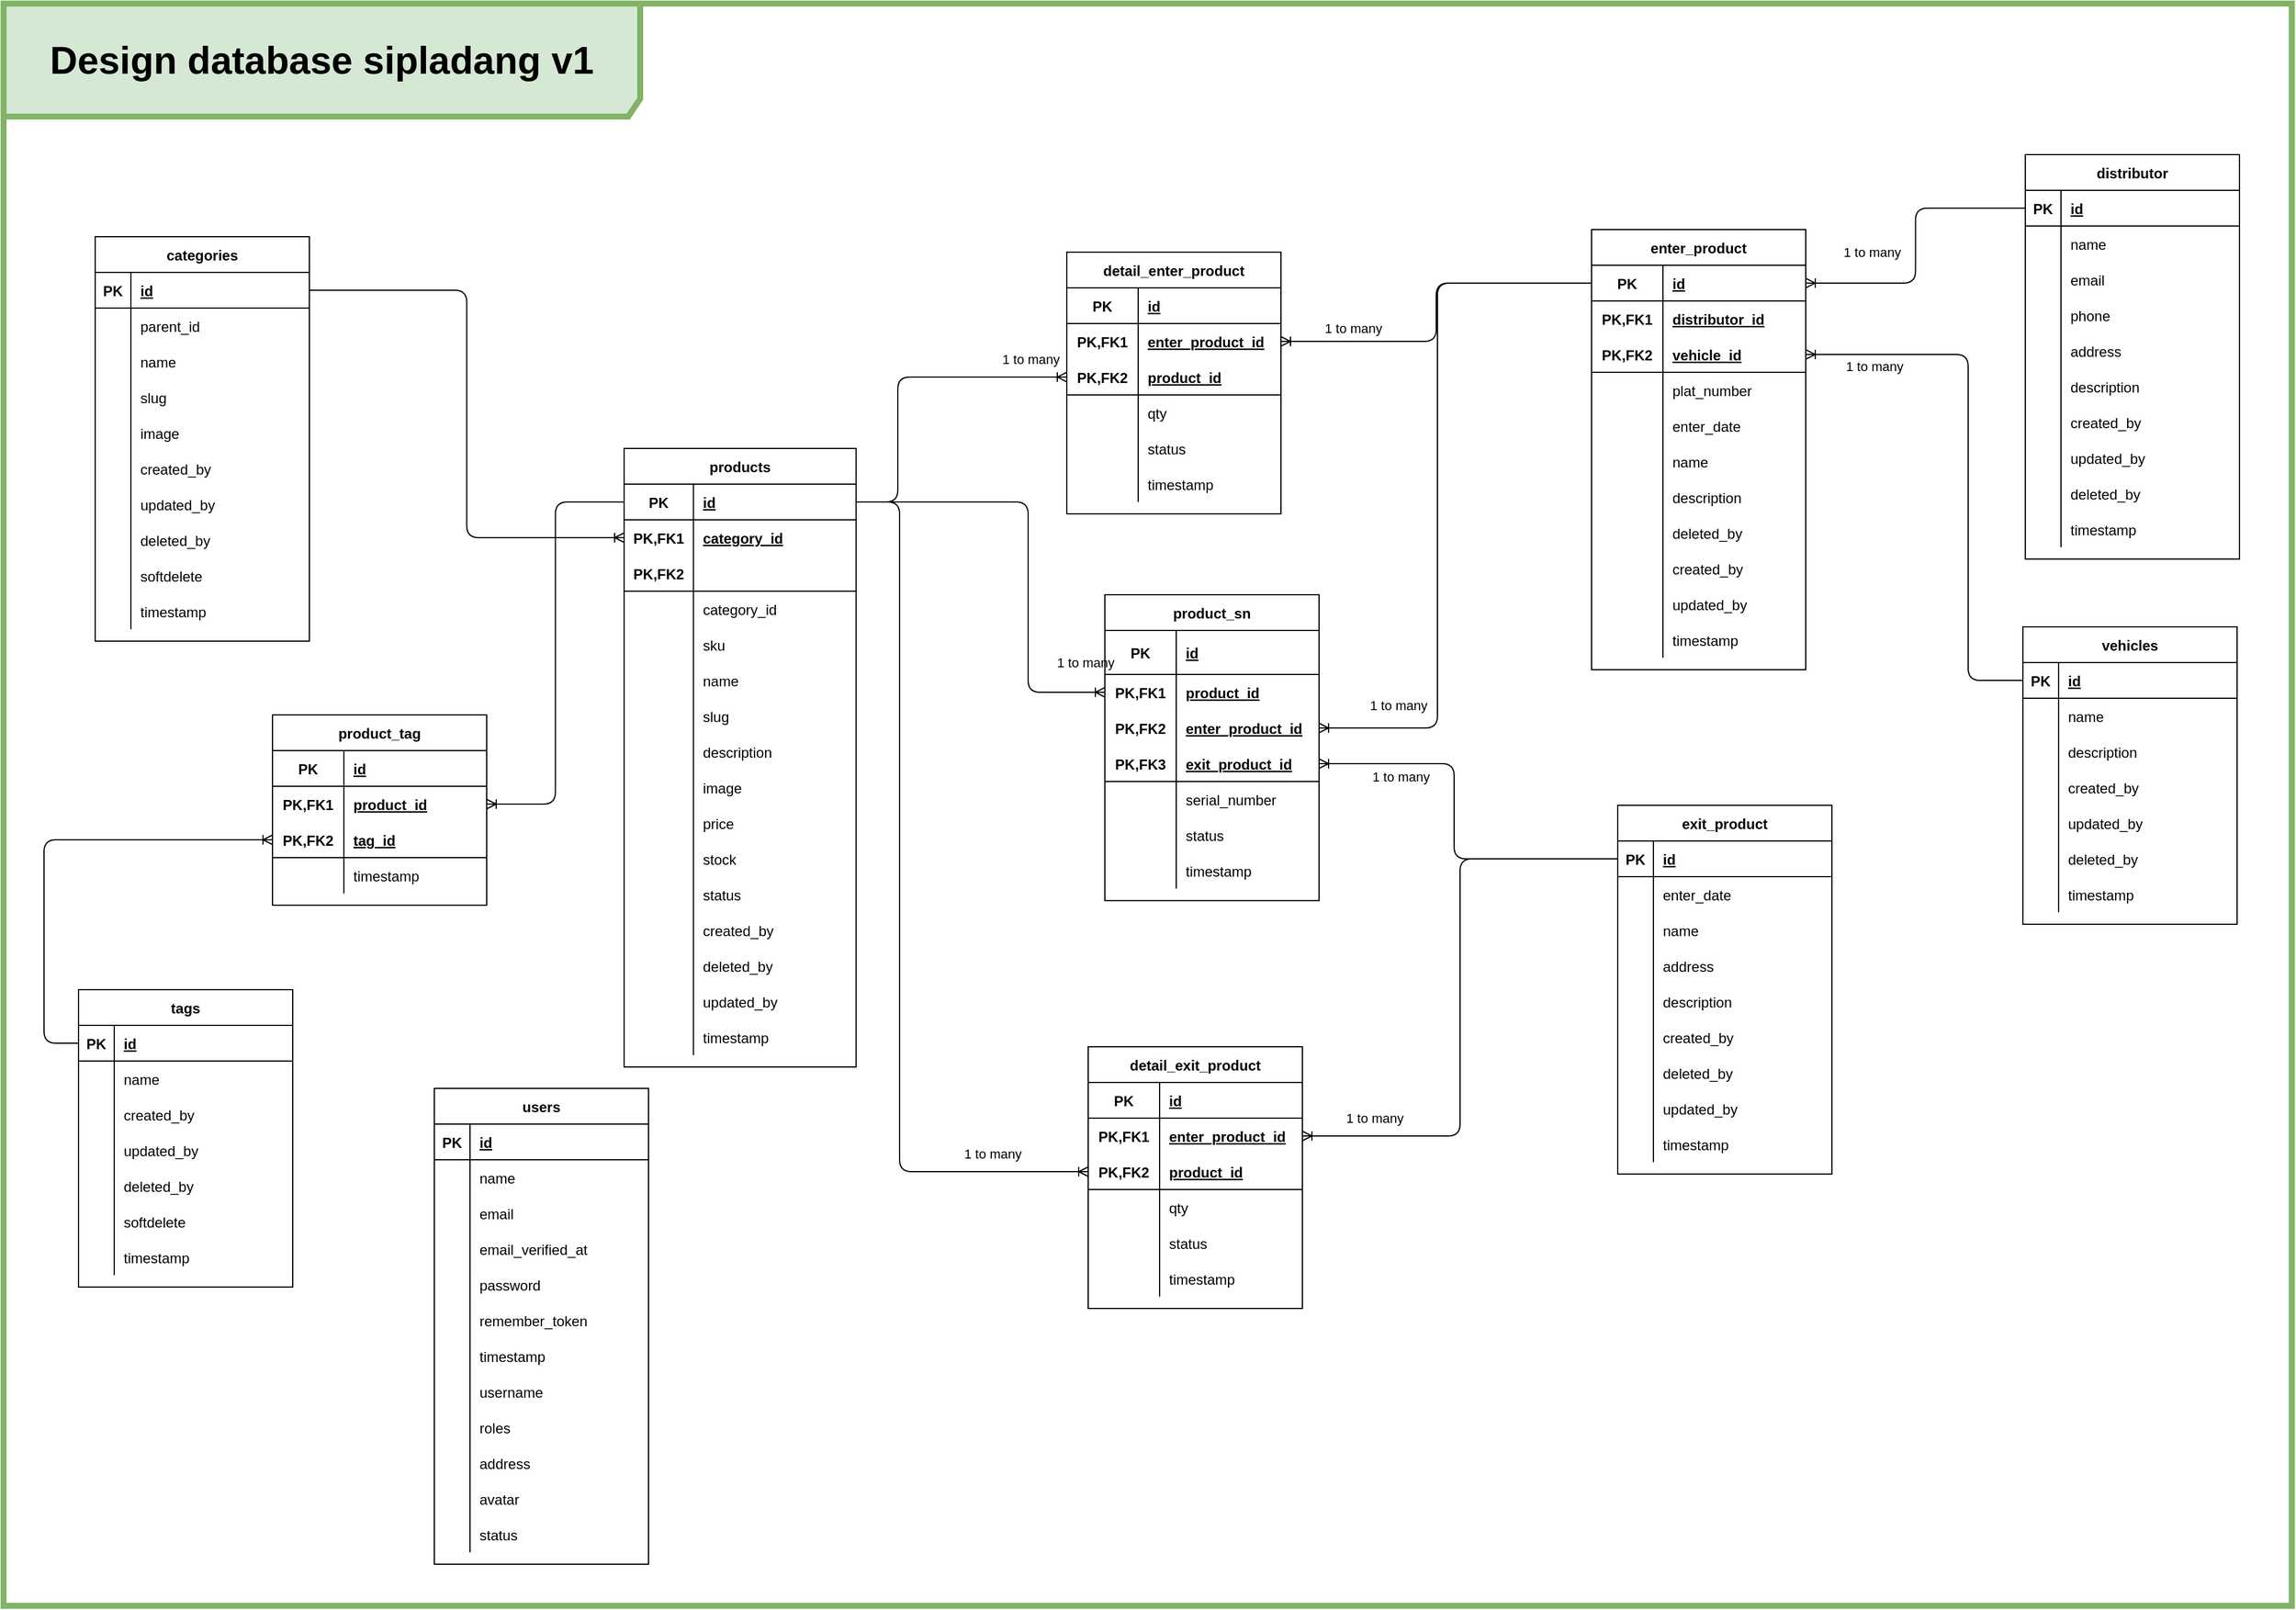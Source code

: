 <mxfile version="20.2.5" type="device" pages="8"><diagram id="Fahgha_tZxS5f-UVbL5o" name="Page-1"><mxGraphModel dx="1707" dy="1015" grid="0" gridSize="10" guides="1" tooltips="1" connect="1" arrows="1" fold="1" page="1" pageScale="1" pageWidth="850" pageHeight="1100" math="0" shadow="0"><root><mxCell id="0"/><mxCell id="1" parent="0"/><mxCell id="SXno0BVsBZJfxxfbl0HE-2" value="Design database sipladang v1" style="shape=umlFrame;whiteSpace=wrap;html=1;fillColor=#d5e8d4;strokeColor=#82b366;width=535;height=95;fontSize=32;fontStyle=1;strokeWidth=5;" parent="1" vertex="1"><mxGeometry x="20" y="10" width="1923" height="1347" as="geometry"/></mxCell><mxCell id="SXno0BVsBZJfxxfbl0HE-3" value="" style="fontSize=12;html=1;endArrow=ERoneToMany;shadow=0;exitX=0;exitY=0.5;exitDx=0;exitDy=0;entryX=1;entryY=0.5;entryDx=0;entryDy=0;edgeStyle=orthogonalEdgeStyle;rounded=1;" parent="1" source="SXno0BVsBZJfxxfbl0HE-88" target="SXno0BVsBZJfxxfbl0HE-23" edge="1"><mxGeometry width="100" height="100" relative="1" as="geometry"><mxPoint x="1330.5" y="228" as="sourcePoint"/><mxPoint x="1116.5" y="230" as="targetPoint"/></mxGeometry></mxCell><mxCell id="SXno0BVsBZJfxxfbl0HE-4" value="1 to many" style="edgeLabel;html=1;align=center;verticalAlign=middle;resizable=0;points=[];" parent="SXno0BVsBZJfxxfbl0HE-3" vertex="1" connectable="0"><mxGeometry x="-0.345" y="11" relative="1" as="geometry"><mxPoint x="-99.33" y="27" as="offset"/></mxGeometry></mxCell><mxCell id="SXno0BVsBZJfxxfbl0HE-5" value="" style="edgeStyle=orthogonalEdgeStyle;fontSize=12;html=1;endArrow=ERoneToMany;shadow=0;exitX=1;exitY=0.5;exitDx=0;exitDy=0;entryX=0;entryY=0.5;entryDx=0;entryDy=0;rounded=1;" parent="1" source="SXno0BVsBZJfxxfbl0HE-39" target="SXno0BVsBZJfxxfbl0HE-26" edge="1"><mxGeometry width="100" height="100" relative="1" as="geometry"><mxPoint x="735.5" y="383" as="sourcePoint"/><mxPoint x="835.5" y="283" as="targetPoint"/><Array as="points"><mxPoint x="771.5" y="429"/><mxPoint x="771.5" y="324"/></Array></mxGeometry></mxCell><mxCell id="SXno0BVsBZJfxxfbl0HE-6" value="1 to many" style="edgeLabel;html=1;align=center;verticalAlign=middle;resizable=0;points=[];" parent="SXno0BVsBZJfxxfbl0HE-5" vertex="1" connectable="0"><mxGeometry x="0.186" y="2" relative="1" as="geometry"><mxPoint x="84.17" y="-13" as="offset"/></mxGeometry></mxCell><mxCell id="SXno0BVsBZJfxxfbl0HE-7" value="" style="fontSize=12;html=1;endArrow=ERoneToMany;shadow=0;exitX=0;exitY=0.5;exitDx=0;exitDy=0;entryX=1;entryY=0.5;entryDx=0;entryDy=0;edgeStyle=orthogonalEdgeStyle;rounded=1;" parent="1" source="SXno0BVsBZJfxxfbl0HE-122" target="SXno0BVsBZJfxxfbl0HE-175" edge="1"><mxGeometry width="100" height="100" relative="1" as="geometry"><mxPoint x="1370.5" y="587" as="sourcePoint"/><mxPoint x="1133.5" y="653.0" as="targetPoint"/></mxGeometry></mxCell><mxCell id="SXno0BVsBZJfxxfbl0HE-8" value="1 to many" style="edgeLabel;html=1;align=center;verticalAlign=middle;resizable=0;points=[];" parent="SXno0BVsBZJfxxfbl0HE-7" vertex="1" connectable="0"><mxGeometry x="-0.345" y="11" relative="1" as="geometry"><mxPoint x="-83.51" y="187" as="offset"/></mxGeometry></mxCell><mxCell id="SXno0BVsBZJfxxfbl0HE-9" value="" style="fontSize=12;html=1;endArrow=ERoneToMany;shadow=0;exitX=1;exitY=0.5;exitDx=0;exitDy=0;entryX=0;entryY=0.5;entryDx=0;entryDy=0;edgeStyle=orthogonalEdgeStyle;rounded=1;" parent="1" source="SXno0BVsBZJfxxfbl0HE-39" target="SXno0BVsBZJfxxfbl0HE-178" edge="1"><mxGeometry width="100" height="100" relative="1" as="geometry"><mxPoint x="997.5" y="506" as="sourcePoint"/><mxPoint x="763.5" y="536" as="targetPoint"/><Array as="points"><mxPoint x="773" y="429"/><mxPoint x="773" y="992"/></Array></mxGeometry></mxCell><mxCell id="SXno0BVsBZJfxxfbl0HE-10" value="1 to many" style="edgeLabel;html=1;align=center;verticalAlign=middle;resizable=0;points=[];" parent="SXno0BVsBZJfxxfbl0HE-9" vertex="1" connectable="0"><mxGeometry x="-0.345" y="11" relative="1" as="geometry"><mxPoint x="67" y="336.25" as="offset"/></mxGeometry></mxCell><mxCell id="SXno0BVsBZJfxxfbl0HE-11" value="" style="fontSize=12;html=1;endArrow=ERoneToMany;shadow=0;entryX=0;entryY=0.5;entryDx=0;entryDy=0;edgeStyle=orthogonalEdgeStyle;rounded=1;exitX=1;exitY=0.5;exitDx=0;exitDy=0;" parent="1" source="SXno0BVsBZJfxxfbl0HE-39" target="SXno0BVsBZJfxxfbl0HE-153" edge="1"><mxGeometry width="100" height="100" relative="1" as="geometry"><mxPoint x="831.5" y="395" as="sourcePoint"/><mxPoint x="573.5" y="876" as="targetPoint"/><Array as="points"><mxPoint x="881" y="429"/><mxPoint x="881" y="589"/></Array></mxGeometry></mxCell><mxCell id="SXno0BVsBZJfxxfbl0HE-12" value="1 to many" style="edgeLabel;html=1;align=center;verticalAlign=middle;resizable=0;points=[];" parent="SXno0BVsBZJfxxfbl0HE-11" vertex="1" connectable="0"><mxGeometry x="-0.345" y="11" relative="1" as="geometry"><mxPoint x="71.67" y="146" as="offset"/></mxGeometry></mxCell><mxCell id="SXno0BVsBZJfxxfbl0HE-13" value="" style="fontSize=12;html=1;endArrow=ERoneToMany;shadow=0;exitX=0;exitY=0.5;exitDx=0;exitDy=0;entryX=1;entryY=0.5;entryDx=0;entryDy=0;edgeStyle=orthogonalEdgeStyle;rounded=1;" parent="1" source="SXno0BVsBZJfxxfbl0HE-297" target="SXno0BVsBZJfxxfbl0HE-88" edge="1"><mxGeometry width="100" height="100" relative="1" as="geometry"><mxPoint x="1702.5" y="247" as="sourcePoint"/><mxPoint x="1441.5" y="296.0" as="targetPoint"/></mxGeometry></mxCell><mxCell id="SXno0BVsBZJfxxfbl0HE-14" value="1 to many" style="edgeLabel;html=1;align=center;verticalAlign=middle;resizable=0;points=[];" parent="SXno0BVsBZJfxxfbl0HE-13" vertex="1" connectable="0"><mxGeometry x="-0.345" y="11" relative="1" as="geometry"><mxPoint x="-47.83" y="25.95" as="offset"/></mxGeometry></mxCell><mxCell id="SXno0BVsBZJfxxfbl0HE-15" value="" style="fontSize=12;html=1;endArrow=ERoneToMany;shadow=0;exitX=0;exitY=0.5;exitDx=0;exitDy=0;entryX=1;entryY=0.5;entryDx=0;entryDy=0;edgeStyle=orthogonalEdgeStyle;rounded=1;" parent="1" source="SXno0BVsBZJfxxfbl0HE-88" target="SXno0BVsBZJfxxfbl0HE-156" edge="1"><mxGeometry width="100" height="100" relative="1" as="geometry"><mxPoint x="1364.5" y="255.0" as="sourcePoint"/><mxPoint x="1103.5" y="304" as="targetPoint"/><Array as="points"><mxPoint x="1225" y="245"/><mxPoint x="1225" y="619"/></Array></mxGeometry></mxCell><mxCell id="SXno0BVsBZJfxxfbl0HE-16" value="1 to many" style="edgeLabel;html=1;align=center;verticalAlign=middle;resizable=0;points=[];" parent="SXno0BVsBZJfxxfbl0HE-15" vertex="1" connectable="0"><mxGeometry x="-0.345" y="11" relative="1" as="geometry"><mxPoint x="-44" y="287" as="offset"/></mxGeometry></mxCell><mxCell id="SXno0BVsBZJfxxfbl0HE-17" value="" style="fontSize=12;html=1;endArrow=ERoneToMany;shadow=0;entryX=1;entryY=0.5;entryDx=0;entryDy=0;edgeStyle=orthogonalEdgeStyle;rounded=1;exitX=0;exitY=0.5;exitDx=0;exitDy=0;" parent="1" source="SXno0BVsBZJfxxfbl0HE-122" target="SXno0BVsBZJfxxfbl0HE-159" edge="1"><mxGeometry width="100" height="100" relative="1" as="geometry"><mxPoint x="1338.5" y="698" as="sourcePoint"/><mxPoint x="1106.5" y="833" as="targetPoint"/><Array as="points"><mxPoint x="1239" y="729"/><mxPoint x="1239" y="649"/></Array></mxGeometry></mxCell><mxCell id="SXno0BVsBZJfxxfbl0HE-18" value="1 to many" style="edgeLabel;html=1;align=center;verticalAlign=middle;resizable=0;points=[];" parent="SXno0BVsBZJfxxfbl0HE-17" vertex="1" connectable="0"><mxGeometry x="-0.345" y="11" relative="1" as="geometry"><mxPoint x="-74.17" y="-80" as="offset"/></mxGeometry></mxCell><mxCell id="SXno0BVsBZJfxxfbl0HE-19" value="detail_enter_product" style="shape=table;startSize=30;container=1;collapsible=1;childLayout=tableLayout;fixedRows=1;rowLines=0;fontStyle=1;align=center;resizeLast=1;" parent="1" vertex="1"><mxGeometry x="913.5" y="219" width="180" height="220" as="geometry"/></mxCell><mxCell id="SXno0BVsBZJfxxfbl0HE-20" value="" style="shape=partialRectangle;collapsible=0;dropTarget=0;pointerEvents=0;fillColor=none;top=0;left=0;bottom=1;right=0;points=[[0,0.5],[1,0.5]];portConstraint=eastwest;" parent="SXno0BVsBZJfxxfbl0HE-19" vertex="1"><mxGeometry y="30" width="180" height="30" as="geometry"/></mxCell><mxCell id="SXno0BVsBZJfxxfbl0HE-21" value="PK" style="shape=partialRectangle;connectable=0;fillColor=none;top=0;left=0;bottom=0;right=0;fontStyle=1;overflow=hidden;" parent="SXno0BVsBZJfxxfbl0HE-20" vertex="1"><mxGeometry width="60" height="30" as="geometry"/></mxCell><mxCell id="SXno0BVsBZJfxxfbl0HE-22" value="id" style="shape=partialRectangle;connectable=0;fillColor=none;top=0;left=0;bottom=0;right=0;align=left;spacingLeft=6;fontStyle=5;overflow=hidden;" parent="SXno0BVsBZJfxxfbl0HE-20" vertex="1"><mxGeometry x="60" width="120" height="30" as="geometry"/></mxCell><mxCell id="SXno0BVsBZJfxxfbl0HE-23" value="" style="shape=partialRectangle;collapsible=0;dropTarget=0;pointerEvents=0;fillColor=none;top=0;left=0;bottom=0;right=0;points=[[0,0.5],[1,0.5]];portConstraint=eastwest;" parent="SXno0BVsBZJfxxfbl0HE-19" vertex="1"><mxGeometry y="60" width="180" height="30" as="geometry"/></mxCell><mxCell id="SXno0BVsBZJfxxfbl0HE-24" value="PK,FK1" style="shape=partialRectangle;connectable=0;fillColor=none;top=0;left=0;bottom=0;right=0;fontStyle=1;overflow=hidden;" parent="SXno0BVsBZJfxxfbl0HE-23" vertex="1"><mxGeometry width="60" height="30" as="geometry"/></mxCell><mxCell id="SXno0BVsBZJfxxfbl0HE-25" value="enter_product_id" style="shape=partialRectangle;connectable=0;fillColor=none;top=0;left=0;bottom=0;right=0;align=left;spacingLeft=6;fontStyle=5;overflow=hidden;" parent="SXno0BVsBZJfxxfbl0HE-23" vertex="1"><mxGeometry x="60" width="120" height="30" as="geometry"/></mxCell><mxCell id="SXno0BVsBZJfxxfbl0HE-26" value="" style="shape=partialRectangle;collapsible=0;dropTarget=0;pointerEvents=0;fillColor=none;top=0;left=0;bottom=1;right=0;points=[[0,0.5],[1,0.5]];portConstraint=eastwest;" parent="SXno0BVsBZJfxxfbl0HE-19" vertex="1"><mxGeometry y="90" width="180" height="30" as="geometry"/></mxCell><mxCell id="SXno0BVsBZJfxxfbl0HE-27" value="PK,FK2" style="shape=partialRectangle;connectable=0;fillColor=none;top=0;left=0;bottom=0;right=0;fontStyle=1;overflow=hidden;" parent="SXno0BVsBZJfxxfbl0HE-26" vertex="1"><mxGeometry width="60" height="30" as="geometry"/></mxCell><mxCell id="SXno0BVsBZJfxxfbl0HE-28" value="product_id" style="shape=partialRectangle;connectable=0;fillColor=none;top=0;left=0;bottom=0;right=0;align=left;spacingLeft=6;fontStyle=5;overflow=hidden;" parent="SXno0BVsBZJfxxfbl0HE-26" vertex="1"><mxGeometry x="60" width="120" height="30" as="geometry"/></mxCell><mxCell id="SXno0BVsBZJfxxfbl0HE-29" value="" style="shape=partialRectangle;collapsible=0;dropTarget=0;pointerEvents=0;fillColor=none;top=0;left=0;bottom=0;right=0;points=[[0,0.5],[1,0.5]];portConstraint=eastwest;" parent="SXno0BVsBZJfxxfbl0HE-19" vertex="1"><mxGeometry y="120" width="180" height="30" as="geometry"/></mxCell><mxCell id="SXno0BVsBZJfxxfbl0HE-30" value="" style="shape=partialRectangle;connectable=0;fillColor=none;top=0;left=0;bottom=0;right=0;editable=1;overflow=hidden;" parent="SXno0BVsBZJfxxfbl0HE-29" vertex="1"><mxGeometry width="60" height="30" as="geometry"/></mxCell><mxCell id="SXno0BVsBZJfxxfbl0HE-31" value="qty" style="shape=partialRectangle;connectable=0;fillColor=none;top=0;left=0;bottom=0;right=0;align=left;spacingLeft=6;overflow=hidden;" parent="SXno0BVsBZJfxxfbl0HE-29" vertex="1"><mxGeometry x="60" width="120" height="30" as="geometry"/></mxCell><mxCell id="SXno0BVsBZJfxxfbl0HE-32" value="" style="shape=partialRectangle;collapsible=0;dropTarget=0;pointerEvents=0;fillColor=none;top=0;left=0;bottom=0;right=0;points=[[0,0.5],[1,0.5]];portConstraint=eastwest;" parent="SXno0BVsBZJfxxfbl0HE-19" vertex="1"><mxGeometry y="150" width="180" height="30" as="geometry"/></mxCell><mxCell id="SXno0BVsBZJfxxfbl0HE-33" value="" style="shape=partialRectangle;connectable=0;fillColor=none;top=0;left=0;bottom=0;right=0;editable=1;overflow=hidden;" parent="SXno0BVsBZJfxxfbl0HE-32" vertex="1"><mxGeometry width="60" height="30" as="geometry"/></mxCell><mxCell id="SXno0BVsBZJfxxfbl0HE-34" value="status" style="shape=partialRectangle;connectable=0;fillColor=none;top=0;left=0;bottom=0;right=0;align=left;spacingLeft=6;overflow=hidden;" parent="SXno0BVsBZJfxxfbl0HE-32" vertex="1"><mxGeometry x="60" width="120" height="30" as="geometry"/></mxCell><mxCell id="SXno0BVsBZJfxxfbl0HE-35" value="" style="shape=partialRectangle;collapsible=0;dropTarget=0;pointerEvents=0;fillColor=none;top=0;left=0;bottom=0;right=0;points=[[0,0.5],[1,0.5]];portConstraint=eastwest;" parent="SXno0BVsBZJfxxfbl0HE-19" vertex="1"><mxGeometry y="180" width="180" height="30" as="geometry"/></mxCell><mxCell id="SXno0BVsBZJfxxfbl0HE-36" value="" style="shape=partialRectangle;connectable=0;fillColor=none;top=0;left=0;bottom=0;right=0;editable=1;overflow=hidden;" parent="SXno0BVsBZJfxxfbl0HE-35" vertex="1"><mxGeometry width="60" height="30" as="geometry"/></mxCell><mxCell id="SXno0BVsBZJfxxfbl0HE-37" value="timestamp" style="shape=partialRectangle;connectable=0;fillColor=none;top=0;left=0;bottom=0;right=0;align=left;spacingLeft=6;overflow=hidden;" parent="SXno0BVsBZJfxxfbl0HE-35" vertex="1"><mxGeometry x="60" width="120" height="30" as="geometry"/></mxCell><mxCell id="SXno0BVsBZJfxxfbl0HE-38" value="products" style="shape=table;startSize=30;container=1;collapsible=1;childLayout=tableLayout;fixedRows=1;rowLines=0;fontStyle=1;align=center;resizeLast=1;" parent="1" vertex="1"><mxGeometry x="541.5" y="384" width="194.917" height="520" as="geometry"><mxRectangle x="330" y="334" width="60" height="30" as="alternateBounds"/></mxGeometry></mxCell><mxCell id="SXno0BVsBZJfxxfbl0HE-39" value="" style="shape=partialRectangle;collapsible=0;dropTarget=0;pointerEvents=0;fillColor=none;top=0;left=0;bottom=1;right=0;points=[[0,0.5],[1,0.5]];portConstraint=eastwest;" parent="SXno0BVsBZJfxxfbl0HE-38" vertex="1"><mxGeometry y="30" width="194.917" height="30" as="geometry"/></mxCell><mxCell id="SXno0BVsBZJfxxfbl0HE-40" value="PK" style="shape=partialRectangle;connectable=0;fillColor=none;top=0;left=0;bottom=0;right=0;fontStyle=1;overflow=hidden;" parent="SXno0BVsBZJfxxfbl0HE-39" vertex="1"><mxGeometry width="58.25" height="30" as="geometry"/></mxCell><mxCell id="SXno0BVsBZJfxxfbl0HE-41" value="id" style="shape=partialRectangle;connectable=0;fillColor=none;top=0;left=0;bottom=0;right=0;align=left;spacingLeft=6;fontStyle=5;overflow=hidden;" parent="SXno0BVsBZJfxxfbl0HE-39" vertex="1"><mxGeometry x="58.25" width="136.667" height="30" as="geometry"/></mxCell><mxCell id="SXno0BVsBZJfxxfbl0HE-42" value="" style="shape=partialRectangle;collapsible=0;dropTarget=0;pointerEvents=0;fillColor=none;top=0;left=0;bottom=0;right=0;points=[[0,0.5],[1,0.5]];portConstraint=eastwest;" parent="SXno0BVsBZJfxxfbl0HE-38" vertex="1"><mxGeometry y="60" width="194.917" height="30" as="geometry"/></mxCell><mxCell id="SXno0BVsBZJfxxfbl0HE-43" value="PK,FK1" style="shape=partialRectangle;connectable=0;fillColor=none;top=0;left=0;bottom=0;right=0;fontStyle=1;overflow=hidden;" parent="SXno0BVsBZJfxxfbl0HE-42" vertex="1"><mxGeometry width="58.25" height="30" as="geometry"/></mxCell><mxCell id="SXno0BVsBZJfxxfbl0HE-44" value="category_id" style="shape=partialRectangle;connectable=0;fillColor=none;top=0;left=0;bottom=0;right=0;align=left;spacingLeft=6;fontStyle=5;overflow=hidden;" parent="SXno0BVsBZJfxxfbl0HE-42" vertex="1"><mxGeometry x="58.25" width="136.667" height="30" as="geometry"/></mxCell><mxCell id="SXno0BVsBZJfxxfbl0HE-45" value="" style="shape=partialRectangle;collapsible=0;dropTarget=0;pointerEvents=0;fillColor=none;top=0;left=0;bottom=1;right=0;points=[[0,0.5],[1,0.5]];portConstraint=eastwest;" parent="SXno0BVsBZJfxxfbl0HE-38" vertex="1"><mxGeometry y="90" width="194.917" height="30" as="geometry"/></mxCell><mxCell id="SXno0BVsBZJfxxfbl0HE-46" value="PK,FK2" style="shape=partialRectangle;connectable=0;fillColor=none;top=0;left=0;bottom=0;right=0;fontStyle=1;overflow=hidden;" parent="SXno0BVsBZJfxxfbl0HE-45" vertex="1"><mxGeometry width="58.25" height="30" as="geometry"/></mxCell><mxCell id="SXno0BVsBZJfxxfbl0HE-47" value="" style="shape=partialRectangle;connectable=0;fillColor=none;top=0;left=0;bottom=0;right=0;align=left;spacingLeft=6;fontStyle=5;overflow=hidden;" parent="SXno0BVsBZJfxxfbl0HE-45" vertex="1"><mxGeometry x="58.25" width="136.667" height="30" as="geometry"/></mxCell><mxCell id="SXno0BVsBZJfxxfbl0HE-48" value="" style="shape=partialRectangle;collapsible=0;dropTarget=0;pointerEvents=0;fillColor=none;top=0;left=0;bottom=0;right=0;points=[[0,0.5],[1,0.5]];portConstraint=eastwest;" parent="SXno0BVsBZJfxxfbl0HE-38" vertex="1"><mxGeometry y="120" width="194.917" height="30" as="geometry"/></mxCell><mxCell id="SXno0BVsBZJfxxfbl0HE-49" value="" style="shape=partialRectangle;connectable=0;fillColor=none;top=0;left=0;bottom=0;right=0;editable=1;overflow=hidden;" parent="SXno0BVsBZJfxxfbl0HE-48" vertex="1"><mxGeometry width="58.25" height="30" as="geometry"/></mxCell><mxCell id="SXno0BVsBZJfxxfbl0HE-50" value="category_id" style="shape=partialRectangle;connectable=0;fillColor=none;top=0;left=0;bottom=0;right=0;align=left;spacingLeft=6;overflow=hidden;" parent="SXno0BVsBZJfxxfbl0HE-48" vertex="1"><mxGeometry x="58.25" width="136.667" height="30" as="geometry"/></mxCell><mxCell id="SXno0BVsBZJfxxfbl0HE-51" value="" style="shape=partialRectangle;collapsible=0;dropTarget=0;pointerEvents=0;fillColor=none;top=0;left=0;bottom=0;right=0;points=[[0,0.5],[1,0.5]];portConstraint=eastwest;" parent="SXno0BVsBZJfxxfbl0HE-38" vertex="1"><mxGeometry y="150" width="194.917" height="30" as="geometry"/></mxCell><mxCell id="SXno0BVsBZJfxxfbl0HE-52" value="" style="shape=partialRectangle;connectable=0;fillColor=none;top=0;left=0;bottom=0;right=0;editable=1;overflow=hidden;" parent="SXno0BVsBZJfxxfbl0HE-51" vertex="1"><mxGeometry width="58.25" height="30" as="geometry"/></mxCell><mxCell id="SXno0BVsBZJfxxfbl0HE-53" value="sku" style="shape=partialRectangle;connectable=0;fillColor=none;top=0;left=0;bottom=0;right=0;align=left;spacingLeft=6;overflow=hidden;" parent="SXno0BVsBZJfxxfbl0HE-51" vertex="1"><mxGeometry x="58.25" width="136.667" height="30" as="geometry"/></mxCell><mxCell id="SXno0BVsBZJfxxfbl0HE-54" value="" style="shape=partialRectangle;collapsible=0;dropTarget=0;pointerEvents=0;fillColor=none;top=0;left=0;bottom=0;right=0;points=[[0,0.5],[1,0.5]];portConstraint=eastwest;" parent="SXno0BVsBZJfxxfbl0HE-38" vertex="1"><mxGeometry y="180" width="194.917" height="30" as="geometry"/></mxCell><mxCell id="SXno0BVsBZJfxxfbl0HE-55" value="" style="shape=partialRectangle;connectable=0;fillColor=none;top=0;left=0;bottom=0;right=0;editable=1;overflow=hidden;" parent="SXno0BVsBZJfxxfbl0HE-54" vertex="1"><mxGeometry width="58.25" height="30" as="geometry"/></mxCell><mxCell id="SXno0BVsBZJfxxfbl0HE-56" value="name" style="shape=partialRectangle;connectable=0;fillColor=none;top=0;left=0;bottom=0;right=0;align=left;spacingLeft=6;overflow=hidden;" parent="SXno0BVsBZJfxxfbl0HE-54" vertex="1"><mxGeometry x="58.25" width="136.667" height="30" as="geometry"/></mxCell><mxCell id="SXno0BVsBZJfxxfbl0HE-57" value="" style="shape=partialRectangle;collapsible=0;dropTarget=0;pointerEvents=0;fillColor=none;top=0;left=0;bottom=0;right=0;points=[[0,0.5],[1,0.5]];portConstraint=eastwest;" parent="SXno0BVsBZJfxxfbl0HE-38" vertex="1"><mxGeometry y="210" width="194.917" height="30" as="geometry"/></mxCell><mxCell id="SXno0BVsBZJfxxfbl0HE-58" value="" style="shape=partialRectangle;connectable=0;fillColor=none;top=0;left=0;bottom=0;right=0;editable=1;overflow=hidden;" parent="SXno0BVsBZJfxxfbl0HE-57" vertex="1"><mxGeometry width="58.25" height="30" as="geometry"/></mxCell><mxCell id="SXno0BVsBZJfxxfbl0HE-59" value="slug" style="shape=partialRectangle;connectable=0;fillColor=none;top=0;left=0;bottom=0;right=0;align=left;spacingLeft=6;overflow=hidden;" parent="SXno0BVsBZJfxxfbl0HE-57" vertex="1"><mxGeometry x="58.25" width="136.667" height="30" as="geometry"/></mxCell><mxCell id="SXno0BVsBZJfxxfbl0HE-60" value="" style="shape=partialRectangle;collapsible=0;dropTarget=0;pointerEvents=0;fillColor=none;top=0;left=0;bottom=0;right=0;points=[[0,0.5],[1,0.5]];portConstraint=eastwest;" parent="SXno0BVsBZJfxxfbl0HE-38" vertex="1"><mxGeometry y="240" width="194.917" height="30" as="geometry"/></mxCell><mxCell id="SXno0BVsBZJfxxfbl0HE-61" value="" style="shape=partialRectangle;connectable=0;fillColor=none;top=0;left=0;bottom=0;right=0;editable=1;overflow=hidden;" parent="SXno0BVsBZJfxxfbl0HE-60" vertex="1"><mxGeometry width="58.25" height="30" as="geometry"/></mxCell><mxCell id="SXno0BVsBZJfxxfbl0HE-62" value="description" style="shape=partialRectangle;connectable=0;fillColor=none;top=0;left=0;bottom=0;right=0;align=left;spacingLeft=6;overflow=hidden;" parent="SXno0BVsBZJfxxfbl0HE-60" vertex="1"><mxGeometry x="58.25" width="136.667" height="30" as="geometry"/></mxCell><mxCell id="SXno0BVsBZJfxxfbl0HE-63" value="" style="shape=partialRectangle;collapsible=0;dropTarget=0;pointerEvents=0;fillColor=none;top=0;left=0;bottom=0;right=0;points=[[0,0.5],[1,0.5]];portConstraint=eastwest;" parent="SXno0BVsBZJfxxfbl0HE-38" vertex="1"><mxGeometry y="270" width="194.917" height="30" as="geometry"/></mxCell><mxCell id="SXno0BVsBZJfxxfbl0HE-64" value="" style="shape=partialRectangle;connectable=0;fillColor=none;top=0;left=0;bottom=0;right=0;editable=1;overflow=hidden;" parent="SXno0BVsBZJfxxfbl0HE-63" vertex="1"><mxGeometry width="58.25" height="30" as="geometry"/></mxCell><mxCell id="SXno0BVsBZJfxxfbl0HE-65" value="image" style="shape=partialRectangle;connectable=0;fillColor=none;top=0;left=0;bottom=0;right=0;align=left;spacingLeft=6;overflow=hidden;" parent="SXno0BVsBZJfxxfbl0HE-63" vertex="1"><mxGeometry x="58.25" width="136.667" height="30" as="geometry"/></mxCell><mxCell id="SXno0BVsBZJfxxfbl0HE-66" value="" style="shape=partialRectangle;collapsible=0;dropTarget=0;pointerEvents=0;fillColor=none;top=0;left=0;bottom=0;right=0;points=[[0,0.5],[1,0.5]];portConstraint=eastwest;" parent="SXno0BVsBZJfxxfbl0HE-38" vertex="1"><mxGeometry y="300" width="194.917" height="30" as="geometry"/></mxCell><mxCell id="SXno0BVsBZJfxxfbl0HE-67" value="" style="shape=partialRectangle;connectable=0;fillColor=none;top=0;left=0;bottom=0;right=0;editable=1;overflow=hidden;" parent="SXno0BVsBZJfxxfbl0HE-66" vertex="1"><mxGeometry width="58.25" height="30" as="geometry"/></mxCell><mxCell id="SXno0BVsBZJfxxfbl0HE-68" value="price" style="shape=partialRectangle;connectable=0;fillColor=none;top=0;left=0;bottom=0;right=0;align=left;spacingLeft=6;overflow=hidden;" parent="SXno0BVsBZJfxxfbl0HE-66" vertex="1"><mxGeometry x="58.25" width="136.667" height="30" as="geometry"/></mxCell><mxCell id="SXno0BVsBZJfxxfbl0HE-69" value="" style="shape=partialRectangle;collapsible=0;dropTarget=0;pointerEvents=0;fillColor=none;top=0;left=0;bottom=0;right=0;points=[[0,0.5],[1,0.5]];portConstraint=eastwest;" parent="SXno0BVsBZJfxxfbl0HE-38" vertex="1"><mxGeometry y="330" width="194.917" height="30" as="geometry"/></mxCell><mxCell id="SXno0BVsBZJfxxfbl0HE-70" value="" style="shape=partialRectangle;connectable=0;fillColor=none;top=0;left=0;bottom=0;right=0;editable=1;overflow=hidden;" parent="SXno0BVsBZJfxxfbl0HE-69" vertex="1"><mxGeometry width="58.25" height="30" as="geometry"/></mxCell><mxCell id="SXno0BVsBZJfxxfbl0HE-71" value="stock" style="shape=partialRectangle;connectable=0;fillColor=none;top=0;left=0;bottom=0;right=0;align=left;spacingLeft=6;overflow=hidden;" parent="SXno0BVsBZJfxxfbl0HE-69" vertex="1"><mxGeometry x="58.25" width="136.667" height="30" as="geometry"/></mxCell><mxCell id="SXno0BVsBZJfxxfbl0HE-72" value="" style="shape=partialRectangle;collapsible=0;dropTarget=0;pointerEvents=0;fillColor=none;top=0;left=0;bottom=0;right=0;points=[[0,0.5],[1,0.5]];portConstraint=eastwest;" parent="SXno0BVsBZJfxxfbl0HE-38" vertex="1"><mxGeometry y="360" width="194.917" height="30" as="geometry"/></mxCell><mxCell id="SXno0BVsBZJfxxfbl0HE-73" value="" style="shape=partialRectangle;connectable=0;fillColor=none;top=0;left=0;bottom=0;right=0;editable=1;overflow=hidden;" parent="SXno0BVsBZJfxxfbl0HE-72" vertex="1"><mxGeometry width="58.25" height="30" as="geometry"/></mxCell><mxCell id="SXno0BVsBZJfxxfbl0HE-74" value="status" style="shape=partialRectangle;connectable=0;fillColor=none;top=0;left=0;bottom=0;right=0;align=left;spacingLeft=6;overflow=hidden;" parent="SXno0BVsBZJfxxfbl0HE-72" vertex="1"><mxGeometry x="58.25" width="136.667" height="30" as="geometry"/></mxCell><mxCell id="SXno0BVsBZJfxxfbl0HE-75" value="" style="shape=partialRectangle;collapsible=0;dropTarget=0;pointerEvents=0;fillColor=none;top=0;left=0;bottom=0;right=0;points=[[0,0.5],[1,0.5]];portConstraint=eastwest;" parent="SXno0BVsBZJfxxfbl0HE-38" vertex="1"><mxGeometry y="390" width="194.917" height="30" as="geometry"/></mxCell><mxCell id="SXno0BVsBZJfxxfbl0HE-76" value="" style="shape=partialRectangle;connectable=0;fillColor=none;top=0;left=0;bottom=0;right=0;editable=1;overflow=hidden;" parent="SXno0BVsBZJfxxfbl0HE-75" vertex="1"><mxGeometry width="58.25" height="30" as="geometry"/></mxCell><mxCell id="SXno0BVsBZJfxxfbl0HE-77" value="created_by" style="shape=partialRectangle;connectable=0;fillColor=none;top=0;left=0;bottom=0;right=0;align=left;spacingLeft=6;overflow=hidden;" parent="SXno0BVsBZJfxxfbl0HE-75" vertex="1"><mxGeometry x="58.25" width="136.667" height="30" as="geometry"/></mxCell><mxCell id="SXno0BVsBZJfxxfbl0HE-78" value="" style="shape=partialRectangle;collapsible=0;dropTarget=0;pointerEvents=0;fillColor=none;top=0;left=0;bottom=0;right=0;points=[[0,0.5],[1,0.5]];portConstraint=eastwest;" parent="SXno0BVsBZJfxxfbl0HE-38" vertex="1"><mxGeometry y="420" width="194.917" height="30" as="geometry"/></mxCell><mxCell id="SXno0BVsBZJfxxfbl0HE-79" value="" style="shape=partialRectangle;connectable=0;fillColor=none;top=0;left=0;bottom=0;right=0;editable=1;overflow=hidden;" parent="SXno0BVsBZJfxxfbl0HE-78" vertex="1"><mxGeometry width="58.25" height="30" as="geometry"/></mxCell><mxCell id="SXno0BVsBZJfxxfbl0HE-80" value="deleted_by" style="shape=partialRectangle;connectable=0;fillColor=none;top=0;left=0;bottom=0;right=0;align=left;spacingLeft=6;overflow=hidden;" parent="SXno0BVsBZJfxxfbl0HE-78" vertex="1"><mxGeometry x="58.25" width="136.667" height="30" as="geometry"/></mxCell><mxCell id="SXno0BVsBZJfxxfbl0HE-81" value="" style="shape=partialRectangle;collapsible=0;dropTarget=0;pointerEvents=0;fillColor=none;top=0;left=0;bottom=0;right=0;points=[[0,0.5],[1,0.5]];portConstraint=eastwest;" parent="SXno0BVsBZJfxxfbl0HE-38" vertex="1"><mxGeometry y="450" width="194.917" height="30" as="geometry"/></mxCell><mxCell id="SXno0BVsBZJfxxfbl0HE-82" value="" style="shape=partialRectangle;connectable=0;fillColor=none;top=0;left=0;bottom=0;right=0;editable=1;overflow=hidden;" parent="SXno0BVsBZJfxxfbl0HE-81" vertex="1"><mxGeometry width="58.25" height="30" as="geometry"/></mxCell><mxCell id="SXno0BVsBZJfxxfbl0HE-83" value="updated_by" style="shape=partialRectangle;connectable=0;fillColor=none;top=0;left=0;bottom=0;right=0;align=left;spacingLeft=6;overflow=hidden;" parent="SXno0BVsBZJfxxfbl0HE-81" vertex="1"><mxGeometry x="58.25" width="136.667" height="30" as="geometry"/></mxCell><mxCell id="SXno0BVsBZJfxxfbl0HE-84" value="" style="shape=partialRectangle;collapsible=0;dropTarget=0;pointerEvents=0;fillColor=none;top=0;left=0;bottom=0;right=0;points=[[0,0.5],[1,0.5]];portConstraint=eastwest;" parent="SXno0BVsBZJfxxfbl0HE-38" vertex="1"><mxGeometry y="480" width="194.917" height="30" as="geometry"/></mxCell><mxCell id="SXno0BVsBZJfxxfbl0HE-85" value="" style="shape=partialRectangle;connectable=0;fillColor=none;top=0;left=0;bottom=0;right=0;editable=1;overflow=hidden;" parent="SXno0BVsBZJfxxfbl0HE-84" vertex="1"><mxGeometry width="58.25" height="30" as="geometry"/></mxCell><mxCell id="SXno0BVsBZJfxxfbl0HE-86" value="timestamp" style="shape=partialRectangle;connectable=0;fillColor=none;top=0;left=0;bottom=0;right=0;align=left;spacingLeft=6;overflow=hidden;" parent="SXno0BVsBZJfxxfbl0HE-84" vertex="1"><mxGeometry x="58.25" width="136.667" height="30" as="geometry"/></mxCell><mxCell id="SXno0BVsBZJfxxfbl0HE-87" value="enter_product" style="shape=table;startSize=30;container=1;collapsible=1;childLayout=tableLayout;fixedRows=1;rowLines=0;fontStyle=1;align=center;resizeLast=1;" parent="1" vertex="1"><mxGeometry x="1354.5" y="200" width="180" height="370" as="geometry"/></mxCell><mxCell id="SXno0BVsBZJfxxfbl0HE-88" value="" style="shape=partialRectangle;collapsible=0;dropTarget=0;pointerEvents=0;fillColor=none;top=0;left=0;bottom=1;right=0;points=[[0,0.5],[1,0.5]];portConstraint=eastwest;" parent="SXno0BVsBZJfxxfbl0HE-87" vertex="1"><mxGeometry y="30" width="180" height="30" as="geometry"/></mxCell><mxCell id="SXno0BVsBZJfxxfbl0HE-89" value="PK" style="shape=partialRectangle;connectable=0;fillColor=none;top=0;left=0;bottom=0;right=0;fontStyle=1;overflow=hidden;" parent="SXno0BVsBZJfxxfbl0HE-88" vertex="1"><mxGeometry width="60" height="30" as="geometry"/></mxCell><mxCell id="SXno0BVsBZJfxxfbl0HE-90" value="id" style="shape=partialRectangle;connectable=0;fillColor=none;top=0;left=0;bottom=0;right=0;align=left;spacingLeft=6;fontStyle=5;overflow=hidden;" parent="SXno0BVsBZJfxxfbl0HE-88" vertex="1"><mxGeometry x="60" width="120" height="30" as="geometry"/></mxCell><mxCell id="SXno0BVsBZJfxxfbl0HE-91" value="" style="shape=partialRectangle;collapsible=0;dropTarget=0;pointerEvents=0;fillColor=none;top=0;left=0;bottom=0;right=0;points=[[0,0.5],[1,0.5]];portConstraint=eastwest;" parent="SXno0BVsBZJfxxfbl0HE-87" vertex="1"><mxGeometry y="60" width="180" height="30" as="geometry"/></mxCell><mxCell id="SXno0BVsBZJfxxfbl0HE-92" value="PK,FK1" style="shape=partialRectangle;connectable=0;fillColor=none;top=0;left=0;bottom=0;right=0;fontStyle=1;overflow=hidden;" parent="SXno0BVsBZJfxxfbl0HE-91" vertex="1"><mxGeometry width="60" height="30" as="geometry"/></mxCell><mxCell id="SXno0BVsBZJfxxfbl0HE-93" value="distributor_id" style="shape=partialRectangle;connectable=0;fillColor=none;top=0;left=0;bottom=0;right=0;align=left;spacingLeft=6;fontStyle=5;overflow=hidden;" parent="SXno0BVsBZJfxxfbl0HE-91" vertex="1"><mxGeometry x="60" width="120" height="30" as="geometry"/></mxCell><mxCell id="SXno0BVsBZJfxxfbl0HE-94" value="" style="shape=partialRectangle;collapsible=0;dropTarget=0;pointerEvents=0;fillColor=none;top=0;left=0;bottom=1;right=0;points=[[0,0.5],[1,0.5]];portConstraint=eastwest;" parent="SXno0BVsBZJfxxfbl0HE-87" vertex="1"><mxGeometry y="90" width="180" height="30" as="geometry"/></mxCell><mxCell id="SXno0BVsBZJfxxfbl0HE-95" value="PK,FK2" style="shape=partialRectangle;connectable=0;fillColor=none;top=0;left=0;bottom=0;right=0;fontStyle=1;overflow=hidden;" parent="SXno0BVsBZJfxxfbl0HE-94" vertex="1"><mxGeometry width="60" height="30" as="geometry"/></mxCell><mxCell id="SXno0BVsBZJfxxfbl0HE-96" value="vehicle_id" style="shape=partialRectangle;connectable=0;fillColor=none;top=0;left=0;bottom=0;right=0;align=left;spacingLeft=6;fontStyle=5;overflow=hidden;" parent="SXno0BVsBZJfxxfbl0HE-94" vertex="1"><mxGeometry x="60" width="120" height="30" as="geometry"/></mxCell><mxCell id="SXno0BVsBZJfxxfbl0HE-97" value="" style="shape=partialRectangle;collapsible=0;dropTarget=0;pointerEvents=0;fillColor=none;top=0;left=0;bottom=0;right=0;points=[[0,0.5],[1,0.5]];portConstraint=eastwest;" parent="SXno0BVsBZJfxxfbl0HE-87" vertex="1"><mxGeometry y="120" width="180" height="30" as="geometry"/></mxCell><mxCell id="SXno0BVsBZJfxxfbl0HE-98" value="" style="shape=partialRectangle;connectable=0;fillColor=none;top=0;left=0;bottom=0;right=0;editable=1;overflow=hidden;" parent="SXno0BVsBZJfxxfbl0HE-97" vertex="1"><mxGeometry width="60" height="30" as="geometry"/></mxCell><mxCell id="SXno0BVsBZJfxxfbl0HE-99" value="plat_number" style="shape=partialRectangle;connectable=0;fillColor=none;top=0;left=0;bottom=0;right=0;align=left;spacingLeft=6;overflow=hidden;" parent="SXno0BVsBZJfxxfbl0HE-97" vertex="1"><mxGeometry x="60" width="120" height="30" as="geometry"/></mxCell><mxCell id="SXno0BVsBZJfxxfbl0HE-100" value="" style="shape=partialRectangle;collapsible=0;dropTarget=0;pointerEvents=0;fillColor=none;top=0;left=0;bottom=0;right=0;points=[[0,0.5],[1,0.5]];portConstraint=eastwest;" parent="SXno0BVsBZJfxxfbl0HE-87" vertex="1"><mxGeometry y="150" width="180" height="30" as="geometry"/></mxCell><mxCell id="SXno0BVsBZJfxxfbl0HE-101" value="" style="shape=partialRectangle;connectable=0;fillColor=none;top=0;left=0;bottom=0;right=0;editable=1;overflow=hidden;" parent="SXno0BVsBZJfxxfbl0HE-100" vertex="1"><mxGeometry width="60" height="30" as="geometry"/></mxCell><mxCell id="SXno0BVsBZJfxxfbl0HE-102" value="enter_date" style="shape=partialRectangle;connectable=0;fillColor=none;top=0;left=0;bottom=0;right=0;align=left;spacingLeft=6;overflow=hidden;" parent="SXno0BVsBZJfxxfbl0HE-100" vertex="1"><mxGeometry x="60" width="120" height="30" as="geometry"/></mxCell><mxCell id="SXno0BVsBZJfxxfbl0HE-103" value="" style="shape=partialRectangle;collapsible=0;dropTarget=0;pointerEvents=0;fillColor=none;top=0;left=0;bottom=0;right=0;points=[[0,0.5],[1,0.5]];portConstraint=eastwest;" parent="SXno0BVsBZJfxxfbl0HE-87" vertex="1"><mxGeometry y="180" width="180" height="30" as="geometry"/></mxCell><mxCell id="SXno0BVsBZJfxxfbl0HE-104" value="" style="shape=partialRectangle;connectable=0;fillColor=none;top=0;left=0;bottom=0;right=0;editable=1;overflow=hidden;" parent="SXno0BVsBZJfxxfbl0HE-103" vertex="1"><mxGeometry width="60" height="30" as="geometry"/></mxCell><mxCell id="SXno0BVsBZJfxxfbl0HE-105" value="name" style="shape=partialRectangle;connectable=0;fillColor=none;top=0;left=0;bottom=0;right=0;align=left;spacingLeft=6;overflow=hidden;" parent="SXno0BVsBZJfxxfbl0HE-103" vertex="1"><mxGeometry x="60" width="120" height="30" as="geometry"/></mxCell><mxCell id="SXno0BVsBZJfxxfbl0HE-106" value="" style="shape=partialRectangle;collapsible=0;dropTarget=0;pointerEvents=0;fillColor=none;top=0;left=0;bottom=0;right=0;points=[[0,0.5],[1,0.5]];portConstraint=eastwest;" parent="SXno0BVsBZJfxxfbl0HE-87" vertex="1"><mxGeometry y="210" width="180" height="30" as="geometry"/></mxCell><mxCell id="SXno0BVsBZJfxxfbl0HE-107" value="" style="shape=partialRectangle;connectable=0;fillColor=none;top=0;left=0;bottom=0;right=0;editable=1;overflow=hidden;" parent="SXno0BVsBZJfxxfbl0HE-106" vertex="1"><mxGeometry width="60" height="30" as="geometry"/></mxCell><mxCell id="SXno0BVsBZJfxxfbl0HE-108" value="description" style="shape=partialRectangle;connectable=0;fillColor=none;top=0;left=0;bottom=0;right=0;align=left;spacingLeft=6;overflow=hidden;" parent="SXno0BVsBZJfxxfbl0HE-106" vertex="1"><mxGeometry x="60" width="120" height="30" as="geometry"/></mxCell><mxCell id="SXno0BVsBZJfxxfbl0HE-109" value="" style="shape=partialRectangle;collapsible=0;dropTarget=0;pointerEvents=0;fillColor=none;top=0;left=0;bottom=0;right=0;points=[[0,0.5],[1,0.5]];portConstraint=eastwest;" parent="SXno0BVsBZJfxxfbl0HE-87" vertex="1"><mxGeometry y="240" width="180" height="30" as="geometry"/></mxCell><mxCell id="SXno0BVsBZJfxxfbl0HE-110" value="" style="shape=partialRectangle;connectable=0;fillColor=none;top=0;left=0;bottom=0;right=0;editable=1;overflow=hidden;" parent="SXno0BVsBZJfxxfbl0HE-109" vertex="1"><mxGeometry width="60" height="30" as="geometry"/></mxCell><mxCell id="SXno0BVsBZJfxxfbl0HE-111" value="deleted_by" style="shape=partialRectangle;connectable=0;fillColor=none;top=0;left=0;bottom=0;right=0;align=left;spacingLeft=6;overflow=hidden;" parent="SXno0BVsBZJfxxfbl0HE-109" vertex="1"><mxGeometry x="60" width="120" height="30" as="geometry"/></mxCell><mxCell id="SXno0BVsBZJfxxfbl0HE-112" value="" style="shape=partialRectangle;collapsible=0;dropTarget=0;pointerEvents=0;fillColor=none;top=0;left=0;bottom=0;right=0;points=[[0,0.5],[1,0.5]];portConstraint=eastwest;" parent="SXno0BVsBZJfxxfbl0HE-87" vertex="1"><mxGeometry y="270" width="180" height="30" as="geometry"/></mxCell><mxCell id="SXno0BVsBZJfxxfbl0HE-113" value="" style="shape=partialRectangle;connectable=0;fillColor=none;top=0;left=0;bottom=0;right=0;editable=1;overflow=hidden;" parent="SXno0BVsBZJfxxfbl0HE-112" vertex="1"><mxGeometry width="60" height="30" as="geometry"/></mxCell><mxCell id="SXno0BVsBZJfxxfbl0HE-114" value="created_by" style="shape=partialRectangle;connectable=0;fillColor=none;top=0;left=0;bottom=0;right=0;align=left;spacingLeft=6;overflow=hidden;" parent="SXno0BVsBZJfxxfbl0HE-112" vertex="1"><mxGeometry x="60" width="120" height="30" as="geometry"/></mxCell><mxCell id="SXno0BVsBZJfxxfbl0HE-115" value="" style="shape=partialRectangle;collapsible=0;dropTarget=0;pointerEvents=0;fillColor=none;top=0;left=0;bottom=0;right=0;points=[[0,0.5],[1,0.5]];portConstraint=eastwest;" parent="SXno0BVsBZJfxxfbl0HE-87" vertex="1"><mxGeometry y="300" width="180" height="30" as="geometry"/></mxCell><mxCell id="SXno0BVsBZJfxxfbl0HE-116" value="" style="shape=partialRectangle;connectable=0;fillColor=none;top=0;left=0;bottom=0;right=0;editable=1;overflow=hidden;" parent="SXno0BVsBZJfxxfbl0HE-115" vertex="1"><mxGeometry width="60" height="30" as="geometry"/></mxCell><mxCell id="SXno0BVsBZJfxxfbl0HE-117" value="updated_by" style="shape=partialRectangle;connectable=0;fillColor=none;top=0;left=0;bottom=0;right=0;align=left;spacingLeft=6;overflow=hidden;" parent="SXno0BVsBZJfxxfbl0HE-115" vertex="1"><mxGeometry x="60" width="120" height="30" as="geometry"/></mxCell><mxCell id="SXno0BVsBZJfxxfbl0HE-118" value="" style="shape=partialRectangle;collapsible=0;dropTarget=0;pointerEvents=0;fillColor=none;top=0;left=0;bottom=0;right=0;points=[[0,0.5],[1,0.5]];portConstraint=eastwest;" parent="SXno0BVsBZJfxxfbl0HE-87" vertex="1"><mxGeometry y="330" width="180" height="30" as="geometry"/></mxCell><mxCell id="SXno0BVsBZJfxxfbl0HE-119" value="" style="shape=partialRectangle;connectable=0;fillColor=none;top=0;left=0;bottom=0;right=0;editable=1;overflow=hidden;" parent="SXno0BVsBZJfxxfbl0HE-118" vertex="1"><mxGeometry width="60" height="30" as="geometry"/></mxCell><mxCell id="SXno0BVsBZJfxxfbl0HE-120" value="timestamp" style="shape=partialRectangle;connectable=0;fillColor=none;top=0;left=0;bottom=0;right=0;align=left;spacingLeft=6;overflow=hidden;" parent="SXno0BVsBZJfxxfbl0HE-118" vertex="1"><mxGeometry x="60" width="120" height="30" as="geometry"/></mxCell><mxCell id="SXno0BVsBZJfxxfbl0HE-121" value="exit_product" style="shape=table;startSize=30;container=1;collapsible=1;childLayout=tableLayout;fixedRows=1;rowLines=0;fontStyle=1;align=center;resizeLast=1;" parent="1" vertex="1"><mxGeometry x="1376.5" y="684" width="180" height="310" as="geometry"><mxRectangle x="330" y="334" width="60" height="30" as="alternateBounds"/></mxGeometry></mxCell><mxCell id="SXno0BVsBZJfxxfbl0HE-122" value="" style="shape=partialRectangle;collapsible=0;dropTarget=0;pointerEvents=0;fillColor=none;top=0;left=0;bottom=1;right=0;points=[[0,0.5],[1,0.5]];portConstraint=eastwest;" parent="SXno0BVsBZJfxxfbl0HE-121" vertex="1"><mxGeometry y="30" width="180" height="30" as="geometry"/></mxCell><mxCell id="SXno0BVsBZJfxxfbl0HE-123" value="PK" style="shape=partialRectangle;connectable=0;fillColor=none;top=0;left=0;bottom=0;right=0;fontStyle=1;overflow=hidden;" parent="SXno0BVsBZJfxxfbl0HE-122" vertex="1"><mxGeometry width="30" height="30" as="geometry"/></mxCell><mxCell id="SXno0BVsBZJfxxfbl0HE-124" value="id" style="shape=partialRectangle;connectable=0;fillColor=none;top=0;left=0;bottom=0;right=0;align=left;spacingLeft=6;fontStyle=5;overflow=hidden;" parent="SXno0BVsBZJfxxfbl0HE-122" vertex="1"><mxGeometry x="30" width="150" height="30" as="geometry"/></mxCell><mxCell id="SXno0BVsBZJfxxfbl0HE-125" value="" style="shape=partialRectangle;collapsible=0;dropTarget=0;pointerEvents=0;fillColor=none;top=0;left=0;bottom=0;right=0;points=[[0,0.5],[1,0.5]];portConstraint=eastwest;" parent="SXno0BVsBZJfxxfbl0HE-121" vertex="1"><mxGeometry y="60" width="180" height="30" as="geometry"/></mxCell><mxCell id="SXno0BVsBZJfxxfbl0HE-126" value="" style="shape=partialRectangle;connectable=0;fillColor=none;top=0;left=0;bottom=0;right=0;editable=1;overflow=hidden;" parent="SXno0BVsBZJfxxfbl0HE-125" vertex="1"><mxGeometry width="30" height="30" as="geometry"/></mxCell><mxCell id="SXno0BVsBZJfxxfbl0HE-127" value="enter_date" style="shape=partialRectangle;connectable=0;fillColor=none;top=0;left=0;bottom=0;right=0;align=left;spacingLeft=6;overflow=hidden;" parent="SXno0BVsBZJfxxfbl0HE-125" vertex="1"><mxGeometry x="30" width="150" height="30" as="geometry"/></mxCell><mxCell id="SXno0BVsBZJfxxfbl0HE-128" value="" style="shape=partialRectangle;collapsible=0;dropTarget=0;pointerEvents=0;fillColor=none;top=0;left=0;bottom=0;right=0;points=[[0,0.5],[1,0.5]];portConstraint=eastwest;" parent="SXno0BVsBZJfxxfbl0HE-121" vertex="1"><mxGeometry y="90" width="180" height="30" as="geometry"/></mxCell><mxCell id="SXno0BVsBZJfxxfbl0HE-129" value="" style="shape=partialRectangle;connectable=0;fillColor=none;top=0;left=0;bottom=0;right=0;editable=1;overflow=hidden;" parent="SXno0BVsBZJfxxfbl0HE-128" vertex="1"><mxGeometry width="30" height="30" as="geometry"/></mxCell><mxCell id="SXno0BVsBZJfxxfbl0HE-130" value="name" style="shape=partialRectangle;connectable=0;fillColor=none;top=0;left=0;bottom=0;right=0;align=left;spacingLeft=6;overflow=hidden;" parent="SXno0BVsBZJfxxfbl0HE-128" vertex="1"><mxGeometry x="30" width="150" height="30" as="geometry"/></mxCell><mxCell id="SXno0BVsBZJfxxfbl0HE-131" value="" style="shape=partialRectangle;collapsible=0;dropTarget=0;pointerEvents=0;fillColor=none;top=0;left=0;bottom=0;right=0;points=[[0,0.5],[1,0.5]];portConstraint=eastwest;" parent="SXno0BVsBZJfxxfbl0HE-121" vertex="1"><mxGeometry y="120" width="180" height="30" as="geometry"/></mxCell><mxCell id="SXno0BVsBZJfxxfbl0HE-132" value="" style="shape=partialRectangle;connectable=0;fillColor=none;top=0;left=0;bottom=0;right=0;editable=1;overflow=hidden;" parent="SXno0BVsBZJfxxfbl0HE-131" vertex="1"><mxGeometry width="30" height="30" as="geometry"/></mxCell><mxCell id="SXno0BVsBZJfxxfbl0HE-133" value="address" style="shape=partialRectangle;connectable=0;fillColor=none;top=0;left=0;bottom=0;right=0;align=left;spacingLeft=6;overflow=hidden;" parent="SXno0BVsBZJfxxfbl0HE-131" vertex="1"><mxGeometry x="30" width="150" height="30" as="geometry"/></mxCell><mxCell id="SXno0BVsBZJfxxfbl0HE-134" value="" style="shape=partialRectangle;collapsible=0;dropTarget=0;pointerEvents=0;fillColor=none;top=0;left=0;bottom=0;right=0;points=[[0,0.5],[1,0.5]];portConstraint=eastwest;" parent="SXno0BVsBZJfxxfbl0HE-121" vertex="1"><mxGeometry y="150" width="180" height="30" as="geometry"/></mxCell><mxCell id="SXno0BVsBZJfxxfbl0HE-135" value="" style="shape=partialRectangle;connectable=0;fillColor=none;top=0;left=0;bottom=0;right=0;editable=1;overflow=hidden;" parent="SXno0BVsBZJfxxfbl0HE-134" vertex="1"><mxGeometry width="30" height="30" as="geometry"/></mxCell><mxCell id="SXno0BVsBZJfxxfbl0HE-136" value="description" style="shape=partialRectangle;connectable=0;fillColor=none;top=0;left=0;bottom=0;right=0;align=left;spacingLeft=6;overflow=hidden;" parent="SXno0BVsBZJfxxfbl0HE-134" vertex="1"><mxGeometry x="30" width="150" height="30" as="geometry"/></mxCell><mxCell id="SXno0BVsBZJfxxfbl0HE-137" value="" style="shape=partialRectangle;collapsible=0;dropTarget=0;pointerEvents=0;fillColor=none;top=0;left=0;bottom=0;right=0;points=[[0,0.5],[1,0.5]];portConstraint=eastwest;" parent="SXno0BVsBZJfxxfbl0HE-121" vertex="1"><mxGeometry y="180" width="180" height="30" as="geometry"/></mxCell><mxCell id="SXno0BVsBZJfxxfbl0HE-138" value="" style="shape=partialRectangle;connectable=0;fillColor=none;top=0;left=0;bottom=0;right=0;editable=1;overflow=hidden;" parent="SXno0BVsBZJfxxfbl0HE-137" vertex="1"><mxGeometry width="30" height="30" as="geometry"/></mxCell><mxCell id="SXno0BVsBZJfxxfbl0HE-139" value="created_by" style="shape=partialRectangle;connectable=0;fillColor=none;top=0;left=0;bottom=0;right=0;align=left;spacingLeft=6;overflow=hidden;" parent="SXno0BVsBZJfxxfbl0HE-137" vertex="1"><mxGeometry x="30" width="150" height="30" as="geometry"/></mxCell><mxCell id="SXno0BVsBZJfxxfbl0HE-140" value="" style="shape=partialRectangle;collapsible=0;dropTarget=0;pointerEvents=0;fillColor=none;top=0;left=0;bottom=0;right=0;points=[[0,0.5],[1,0.5]];portConstraint=eastwest;" parent="SXno0BVsBZJfxxfbl0HE-121" vertex="1"><mxGeometry y="210" width="180" height="30" as="geometry"/></mxCell><mxCell id="SXno0BVsBZJfxxfbl0HE-141" value="" style="shape=partialRectangle;connectable=0;fillColor=none;top=0;left=0;bottom=0;right=0;editable=1;overflow=hidden;" parent="SXno0BVsBZJfxxfbl0HE-140" vertex="1"><mxGeometry width="30" height="30" as="geometry"/></mxCell><mxCell id="SXno0BVsBZJfxxfbl0HE-142" value="deleted_by" style="shape=partialRectangle;connectable=0;fillColor=none;top=0;left=0;bottom=0;right=0;align=left;spacingLeft=6;overflow=hidden;" parent="SXno0BVsBZJfxxfbl0HE-140" vertex="1"><mxGeometry x="30" width="150" height="30" as="geometry"/></mxCell><mxCell id="SXno0BVsBZJfxxfbl0HE-143" value="" style="shape=partialRectangle;collapsible=0;dropTarget=0;pointerEvents=0;fillColor=none;top=0;left=0;bottom=0;right=0;points=[[0,0.5],[1,0.5]];portConstraint=eastwest;" parent="SXno0BVsBZJfxxfbl0HE-121" vertex="1"><mxGeometry y="240" width="180" height="30" as="geometry"/></mxCell><mxCell id="SXno0BVsBZJfxxfbl0HE-144" value="" style="shape=partialRectangle;connectable=0;fillColor=none;top=0;left=0;bottom=0;right=0;editable=1;overflow=hidden;" parent="SXno0BVsBZJfxxfbl0HE-143" vertex="1"><mxGeometry width="30" height="30" as="geometry"/></mxCell><mxCell id="SXno0BVsBZJfxxfbl0HE-145" value="updated_by" style="shape=partialRectangle;connectable=0;fillColor=none;top=0;left=0;bottom=0;right=0;align=left;spacingLeft=6;overflow=hidden;" parent="SXno0BVsBZJfxxfbl0HE-143" vertex="1"><mxGeometry x="30" width="150" height="30" as="geometry"/></mxCell><mxCell id="SXno0BVsBZJfxxfbl0HE-146" value="" style="shape=partialRectangle;collapsible=0;dropTarget=0;pointerEvents=0;fillColor=none;top=0;left=0;bottom=0;right=0;points=[[0,0.5],[1,0.5]];portConstraint=eastwest;" parent="SXno0BVsBZJfxxfbl0HE-121" vertex="1"><mxGeometry y="270" width="180" height="30" as="geometry"/></mxCell><mxCell id="SXno0BVsBZJfxxfbl0HE-147" value="" style="shape=partialRectangle;connectable=0;fillColor=none;top=0;left=0;bottom=0;right=0;editable=1;overflow=hidden;" parent="SXno0BVsBZJfxxfbl0HE-146" vertex="1"><mxGeometry width="30" height="30" as="geometry"/></mxCell><mxCell id="SXno0BVsBZJfxxfbl0HE-148" value="timestamp" style="shape=partialRectangle;connectable=0;fillColor=none;top=0;left=0;bottom=0;right=0;align=left;spacingLeft=6;overflow=hidden;" parent="SXno0BVsBZJfxxfbl0HE-146" vertex="1"><mxGeometry x="30" width="150" height="30" as="geometry"/></mxCell><mxCell id="SXno0BVsBZJfxxfbl0HE-149" value="product_sn" style="shape=table;startSize=30;container=1;collapsible=1;childLayout=tableLayout;fixedRows=1;rowLines=0;fontStyle=1;align=center;resizeLast=1;" parent="1" vertex="1"><mxGeometry x="945.5" y="507" width="180" height="257.167" as="geometry"/></mxCell><mxCell id="SXno0BVsBZJfxxfbl0HE-150" value="" style="shape=partialRectangle;collapsible=0;dropTarget=0;pointerEvents=0;fillColor=none;top=0;left=0;bottom=1;right=0;points=[[0,0.5],[1,0.5]];portConstraint=eastwest;" parent="SXno0BVsBZJfxxfbl0HE-149" vertex="1"><mxGeometry y="30" width="180" height="37" as="geometry"/></mxCell><mxCell id="SXno0BVsBZJfxxfbl0HE-151" value="PK" style="shape=partialRectangle;connectable=0;fillColor=none;top=0;left=0;bottom=0;right=0;fontStyle=1;overflow=hidden;" parent="SXno0BVsBZJfxxfbl0HE-150" vertex="1"><mxGeometry width="60" height="37" as="geometry"/></mxCell><mxCell id="SXno0BVsBZJfxxfbl0HE-152" value="id" style="shape=partialRectangle;connectable=0;fillColor=none;top=0;left=0;bottom=0;right=0;align=left;spacingLeft=6;fontStyle=5;overflow=hidden;" parent="SXno0BVsBZJfxxfbl0HE-150" vertex="1"><mxGeometry x="60" width="120" height="37" as="geometry"/></mxCell><mxCell id="SXno0BVsBZJfxxfbl0HE-153" value="" style="shape=partialRectangle;collapsible=0;dropTarget=0;pointerEvents=0;fillColor=none;top=0;left=0;bottom=0;right=0;points=[[0,0.5],[1,0.5]];portConstraint=eastwest;" parent="SXno0BVsBZJfxxfbl0HE-149" vertex="1"><mxGeometry y="67" width="180" height="30" as="geometry"/></mxCell><mxCell id="SXno0BVsBZJfxxfbl0HE-154" value="PK,FK1" style="shape=partialRectangle;connectable=0;fillColor=none;top=0;left=0;bottom=0;right=0;fontStyle=1;overflow=hidden;" parent="SXno0BVsBZJfxxfbl0HE-153" vertex="1"><mxGeometry width="60" height="30" as="geometry"/></mxCell><mxCell id="SXno0BVsBZJfxxfbl0HE-155" value="product_id" style="shape=partialRectangle;connectable=0;fillColor=none;top=0;left=0;bottom=0;right=0;align=left;spacingLeft=6;fontStyle=5;overflow=hidden;" parent="SXno0BVsBZJfxxfbl0HE-153" vertex="1"><mxGeometry x="60" width="120" height="30" as="geometry"/></mxCell><mxCell id="SXno0BVsBZJfxxfbl0HE-156" value="" style="shape=partialRectangle;collapsible=0;dropTarget=0;pointerEvents=0;fillColor=none;top=0;left=0;bottom=0;right=0;points=[[0,0.5],[1,0.5]];portConstraint=eastwest;" parent="SXno0BVsBZJfxxfbl0HE-149" vertex="1"><mxGeometry y="97" width="180" height="30" as="geometry"/></mxCell><mxCell id="SXno0BVsBZJfxxfbl0HE-157" value="PK,FK2" style="shape=partialRectangle;connectable=0;fillColor=none;top=0;left=0;bottom=0;right=0;fontStyle=1;overflow=hidden;" parent="SXno0BVsBZJfxxfbl0HE-156" vertex="1"><mxGeometry width="60" height="30" as="geometry"/></mxCell><mxCell id="SXno0BVsBZJfxxfbl0HE-158" value="enter_product_id" style="shape=partialRectangle;connectable=0;fillColor=none;top=0;left=0;bottom=0;right=0;align=left;spacingLeft=6;fontStyle=5;overflow=hidden;" parent="SXno0BVsBZJfxxfbl0HE-156" vertex="1"><mxGeometry x="60" width="120" height="30" as="geometry"/></mxCell><mxCell id="SXno0BVsBZJfxxfbl0HE-159" value="" style="shape=partialRectangle;collapsible=0;dropTarget=0;pointerEvents=0;fillColor=none;top=0;left=0;bottom=1;right=0;points=[[0,0.5],[1,0.5]];portConstraint=eastwest;" parent="SXno0BVsBZJfxxfbl0HE-149" vertex="1"><mxGeometry y="127" width="180" height="30" as="geometry"/></mxCell><mxCell id="SXno0BVsBZJfxxfbl0HE-160" value="PK,FK3" style="shape=partialRectangle;connectable=0;fillColor=none;top=0;left=0;bottom=0;right=0;fontStyle=1;overflow=hidden;" parent="SXno0BVsBZJfxxfbl0HE-159" vertex="1"><mxGeometry width="60" height="30" as="geometry"/></mxCell><mxCell id="SXno0BVsBZJfxxfbl0HE-161" value="exit_product_id" style="shape=partialRectangle;connectable=0;fillColor=none;top=0;left=0;bottom=0;right=0;align=left;spacingLeft=6;fontStyle=5;overflow=hidden;" parent="SXno0BVsBZJfxxfbl0HE-159" vertex="1"><mxGeometry x="60" width="120" height="30" as="geometry"/></mxCell><mxCell id="SXno0BVsBZJfxxfbl0HE-162" value="" style="shape=partialRectangle;collapsible=0;dropTarget=0;pointerEvents=0;fillColor=none;top=0;left=0;bottom=0;right=0;points=[[0,0.5],[1,0.5]];portConstraint=eastwest;" parent="SXno0BVsBZJfxxfbl0HE-149" vertex="1"><mxGeometry y="157" width="180" height="30" as="geometry"/></mxCell><mxCell id="SXno0BVsBZJfxxfbl0HE-163" value="" style="shape=partialRectangle;connectable=0;fillColor=none;top=0;left=0;bottom=0;right=0;editable=1;overflow=hidden;" parent="SXno0BVsBZJfxxfbl0HE-162" vertex="1"><mxGeometry width="60" height="30" as="geometry"/></mxCell><mxCell id="SXno0BVsBZJfxxfbl0HE-164" value="serial_number" style="shape=partialRectangle;connectable=0;fillColor=none;top=0;left=0;bottom=0;right=0;align=left;spacingLeft=6;overflow=hidden;" parent="SXno0BVsBZJfxxfbl0HE-162" vertex="1"><mxGeometry x="60" width="120" height="30" as="geometry"/></mxCell><mxCell id="SXno0BVsBZJfxxfbl0HE-165" value="" style="shape=partialRectangle;collapsible=0;dropTarget=0;pointerEvents=0;fillColor=none;top=0;left=0;bottom=0;right=0;points=[[0,0.5],[1,0.5]];portConstraint=eastwest;" parent="SXno0BVsBZJfxxfbl0HE-149" vertex="1"><mxGeometry y="187" width="180" height="30" as="geometry"/></mxCell><mxCell id="SXno0BVsBZJfxxfbl0HE-166" value="" style="shape=partialRectangle;connectable=0;fillColor=none;top=0;left=0;bottom=0;right=0;editable=1;overflow=hidden;" parent="SXno0BVsBZJfxxfbl0HE-165" vertex="1"><mxGeometry width="60" height="30" as="geometry"/></mxCell><mxCell id="SXno0BVsBZJfxxfbl0HE-167" value="status" style="shape=partialRectangle;connectable=0;fillColor=none;top=0;left=0;bottom=0;right=0;align=left;spacingLeft=6;overflow=hidden;" parent="SXno0BVsBZJfxxfbl0HE-165" vertex="1"><mxGeometry x="60" width="120" height="30" as="geometry"/></mxCell><mxCell id="SXno0BVsBZJfxxfbl0HE-168" value="" style="shape=partialRectangle;collapsible=0;dropTarget=0;pointerEvents=0;fillColor=none;top=0;left=0;bottom=0;right=0;points=[[0,0.5],[1,0.5]];portConstraint=eastwest;" parent="SXno0BVsBZJfxxfbl0HE-149" vertex="1"><mxGeometry y="217" width="180" height="30" as="geometry"/></mxCell><mxCell id="SXno0BVsBZJfxxfbl0HE-169" value="" style="shape=partialRectangle;connectable=0;fillColor=none;top=0;left=0;bottom=0;right=0;editable=1;overflow=hidden;" parent="SXno0BVsBZJfxxfbl0HE-168" vertex="1"><mxGeometry width="60" height="30" as="geometry"/></mxCell><mxCell id="SXno0BVsBZJfxxfbl0HE-170" value="timestamp" style="shape=partialRectangle;connectable=0;fillColor=none;top=0;left=0;bottom=0;right=0;align=left;spacingLeft=6;overflow=hidden;" parent="SXno0BVsBZJfxxfbl0HE-168" vertex="1"><mxGeometry x="60" width="120" height="30" as="geometry"/></mxCell><mxCell id="SXno0BVsBZJfxxfbl0HE-171" value="detail_exit_product" style="shape=table;startSize=30;container=1;collapsible=1;childLayout=tableLayout;fixedRows=1;rowLines=0;fontStyle=1;align=center;resizeLast=1;" parent="1" vertex="1"><mxGeometry x="931.5" y="887" width="180" height="220" as="geometry"/></mxCell><mxCell id="SXno0BVsBZJfxxfbl0HE-172" value="" style="shape=partialRectangle;collapsible=0;dropTarget=0;pointerEvents=0;fillColor=none;top=0;left=0;bottom=1;right=0;points=[[0,0.5],[1,0.5]];portConstraint=eastwest;" parent="SXno0BVsBZJfxxfbl0HE-171" vertex="1"><mxGeometry y="30" width="180" height="30" as="geometry"/></mxCell><mxCell id="SXno0BVsBZJfxxfbl0HE-173" value="PK" style="shape=partialRectangle;connectable=0;fillColor=none;top=0;left=0;bottom=0;right=0;fontStyle=1;overflow=hidden;" parent="SXno0BVsBZJfxxfbl0HE-172" vertex="1"><mxGeometry width="60" height="30" as="geometry"/></mxCell><mxCell id="SXno0BVsBZJfxxfbl0HE-174" value="id" style="shape=partialRectangle;connectable=0;fillColor=none;top=0;left=0;bottom=0;right=0;align=left;spacingLeft=6;fontStyle=5;overflow=hidden;" parent="SXno0BVsBZJfxxfbl0HE-172" vertex="1"><mxGeometry x="60" width="120" height="30" as="geometry"/></mxCell><mxCell id="SXno0BVsBZJfxxfbl0HE-175" value="" style="shape=partialRectangle;collapsible=0;dropTarget=0;pointerEvents=0;fillColor=none;top=0;left=0;bottom=0;right=0;points=[[0,0.5],[1,0.5]];portConstraint=eastwest;" parent="SXno0BVsBZJfxxfbl0HE-171" vertex="1"><mxGeometry y="60" width="180" height="30" as="geometry"/></mxCell><mxCell id="SXno0BVsBZJfxxfbl0HE-176" value="PK,FK1" style="shape=partialRectangle;connectable=0;fillColor=none;top=0;left=0;bottom=0;right=0;fontStyle=1;overflow=hidden;" parent="SXno0BVsBZJfxxfbl0HE-175" vertex="1"><mxGeometry width="60" height="30" as="geometry"/></mxCell><mxCell id="SXno0BVsBZJfxxfbl0HE-177" value="enter_product_id" style="shape=partialRectangle;connectable=0;fillColor=none;top=0;left=0;bottom=0;right=0;align=left;spacingLeft=6;fontStyle=5;overflow=hidden;" parent="SXno0BVsBZJfxxfbl0HE-175" vertex="1"><mxGeometry x="60" width="120" height="30" as="geometry"/></mxCell><mxCell id="SXno0BVsBZJfxxfbl0HE-178" value="" style="shape=partialRectangle;collapsible=0;dropTarget=0;pointerEvents=0;fillColor=none;top=0;left=0;bottom=1;right=0;points=[[0,0.5],[1,0.5]];portConstraint=eastwest;" parent="SXno0BVsBZJfxxfbl0HE-171" vertex="1"><mxGeometry y="90" width="180" height="30" as="geometry"/></mxCell><mxCell id="SXno0BVsBZJfxxfbl0HE-179" value="PK,FK2" style="shape=partialRectangle;connectable=0;fillColor=none;top=0;left=0;bottom=0;right=0;fontStyle=1;overflow=hidden;" parent="SXno0BVsBZJfxxfbl0HE-178" vertex="1"><mxGeometry width="60" height="30" as="geometry"/></mxCell><mxCell id="SXno0BVsBZJfxxfbl0HE-180" value="product_id" style="shape=partialRectangle;connectable=0;fillColor=none;top=0;left=0;bottom=0;right=0;align=left;spacingLeft=6;fontStyle=5;overflow=hidden;" parent="SXno0BVsBZJfxxfbl0HE-178" vertex="1"><mxGeometry x="60" width="120" height="30" as="geometry"/></mxCell><mxCell id="SXno0BVsBZJfxxfbl0HE-181" value="" style="shape=partialRectangle;collapsible=0;dropTarget=0;pointerEvents=0;fillColor=none;top=0;left=0;bottom=0;right=0;points=[[0,0.5],[1,0.5]];portConstraint=eastwest;" parent="SXno0BVsBZJfxxfbl0HE-171" vertex="1"><mxGeometry y="120" width="180" height="30" as="geometry"/></mxCell><mxCell id="SXno0BVsBZJfxxfbl0HE-182" value="" style="shape=partialRectangle;connectable=0;fillColor=none;top=0;left=0;bottom=0;right=0;editable=1;overflow=hidden;" parent="SXno0BVsBZJfxxfbl0HE-181" vertex="1"><mxGeometry width="60" height="30" as="geometry"/></mxCell><mxCell id="SXno0BVsBZJfxxfbl0HE-183" value="qty" style="shape=partialRectangle;connectable=0;fillColor=none;top=0;left=0;bottom=0;right=0;align=left;spacingLeft=6;overflow=hidden;" parent="SXno0BVsBZJfxxfbl0HE-181" vertex="1"><mxGeometry x="60" width="120" height="30" as="geometry"/></mxCell><mxCell id="SXno0BVsBZJfxxfbl0HE-184" value="" style="shape=partialRectangle;collapsible=0;dropTarget=0;pointerEvents=0;fillColor=none;top=0;left=0;bottom=0;right=0;points=[[0,0.5],[1,0.5]];portConstraint=eastwest;" parent="SXno0BVsBZJfxxfbl0HE-171" vertex="1"><mxGeometry y="150" width="180" height="30" as="geometry"/></mxCell><mxCell id="SXno0BVsBZJfxxfbl0HE-185" value="" style="shape=partialRectangle;connectable=0;fillColor=none;top=0;left=0;bottom=0;right=0;editable=1;overflow=hidden;" parent="SXno0BVsBZJfxxfbl0HE-184" vertex="1"><mxGeometry width="60" height="30" as="geometry"/></mxCell><mxCell id="SXno0BVsBZJfxxfbl0HE-186" value="status" style="shape=partialRectangle;connectable=0;fillColor=none;top=0;left=0;bottom=0;right=0;align=left;spacingLeft=6;overflow=hidden;" parent="SXno0BVsBZJfxxfbl0HE-184" vertex="1"><mxGeometry x="60" width="120" height="30" as="geometry"/></mxCell><mxCell id="SXno0BVsBZJfxxfbl0HE-187" value="" style="shape=partialRectangle;collapsible=0;dropTarget=0;pointerEvents=0;fillColor=none;top=0;left=0;bottom=0;right=0;points=[[0,0.5],[1,0.5]];portConstraint=eastwest;" parent="SXno0BVsBZJfxxfbl0HE-171" vertex="1"><mxGeometry y="180" width="180" height="30" as="geometry"/></mxCell><mxCell id="SXno0BVsBZJfxxfbl0HE-188" value="" style="shape=partialRectangle;connectable=0;fillColor=none;top=0;left=0;bottom=0;right=0;editable=1;overflow=hidden;" parent="SXno0BVsBZJfxxfbl0HE-187" vertex="1"><mxGeometry width="60" height="30" as="geometry"/></mxCell><mxCell id="SXno0BVsBZJfxxfbl0HE-189" value="timestamp" style="shape=partialRectangle;connectable=0;fillColor=none;top=0;left=0;bottom=0;right=0;align=left;spacingLeft=6;overflow=hidden;" parent="SXno0BVsBZJfxxfbl0HE-187" vertex="1"><mxGeometry x="60" width="120" height="30" as="geometry"/></mxCell><mxCell id="SXno0BVsBZJfxxfbl0HE-190" value="categories" style="shape=table;startSize=30;container=1;collapsible=1;childLayout=tableLayout;fixedRows=1;rowLines=0;fontStyle=1;align=center;resizeLast=1;" parent="1" vertex="1"><mxGeometry x="97" y="206" width="180" height="340" as="geometry"><mxRectangle x="330" y="334" width="60" height="30" as="alternateBounds"/></mxGeometry></mxCell><mxCell id="SXno0BVsBZJfxxfbl0HE-191" value="" style="shape=partialRectangle;collapsible=0;dropTarget=0;pointerEvents=0;fillColor=none;top=0;left=0;bottom=1;right=0;points=[[0,0.5],[1,0.5]];portConstraint=eastwest;" parent="SXno0BVsBZJfxxfbl0HE-190" vertex="1"><mxGeometry y="30" width="180" height="30" as="geometry"/></mxCell><mxCell id="SXno0BVsBZJfxxfbl0HE-192" value="PK" style="shape=partialRectangle;connectable=0;fillColor=none;top=0;left=0;bottom=0;right=0;fontStyle=1;overflow=hidden;" parent="SXno0BVsBZJfxxfbl0HE-191" vertex="1"><mxGeometry width="30" height="30" as="geometry"/></mxCell><mxCell id="SXno0BVsBZJfxxfbl0HE-193" value="id" style="shape=partialRectangle;connectable=0;fillColor=none;top=0;left=0;bottom=0;right=0;align=left;spacingLeft=6;fontStyle=5;overflow=hidden;" parent="SXno0BVsBZJfxxfbl0HE-191" vertex="1"><mxGeometry x="30" width="150" height="30" as="geometry"/></mxCell><mxCell id="SXno0BVsBZJfxxfbl0HE-194" value="" style="shape=partialRectangle;collapsible=0;dropTarget=0;pointerEvents=0;fillColor=none;top=0;left=0;bottom=0;right=0;points=[[0,0.5],[1,0.5]];portConstraint=eastwest;" parent="SXno0BVsBZJfxxfbl0HE-190" vertex="1"><mxGeometry y="60" width="180" height="30" as="geometry"/></mxCell><mxCell id="SXno0BVsBZJfxxfbl0HE-195" value="" style="shape=partialRectangle;connectable=0;fillColor=none;top=0;left=0;bottom=0;right=0;editable=1;overflow=hidden;" parent="SXno0BVsBZJfxxfbl0HE-194" vertex="1"><mxGeometry width="30" height="30" as="geometry"/></mxCell><mxCell id="SXno0BVsBZJfxxfbl0HE-196" value="parent_id" style="shape=partialRectangle;connectable=0;fillColor=none;top=0;left=0;bottom=0;right=0;align=left;spacingLeft=6;overflow=hidden;" parent="SXno0BVsBZJfxxfbl0HE-194" vertex="1"><mxGeometry x="30" width="150" height="30" as="geometry"/></mxCell><mxCell id="SXno0BVsBZJfxxfbl0HE-197" value="" style="shape=partialRectangle;collapsible=0;dropTarget=0;pointerEvents=0;fillColor=none;top=0;left=0;bottom=0;right=0;points=[[0,0.5],[1,0.5]];portConstraint=eastwest;" parent="SXno0BVsBZJfxxfbl0HE-190" vertex="1"><mxGeometry y="90" width="180" height="30" as="geometry"/></mxCell><mxCell id="SXno0BVsBZJfxxfbl0HE-198" value="" style="shape=partialRectangle;connectable=0;fillColor=none;top=0;left=0;bottom=0;right=0;editable=1;overflow=hidden;" parent="SXno0BVsBZJfxxfbl0HE-197" vertex="1"><mxGeometry width="30" height="30" as="geometry"/></mxCell><mxCell id="SXno0BVsBZJfxxfbl0HE-199" value="name" style="shape=partialRectangle;connectable=0;fillColor=none;top=0;left=0;bottom=0;right=0;align=left;spacingLeft=6;overflow=hidden;" parent="SXno0BVsBZJfxxfbl0HE-197" vertex="1"><mxGeometry x="30" width="150" height="30" as="geometry"/></mxCell><mxCell id="SXno0BVsBZJfxxfbl0HE-200" value="" style="shape=partialRectangle;collapsible=0;dropTarget=0;pointerEvents=0;fillColor=none;top=0;left=0;bottom=0;right=0;points=[[0,0.5],[1,0.5]];portConstraint=eastwest;" parent="SXno0BVsBZJfxxfbl0HE-190" vertex="1"><mxGeometry y="120" width="180" height="30" as="geometry"/></mxCell><mxCell id="SXno0BVsBZJfxxfbl0HE-201" value="" style="shape=partialRectangle;connectable=0;fillColor=none;top=0;left=0;bottom=0;right=0;editable=1;overflow=hidden;" parent="SXno0BVsBZJfxxfbl0HE-200" vertex="1"><mxGeometry width="30" height="30" as="geometry"/></mxCell><mxCell id="SXno0BVsBZJfxxfbl0HE-202" value="slug" style="shape=partialRectangle;connectable=0;fillColor=none;top=0;left=0;bottom=0;right=0;align=left;spacingLeft=6;overflow=hidden;" parent="SXno0BVsBZJfxxfbl0HE-200" vertex="1"><mxGeometry x="30" width="150" height="30" as="geometry"/></mxCell><mxCell id="SXno0BVsBZJfxxfbl0HE-203" value="" style="shape=partialRectangle;collapsible=0;dropTarget=0;pointerEvents=0;fillColor=none;top=0;left=0;bottom=0;right=0;points=[[0,0.5],[1,0.5]];portConstraint=eastwest;" parent="SXno0BVsBZJfxxfbl0HE-190" vertex="1"><mxGeometry y="150" width="180" height="30" as="geometry"/></mxCell><mxCell id="SXno0BVsBZJfxxfbl0HE-204" value="" style="shape=partialRectangle;connectable=0;fillColor=none;top=0;left=0;bottom=0;right=0;editable=1;overflow=hidden;" parent="SXno0BVsBZJfxxfbl0HE-203" vertex="1"><mxGeometry width="30" height="30" as="geometry"/></mxCell><mxCell id="SXno0BVsBZJfxxfbl0HE-205" value="image" style="shape=partialRectangle;connectable=0;fillColor=none;top=0;left=0;bottom=0;right=0;align=left;spacingLeft=6;overflow=hidden;" parent="SXno0BVsBZJfxxfbl0HE-203" vertex="1"><mxGeometry x="30" width="150" height="30" as="geometry"/></mxCell><mxCell id="SXno0BVsBZJfxxfbl0HE-206" value="" style="shape=partialRectangle;collapsible=0;dropTarget=0;pointerEvents=0;fillColor=none;top=0;left=0;bottom=0;right=0;points=[[0,0.5],[1,0.5]];portConstraint=eastwest;" parent="SXno0BVsBZJfxxfbl0HE-190" vertex="1"><mxGeometry y="180" width="180" height="30" as="geometry"/></mxCell><mxCell id="SXno0BVsBZJfxxfbl0HE-207" value="" style="shape=partialRectangle;connectable=0;fillColor=none;top=0;left=0;bottom=0;right=0;editable=1;overflow=hidden;" parent="SXno0BVsBZJfxxfbl0HE-206" vertex="1"><mxGeometry width="30" height="30" as="geometry"/></mxCell><mxCell id="SXno0BVsBZJfxxfbl0HE-208" value="created_by" style="shape=partialRectangle;connectable=0;fillColor=none;top=0;left=0;bottom=0;right=0;align=left;spacingLeft=6;overflow=hidden;" parent="SXno0BVsBZJfxxfbl0HE-206" vertex="1"><mxGeometry x="30" width="150" height="30" as="geometry"/></mxCell><mxCell id="SXno0BVsBZJfxxfbl0HE-209" value="" style="shape=partialRectangle;collapsible=0;dropTarget=0;pointerEvents=0;fillColor=none;top=0;left=0;bottom=0;right=0;points=[[0,0.5],[1,0.5]];portConstraint=eastwest;" parent="SXno0BVsBZJfxxfbl0HE-190" vertex="1"><mxGeometry y="210" width="180" height="30" as="geometry"/></mxCell><mxCell id="SXno0BVsBZJfxxfbl0HE-210" value="" style="shape=partialRectangle;connectable=0;fillColor=none;top=0;left=0;bottom=0;right=0;editable=1;overflow=hidden;" parent="SXno0BVsBZJfxxfbl0HE-209" vertex="1"><mxGeometry width="30" height="30" as="geometry"/></mxCell><mxCell id="SXno0BVsBZJfxxfbl0HE-211" value="updated_by" style="shape=partialRectangle;connectable=0;fillColor=none;top=0;left=0;bottom=0;right=0;align=left;spacingLeft=6;overflow=hidden;" parent="SXno0BVsBZJfxxfbl0HE-209" vertex="1"><mxGeometry x="30" width="150" height="30" as="geometry"/></mxCell><mxCell id="SXno0BVsBZJfxxfbl0HE-212" value="" style="shape=partialRectangle;collapsible=0;dropTarget=0;pointerEvents=0;fillColor=none;top=0;left=0;bottom=0;right=0;points=[[0,0.5],[1,0.5]];portConstraint=eastwest;" parent="SXno0BVsBZJfxxfbl0HE-190" vertex="1"><mxGeometry y="240" width="180" height="30" as="geometry"/></mxCell><mxCell id="SXno0BVsBZJfxxfbl0HE-213" value="" style="shape=partialRectangle;connectable=0;fillColor=none;top=0;left=0;bottom=0;right=0;editable=1;overflow=hidden;" parent="SXno0BVsBZJfxxfbl0HE-212" vertex="1"><mxGeometry width="30" height="30" as="geometry"/></mxCell><mxCell id="SXno0BVsBZJfxxfbl0HE-214" value="deleted_by" style="shape=partialRectangle;connectable=0;fillColor=none;top=0;left=0;bottom=0;right=0;align=left;spacingLeft=6;overflow=hidden;" parent="SXno0BVsBZJfxxfbl0HE-212" vertex="1"><mxGeometry x="30" width="150" height="30" as="geometry"/></mxCell><mxCell id="SXno0BVsBZJfxxfbl0HE-215" value="" style="shape=partialRectangle;collapsible=0;dropTarget=0;pointerEvents=0;fillColor=none;top=0;left=0;bottom=0;right=0;points=[[0,0.5],[1,0.5]];portConstraint=eastwest;" parent="SXno0BVsBZJfxxfbl0HE-190" vertex="1"><mxGeometry y="270" width="180" height="30" as="geometry"/></mxCell><mxCell id="SXno0BVsBZJfxxfbl0HE-216" value="" style="shape=partialRectangle;connectable=0;fillColor=none;top=0;left=0;bottom=0;right=0;editable=1;overflow=hidden;" parent="SXno0BVsBZJfxxfbl0HE-215" vertex="1"><mxGeometry width="30" height="30" as="geometry"/></mxCell><mxCell id="SXno0BVsBZJfxxfbl0HE-217" value="softdelete" style="shape=partialRectangle;connectable=0;fillColor=none;top=0;left=0;bottom=0;right=0;align=left;spacingLeft=6;overflow=hidden;" parent="SXno0BVsBZJfxxfbl0HE-215" vertex="1"><mxGeometry x="30" width="150" height="30" as="geometry"/></mxCell><mxCell id="SXno0BVsBZJfxxfbl0HE-218" value="" style="shape=partialRectangle;collapsible=0;dropTarget=0;pointerEvents=0;fillColor=none;top=0;left=0;bottom=0;right=0;points=[[0,0.5],[1,0.5]];portConstraint=eastwest;" parent="SXno0BVsBZJfxxfbl0HE-190" vertex="1"><mxGeometry y="300" width="180" height="30" as="geometry"/></mxCell><mxCell id="SXno0BVsBZJfxxfbl0HE-219" value="" style="shape=partialRectangle;connectable=0;fillColor=none;top=0;left=0;bottom=0;right=0;editable=1;overflow=hidden;" parent="SXno0BVsBZJfxxfbl0HE-218" vertex="1"><mxGeometry width="30" height="30" as="geometry"/></mxCell><mxCell id="SXno0BVsBZJfxxfbl0HE-220" value="timestamp" style="shape=partialRectangle;connectable=0;fillColor=none;top=0;left=0;bottom=0;right=0;align=left;spacingLeft=6;overflow=hidden;" parent="SXno0BVsBZJfxxfbl0HE-218" vertex="1"><mxGeometry x="30" width="150" height="30" as="geometry"/></mxCell><mxCell id="SXno0BVsBZJfxxfbl0HE-221" value="" style="edgeStyle=orthogonalEdgeStyle;fontSize=12;html=1;endArrow=ERoneToMany;exitX=1;exitY=0.5;exitDx=0;exitDy=0;entryX=0;entryY=0.5;entryDx=0;entryDy=0;" parent="1" source="SXno0BVsBZJfxxfbl0HE-191" target="SXno0BVsBZJfxxfbl0HE-42" edge="1"><mxGeometry width="100" height="100" relative="1" as="geometry"><mxPoint x="346" y="409" as="sourcePoint"/><mxPoint x="446" y="309" as="targetPoint"/></mxGeometry></mxCell><mxCell id="SXno0BVsBZJfxxfbl0HE-222" value="product_tag" style="shape=table;startSize=30;container=1;collapsible=1;childLayout=tableLayout;fixedRows=1;rowLines=0;fontStyle=1;align=center;resizeLast=1;" parent="1" vertex="1"><mxGeometry x="246" y="608" width="180" height="160" as="geometry"/></mxCell><mxCell id="SXno0BVsBZJfxxfbl0HE-223" value="" style="shape=partialRectangle;collapsible=0;dropTarget=0;pointerEvents=0;fillColor=none;top=0;left=0;bottom=1;right=0;points=[[0,0.5],[1,0.5]];portConstraint=eastwest;" parent="SXno0BVsBZJfxxfbl0HE-222" vertex="1"><mxGeometry y="30" width="180" height="30" as="geometry"/></mxCell><mxCell id="SXno0BVsBZJfxxfbl0HE-224" value="PK" style="shape=partialRectangle;connectable=0;fillColor=none;top=0;left=0;bottom=0;right=0;fontStyle=1;overflow=hidden;" parent="SXno0BVsBZJfxxfbl0HE-223" vertex="1"><mxGeometry width="60" height="30" as="geometry"/></mxCell><mxCell id="SXno0BVsBZJfxxfbl0HE-225" value="id" style="shape=partialRectangle;connectable=0;fillColor=none;top=0;left=0;bottom=0;right=0;align=left;spacingLeft=6;fontStyle=5;overflow=hidden;" parent="SXno0BVsBZJfxxfbl0HE-223" vertex="1"><mxGeometry x="60" width="120" height="30" as="geometry"/></mxCell><mxCell id="SXno0BVsBZJfxxfbl0HE-226" value="" style="shape=partialRectangle;collapsible=0;dropTarget=0;pointerEvents=0;fillColor=none;top=0;left=0;bottom=0;right=0;points=[[0,0.5],[1,0.5]];portConstraint=eastwest;" parent="SXno0BVsBZJfxxfbl0HE-222" vertex="1"><mxGeometry y="60" width="180" height="30" as="geometry"/></mxCell><mxCell id="SXno0BVsBZJfxxfbl0HE-227" value="PK,FK1" style="shape=partialRectangle;connectable=0;fillColor=none;top=0;left=0;bottom=0;right=0;fontStyle=1;overflow=hidden;" parent="SXno0BVsBZJfxxfbl0HE-226" vertex="1"><mxGeometry width="60" height="30" as="geometry"/></mxCell><mxCell id="SXno0BVsBZJfxxfbl0HE-228" value="product_id" style="shape=partialRectangle;connectable=0;fillColor=none;top=0;left=0;bottom=0;right=0;align=left;spacingLeft=6;fontStyle=5;overflow=hidden;" parent="SXno0BVsBZJfxxfbl0HE-226" vertex="1"><mxGeometry x="60" width="120" height="30" as="geometry"/></mxCell><mxCell id="SXno0BVsBZJfxxfbl0HE-229" value="" style="shape=partialRectangle;collapsible=0;dropTarget=0;pointerEvents=0;fillColor=none;top=0;left=0;bottom=1;right=0;points=[[0,0.5],[1,0.5]];portConstraint=eastwest;" parent="SXno0BVsBZJfxxfbl0HE-222" vertex="1"><mxGeometry y="90" width="180" height="30" as="geometry"/></mxCell><mxCell id="SXno0BVsBZJfxxfbl0HE-230" value="PK,FK2" style="shape=partialRectangle;connectable=0;fillColor=none;top=0;left=0;bottom=0;right=0;fontStyle=1;overflow=hidden;" parent="SXno0BVsBZJfxxfbl0HE-229" vertex="1"><mxGeometry width="60" height="30" as="geometry"/></mxCell><mxCell id="SXno0BVsBZJfxxfbl0HE-231" value="tag_id" style="shape=partialRectangle;connectable=0;fillColor=none;top=0;left=0;bottom=0;right=0;align=left;spacingLeft=6;fontStyle=5;overflow=hidden;" parent="SXno0BVsBZJfxxfbl0HE-229" vertex="1"><mxGeometry x="60" width="120" height="30" as="geometry"/></mxCell><mxCell id="SXno0BVsBZJfxxfbl0HE-232" value="" style="shape=partialRectangle;collapsible=0;dropTarget=0;pointerEvents=0;fillColor=none;top=0;left=0;bottom=0;right=0;points=[[0,0.5],[1,0.5]];portConstraint=eastwest;" parent="SXno0BVsBZJfxxfbl0HE-222" vertex="1"><mxGeometry y="120" width="180" height="30" as="geometry"/></mxCell><mxCell id="SXno0BVsBZJfxxfbl0HE-233" value="" style="shape=partialRectangle;connectable=0;fillColor=none;top=0;left=0;bottom=0;right=0;editable=1;overflow=hidden;" parent="SXno0BVsBZJfxxfbl0HE-232" vertex="1"><mxGeometry width="60" height="30" as="geometry"/></mxCell><mxCell id="SXno0BVsBZJfxxfbl0HE-234" value="timestamp" style="shape=partialRectangle;connectable=0;fillColor=none;top=0;left=0;bottom=0;right=0;align=left;spacingLeft=6;overflow=hidden;" parent="SXno0BVsBZJfxxfbl0HE-232" vertex="1"><mxGeometry x="60" width="120" height="30" as="geometry"/></mxCell><mxCell id="SXno0BVsBZJfxxfbl0HE-235" value="tags" style="shape=table;startSize=30;container=1;collapsible=1;childLayout=tableLayout;fixedRows=1;rowLines=0;fontStyle=1;align=center;resizeLast=1;" parent="1" vertex="1"><mxGeometry x="83" y="839" width="180" height="250" as="geometry"><mxRectangle x="330" y="334" width="60" height="30" as="alternateBounds"/></mxGeometry></mxCell><mxCell id="SXno0BVsBZJfxxfbl0HE-236" value="" style="shape=partialRectangle;collapsible=0;dropTarget=0;pointerEvents=0;fillColor=none;top=0;left=0;bottom=1;right=0;points=[[0,0.5],[1,0.5]];portConstraint=eastwest;" parent="SXno0BVsBZJfxxfbl0HE-235" vertex="1"><mxGeometry y="30" width="180" height="30" as="geometry"/></mxCell><mxCell id="SXno0BVsBZJfxxfbl0HE-237" value="PK" style="shape=partialRectangle;connectable=0;fillColor=none;top=0;left=0;bottom=0;right=0;fontStyle=1;overflow=hidden;" parent="SXno0BVsBZJfxxfbl0HE-236" vertex="1"><mxGeometry width="30" height="30" as="geometry"/></mxCell><mxCell id="SXno0BVsBZJfxxfbl0HE-238" value="id" style="shape=partialRectangle;connectable=0;fillColor=none;top=0;left=0;bottom=0;right=0;align=left;spacingLeft=6;fontStyle=5;overflow=hidden;" parent="SXno0BVsBZJfxxfbl0HE-236" vertex="1"><mxGeometry x="30" width="150" height="30" as="geometry"/></mxCell><mxCell id="SXno0BVsBZJfxxfbl0HE-239" value="" style="shape=partialRectangle;collapsible=0;dropTarget=0;pointerEvents=0;fillColor=none;top=0;left=0;bottom=0;right=0;points=[[0,0.5],[1,0.5]];portConstraint=eastwest;" parent="SXno0BVsBZJfxxfbl0HE-235" vertex="1"><mxGeometry y="60" width="180" height="30" as="geometry"/></mxCell><mxCell id="SXno0BVsBZJfxxfbl0HE-240" value="" style="shape=partialRectangle;connectable=0;fillColor=none;top=0;left=0;bottom=0;right=0;editable=1;overflow=hidden;" parent="SXno0BVsBZJfxxfbl0HE-239" vertex="1"><mxGeometry width="30" height="30" as="geometry"/></mxCell><mxCell id="SXno0BVsBZJfxxfbl0HE-241" value="name" style="shape=partialRectangle;connectable=0;fillColor=none;top=0;left=0;bottom=0;right=0;align=left;spacingLeft=6;overflow=hidden;" parent="SXno0BVsBZJfxxfbl0HE-239" vertex="1"><mxGeometry x="30" width="150" height="30" as="geometry"/></mxCell><mxCell id="SXno0BVsBZJfxxfbl0HE-242" value="" style="shape=partialRectangle;collapsible=0;dropTarget=0;pointerEvents=0;fillColor=none;top=0;left=0;bottom=0;right=0;points=[[0,0.5],[1,0.5]];portConstraint=eastwest;" parent="SXno0BVsBZJfxxfbl0HE-235" vertex="1"><mxGeometry y="90" width="180" height="30" as="geometry"/></mxCell><mxCell id="SXno0BVsBZJfxxfbl0HE-243" value="" style="shape=partialRectangle;connectable=0;fillColor=none;top=0;left=0;bottom=0;right=0;editable=1;overflow=hidden;" parent="SXno0BVsBZJfxxfbl0HE-242" vertex="1"><mxGeometry width="30" height="30" as="geometry"/></mxCell><mxCell id="SXno0BVsBZJfxxfbl0HE-244" value="created_by" style="shape=partialRectangle;connectable=0;fillColor=none;top=0;left=0;bottom=0;right=0;align=left;spacingLeft=6;overflow=hidden;" parent="SXno0BVsBZJfxxfbl0HE-242" vertex="1"><mxGeometry x="30" width="150" height="30" as="geometry"/></mxCell><mxCell id="SXno0BVsBZJfxxfbl0HE-245" value="" style="shape=partialRectangle;collapsible=0;dropTarget=0;pointerEvents=0;fillColor=none;top=0;left=0;bottom=0;right=0;points=[[0,0.5],[1,0.5]];portConstraint=eastwest;" parent="SXno0BVsBZJfxxfbl0HE-235" vertex="1"><mxGeometry y="120" width="180" height="30" as="geometry"/></mxCell><mxCell id="SXno0BVsBZJfxxfbl0HE-246" value="" style="shape=partialRectangle;connectable=0;fillColor=none;top=0;left=0;bottom=0;right=0;editable=1;overflow=hidden;" parent="SXno0BVsBZJfxxfbl0HE-245" vertex="1"><mxGeometry width="30" height="30" as="geometry"/></mxCell><mxCell id="SXno0BVsBZJfxxfbl0HE-247" value="updated_by" style="shape=partialRectangle;connectable=0;fillColor=none;top=0;left=0;bottom=0;right=0;align=left;spacingLeft=6;overflow=hidden;" parent="SXno0BVsBZJfxxfbl0HE-245" vertex="1"><mxGeometry x="30" width="150" height="30" as="geometry"/></mxCell><mxCell id="SXno0BVsBZJfxxfbl0HE-248" value="" style="shape=partialRectangle;collapsible=0;dropTarget=0;pointerEvents=0;fillColor=none;top=0;left=0;bottom=0;right=0;points=[[0,0.5],[1,0.5]];portConstraint=eastwest;" parent="SXno0BVsBZJfxxfbl0HE-235" vertex="1"><mxGeometry y="150" width="180" height="30" as="geometry"/></mxCell><mxCell id="SXno0BVsBZJfxxfbl0HE-249" value="" style="shape=partialRectangle;connectable=0;fillColor=none;top=0;left=0;bottom=0;right=0;editable=1;overflow=hidden;" parent="SXno0BVsBZJfxxfbl0HE-248" vertex="1"><mxGeometry width="30" height="30" as="geometry"/></mxCell><mxCell id="SXno0BVsBZJfxxfbl0HE-250" value="deleted_by" style="shape=partialRectangle;connectable=0;fillColor=none;top=0;left=0;bottom=0;right=0;align=left;spacingLeft=6;overflow=hidden;" parent="SXno0BVsBZJfxxfbl0HE-248" vertex="1"><mxGeometry x="30" width="150" height="30" as="geometry"/></mxCell><mxCell id="SXno0BVsBZJfxxfbl0HE-251" value="" style="shape=partialRectangle;collapsible=0;dropTarget=0;pointerEvents=0;fillColor=none;top=0;left=0;bottom=0;right=0;points=[[0,0.5],[1,0.5]];portConstraint=eastwest;" parent="SXno0BVsBZJfxxfbl0HE-235" vertex="1"><mxGeometry y="180" width="180" height="30" as="geometry"/></mxCell><mxCell id="SXno0BVsBZJfxxfbl0HE-252" value="" style="shape=partialRectangle;connectable=0;fillColor=none;top=0;left=0;bottom=0;right=0;editable=1;overflow=hidden;" parent="SXno0BVsBZJfxxfbl0HE-251" vertex="1"><mxGeometry width="30" height="30" as="geometry"/></mxCell><mxCell id="SXno0BVsBZJfxxfbl0HE-253" value="softdelete" style="shape=partialRectangle;connectable=0;fillColor=none;top=0;left=0;bottom=0;right=0;align=left;spacingLeft=6;overflow=hidden;" parent="SXno0BVsBZJfxxfbl0HE-251" vertex="1"><mxGeometry x="30" width="150" height="30" as="geometry"/></mxCell><mxCell id="SXno0BVsBZJfxxfbl0HE-254" value="" style="shape=partialRectangle;collapsible=0;dropTarget=0;pointerEvents=0;fillColor=none;top=0;left=0;bottom=0;right=0;points=[[0,0.5],[1,0.5]];portConstraint=eastwest;" parent="SXno0BVsBZJfxxfbl0HE-235" vertex="1"><mxGeometry y="210" width="180" height="30" as="geometry"/></mxCell><mxCell id="SXno0BVsBZJfxxfbl0HE-255" value="" style="shape=partialRectangle;connectable=0;fillColor=none;top=0;left=0;bottom=0;right=0;editable=1;overflow=hidden;" parent="SXno0BVsBZJfxxfbl0HE-254" vertex="1"><mxGeometry width="30" height="30" as="geometry"/></mxCell><mxCell id="SXno0BVsBZJfxxfbl0HE-256" value="timestamp" style="shape=partialRectangle;connectable=0;fillColor=none;top=0;left=0;bottom=0;right=0;align=left;spacingLeft=6;overflow=hidden;" parent="SXno0BVsBZJfxxfbl0HE-254" vertex="1"><mxGeometry x="30" width="150" height="30" as="geometry"/></mxCell><mxCell id="SXno0BVsBZJfxxfbl0HE-257" value="" style="edgeStyle=orthogonalEdgeStyle;fontSize=12;html=1;endArrow=ERoneToMany;exitX=0;exitY=0.5;exitDx=0;exitDy=0;entryX=1;entryY=0.5;entryDx=0;entryDy=0;" parent="1" source="SXno0BVsBZJfxxfbl0HE-39" target="SXno0BVsBZJfxxfbl0HE-226" edge="1"><mxGeometry width="100" height="100" relative="1" as="geometry"><mxPoint x="322" y="559" as="sourcePoint"/><mxPoint x="422" y="459" as="targetPoint"/></mxGeometry></mxCell><mxCell id="SXno0BVsBZJfxxfbl0HE-258" value="" style="edgeStyle=orthogonalEdgeStyle;fontSize=12;html=1;endArrow=ERoneToMany;exitX=0;exitY=0.5;exitDx=0;exitDy=0;entryX=0;entryY=0.5;entryDx=0;entryDy=0;" parent="1" source="SXno0BVsBZJfxxfbl0HE-236" target="SXno0BVsBZJfxxfbl0HE-229" edge="1"><mxGeometry width="100" height="100" relative="1" as="geometry"><mxPoint x="173.5" y="567" as="sourcePoint"/><mxPoint x="58" y="791" as="targetPoint"/><Array as="points"><mxPoint x="54" y="884"/><mxPoint x="54" y="713"/></Array></mxGeometry></mxCell><mxCell id="SXno0BVsBZJfxxfbl0HE-259" value="users" style="shape=table;startSize=30;container=1;collapsible=1;childLayout=tableLayout;fixedRows=1;rowLines=0;fontStyle=1;align=center;resizeLast=1;" parent="1" vertex="1"><mxGeometry x="382" y="922" width="180" height="400" as="geometry"><mxRectangle x="330" y="334" width="60" height="30" as="alternateBounds"/></mxGeometry></mxCell><mxCell id="SXno0BVsBZJfxxfbl0HE-260" value="" style="shape=partialRectangle;collapsible=0;dropTarget=0;pointerEvents=0;fillColor=none;top=0;left=0;bottom=1;right=0;points=[[0,0.5],[1,0.5]];portConstraint=eastwest;" parent="SXno0BVsBZJfxxfbl0HE-259" vertex="1"><mxGeometry y="30" width="180" height="30" as="geometry"/></mxCell><mxCell id="SXno0BVsBZJfxxfbl0HE-261" value="PK" style="shape=partialRectangle;connectable=0;fillColor=none;top=0;left=0;bottom=0;right=0;fontStyle=1;overflow=hidden;" parent="SXno0BVsBZJfxxfbl0HE-260" vertex="1"><mxGeometry width="30" height="30" as="geometry"/></mxCell><mxCell id="SXno0BVsBZJfxxfbl0HE-262" value="id" style="shape=partialRectangle;connectable=0;fillColor=none;top=0;left=0;bottom=0;right=0;align=left;spacingLeft=6;fontStyle=5;overflow=hidden;" parent="SXno0BVsBZJfxxfbl0HE-260" vertex="1"><mxGeometry x="30" width="150" height="30" as="geometry"/></mxCell><mxCell id="SXno0BVsBZJfxxfbl0HE-263" value="" style="shape=partialRectangle;collapsible=0;dropTarget=0;pointerEvents=0;fillColor=none;top=0;left=0;bottom=0;right=0;points=[[0,0.5],[1,0.5]];portConstraint=eastwest;" parent="SXno0BVsBZJfxxfbl0HE-259" vertex="1"><mxGeometry y="60" width="180" height="30" as="geometry"/></mxCell><mxCell id="SXno0BVsBZJfxxfbl0HE-264" value="" style="shape=partialRectangle;connectable=0;fillColor=none;top=0;left=0;bottom=0;right=0;editable=1;overflow=hidden;" parent="SXno0BVsBZJfxxfbl0HE-263" vertex="1"><mxGeometry width="30" height="30" as="geometry"/></mxCell><mxCell id="SXno0BVsBZJfxxfbl0HE-265" value="name" style="shape=partialRectangle;connectable=0;fillColor=none;top=0;left=0;bottom=0;right=0;align=left;spacingLeft=6;overflow=hidden;" parent="SXno0BVsBZJfxxfbl0HE-263" vertex="1"><mxGeometry x="30" width="150" height="30" as="geometry"/></mxCell><mxCell id="SXno0BVsBZJfxxfbl0HE-266" value="" style="shape=partialRectangle;collapsible=0;dropTarget=0;pointerEvents=0;fillColor=none;top=0;left=0;bottom=0;right=0;points=[[0,0.5],[1,0.5]];portConstraint=eastwest;" parent="SXno0BVsBZJfxxfbl0HE-259" vertex="1"><mxGeometry y="90" width="180" height="30" as="geometry"/></mxCell><mxCell id="SXno0BVsBZJfxxfbl0HE-267" value="" style="shape=partialRectangle;connectable=0;fillColor=none;top=0;left=0;bottom=0;right=0;editable=1;overflow=hidden;" parent="SXno0BVsBZJfxxfbl0HE-266" vertex="1"><mxGeometry width="30" height="30" as="geometry"/></mxCell><mxCell id="SXno0BVsBZJfxxfbl0HE-268" value="email" style="shape=partialRectangle;connectable=0;fillColor=none;top=0;left=0;bottom=0;right=0;align=left;spacingLeft=6;overflow=hidden;" parent="SXno0BVsBZJfxxfbl0HE-266" vertex="1"><mxGeometry x="30" width="150" height="30" as="geometry"/></mxCell><mxCell id="SXno0BVsBZJfxxfbl0HE-269" value="" style="shape=partialRectangle;collapsible=0;dropTarget=0;pointerEvents=0;fillColor=none;top=0;left=0;bottom=0;right=0;points=[[0,0.5],[1,0.5]];portConstraint=eastwest;" parent="SXno0BVsBZJfxxfbl0HE-259" vertex="1"><mxGeometry y="120" width="180" height="30" as="geometry"/></mxCell><mxCell id="SXno0BVsBZJfxxfbl0HE-270" value="" style="shape=partialRectangle;connectable=0;fillColor=none;top=0;left=0;bottom=0;right=0;editable=1;overflow=hidden;" parent="SXno0BVsBZJfxxfbl0HE-269" vertex="1"><mxGeometry width="30" height="30" as="geometry"/></mxCell><mxCell id="SXno0BVsBZJfxxfbl0HE-271" value="email_verified_at" style="shape=partialRectangle;connectable=0;fillColor=none;top=0;left=0;bottom=0;right=0;align=left;spacingLeft=6;overflow=hidden;" parent="SXno0BVsBZJfxxfbl0HE-269" vertex="1"><mxGeometry x="30" width="150" height="30" as="geometry"/></mxCell><mxCell id="SXno0BVsBZJfxxfbl0HE-272" value="" style="shape=partialRectangle;collapsible=0;dropTarget=0;pointerEvents=0;fillColor=none;top=0;left=0;bottom=0;right=0;points=[[0,0.5],[1,0.5]];portConstraint=eastwest;" parent="SXno0BVsBZJfxxfbl0HE-259" vertex="1"><mxGeometry y="150" width="180" height="30" as="geometry"/></mxCell><mxCell id="SXno0BVsBZJfxxfbl0HE-273" value="" style="shape=partialRectangle;connectable=0;fillColor=none;top=0;left=0;bottom=0;right=0;editable=1;overflow=hidden;" parent="SXno0BVsBZJfxxfbl0HE-272" vertex="1"><mxGeometry width="30" height="30" as="geometry"/></mxCell><mxCell id="SXno0BVsBZJfxxfbl0HE-274" value="password" style="shape=partialRectangle;connectable=0;fillColor=none;top=0;left=0;bottom=0;right=0;align=left;spacingLeft=6;overflow=hidden;" parent="SXno0BVsBZJfxxfbl0HE-272" vertex="1"><mxGeometry x="30" width="150" height="30" as="geometry"/></mxCell><mxCell id="SXno0BVsBZJfxxfbl0HE-275" value="" style="shape=partialRectangle;collapsible=0;dropTarget=0;pointerEvents=0;fillColor=none;top=0;left=0;bottom=0;right=0;points=[[0,0.5],[1,0.5]];portConstraint=eastwest;" parent="SXno0BVsBZJfxxfbl0HE-259" vertex="1"><mxGeometry y="180" width="180" height="30" as="geometry"/></mxCell><mxCell id="SXno0BVsBZJfxxfbl0HE-276" value="" style="shape=partialRectangle;connectable=0;fillColor=none;top=0;left=0;bottom=0;right=0;editable=1;overflow=hidden;" parent="SXno0BVsBZJfxxfbl0HE-275" vertex="1"><mxGeometry width="30" height="30" as="geometry"/></mxCell><mxCell id="SXno0BVsBZJfxxfbl0HE-277" value="remember_token" style="shape=partialRectangle;connectable=0;fillColor=none;top=0;left=0;bottom=0;right=0;align=left;spacingLeft=6;overflow=hidden;" parent="SXno0BVsBZJfxxfbl0HE-275" vertex="1"><mxGeometry x="30" width="150" height="30" as="geometry"/></mxCell><mxCell id="SXno0BVsBZJfxxfbl0HE-278" value="" style="shape=partialRectangle;collapsible=0;dropTarget=0;pointerEvents=0;fillColor=none;top=0;left=0;bottom=0;right=0;points=[[0,0.5],[1,0.5]];portConstraint=eastwest;" parent="SXno0BVsBZJfxxfbl0HE-259" vertex="1"><mxGeometry y="210" width="180" height="30" as="geometry"/></mxCell><mxCell id="SXno0BVsBZJfxxfbl0HE-279" value="" style="shape=partialRectangle;connectable=0;fillColor=none;top=0;left=0;bottom=0;right=0;editable=1;overflow=hidden;" parent="SXno0BVsBZJfxxfbl0HE-278" vertex="1"><mxGeometry width="30" height="30" as="geometry"/></mxCell><mxCell id="SXno0BVsBZJfxxfbl0HE-280" value="timestamp" style="shape=partialRectangle;connectable=0;fillColor=none;top=0;left=0;bottom=0;right=0;align=left;spacingLeft=6;overflow=hidden;" parent="SXno0BVsBZJfxxfbl0HE-278" vertex="1"><mxGeometry x="30" width="150" height="30" as="geometry"/></mxCell><mxCell id="SXno0BVsBZJfxxfbl0HE-281" value="" style="shape=partialRectangle;collapsible=0;dropTarget=0;pointerEvents=0;fillColor=none;top=0;left=0;bottom=0;right=0;points=[[0,0.5],[1,0.5]];portConstraint=eastwest;" parent="SXno0BVsBZJfxxfbl0HE-259" vertex="1"><mxGeometry y="240" width="180" height="30" as="geometry"/></mxCell><mxCell id="SXno0BVsBZJfxxfbl0HE-282" value="" style="shape=partialRectangle;connectable=0;fillColor=none;top=0;left=0;bottom=0;right=0;editable=1;overflow=hidden;" parent="SXno0BVsBZJfxxfbl0HE-281" vertex="1"><mxGeometry width="30" height="30" as="geometry"/></mxCell><mxCell id="SXno0BVsBZJfxxfbl0HE-283" value="username" style="shape=partialRectangle;connectable=0;fillColor=none;top=0;left=0;bottom=0;right=0;align=left;spacingLeft=6;overflow=hidden;" parent="SXno0BVsBZJfxxfbl0HE-281" vertex="1"><mxGeometry x="30" width="150" height="30" as="geometry"/></mxCell><mxCell id="SXno0BVsBZJfxxfbl0HE-284" value="" style="shape=partialRectangle;collapsible=0;dropTarget=0;pointerEvents=0;fillColor=none;top=0;left=0;bottom=0;right=0;points=[[0,0.5],[1,0.5]];portConstraint=eastwest;" parent="SXno0BVsBZJfxxfbl0HE-259" vertex="1"><mxGeometry y="270" width="180" height="30" as="geometry"/></mxCell><mxCell id="SXno0BVsBZJfxxfbl0HE-285" value="" style="shape=partialRectangle;connectable=0;fillColor=none;top=0;left=0;bottom=0;right=0;editable=1;overflow=hidden;" parent="SXno0BVsBZJfxxfbl0HE-284" vertex="1"><mxGeometry width="30" height="30" as="geometry"/></mxCell><mxCell id="SXno0BVsBZJfxxfbl0HE-286" value="roles" style="shape=partialRectangle;connectable=0;fillColor=none;top=0;left=0;bottom=0;right=0;align=left;spacingLeft=6;overflow=hidden;" parent="SXno0BVsBZJfxxfbl0HE-284" vertex="1"><mxGeometry x="30" width="150" height="30" as="geometry"/></mxCell><mxCell id="SXno0BVsBZJfxxfbl0HE-287" value="" style="shape=partialRectangle;collapsible=0;dropTarget=0;pointerEvents=0;fillColor=none;top=0;left=0;bottom=0;right=0;points=[[0,0.5],[1,0.5]];portConstraint=eastwest;" parent="SXno0BVsBZJfxxfbl0HE-259" vertex="1"><mxGeometry y="300" width="180" height="30" as="geometry"/></mxCell><mxCell id="SXno0BVsBZJfxxfbl0HE-288" value="" style="shape=partialRectangle;connectable=0;fillColor=none;top=0;left=0;bottom=0;right=0;editable=1;overflow=hidden;" parent="SXno0BVsBZJfxxfbl0HE-287" vertex="1"><mxGeometry width="30" height="30" as="geometry"/></mxCell><mxCell id="SXno0BVsBZJfxxfbl0HE-289" value="address" style="shape=partialRectangle;connectable=0;fillColor=none;top=0;left=0;bottom=0;right=0;align=left;spacingLeft=6;overflow=hidden;" parent="SXno0BVsBZJfxxfbl0HE-287" vertex="1"><mxGeometry x="30" width="150" height="30" as="geometry"/></mxCell><mxCell id="SXno0BVsBZJfxxfbl0HE-290" value="" style="shape=partialRectangle;collapsible=0;dropTarget=0;pointerEvents=0;fillColor=none;top=0;left=0;bottom=0;right=0;points=[[0,0.5],[1,0.5]];portConstraint=eastwest;" parent="SXno0BVsBZJfxxfbl0HE-259" vertex="1"><mxGeometry y="330" width="180" height="30" as="geometry"/></mxCell><mxCell id="SXno0BVsBZJfxxfbl0HE-291" value="" style="shape=partialRectangle;connectable=0;fillColor=none;top=0;left=0;bottom=0;right=0;editable=1;overflow=hidden;" parent="SXno0BVsBZJfxxfbl0HE-290" vertex="1"><mxGeometry width="30" height="30" as="geometry"/></mxCell><mxCell id="SXno0BVsBZJfxxfbl0HE-292" value="avatar" style="shape=partialRectangle;connectable=0;fillColor=none;top=0;left=0;bottom=0;right=0;align=left;spacingLeft=6;overflow=hidden;" parent="SXno0BVsBZJfxxfbl0HE-290" vertex="1"><mxGeometry x="30" width="150" height="30" as="geometry"/></mxCell><mxCell id="SXno0BVsBZJfxxfbl0HE-293" value="" style="shape=partialRectangle;collapsible=0;dropTarget=0;pointerEvents=0;fillColor=none;top=0;left=0;bottom=0;right=0;points=[[0,0.5],[1,0.5]];portConstraint=eastwest;" parent="SXno0BVsBZJfxxfbl0HE-259" vertex="1"><mxGeometry y="360" width="180" height="30" as="geometry"/></mxCell><mxCell id="SXno0BVsBZJfxxfbl0HE-294" value="" style="shape=partialRectangle;connectable=0;fillColor=none;top=0;left=0;bottom=0;right=0;editable=1;overflow=hidden;" parent="SXno0BVsBZJfxxfbl0HE-293" vertex="1"><mxGeometry width="30" height="30" as="geometry"/></mxCell><mxCell id="SXno0BVsBZJfxxfbl0HE-295" value="status" style="shape=partialRectangle;connectable=0;fillColor=none;top=0;left=0;bottom=0;right=0;align=left;spacingLeft=6;overflow=hidden;" parent="SXno0BVsBZJfxxfbl0HE-293" vertex="1"><mxGeometry x="30" width="150" height="30" as="geometry"/></mxCell><mxCell id="SXno0BVsBZJfxxfbl0HE-296" value="distributor" style="shape=table;startSize=30;container=1;collapsible=1;childLayout=tableLayout;fixedRows=1;rowLines=0;fontStyle=1;align=center;resizeLast=1;" parent="1" vertex="1"><mxGeometry x="1719" y="137" width="180" height="340" as="geometry"><mxRectangle x="330" y="334" width="60" height="30" as="alternateBounds"/></mxGeometry></mxCell><mxCell id="SXno0BVsBZJfxxfbl0HE-297" value="" style="shape=partialRectangle;collapsible=0;dropTarget=0;pointerEvents=0;fillColor=none;top=0;left=0;bottom=1;right=0;points=[[0,0.5],[1,0.5]];portConstraint=eastwest;" parent="SXno0BVsBZJfxxfbl0HE-296" vertex="1"><mxGeometry y="30" width="180" height="30" as="geometry"/></mxCell><mxCell id="SXno0BVsBZJfxxfbl0HE-298" value="PK" style="shape=partialRectangle;connectable=0;fillColor=none;top=0;left=0;bottom=0;right=0;fontStyle=1;overflow=hidden;" parent="SXno0BVsBZJfxxfbl0HE-297" vertex="1"><mxGeometry width="30" height="30" as="geometry"/></mxCell><mxCell id="SXno0BVsBZJfxxfbl0HE-299" value="id" style="shape=partialRectangle;connectable=0;fillColor=none;top=0;left=0;bottom=0;right=0;align=left;spacingLeft=6;fontStyle=5;overflow=hidden;" parent="SXno0BVsBZJfxxfbl0HE-297" vertex="1"><mxGeometry x="30" width="150" height="30" as="geometry"/></mxCell><mxCell id="SXno0BVsBZJfxxfbl0HE-300" value="" style="shape=partialRectangle;collapsible=0;dropTarget=0;pointerEvents=0;fillColor=none;top=0;left=0;bottom=0;right=0;points=[[0,0.5],[1,0.5]];portConstraint=eastwest;" parent="SXno0BVsBZJfxxfbl0HE-296" vertex="1"><mxGeometry y="60" width="180" height="30" as="geometry"/></mxCell><mxCell id="SXno0BVsBZJfxxfbl0HE-301" value="" style="shape=partialRectangle;connectable=0;fillColor=none;top=0;left=0;bottom=0;right=0;editable=1;overflow=hidden;" parent="SXno0BVsBZJfxxfbl0HE-300" vertex="1"><mxGeometry width="30" height="30" as="geometry"/></mxCell><mxCell id="SXno0BVsBZJfxxfbl0HE-302" value="name" style="shape=partialRectangle;connectable=0;fillColor=none;top=0;left=0;bottom=0;right=0;align=left;spacingLeft=6;overflow=hidden;" parent="SXno0BVsBZJfxxfbl0HE-300" vertex="1"><mxGeometry x="30" width="150" height="30" as="geometry"/></mxCell><mxCell id="SXno0BVsBZJfxxfbl0HE-303" value="" style="shape=partialRectangle;collapsible=0;dropTarget=0;pointerEvents=0;fillColor=none;top=0;left=0;bottom=0;right=0;points=[[0,0.5],[1,0.5]];portConstraint=eastwest;" parent="SXno0BVsBZJfxxfbl0HE-296" vertex="1"><mxGeometry y="90" width="180" height="30" as="geometry"/></mxCell><mxCell id="SXno0BVsBZJfxxfbl0HE-304" value="" style="shape=partialRectangle;connectable=0;fillColor=none;top=0;left=0;bottom=0;right=0;editable=1;overflow=hidden;" parent="SXno0BVsBZJfxxfbl0HE-303" vertex="1"><mxGeometry width="30" height="30" as="geometry"/></mxCell><mxCell id="SXno0BVsBZJfxxfbl0HE-305" value="email" style="shape=partialRectangle;connectable=0;fillColor=none;top=0;left=0;bottom=0;right=0;align=left;spacingLeft=6;overflow=hidden;" parent="SXno0BVsBZJfxxfbl0HE-303" vertex="1"><mxGeometry x="30" width="150" height="30" as="geometry"/></mxCell><mxCell id="SXno0BVsBZJfxxfbl0HE-306" value="" style="shape=partialRectangle;collapsible=0;dropTarget=0;pointerEvents=0;fillColor=none;top=0;left=0;bottom=0;right=0;points=[[0,0.5],[1,0.5]];portConstraint=eastwest;" parent="SXno0BVsBZJfxxfbl0HE-296" vertex="1"><mxGeometry y="120" width="180" height="30" as="geometry"/></mxCell><mxCell id="SXno0BVsBZJfxxfbl0HE-307" value="" style="shape=partialRectangle;connectable=0;fillColor=none;top=0;left=0;bottom=0;right=0;editable=1;overflow=hidden;" parent="SXno0BVsBZJfxxfbl0HE-306" vertex="1"><mxGeometry width="30" height="30" as="geometry"/></mxCell><mxCell id="SXno0BVsBZJfxxfbl0HE-308" value="phone" style="shape=partialRectangle;connectable=0;fillColor=none;top=0;left=0;bottom=0;right=0;align=left;spacingLeft=6;overflow=hidden;" parent="SXno0BVsBZJfxxfbl0HE-306" vertex="1"><mxGeometry x="30" width="150" height="30" as="geometry"/></mxCell><mxCell id="SXno0BVsBZJfxxfbl0HE-309" value="" style="shape=partialRectangle;collapsible=0;dropTarget=0;pointerEvents=0;fillColor=none;top=0;left=0;bottom=0;right=0;points=[[0,0.5],[1,0.5]];portConstraint=eastwest;" parent="SXno0BVsBZJfxxfbl0HE-296" vertex="1"><mxGeometry y="150" width="180" height="30" as="geometry"/></mxCell><mxCell id="SXno0BVsBZJfxxfbl0HE-310" value="" style="shape=partialRectangle;connectable=0;fillColor=none;top=0;left=0;bottom=0;right=0;editable=1;overflow=hidden;" parent="SXno0BVsBZJfxxfbl0HE-309" vertex="1"><mxGeometry width="30" height="30" as="geometry"/></mxCell><mxCell id="SXno0BVsBZJfxxfbl0HE-311" value="address" style="shape=partialRectangle;connectable=0;fillColor=none;top=0;left=0;bottom=0;right=0;align=left;spacingLeft=6;overflow=hidden;" parent="SXno0BVsBZJfxxfbl0HE-309" vertex="1"><mxGeometry x="30" width="150" height="30" as="geometry"/></mxCell><mxCell id="SXno0BVsBZJfxxfbl0HE-312" value="" style="shape=partialRectangle;collapsible=0;dropTarget=0;pointerEvents=0;fillColor=none;top=0;left=0;bottom=0;right=0;points=[[0,0.5],[1,0.5]];portConstraint=eastwest;" parent="SXno0BVsBZJfxxfbl0HE-296" vertex="1"><mxGeometry y="180" width="180" height="30" as="geometry"/></mxCell><mxCell id="SXno0BVsBZJfxxfbl0HE-313" value="" style="shape=partialRectangle;connectable=0;fillColor=none;top=0;left=0;bottom=0;right=0;editable=1;overflow=hidden;" parent="SXno0BVsBZJfxxfbl0HE-312" vertex="1"><mxGeometry width="30" height="30" as="geometry"/></mxCell><mxCell id="SXno0BVsBZJfxxfbl0HE-314" value="description" style="shape=partialRectangle;connectable=0;fillColor=none;top=0;left=0;bottom=0;right=0;align=left;spacingLeft=6;overflow=hidden;" parent="SXno0BVsBZJfxxfbl0HE-312" vertex="1"><mxGeometry x="30" width="150" height="30" as="geometry"/></mxCell><mxCell id="SXno0BVsBZJfxxfbl0HE-315" value="" style="shape=partialRectangle;collapsible=0;dropTarget=0;pointerEvents=0;fillColor=none;top=0;left=0;bottom=0;right=0;points=[[0,0.5],[1,0.5]];portConstraint=eastwest;" parent="SXno0BVsBZJfxxfbl0HE-296" vertex="1"><mxGeometry y="210" width="180" height="30" as="geometry"/></mxCell><mxCell id="SXno0BVsBZJfxxfbl0HE-316" value="" style="shape=partialRectangle;connectable=0;fillColor=none;top=0;left=0;bottom=0;right=0;editable=1;overflow=hidden;" parent="SXno0BVsBZJfxxfbl0HE-315" vertex="1"><mxGeometry width="30" height="30" as="geometry"/></mxCell><mxCell id="SXno0BVsBZJfxxfbl0HE-317" value="created_by" style="shape=partialRectangle;connectable=0;fillColor=none;top=0;left=0;bottom=0;right=0;align=left;spacingLeft=6;overflow=hidden;" parent="SXno0BVsBZJfxxfbl0HE-315" vertex="1"><mxGeometry x="30" width="150" height="30" as="geometry"/></mxCell><mxCell id="SXno0BVsBZJfxxfbl0HE-318" value="" style="shape=partialRectangle;collapsible=0;dropTarget=0;pointerEvents=0;fillColor=none;top=0;left=0;bottom=0;right=0;points=[[0,0.5],[1,0.5]];portConstraint=eastwest;" parent="SXno0BVsBZJfxxfbl0HE-296" vertex="1"><mxGeometry y="240" width="180" height="30" as="geometry"/></mxCell><mxCell id="SXno0BVsBZJfxxfbl0HE-319" value="" style="shape=partialRectangle;connectable=0;fillColor=none;top=0;left=0;bottom=0;right=0;editable=1;overflow=hidden;" parent="SXno0BVsBZJfxxfbl0HE-318" vertex="1"><mxGeometry width="30" height="30" as="geometry"/></mxCell><mxCell id="SXno0BVsBZJfxxfbl0HE-320" value="updated_by" style="shape=partialRectangle;connectable=0;fillColor=none;top=0;left=0;bottom=0;right=0;align=left;spacingLeft=6;overflow=hidden;" parent="SXno0BVsBZJfxxfbl0HE-318" vertex="1"><mxGeometry x="30" width="150" height="30" as="geometry"/></mxCell><mxCell id="SXno0BVsBZJfxxfbl0HE-321" value="" style="shape=partialRectangle;collapsible=0;dropTarget=0;pointerEvents=0;fillColor=none;top=0;left=0;bottom=0;right=0;points=[[0,0.5],[1,0.5]];portConstraint=eastwest;" parent="SXno0BVsBZJfxxfbl0HE-296" vertex="1"><mxGeometry y="270" width="180" height="30" as="geometry"/></mxCell><mxCell id="SXno0BVsBZJfxxfbl0HE-322" value="" style="shape=partialRectangle;connectable=0;fillColor=none;top=0;left=0;bottom=0;right=0;editable=1;overflow=hidden;" parent="SXno0BVsBZJfxxfbl0HE-321" vertex="1"><mxGeometry width="30" height="30" as="geometry"/></mxCell><mxCell id="SXno0BVsBZJfxxfbl0HE-323" value="deleted_by" style="shape=partialRectangle;connectable=0;fillColor=none;top=0;left=0;bottom=0;right=0;align=left;spacingLeft=6;overflow=hidden;" parent="SXno0BVsBZJfxxfbl0HE-321" vertex="1"><mxGeometry x="30" width="150" height="30" as="geometry"/></mxCell><mxCell id="SXno0BVsBZJfxxfbl0HE-324" value="" style="shape=partialRectangle;collapsible=0;dropTarget=0;pointerEvents=0;fillColor=none;top=0;left=0;bottom=0;right=0;points=[[0,0.5],[1,0.5]];portConstraint=eastwest;" parent="SXno0BVsBZJfxxfbl0HE-296" vertex="1"><mxGeometry y="300" width="180" height="30" as="geometry"/></mxCell><mxCell id="SXno0BVsBZJfxxfbl0HE-325" value="" style="shape=partialRectangle;connectable=0;fillColor=none;top=0;left=0;bottom=0;right=0;editable=1;overflow=hidden;" parent="SXno0BVsBZJfxxfbl0HE-324" vertex="1"><mxGeometry width="30" height="30" as="geometry"/></mxCell><mxCell id="SXno0BVsBZJfxxfbl0HE-326" value="timestamp" style="shape=partialRectangle;connectable=0;fillColor=none;top=0;left=0;bottom=0;right=0;align=left;spacingLeft=6;overflow=hidden;" parent="SXno0BVsBZJfxxfbl0HE-324" vertex="1"><mxGeometry x="30" width="150" height="30" as="geometry"/></mxCell><mxCell id="SXno0BVsBZJfxxfbl0HE-327" value="vehicles" style="shape=table;startSize=30;container=1;collapsible=1;childLayout=tableLayout;fixedRows=1;rowLines=0;fontStyle=1;align=center;resizeLast=1;" parent="1" vertex="1"><mxGeometry x="1717" y="534" width="180" height="250" as="geometry"><mxRectangle x="330" y="334" width="60" height="30" as="alternateBounds"/></mxGeometry></mxCell><mxCell id="SXno0BVsBZJfxxfbl0HE-328" value="" style="shape=partialRectangle;collapsible=0;dropTarget=0;pointerEvents=0;fillColor=none;top=0;left=0;bottom=1;right=0;points=[[0,0.5],[1,0.5]];portConstraint=eastwest;" parent="SXno0BVsBZJfxxfbl0HE-327" vertex="1"><mxGeometry y="30" width="180" height="30" as="geometry"/></mxCell><mxCell id="SXno0BVsBZJfxxfbl0HE-329" value="PK" style="shape=partialRectangle;connectable=0;fillColor=none;top=0;left=0;bottom=0;right=0;fontStyle=1;overflow=hidden;" parent="SXno0BVsBZJfxxfbl0HE-328" vertex="1"><mxGeometry width="30" height="30" as="geometry"/></mxCell><mxCell id="SXno0BVsBZJfxxfbl0HE-330" value="id" style="shape=partialRectangle;connectable=0;fillColor=none;top=0;left=0;bottom=0;right=0;align=left;spacingLeft=6;fontStyle=5;overflow=hidden;" parent="SXno0BVsBZJfxxfbl0HE-328" vertex="1"><mxGeometry x="30" width="150" height="30" as="geometry"/></mxCell><mxCell id="SXno0BVsBZJfxxfbl0HE-331" value="" style="shape=partialRectangle;collapsible=0;dropTarget=0;pointerEvents=0;fillColor=none;top=0;left=0;bottom=0;right=0;points=[[0,0.5],[1,0.5]];portConstraint=eastwest;" parent="SXno0BVsBZJfxxfbl0HE-327" vertex="1"><mxGeometry y="60" width="180" height="30" as="geometry"/></mxCell><mxCell id="SXno0BVsBZJfxxfbl0HE-332" value="" style="shape=partialRectangle;connectable=0;fillColor=none;top=0;left=0;bottom=0;right=0;editable=1;overflow=hidden;" parent="SXno0BVsBZJfxxfbl0HE-331" vertex="1"><mxGeometry width="30" height="30" as="geometry"/></mxCell><mxCell id="SXno0BVsBZJfxxfbl0HE-333" value="name" style="shape=partialRectangle;connectable=0;fillColor=none;top=0;left=0;bottom=0;right=0;align=left;spacingLeft=6;overflow=hidden;" parent="SXno0BVsBZJfxxfbl0HE-331" vertex="1"><mxGeometry x="30" width="150" height="30" as="geometry"/></mxCell><mxCell id="SXno0BVsBZJfxxfbl0HE-334" value="" style="shape=partialRectangle;collapsible=0;dropTarget=0;pointerEvents=0;fillColor=none;top=0;left=0;bottom=0;right=0;points=[[0,0.5],[1,0.5]];portConstraint=eastwest;" parent="SXno0BVsBZJfxxfbl0HE-327" vertex="1"><mxGeometry y="90" width="180" height="30" as="geometry"/></mxCell><mxCell id="SXno0BVsBZJfxxfbl0HE-335" value="" style="shape=partialRectangle;connectable=0;fillColor=none;top=0;left=0;bottom=0;right=0;editable=1;overflow=hidden;" parent="SXno0BVsBZJfxxfbl0HE-334" vertex="1"><mxGeometry width="30" height="30" as="geometry"/></mxCell><mxCell id="SXno0BVsBZJfxxfbl0HE-336" value="description" style="shape=partialRectangle;connectable=0;fillColor=none;top=0;left=0;bottom=0;right=0;align=left;spacingLeft=6;overflow=hidden;" parent="SXno0BVsBZJfxxfbl0HE-334" vertex="1"><mxGeometry x="30" width="150" height="30" as="geometry"/></mxCell><mxCell id="SXno0BVsBZJfxxfbl0HE-337" value="" style="shape=partialRectangle;collapsible=0;dropTarget=0;pointerEvents=0;fillColor=none;top=0;left=0;bottom=0;right=0;points=[[0,0.5],[1,0.5]];portConstraint=eastwest;" parent="SXno0BVsBZJfxxfbl0HE-327" vertex="1"><mxGeometry y="120" width="180" height="30" as="geometry"/></mxCell><mxCell id="SXno0BVsBZJfxxfbl0HE-338" value="" style="shape=partialRectangle;connectable=0;fillColor=none;top=0;left=0;bottom=0;right=0;editable=1;overflow=hidden;" parent="SXno0BVsBZJfxxfbl0HE-337" vertex="1"><mxGeometry width="30" height="30" as="geometry"/></mxCell><mxCell id="SXno0BVsBZJfxxfbl0HE-339" value="created_by" style="shape=partialRectangle;connectable=0;fillColor=none;top=0;left=0;bottom=0;right=0;align=left;spacingLeft=6;overflow=hidden;" parent="SXno0BVsBZJfxxfbl0HE-337" vertex="1"><mxGeometry x="30" width="150" height="30" as="geometry"/></mxCell><mxCell id="SXno0BVsBZJfxxfbl0HE-340" value="" style="shape=partialRectangle;collapsible=0;dropTarget=0;pointerEvents=0;fillColor=none;top=0;left=0;bottom=0;right=0;points=[[0,0.5],[1,0.5]];portConstraint=eastwest;" parent="SXno0BVsBZJfxxfbl0HE-327" vertex="1"><mxGeometry y="150" width="180" height="30" as="geometry"/></mxCell><mxCell id="SXno0BVsBZJfxxfbl0HE-341" value="" style="shape=partialRectangle;connectable=0;fillColor=none;top=0;left=0;bottom=0;right=0;editable=1;overflow=hidden;" parent="SXno0BVsBZJfxxfbl0HE-340" vertex="1"><mxGeometry width="30" height="30" as="geometry"/></mxCell><mxCell id="SXno0BVsBZJfxxfbl0HE-342" value="updated_by" style="shape=partialRectangle;connectable=0;fillColor=none;top=0;left=0;bottom=0;right=0;align=left;spacingLeft=6;overflow=hidden;" parent="SXno0BVsBZJfxxfbl0HE-340" vertex="1"><mxGeometry x="30" width="150" height="30" as="geometry"/></mxCell><mxCell id="SXno0BVsBZJfxxfbl0HE-343" value="" style="shape=partialRectangle;collapsible=0;dropTarget=0;pointerEvents=0;fillColor=none;top=0;left=0;bottom=0;right=0;points=[[0,0.5],[1,0.5]];portConstraint=eastwest;" parent="SXno0BVsBZJfxxfbl0HE-327" vertex="1"><mxGeometry y="180" width="180" height="30" as="geometry"/></mxCell><mxCell id="SXno0BVsBZJfxxfbl0HE-344" value="" style="shape=partialRectangle;connectable=0;fillColor=none;top=0;left=0;bottom=0;right=0;editable=1;overflow=hidden;" parent="SXno0BVsBZJfxxfbl0HE-343" vertex="1"><mxGeometry width="30" height="30" as="geometry"/></mxCell><mxCell id="SXno0BVsBZJfxxfbl0HE-345" value="deleted_by" style="shape=partialRectangle;connectable=0;fillColor=none;top=0;left=0;bottom=0;right=0;align=left;spacingLeft=6;overflow=hidden;" parent="SXno0BVsBZJfxxfbl0HE-343" vertex="1"><mxGeometry x="30" width="150" height="30" as="geometry"/></mxCell><mxCell id="SXno0BVsBZJfxxfbl0HE-346" value="" style="shape=partialRectangle;collapsible=0;dropTarget=0;pointerEvents=0;fillColor=none;top=0;left=0;bottom=0;right=0;points=[[0,0.5],[1,0.5]];portConstraint=eastwest;" parent="SXno0BVsBZJfxxfbl0HE-327" vertex="1"><mxGeometry y="210" width="180" height="30" as="geometry"/></mxCell><mxCell id="SXno0BVsBZJfxxfbl0HE-347" value="" style="shape=partialRectangle;connectable=0;fillColor=none;top=0;left=0;bottom=0;right=0;editable=1;overflow=hidden;" parent="SXno0BVsBZJfxxfbl0HE-346" vertex="1"><mxGeometry width="30" height="30" as="geometry"/></mxCell><mxCell id="SXno0BVsBZJfxxfbl0HE-348" value="timestamp" style="shape=partialRectangle;connectable=0;fillColor=none;top=0;left=0;bottom=0;right=0;align=left;spacingLeft=6;overflow=hidden;" parent="SXno0BVsBZJfxxfbl0HE-346" vertex="1"><mxGeometry x="30" width="150" height="30" as="geometry"/></mxCell><mxCell id="SXno0BVsBZJfxxfbl0HE-349" value="" style="fontSize=12;html=1;endArrow=ERoneToMany;shadow=0;entryX=1;entryY=0.5;entryDx=0;entryDy=0;edgeStyle=orthogonalEdgeStyle;rounded=1;exitX=0;exitY=0.5;exitDx=0;exitDy=0;" parent="1" source="SXno0BVsBZJfxxfbl0HE-328" target="SXno0BVsBZJfxxfbl0HE-94" edge="1"><mxGeometry width="100" height="100" relative="1" as="geometry"><mxPoint x="2058" y="355" as="sourcePoint"/><mxPoint x="1544.5" y="255" as="targetPoint"/><Array as="points"><mxPoint x="1671" y="579"/><mxPoint x="1671" y="305"/></Array></mxGeometry></mxCell><mxCell id="SXno0BVsBZJfxxfbl0HE-350" value="1 to many" style="edgeLabel;html=1;align=center;verticalAlign=middle;resizable=0;points=[];" parent="SXno0BVsBZJfxxfbl0HE-349" vertex="1" connectable="0"><mxGeometry x="-0.345" y="11" relative="1" as="geometry"><mxPoint x="-68" y="-161" as="offset"/></mxGeometry></mxCell></root></mxGraphModel></diagram><diagram name="Page-2" id="3lhLbI73h6XJKvvXqbs2"><mxGraphModel dx="1024" dy="609" grid="0" gridSize="10" guides="1" tooltips="1" connect="1" arrows="1" fold="1" page="1" pageScale="1" pageWidth="850" pageHeight="1100" math="0" shadow="0"><root><mxCell id="Q3SjT-IrvIDzawcx4htI-0"/><mxCell id="Q3SjT-IrvIDzawcx4htI-1" parent="Q3SjT-IrvIDzawcx4htI-0"/><mxCell id="Q3SjT-IrvIDzawcx4htI-2" value="Design database sipladang v1" style="shape=umlFrame;whiteSpace=wrap;html=1;fillColor=#d5e8d4;strokeColor=#82b366;width=535;height=95;fontSize=32;fontStyle=1;strokeWidth=5;" parent="Q3SjT-IrvIDzawcx4htI-1" vertex="1"><mxGeometry x="20" y="10" width="2519" height="2177" as="geometry"/></mxCell><mxCell id="Q3SjT-IrvIDzawcx4htI-3" value="" style="fontSize=12;html=1;endArrow=ERoneToMany;shadow=0;exitX=0;exitY=0.5;exitDx=0;exitDy=0;entryX=1;entryY=0.5;entryDx=0;entryDy=0;edgeStyle=orthogonalEdgeStyle;rounded=1;" parent="Q3SjT-IrvIDzawcx4htI-1" source="Q3SjT-IrvIDzawcx4htI-88" target="Q3SjT-IrvIDzawcx4htI-23" edge="1"><mxGeometry width="100" height="100" relative="1" as="geometry"><mxPoint x="1330.5" y="228" as="sourcePoint"/><mxPoint x="1116.5" y="230" as="targetPoint"/></mxGeometry></mxCell><mxCell id="Q3SjT-IrvIDzawcx4htI-4" value="1 to many" style="edgeLabel;html=1;align=center;verticalAlign=middle;resizable=0;points=[];" parent="Q3SjT-IrvIDzawcx4htI-3" vertex="1" connectable="0"><mxGeometry x="-0.345" y="11" relative="1" as="geometry"><mxPoint x="-99.33" y="27" as="offset"/></mxGeometry></mxCell><mxCell id="Q3SjT-IrvIDzawcx4htI-5" value="" style="edgeStyle=orthogonalEdgeStyle;fontSize=12;html=1;endArrow=ERoneToMany;shadow=0;exitX=1;exitY=0.5;exitDx=0;exitDy=0;entryX=0;entryY=0.5;entryDx=0;entryDy=0;rounded=1;" parent="Q3SjT-IrvIDzawcx4htI-1" source="Q3SjT-IrvIDzawcx4htI-39" target="Q3SjT-IrvIDzawcx4htI-26" edge="1"><mxGeometry width="100" height="100" relative="1" as="geometry"><mxPoint x="735.5" y="383" as="sourcePoint"/><mxPoint x="835.5" y="283" as="targetPoint"/><Array as="points"><mxPoint x="771.5" y="429"/><mxPoint x="771.5" y="324"/></Array></mxGeometry></mxCell><mxCell id="Q3SjT-IrvIDzawcx4htI-6" value="1 to many" style="edgeLabel;html=1;align=center;verticalAlign=middle;resizable=0;points=[];" parent="Q3SjT-IrvIDzawcx4htI-5" vertex="1" connectable="0"><mxGeometry x="0.186" y="2" relative="1" as="geometry"><mxPoint x="84.17" y="-13" as="offset"/></mxGeometry></mxCell><mxCell id="Q3SjT-IrvIDzawcx4htI-7" value="" style="fontSize=12;html=1;endArrow=ERoneToMany;shadow=0;exitX=0;exitY=0.5;exitDx=0;exitDy=0;entryX=1;entryY=0.5;entryDx=0;entryDy=0;edgeStyle=orthogonalEdgeStyle;rounded=1;" parent="Q3SjT-IrvIDzawcx4htI-1" source="Q3SjT-IrvIDzawcx4htI-122" target="Q3SjT-IrvIDzawcx4htI-175" edge="1"><mxGeometry width="100" height="100" relative="1" as="geometry"><mxPoint x="1370.5" y="587" as="sourcePoint"/><mxPoint x="1133.5" y="653.0" as="targetPoint"/></mxGeometry></mxCell><mxCell id="Q3SjT-IrvIDzawcx4htI-8" value="1 to many" style="edgeLabel;html=1;align=center;verticalAlign=middle;resizable=0;points=[];" parent="Q3SjT-IrvIDzawcx4htI-7" vertex="1" connectable="0"><mxGeometry x="-0.345" y="11" relative="1" as="geometry"><mxPoint x="-83.51" y="187" as="offset"/></mxGeometry></mxCell><mxCell id="Q3SjT-IrvIDzawcx4htI-9" value="" style="fontSize=12;html=1;endArrow=ERoneToMany;shadow=0;exitX=1;exitY=0.5;exitDx=0;exitDy=0;entryX=0;entryY=0.5;entryDx=0;entryDy=0;edgeStyle=orthogonalEdgeStyle;rounded=1;" parent="Q3SjT-IrvIDzawcx4htI-1" source="Q3SjT-IrvIDzawcx4htI-39" target="Q3SjT-IrvIDzawcx4htI-178" edge="1"><mxGeometry width="100" height="100" relative="1" as="geometry"><mxPoint x="997.5" y="506" as="sourcePoint"/><mxPoint x="763.5" y="536" as="targetPoint"/><Array as="points"><mxPoint x="773" y="429"/><mxPoint x="773" y="992"/></Array></mxGeometry></mxCell><mxCell id="Q3SjT-IrvIDzawcx4htI-10" value="1 to many" style="edgeLabel;html=1;align=center;verticalAlign=middle;resizable=0;points=[];" parent="Q3SjT-IrvIDzawcx4htI-9" vertex="1" connectable="0"><mxGeometry x="-0.345" y="11" relative="1" as="geometry"><mxPoint x="67" y="336.25" as="offset"/></mxGeometry></mxCell><mxCell id="Q3SjT-IrvIDzawcx4htI-13" value="" style="fontSize=12;html=1;endArrow=ERoneToMany;shadow=0;exitX=0;exitY=0.5;exitDx=0;exitDy=0;entryX=1;entryY=0.5;entryDx=0;entryDy=0;edgeStyle=orthogonalEdgeStyle;rounded=1;" parent="Q3SjT-IrvIDzawcx4htI-1" source="Q3SjT-IrvIDzawcx4htI-297" target="Q3SjT-IrvIDzawcx4htI-88" edge="1"><mxGeometry width="100" height="100" relative="1" as="geometry"><mxPoint x="1702.5" y="247" as="sourcePoint"/><mxPoint x="1441.5" y="296.0" as="targetPoint"/></mxGeometry></mxCell><mxCell id="Q3SjT-IrvIDzawcx4htI-14" value="1 to many" style="edgeLabel;html=1;align=center;verticalAlign=middle;resizable=0;points=[];" parent="Q3SjT-IrvIDzawcx4htI-13" vertex="1" connectable="0"><mxGeometry x="-0.345" y="11" relative="1" as="geometry"><mxPoint x="-47.83" y="25.95" as="offset"/></mxGeometry></mxCell><mxCell id="Q3SjT-IrvIDzawcx4htI-19" value="detail_enter_product" style="shape=table;startSize=30;container=1;collapsible=1;childLayout=tableLayout;fixedRows=1;rowLines=0;fontStyle=1;align=center;resizeLast=1;" parent="Q3SjT-IrvIDzawcx4htI-1" vertex="1"><mxGeometry x="913.5" y="219" width="180" height="220" as="geometry"/></mxCell><mxCell id="Q3SjT-IrvIDzawcx4htI-20" value="" style="shape=partialRectangle;collapsible=0;dropTarget=0;pointerEvents=0;fillColor=none;top=0;left=0;bottom=1;right=0;points=[[0,0.5],[1,0.5]];portConstraint=eastwest;" parent="Q3SjT-IrvIDzawcx4htI-19" vertex="1"><mxGeometry y="30" width="180" height="30" as="geometry"/></mxCell><mxCell id="Q3SjT-IrvIDzawcx4htI-21" value="PK" style="shape=partialRectangle;connectable=0;fillColor=none;top=0;left=0;bottom=0;right=0;fontStyle=1;overflow=hidden;" parent="Q3SjT-IrvIDzawcx4htI-20" vertex="1"><mxGeometry width="60" height="30" as="geometry"/></mxCell><mxCell id="Q3SjT-IrvIDzawcx4htI-22" value="id" style="shape=partialRectangle;connectable=0;fillColor=none;top=0;left=0;bottom=0;right=0;align=left;spacingLeft=6;fontStyle=5;overflow=hidden;" parent="Q3SjT-IrvIDzawcx4htI-20" vertex="1"><mxGeometry x="60" width="120" height="30" as="geometry"/></mxCell><mxCell id="Q3SjT-IrvIDzawcx4htI-23" value="" style="shape=partialRectangle;collapsible=0;dropTarget=0;pointerEvents=0;fillColor=none;top=0;left=0;bottom=0;right=0;points=[[0,0.5],[1,0.5]];portConstraint=eastwest;" parent="Q3SjT-IrvIDzawcx4htI-19" vertex="1"><mxGeometry y="60" width="180" height="30" as="geometry"/></mxCell><mxCell id="Q3SjT-IrvIDzawcx4htI-24" value="PK,FK1" style="shape=partialRectangle;connectable=0;fillColor=none;top=0;left=0;bottom=0;right=0;fontStyle=1;overflow=hidden;" parent="Q3SjT-IrvIDzawcx4htI-23" vertex="1"><mxGeometry width="60" height="30" as="geometry"/></mxCell><mxCell id="Q3SjT-IrvIDzawcx4htI-25" value="enter_product_id" style="shape=partialRectangle;connectable=0;fillColor=none;top=0;left=0;bottom=0;right=0;align=left;spacingLeft=6;fontStyle=5;overflow=hidden;" parent="Q3SjT-IrvIDzawcx4htI-23" vertex="1"><mxGeometry x="60" width="120" height="30" as="geometry"/></mxCell><mxCell id="Q3SjT-IrvIDzawcx4htI-26" value="" style="shape=partialRectangle;collapsible=0;dropTarget=0;pointerEvents=0;fillColor=none;top=0;left=0;bottom=1;right=0;points=[[0,0.5],[1,0.5]];portConstraint=eastwest;" parent="Q3SjT-IrvIDzawcx4htI-19" vertex="1"><mxGeometry y="90" width="180" height="30" as="geometry"/></mxCell><mxCell id="Q3SjT-IrvIDzawcx4htI-27" value="PK,FK2" style="shape=partialRectangle;connectable=0;fillColor=none;top=0;left=0;bottom=0;right=0;fontStyle=1;overflow=hidden;" parent="Q3SjT-IrvIDzawcx4htI-26" vertex="1"><mxGeometry width="60" height="30" as="geometry"/></mxCell><mxCell id="Q3SjT-IrvIDzawcx4htI-28" value="product_id" style="shape=partialRectangle;connectable=0;fillColor=none;top=0;left=0;bottom=0;right=0;align=left;spacingLeft=6;fontStyle=5;overflow=hidden;" parent="Q3SjT-IrvIDzawcx4htI-26" vertex="1"><mxGeometry x="60" width="120" height="30" as="geometry"/></mxCell><mxCell id="Q3SjT-IrvIDzawcx4htI-29" value="" style="shape=partialRectangle;collapsible=0;dropTarget=0;pointerEvents=0;fillColor=none;top=0;left=0;bottom=0;right=0;points=[[0,0.5],[1,0.5]];portConstraint=eastwest;" parent="Q3SjT-IrvIDzawcx4htI-19" vertex="1"><mxGeometry y="120" width="180" height="30" as="geometry"/></mxCell><mxCell id="Q3SjT-IrvIDzawcx4htI-30" value="" style="shape=partialRectangle;connectable=0;fillColor=none;top=0;left=0;bottom=0;right=0;editable=1;overflow=hidden;" parent="Q3SjT-IrvIDzawcx4htI-29" vertex="1"><mxGeometry width="60" height="30" as="geometry"/></mxCell><mxCell id="Q3SjT-IrvIDzawcx4htI-31" value="qty" style="shape=partialRectangle;connectable=0;fillColor=none;top=0;left=0;bottom=0;right=0;align=left;spacingLeft=6;overflow=hidden;" parent="Q3SjT-IrvIDzawcx4htI-29" vertex="1"><mxGeometry x="60" width="120" height="30" as="geometry"/></mxCell><mxCell id="Q3SjT-IrvIDzawcx4htI-32" value="" style="shape=partialRectangle;collapsible=0;dropTarget=0;pointerEvents=0;fillColor=none;top=0;left=0;bottom=0;right=0;points=[[0,0.5],[1,0.5]];portConstraint=eastwest;" parent="Q3SjT-IrvIDzawcx4htI-19" vertex="1"><mxGeometry y="150" width="180" height="30" as="geometry"/></mxCell><mxCell id="Q3SjT-IrvIDzawcx4htI-33" value="" style="shape=partialRectangle;connectable=0;fillColor=none;top=0;left=0;bottom=0;right=0;editable=1;overflow=hidden;" parent="Q3SjT-IrvIDzawcx4htI-32" vertex="1"><mxGeometry width="60" height="30" as="geometry"/></mxCell><mxCell id="Q3SjT-IrvIDzawcx4htI-34" value="status" style="shape=partialRectangle;connectable=0;fillColor=none;top=0;left=0;bottom=0;right=0;align=left;spacingLeft=6;overflow=hidden;" parent="Q3SjT-IrvIDzawcx4htI-32" vertex="1"><mxGeometry x="60" width="120" height="30" as="geometry"/></mxCell><mxCell id="Q3SjT-IrvIDzawcx4htI-35" value="" style="shape=partialRectangle;collapsible=0;dropTarget=0;pointerEvents=0;fillColor=none;top=0;left=0;bottom=0;right=0;points=[[0,0.5],[1,0.5]];portConstraint=eastwest;" parent="Q3SjT-IrvIDzawcx4htI-19" vertex="1"><mxGeometry y="180" width="180" height="30" as="geometry"/></mxCell><mxCell id="Q3SjT-IrvIDzawcx4htI-36" value="" style="shape=partialRectangle;connectable=0;fillColor=none;top=0;left=0;bottom=0;right=0;editable=1;overflow=hidden;" parent="Q3SjT-IrvIDzawcx4htI-35" vertex="1"><mxGeometry width="60" height="30" as="geometry"/></mxCell><mxCell id="Q3SjT-IrvIDzawcx4htI-37" value="timestamp" style="shape=partialRectangle;connectable=0;fillColor=none;top=0;left=0;bottom=0;right=0;align=left;spacingLeft=6;overflow=hidden;" parent="Q3SjT-IrvIDzawcx4htI-35" vertex="1"><mxGeometry x="60" width="120" height="30" as="geometry"/></mxCell><mxCell id="Q3SjT-IrvIDzawcx4htI-38" value="products" style="shape=table;startSize=30;container=1;collapsible=1;childLayout=tableLayout;fixedRows=1;rowLines=0;fontStyle=1;align=center;resizeLast=1;" parent="Q3SjT-IrvIDzawcx4htI-1" vertex="1"><mxGeometry x="541.5" y="384" width="194.917" height="520" as="geometry"><mxRectangle x="330" y="334" width="60" height="30" as="alternateBounds"/></mxGeometry></mxCell><mxCell id="Q3SjT-IrvIDzawcx4htI-39" value="" style="shape=partialRectangle;collapsible=0;dropTarget=0;pointerEvents=0;fillColor=none;top=0;left=0;bottom=1;right=0;points=[[0,0.5],[1,0.5]];portConstraint=eastwest;" parent="Q3SjT-IrvIDzawcx4htI-38" vertex="1"><mxGeometry y="30" width="194.917" height="30" as="geometry"/></mxCell><mxCell id="Q3SjT-IrvIDzawcx4htI-40" value="PK" style="shape=partialRectangle;connectable=0;fillColor=none;top=0;left=0;bottom=0;right=0;fontStyle=1;overflow=hidden;" parent="Q3SjT-IrvIDzawcx4htI-39" vertex="1"><mxGeometry width="58.25" height="30" as="geometry"/></mxCell><mxCell id="Q3SjT-IrvIDzawcx4htI-41" value="id" style="shape=partialRectangle;connectable=0;fillColor=none;top=0;left=0;bottom=0;right=0;align=left;spacingLeft=6;fontStyle=5;overflow=hidden;" parent="Q3SjT-IrvIDzawcx4htI-39" vertex="1"><mxGeometry x="58.25" width="136.667" height="30" as="geometry"/></mxCell><mxCell id="Q3SjT-IrvIDzawcx4htI-42" value="" style="shape=partialRectangle;collapsible=0;dropTarget=0;pointerEvents=0;fillColor=none;top=0;left=0;bottom=0;right=0;points=[[0,0.5],[1,0.5]];portConstraint=eastwest;" parent="Q3SjT-IrvIDzawcx4htI-38" vertex="1"><mxGeometry y="60" width="194.917" height="30" as="geometry"/></mxCell><mxCell id="Q3SjT-IrvIDzawcx4htI-43" value="PK,FK1" style="shape=partialRectangle;connectable=0;fillColor=none;top=0;left=0;bottom=0;right=0;fontStyle=1;overflow=hidden;" parent="Q3SjT-IrvIDzawcx4htI-42" vertex="1"><mxGeometry width="58.25" height="30" as="geometry"/></mxCell><mxCell id="Q3SjT-IrvIDzawcx4htI-44" value="category_id" style="shape=partialRectangle;connectable=0;fillColor=none;top=0;left=0;bottom=0;right=0;align=left;spacingLeft=6;fontStyle=5;overflow=hidden;" parent="Q3SjT-IrvIDzawcx4htI-42" vertex="1"><mxGeometry x="58.25" width="136.667" height="30" as="geometry"/></mxCell><mxCell id="Q3SjT-IrvIDzawcx4htI-45" value="" style="shape=partialRectangle;collapsible=0;dropTarget=0;pointerEvents=0;fillColor=none;top=0;left=0;bottom=1;right=0;points=[[0,0.5],[1,0.5]];portConstraint=eastwest;" parent="Q3SjT-IrvIDzawcx4htI-38" vertex="1"><mxGeometry y="90" width="194.917" height="30" as="geometry"/></mxCell><mxCell id="Q3SjT-IrvIDzawcx4htI-46" value="PK,FK2" style="shape=partialRectangle;connectable=0;fillColor=none;top=0;left=0;bottom=0;right=0;fontStyle=1;overflow=hidden;" parent="Q3SjT-IrvIDzawcx4htI-45" vertex="1"><mxGeometry width="58.25" height="30" as="geometry"/></mxCell><mxCell id="Q3SjT-IrvIDzawcx4htI-47" value="" style="shape=partialRectangle;connectable=0;fillColor=none;top=0;left=0;bottom=0;right=0;align=left;spacingLeft=6;fontStyle=5;overflow=hidden;" parent="Q3SjT-IrvIDzawcx4htI-45" vertex="1"><mxGeometry x="58.25" width="136.667" height="30" as="geometry"/></mxCell><mxCell id="Q3SjT-IrvIDzawcx4htI-48" value="" style="shape=partialRectangle;collapsible=0;dropTarget=0;pointerEvents=0;fillColor=none;top=0;left=0;bottom=0;right=0;points=[[0,0.5],[1,0.5]];portConstraint=eastwest;" parent="Q3SjT-IrvIDzawcx4htI-38" vertex="1"><mxGeometry y="120" width="194.917" height="30" as="geometry"/></mxCell><mxCell id="Q3SjT-IrvIDzawcx4htI-49" value="" style="shape=partialRectangle;connectable=0;fillColor=none;top=0;left=0;bottom=0;right=0;editable=1;overflow=hidden;" parent="Q3SjT-IrvIDzawcx4htI-48" vertex="1"><mxGeometry width="58.25" height="30" as="geometry"/></mxCell><mxCell id="Q3SjT-IrvIDzawcx4htI-50" value="category_id" style="shape=partialRectangle;connectable=0;fillColor=none;top=0;left=0;bottom=0;right=0;align=left;spacingLeft=6;overflow=hidden;" parent="Q3SjT-IrvIDzawcx4htI-48" vertex="1"><mxGeometry x="58.25" width="136.667" height="30" as="geometry"/></mxCell><mxCell id="Q3SjT-IrvIDzawcx4htI-51" value="" style="shape=partialRectangle;collapsible=0;dropTarget=0;pointerEvents=0;fillColor=none;top=0;left=0;bottom=0;right=0;points=[[0,0.5],[1,0.5]];portConstraint=eastwest;" parent="Q3SjT-IrvIDzawcx4htI-38" vertex="1"><mxGeometry y="150" width="194.917" height="30" as="geometry"/></mxCell><mxCell id="Q3SjT-IrvIDzawcx4htI-52" value="" style="shape=partialRectangle;connectable=0;fillColor=none;top=0;left=0;bottom=0;right=0;editable=1;overflow=hidden;" parent="Q3SjT-IrvIDzawcx4htI-51" vertex="1"><mxGeometry width="58.25" height="30" as="geometry"/></mxCell><mxCell id="Q3SjT-IrvIDzawcx4htI-53" value="sku" style="shape=partialRectangle;connectable=0;fillColor=none;top=0;left=0;bottom=0;right=0;align=left;spacingLeft=6;overflow=hidden;" parent="Q3SjT-IrvIDzawcx4htI-51" vertex="1"><mxGeometry x="58.25" width="136.667" height="30" as="geometry"/></mxCell><mxCell id="Q3SjT-IrvIDzawcx4htI-54" value="" style="shape=partialRectangle;collapsible=0;dropTarget=0;pointerEvents=0;fillColor=none;top=0;left=0;bottom=0;right=0;points=[[0,0.5],[1,0.5]];portConstraint=eastwest;" parent="Q3SjT-IrvIDzawcx4htI-38" vertex="1"><mxGeometry y="180" width="194.917" height="30" as="geometry"/></mxCell><mxCell id="Q3SjT-IrvIDzawcx4htI-55" value="" style="shape=partialRectangle;connectable=0;fillColor=none;top=0;left=0;bottom=0;right=0;editable=1;overflow=hidden;" parent="Q3SjT-IrvIDzawcx4htI-54" vertex="1"><mxGeometry width="58.25" height="30" as="geometry"/></mxCell><mxCell id="Q3SjT-IrvIDzawcx4htI-56" value="name" style="shape=partialRectangle;connectable=0;fillColor=none;top=0;left=0;bottom=0;right=0;align=left;spacingLeft=6;overflow=hidden;" parent="Q3SjT-IrvIDzawcx4htI-54" vertex="1"><mxGeometry x="58.25" width="136.667" height="30" as="geometry"/></mxCell><mxCell id="Q3SjT-IrvIDzawcx4htI-57" value="" style="shape=partialRectangle;collapsible=0;dropTarget=0;pointerEvents=0;fillColor=none;top=0;left=0;bottom=0;right=0;points=[[0,0.5],[1,0.5]];portConstraint=eastwest;" parent="Q3SjT-IrvIDzawcx4htI-38" vertex="1"><mxGeometry y="210" width="194.917" height="30" as="geometry"/></mxCell><mxCell id="Q3SjT-IrvIDzawcx4htI-58" value="" style="shape=partialRectangle;connectable=0;fillColor=none;top=0;left=0;bottom=0;right=0;editable=1;overflow=hidden;" parent="Q3SjT-IrvIDzawcx4htI-57" vertex="1"><mxGeometry width="58.25" height="30" as="geometry"/></mxCell><mxCell id="Q3SjT-IrvIDzawcx4htI-59" value="slug" style="shape=partialRectangle;connectable=0;fillColor=none;top=0;left=0;bottom=0;right=0;align=left;spacingLeft=6;overflow=hidden;" parent="Q3SjT-IrvIDzawcx4htI-57" vertex="1"><mxGeometry x="58.25" width="136.667" height="30" as="geometry"/></mxCell><mxCell id="Q3SjT-IrvIDzawcx4htI-60" value="" style="shape=partialRectangle;collapsible=0;dropTarget=0;pointerEvents=0;fillColor=none;top=0;left=0;bottom=0;right=0;points=[[0,0.5],[1,0.5]];portConstraint=eastwest;" parent="Q3SjT-IrvIDzawcx4htI-38" vertex="1"><mxGeometry y="240" width="194.917" height="30" as="geometry"/></mxCell><mxCell id="Q3SjT-IrvIDzawcx4htI-61" value="" style="shape=partialRectangle;connectable=0;fillColor=none;top=0;left=0;bottom=0;right=0;editable=1;overflow=hidden;" parent="Q3SjT-IrvIDzawcx4htI-60" vertex="1"><mxGeometry width="58.25" height="30" as="geometry"/></mxCell><mxCell id="Q3SjT-IrvIDzawcx4htI-62" value="description" style="shape=partialRectangle;connectable=0;fillColor=none;top=0;left=0;bottom=0;right=0;align=left;spacingLeft=6;overflow=hidden;" parent="Q3SjT-IrvIDzawcx4htI-60" vertex="1"><mxGeometry x="58.25" width="136.667" height="30" as="geometry"/></mxCell><mxCell id="Q3SjT-IrvIDzawcx4htI-63" value="" style="shape=partialRectangle;collapsible=0;dropTarget=0;pointerEvents=0;fillColor=none;top=0;left=0;bottom=0;right=0;points=[[0,0.5],[1,0.5]];portConstraint=eastwest;" parent="Q3SjT-IrvIDzawcx4htI-38" vertex="1"><mxGeometry y="270" width="194.917" height="30" as="geometry"/></mxCell><mxCell id="Q3SjT-IrvIDzawcx4htI-64" value="" style="shape=partialRectangle;connectable=0;fillColor=none;top=0;left=0;bottom=0;right=0;editable=1;overflow=hidden;" parent="Q3SjT-IrvIDzawcx4htI-63" vertex="1"><mxGeometry width="58.25" height="30" as="geometry"/></mxCell><mxCell id="Q3SjT-IrvIDzawcx4htI-65" value="image" style="shape=partialRectangle;connectable=0;fillColor=none;top=0;left=0;bottom=0;right=0;align=left;spacingLeft=6;overflow=hidden;" parent="Q3SjT-IrvIDzawcx4htI-63" vertex="1"><mxGeometry x="58.25" width="136.667" height="30" as="geometry"/></mxCell><mxCell id="Q3SjT-IrvIDzawcx4htI-66" value="" style="shape=partialRectangle;collapsible=0;dropTarget=0;pointerEvents=0;fillColor=none;top=0;left=0;bottom=0;right=0;points=[[0,0.5],[1,0.5]];portConstraint=eastwest;" parent="Q3SjT-IrvIDzawcx4htI-38" vertex="1"><mxGeometry y="300" width="194.917" height="30" as="geometry"/></mxCell><mxCell id="Q3SjT-IrvIDzawcx4htI-67" value="" style="shape=partialRectangle;connectable=0;fillColor=none;top=0;left=0;bottom=0;right=0;editable=1;overflow=hidden;" parent="Q3SjT-IrvIDzawcx4htI-66" vertex="1"><mxGeometry width="58.25" height="30" as="geometry"/></mxCell><mxCell id="Q3SjT-IrvIDzawcx4htI-68" value="price" style="shape=partialRectangle;connectable=0;fillColor=none;top=0;left=0;bottom=0;right=0;align=left;spacingLeft=6;overflow=hidden;" parent="Q3SjT-IrvIDzawcx4htI-66" vertex="1"><mxGeometry x="58.25" width="136.667" height="30" as="geometry"/></mxCell><mxCell id="Q3SjT-IrvIDzawcx4htI-69" value="" style="shape=partialRectangle;collapsible=0;dropTarget=0;pointerEvents=0;fillColor=none;top=0;left=0;bottom=0;right=0;points=[[0,0.5],[1,0.5]];portConstraint=eastwest;" parent="Q3SjT-IrvIDzawcx4htI-38" vertex="1"><mxGeometry y="330" width="194.917" height="30" as="geometry"/></mxCell><mxCell id="Q3SjT-IrvIDzawcx4htI-70" value="" style="shape=partialRectangle;connectable=0;fillColor=none;top=0;left=0;bottom=0;right=0;editable=1;overflow=hidden;" parent="Q3SjT-IrvIDzawcx4htI-69" vertex="1"><mxGeometry width="58.25" height="30" as="geometry"/></mxCell><mxCell id="Q3SjT-IrvIDzawcx4htI-71" value="stock" style="shape=partialRectangle;connectable=0;fillColor=none;top=0;left=0;bottom=0;right=0;align=left;spacingLeft=6;overflow=hidden;" parent="Q3SjT-IrvIDzawcx4htI-69" vertex="1"><mxGeometry x="58.25" width="136.667" height="30" as="geometry"/></mxCell><mxCell id="Q3SjT-IrvIDzawcx4htI-72" value="" style="shape=partialRectangle;collapsible=0;dropTarget=0;pointerEvents=0;fillColor=none;top=0;left=0;bottom=0;right=0;points=[[0,0.5],[1,0.5]];portConstraint=eastwest;" parent="Q3SjT-IrvIDzawcx4htI-38" vertex="1"><mxGeometry y="360" width="194.917" height="30" as="geometry"/></mxCell><mxCell id="Q3SjT-IrvIDzawcx4htI-73" value="" style="shape=partialRectangle;connectable=0;fillColor=none;top=0;left=0;bottom=0;right=0;editable=1;overflow=hidden;" parent="Q3SjT-IrvIDzawcx4htI-72" vertex="1"><mxGeometry width="58.25" height="30" as="geometry"/></mxCell><mxCell id="Q3SjT-IrvIDzawcx4htI-74" value="status" style="shape=partialRectangle;connectable=0;fillColor=none;top=0;left=0;bottom=0;right=0;align=left;spacingLeft=6;overflow=hidden;" parent="Q3SjT-IrvIDzawcx4htI-72" vertex="1"><mxGeometry x="58.25" width="136.667" height="30" as="geometry"/></mxCell><mxCell id="Q3SjT-IrvIDzawcx4htI-75" value="" style="shape=partialRectangle;collapsible=0;dropTarget=0;pointerEvents=0;fillColor=none;top=0;left=0;bottom=0;right=0;points=[[0,0.5],[1,0.5]];portConstraint=eastwest;" parent="Q3SjT-IrvIDzawcx4htI-38" vertex="1"><mxGeometry y="390" width="194.917" height="30" as="geometry"/></mxCell><mxCell id="Q3SjT-IrvIDzawcx4htI-76" value="" style="shape=partialRectangle;connectable=0;fillColor=none;top=0;left=0;bottom=0;right=0;editable=1;overflow=hidden;" parent="Q3SjT-IrvIDzawcx4htI-75" vertex="1"><mxGeometry width="58.25" height="30" as="geometry"/></mxCell><mxCell id="Q3SjT-IrvIDzawcx4htI-77" value="created_by" style="shape=partialRectangle;connectable=0;fillColor=none;top=0;left=0;bottom=0;right=0;align=left;spacingLeft=6;overflow=hidden;" parent="Q3SjT-IrvIDzawcx4htI-75" vertex="1"><mxGeometry x="58.25" width="136.667" height="30" as="geometry"/></mxCell><mxCell id="Q3SjT-IrvIDzawcx4htI-78" value="" style="shape=partialRectangle;collapsible=0;dropTarget=0;pointerEvents=0;fillColor=none;top=0;left=0;bottom=0;right=0;points=[[0,0.5],[1,0.5]];portConstraint=eastwest;" parent="Q3SjT-IrvIDzawcx4htI-38" vertex="1"><mxGeometry y="420" width="194.917" height="30" as="geometry"/></mxCell><mxCell id="Q3SjT-IrvIDzawcx4htI-79" value="" style="shape=partialRectangle;connectable=0;fillColor=none;top=0;left=0;bottom=0;right=0;editable=1;overflow=hidden;" parent="Q3SjT-IrvIDzawcx4htI-78" vertex="1"><mxGeometry width="58.25" height="30" as="geometry"/></mxCell><mxCell id="Q3SjT-IrvIDzawcx4htI-80" value="deleted_by" style="shape=partialRectangle;connectable=0;fillColor=none;top=0;left=0;bottom=0;right=0;align=left;spacingLeft=6;overflow=hidden;" parent="Q3SjT-IrvIDzawcx4htI-78" vertex="1"><mxGeometry x="58.25" width="136.667" height="30" as="geometry"/></mxCell><mxCell id="Q3SjT-IrvIDzawcx4htI-81" value="" style="shape=partialRectangle;collapsible=0;dropTarget=0;pointerEvents=0;fillColor=none;top=0;left=0;bottom=0;right=0;points=[[0,0.5],[1,0.5]];portConstraint=eastwest;" parent="Q3SjT-IrvIDzawcx4htI-38" vertex="1"><mxGeometry y="450" width="194.917" height="30" as="geometry"/></mxCell><mxCell id="Q3SjT-IrvIDzawcx4htI-82" value="" style="shape=partialRectangle;connectable=0;fillColor=none;top=0;left=0;bottom=0;right=0;editable=1;overflow=hidden;" parent="Q3SjT-IrvIDzawcx4htI-81" vertex="1"><mxGeometry width="58.25" height="30" as="geometry"/></mxCell><mxCell id="Q3SjT-IrvIDzawcx4htI-83" value="updated_by" style="shape=partialRectangle;connectable=0;fillColor=none;top=0;left=0;bottom=0;right=0;align=left;spacingLeft=6;overflow=hidden;" parent="Q3SjT-IrvIDzawcx4htI-81" vertex="1"><mxGeometry x="58.25" width="136.667" height="30" as="geometry"/></mxCell><mxCell id="Q3SjT-IrvIDzawcx4htI-84" value="" style="shape=partialRectangle;collapsible=0;dropTarget=0;pointerEvents=0;fillColor=none;top=0;left=0;bottom=0;right=0;points=[[0,0.5],[1,0.5]];portConstraint=eastwest;" parent="Q3SjT-IrvIDzawcx4htI-38" vertex="1"><mxGeometry y="480" width="194.917" height="30" as="geometry"/></mxCell><mxCell id="Q3SjT-IrvIDzawcx4htI-85" value="" style="shape=partialRectangle;connectable=0;fillColor=none;top=0;left=0;bottom=0;right=0;editable=1;overflow=hidden;" parent="Q3SjT-IrvIDzawcx4htI-84" vertex="1"><mxGeometry width="58.25" height="30" as="geometry"/></mxCell><mxCell id="Q3SjT-IrvIDzawcx4htI-86" value="timestamp" style="shape=partialRectangle;connectable=0;fillColor=none;top=0;left=0;bottom=0;right=0;align=left;spacingLeft=6;overflow=hidden;" parent="Q3SjT-IrvIDzawcx4htI-84" vertex="1"><mxGeometry x="58.25" width="136.667" height="30" as="geometry"/></mxCell><mxCell id="Q3SjT-IrvIDzawcx4htI-87" value="enter_product" style="shape=table;startSize=30;container=1;collapsible=1;childLayout=tableLayout;fixedRows=1;rowLines=0;fontStyle=1;align=center;resizeLast=1;" parent="Q3SjT-IrvIDzawcx4htI-1" vertex="1"><mxGeometry x="1354.5" y="200" width="180" height="370" as="geometry"/></mxCell><mxCell id="Q3SjT-IrvIDzawcx4htI-88" value="" style="shape=partialRectangle;collapsible=0;dropTarget=0;pointerEvents=0;fillColor=none;top=0;left=0;bottom=1;right=0;points=[[0,0.5],[1,0.5]];portConstraint=eastwest;" parent="Q3SjT-IrvIDzawcx4htI-87" vertex="1"><mxGeometry y="30" width="180" height="30" as="geometry"/></mxCell><mxCell id="Q3SjT-IrvIDzawcx4htI-89" value="PK" style="shape=partialRectangle;connectable=0;fillColor=none;top=0;left=0;bottom=0;right=0;fontStyle=1;overflow=hidden;" parent="Q3SjT-IrvIDzawcx4htI-88" vertex="1"><mxGeometry width="60" height="30" as="geometry"/></mxCell><mxCell id="Q3SjT-IrvIDzawcx4htI-90" value="id" style="shape=partialRectangle;connectable=0;fillColor=none;top=0;left=0;bottom=0;right=0;align=left;spacingLeft=6;fontStyle=5;overflow=hidden;" parent="Q3SjT-IrvIDzawcx4htI-88" vertex="1"><mxGeometry x="60" width="120" height="30" as="geometry"/></mxCell><mxCell id="Q3SjT-IrvIDzawcx4htI-91" value="" style="shape=partialRectangle;collapsible=0;dropTarget=0;pointerEvents=0;fillColor=none;top=0;left=0;bottom=0;right=0;points=[[0,0.5],[1,0.5]];portConstraint=eastwest;" parent="Q3SjT-IrvIDzawcx4htI-87" vertex="1"><mxGeometry y="60" width="180" height="30" as="geometry"/></mxCell><mxCell id="Q3SjT-IrvIDzawcx4htI-92" value="PK,FK1" style="shape=partialRectangle;connectable=0;fillColor=none;top=0;left=0;bottom=0;right=0;fontStyle=1;overflow=hidden;" parent="Q3SjT-IrvIDzawcx4htI-91" vertex="1"><mxGeometry width="60" height="30" as="geometry"/></mxCell><mxCell id="Q3SjT-IrvIDzawcx4htI-93" value="distributor_id" style="shape=partialRectangle;connectable=0;fillColor=none;top=0;left=0;bottom=0;right=0;align=left;spacingLeft=6;fontStyle=5;overflow=hidden;" parent="Q3SjT-IrvIDzawcx4htI-91" vertex="1"><mxGeometry x="60" width="120" height="30" as="geometry"/></mxCell><mxCell id="Q3SjT-IrvIDzawcx4htI-94" value="" style="shape=partialRectangle;collapsible=0;dropTarget=0;pointerEvents=0;fillColor=none;top=0;left=0;bottom=1;right=0;points=[[0,0.5],[1,0.5]];portConstraint=eastwest;" parent="Q3SjT-IrvIDzawcx4htI-87" vertex="1"><mxGeometry y="90" width="180" height="30" as="geometry"/></mxCell><mxCell id="Q3SjT-IrvIDzawcx4htI-95" value="PK,FK2" style="shape=partialRectangle;connectable=0;fillColor=none;top=0;left=0;bottom=0;right=0;fontStyle=1;overflow=hidden;" parent="Q3SjT-IrvIDzawcx4htI-94" vertex="1"><mxGeometry width="60" height="30" as="geometry"/></mxCell><mxCell id="Q3SjT-IrvIDzawcx4htI-96" value="vehicle_id" style="shape=partialRectangle;connectable=0;fillColor=none;top=0;left=0;bottom=0;right=0;align=left;spacingLeft=6;fontStyle=5;overflow=hidden;" parent="Q3SjT-IrvIDzawcx4htI-94" vertex="1"><mxGeometry x="60" width="120" height="30" as="geometry"/></mxCell><mxCell id="Q3SjT-IrvIDzawcx4htI-97" value="" style="shape=partialRectangle;collapsible=0;dropTarget=0;pointerEvents=0;fillColor=none;top=0;left=0;bottom=0;right=0;points=[[0,0.5],[1,0.5]];portConstraint=eastwest;" parent="Q3SjT-IrvIDzawcx4htI-87" vertex="1"><mxGeometry y="120" width="180" height="30" as="geometry"/></mxCell><mxCell id="Q3SjT-IrvIDzawcx4htI-98" value="" style="shape=partialRectangle;connectable=0;fillColor=none;top=0;left=0;bottom=0;right=0;editable=1;overflow=hidden;" parent="Q3SjT-IrvIDzawcx4htI-97" vertex="1"><mxGeometry width="60" height="30" as="geometry"/></mxCell><mxCell id="Q3SjT-IrvIDzawcx4htI-99" value="plat_number" style="shape=partialRectangle;connectable=0;fillColor=none;top=0;left=0;bottom=0;right=0;align=left;spacingLeft=6;overflow=hidden;" parent="Q3SjT-IrvIDzawcx4htI-97" vertex="1"><mxGeometry x="60" width="120" height="30" as="geometry"/></mxCell><mxCell id="Q3SjT-IrvIDzawcx4htI-100" value="" style="shape=partialRectangle;collapsible=0;dropTarget=0;pointerEvents=0;fillColor=none;top=0;left=0;bottom=0;right=0;points=[[0,0.5],[1,0.5]];portConstraint=eastwest;" parent="Q3SjT-IrvIDzawcx4htI-87" vertex="1"><mxGeometry y="150" width="180" height="30" as="geometry"/></mxCell><mxCell id="Q3SjT-IrvIDzawcx4htI-101" value="" style="shape=partialRectangle;connectable=0;fillColor=none;top=0;left=0;bottom=0;right=0;editable=1;overflow=hidden;" parent="Q3SjT-IrvIDzawcx4htI-100" vertex="1"><mxGeometry width="60" height="30" as="geometry"/></mxCell><mxCell id="Q3SjT-IrvIDzawcx4htI-102" value="enter_date" style="shape=partialRectangle;connectable=0;fillColor=none;top=0;left=0;bottom=0;right=0;align=left;spacingLeft=6;overflow=hidden;" parent="Q3SjT-IrvIDzawcx4htI-100" vertex="1"><mxGeometry x="60" width="120" height="30" as="geometry"/></mxCell><mxCell id="Q3SjT-IrvIDzawcx4htI-103" value="" style="shape=partialRectangle;collapsible=0;dropTarget=0;pointerEvents=0;fillColor=none;top=0;left=0;bottom=0;right=0;points=[[0,0.5],[1,0.5]];portConstraint=eastwest;" parent="Q3SjT-IrvIDzawcx4htI-87" vertex="1"><mxGeometry y="180" width="180" height="30" as="geometry"/></mxCell><mxCell id="Q3SjT-IrvIDzawcx4htI-104" value="" style="shape=partialRectangle;connectable=0;fillColor=none;top=0;left=0;bottom=0;right=0;editable=1;overflow=hidden;" parent="Q3SjT-IrvIDzawcx4htI-103" vertex="1"><mxGeometry width="60" height="30" as="geometry"/></mxCell><mxCell id="Q3SjT-IrvIDzawcx4htI-105" value="name" style="shape=partialRectangle;connectable=0;fillColor=none;top=0;left=0;bottom=0;right=0;align=left;spacingLeft=6;overflow=hidden;" parent="Q3SjT-IrvIDzawcx4htI-103" vertex="1"><mxGeometry x="60" width="120" height="30" as="geometry"/></mxCell><mxCell id="Q3SjT-IrvIDzawcx4htI-106" value="" style="shape=partialRectangle;collapsible=0;dropTarget=0;pointerEvents=0;fillColor=none;top=0;left=0;bottom=0;right=0;points=[[0,0.5],[1,0.5]];portConstraint=eastwest;" parent="Q3SjT-IrvIDzawcx4htI-87" vertex="1"><mxGeometry y="210" width="180" height="30" as="geometry"/></mxCell><mxCell id="Q3SjT-IrvIDzawcx4htI-107" value="" style="shape=partialRectangle;connectable=0;fillColor=none;top=0;left=0;bottom=0;right=0;editable=1;overflow=hidden;" parent="Q3SjT-IrvIDzawcx4htI-106" vertex="1"><mxGeometry width="60" height="30" as="geometry"/></mxCell><mxCell id="Q3SjT-IrvIDzawcx4htI-108" value="description" style="shape=partialRectangle;connectable=0;fillColor=none;top=0;left=0;bottom=0;right=0;align=left;spacingLeft=6;overflow=hidden;" parent="Q3SjT-IrvIDzawcx4htI-106" vertex="1"><mxGeometry x="60" width="120" height="30" as="geometry"/></mxCell><mxCell id="Q3SjT-IrvIDzawcx4htI-109" value="" style="shape=partialRectangle;collapsible=0;dropTarget=0;pointerEvents=0;fillColor=none;top=0;left=0;bottom=0;right=0;points=[[0,0.5],[1,0.5]];portConstraint=eastwest;" parent="Q3SjT-IrvIDzawcx4htI-87" vertex="1"><mxGeometry y="240" width="180" height="30" as="geometry"/></mxCell><mxCell id="Q3SjT-IrvIDzawcx4htI-110" value="" style="shape=partialRectangle;connectable=0;fillColor=none;top=0;left=0;bottom=0;right=0;editable=1;overflow=hidden;" parent="Q3SjT-IrvIDzawcx4htI-109" vertex="1"><mxGeometry width="60" height="30" as="geometry"/></mxCell><mxCell id="Q3SjT-IrvIDzawcx4htI-111" value="deleted_by" style="shape=partialRectangle;connectable=0;fillColor=none;top=0;left=0;bottom=0;right=0;align=left;spacingLeft=6;overflow=hidden;" parent="Q3SjT-IrvIDzawcx4htI-109" vertex="1"><mxGeometry x="60" width="120" height="30" as="geometry"/></mxCell><mxCell id="Q3SjT-IrvIDzawcx4htI-112" value="" style="shape=partialRectangle;collapsible=0;dropTarget=0;pointerEvents=0;fillColor=none;top=0;left=0;bottom=0;right=0;points=[[0,0.5],[1,0.5]];portConstraint=eastwest;" parent="Q3SjT-IrvIDzawcx4htI-87" vertex="1"><mxGeometry y="270" width="180" height="30" as="geometry"/></mxCell><mxCell id="Q3SjT-IrvIDzawcx4htI-113" value="" style="shape=partialRectangle;connectable=0;fillColor=none;top=0;left=0;bottom=0;right=0;editable=1;overflow=hidden;" parent="Q3SjT-IrvIDzawcx4htI-112" vertex="1"><mxGeometry width="60" height="30" as="geometry"/></mxCell><mxCell id="Q3SjT-IrvIDzawcx4htI-114" value="created_by" style="shape=partialRectangle;connectable=0;fillColor=none;top=0;left=0;bottom=0;right=0;align=left;spacingLeft=6;overflow=hidden;" parent="Q3SjT-IrvIDzawcx4htI-112" vertex="1"><mxGeometry x="60" width="120" height="30" as="geometry"/></mxCell><mxCell id="Q3SjT-IrvIDzawcx4htI-115" value="" style="shape=partialRectangle;collapsible=0;dropTarget=0;pointerEvents=0;fillColor=none;top=0;left=0;bottom=0;right=0;points=[[0,0.5],[1,0.5]];portConstraint=eastwest;" parent="Q3SjT-IrvIDzawcx4htI-87" vertex="1"><mxGeometry y="300" width="180" height="30" as="geometry"/></mxCell><mxCell id="Q3SjT-IrvIDzawcx4htI-116" value="" style="shape=partialRectangle;connectable=0;fillColor=none;top=0;left=0;bottom=0;right=0;editable=1;overflow=hidden;" parent="Q3SjT-IrvIDzawcx4htI-115" vertex="1"><mxGeometry width="60" height="30" as="geometry"/></mxCell><mxCell id="Q3SjT-IrvIDzawcx4htI-117" value="updated_by" style="shape=partialRectangle;connectable=0;fillColor=none;top=0;left=0;bottom=0;right=0;align=left;spacingLeft=6;overflow=hidden;" parent="Q3SjT-IrvIDzawcx4htI-115" vertex="1"><mxGeometry x="60" width="120" height="30" as="geometry"/></mxCell><mxCell id="Q3SjT-IrvIDzawcx4htI-118" value="" style="shape=partialRectangle;collapsible=0;dropTarget=0;pointerEvents=0;fillColor=none;top=0;left=0;bottom=0;right=0;points=[[0,0.5],[1,0.5]];portConstraint=eastwest;" parent="Q3SjT-IrvIDzawcx4htI-87" vertex="1"><mxGeometry y="330" width="180" height="30" as="geometry"/></mxCell><mxCell id="Q3SjT-IrvIDzawcx4htI-119" value="" style="shape=partialRectangle;connectable=0;fillColor=none;top=0;left=0;bottom=0;right=0;editable=1;overflow=hidden;" parent="Q3SjT-IrvIDzawcx4htI-118" vertex="1"><mxGeometry width="60" height="30" as="geometry"/></mxCell><mxCell id="Q3SjT-IrvIDzawcx4htI-120" value="timestamp" style="shape=partialRectangle;connectable=0;fillColor=none;top=0;left=0;bottom=0;right=0;align=left;spacingLeft=6;overflow=hidden;" parent="Q3SjT-IrvIDzawcx4htI-118" vertex="1"><mxGeometry x="60" width="120" height="30" as="geometry"/></mxCell><mxCell id="Q3SjT-IrvIDzawcx4htI-121" value="exit_product" style="shape=table;startSize=30;container=1;collapsible=1;childLayout=tableLayout;fixedRows=1;rowLines=0;fontStyle=1;align=center;resizeLast=1;" parent="Q3SjT-IrvIDzawcx4htI-1" vertex="1"><mxGeometry x="1376.5" y="684" width="180" height="310" as="geometry"><mxRectangle x="330" y="334" width="60" height="30" as="alternateBounds"/></mxGeometry></mxCell><mxCell id="Q3SjT-IrvIDzawcx4htI-122" value="" style="shape=partialRectangle;collapsible=0;dropTarget=0;pointerEvents=0;fillColor=none;top=0;left=0;bottom=1;right=0;points=[[0,0.5],[1,0.5]];portConstraint=eastwest;" parent="Q3SjT-IrvIDzawcx4htI-121" vertex="1"><mxGeometry y="30" width="180" height="30" as="geometry"/></mxCell><mxCell id="Q3SjT-IrvIDzawcx4htI-123" value="PK" style="shape=partialRectangle;connectable=0;fillColor=none;top=0;left=0;bottom=0;right=0;fontStyle=1;overflow=hidden;" parent="Q3SjT-IrvIDzawcx4htI-122" vertex="1"><mxGeometry width="30" height="30" as="geometry"/></mxCell><mxCell id="Q3SjT-IrvIDzawcx4htI-124" value="id" style="shape=partialRectangle;connectable=0;fillColor=none;top=0;left=0;bottom=0;right=0;align=left;spacingLeft=6;fontStyle=5;overflow=hidden;" parent="Q3SjT-IrvIDzawcx4htI-122" vertex="1"><mxGeometry x="30" width="150" height="30" as="geometry"/></mxCell><mxCell id="Q3SjT-IrvIDzawcx4htI-125" value="" style="shape=partialRectangle;collapsible=0;dropTarget=0;pointerEvents=0;fillColor=none;top=0;left=0;bottom=0;right=0;points=[[0,0.5],[1,0.5]];portConstraint=eastwest;" parent="Q3SjT-IrvIDzawcx4htI-121" vertex="1"><mxGeometry y="60" width="180" height="30" as="geometry"/></mxCell><mxCell id="Q3SjT-IrvIDzawcx4htI-126" value="" style="shape=partialRectangle;connectable=0;fillColor=none;top=0;left=0;bottom=0;right=0;editable=1;overflow=hidden;" parent="Q3SjT-IrvIDzawcx4htI-125" vertex="1"><mxGeometry width="30" height="30" as="geometry"/></mxCell><mxCell id="Q3SjT-IrvIDzawcx4htI-127" value="enter_date" style="shape=partialRectangle;connectable=0;fillColor=none;top=0;left=0;bottom=0;right=0;align=left;spacingLeft=6;overflow=hidden;" parent="Q3SjT-IrvIDzawcx4htI-125" vertex="1"><mxGeometry x="30" width="150" height="30" as="geometry"/></mxCell><mxCell id="Q3SjT-IrvIDzawcx4htI-128" value="" style="shape=partialRectangle;collapsible=0;dropTarget=0;pointerEvents=0;fillColor=none;top=0;left=0;bottom=0;right=0;points=[[0,0.5],[1,0.5]];portConstraint=eastwest;" parent="Q3SjT-IrvIDzawcx4htI-121" vertex="1"><mxGeometry y="90" width="180" height="30" as="geometry"/></mxCell><mxCell id="Q3SjT-IrvIDzawcx4htI-129" value="" style="shape=partialRectangle;connectable=0;fillColor=none;top=0;left=0;bottom=0;right=0;editable=1;overflow=hidden;" parent="Q3SjT-IrvIDzawcx4htI-128" vertex="1"><mxGeometry width="30" height="30" as="geometry"/></mxCell><mxCell id="Q3SjT-IrvIDzawcx4htI-130" value="name" style="shape=partialRectangle;connectable=0;fillColor=none;top=0;left=0;bottom=0;right=0;align=left;spacingLeft=6;overflow=hidden;" parent="Q3SjT-IrvIDzawcx4htI-128" vertex="1"><mxGeometry x="30" width="150" height="30" as="geometry"/></mxCell><mxCell id="Q3SjT-IrvIDzawcx4htI-131" value="" style="shape=partialRectangle;collapsible=0;dropTarget=0;pointerEvents=0;fillColor=none;top=0;left=0;bottom=0;right=0;points=[[0,0.5],[1,0.5]];portConstraint=eastwest;" parent="Q3SjT-IrvIDzawcx4htI-121" vertex="1"><mxGeometry y="120" width="180" height="30" as="geometry"/></mxCell><mxCell id="Q3SjT-IrvIDzawcx4htI-132" value="" style="shape=partialRectangle;connectable=0;fillColor=none;top=0;left=0;bottom=0;right=0;editable=1;overflow=hidden;" parent="Q3SjT-IrvIDzawcx4htI-131" vertex="1"><mxGeometry width="30" height="30" as="geometry"/></mxCell><mxCell id="Q3SjT-IrvIDzawcx4htI-133" value="address" style="shape=partialRectangle;connectable=0;fillColor=none;top=0;left=0;bottom=0;right=0;align=left;spacingLeft=6;overflow=hidden;" parent="Q3SjT-IrvIDzawcx4htI-131" vertex="1"><mxGeometry x="30" width="150" height="30" as="geometry"/></mxCell><mxCell id="Q3SjT-IrvIDzawcx4htI-134" value="" style="shape=partialRectangle;collapsible=0;dropTarget=0;pointerEvents=0;fillColor=none;top=0;left=0;bottom=0;right=0;points=[[0,0.5],[1,0.5]];portConstraint=eastwest;" parent="Q3SjT-IrvIDzawcx4htI-121" vertex="1"><mxGeometry y="150" width="180" height="30" as="geometry"/></mxCell><mxCell id="Q3SjT-IrvIDzawcx4htI-135" value="" style="shape=partialRectangle;connectable=0;fillColor=none;top=0;left=0;bottom=0;right=0;editable=1;overflow=hidden;" parent="Q3SjT-IrvIDzawcx4htI-134" vertex="1"><mxGeometry width="30" height="30" as="geometry"/></mxCell><mxCell id="Q3SjT-IrvIDzawcx4htI-136" value="description" style="shape=partialRectangle;connectable=0;fillColor=none;top=0;left=0;bottom=0;right=0;align=left;spacingLeft=6;overflow=hidden;" parent="Q3SjT-IrvIDzawcx4htI-134" vertex="1"><mxGeometry x="30" width="150" height="30" as="geometry"/></mxCell><mxCell id="Q3SjT-IrvIDzawcx4htI-137" value="" style="shape=partialRectangle;collapsible=0;dropTarget=0;pointerEvents=0;fillColor=none;top=0;left=0;bottom=0;right=0;points=[[0,0.5],[1,0.5]];portConstraint=eastwest;" parent="Q3SjT-IrvIDzawcx4htI-121" vertex="1"><mxGeometry y="180" width="180" height="30" as="geometry"/></mxCell><mxCell id="Q3SjT-IrvIDzawcx4htI-138" value="" style="shape=partialRectangle;connectable=0;fillColor=none;top=0;left=0;bottom=0;right=0;editable=1;overflow=hidden;" parent="Q3SjT-IrvIDzawcx4htI-137" vertex="1"><mxGeometry width="30" height="30" as="geometry"/></mxCell><mxCell id="Q3SjT-IrvIDzawcx4htI-139" value="created_by" style="shape=partialRectangle;connectable=0;fillColor=none;top=0;left=0;bottom=0;right=0;align=left;spacingLeft=6;overflow=hidden;" parent="Q3SjT-IrvIDzawcx4htI-137" vertex="1"><mxGeometry x="30" width="150" height="30" as="geometry"/></mxCell><mxCell id="Q3SjT-IrvIDzawcx4htI-140" value="" style="shape=partialRectangle;collapsible=0;dropTarget=0;pointerEvents=0;fillColor=none;top=0;left=0;bottom=0;right=0;points=[[0,0.5],[1,0.5]];portConstraint=eastwest;" parent="Q3SjT-IrvIDzawcx4htI-121" vertex="1"><mxGeometry y="210" width="180" height="30" as="geometry"/></mxCell><mxCell id="Q3SjT-IrvIDzawcx4htI-141" value="" style="shape=partialRectangle;connectable=0;fillColor=none;top=0;left=0;bottom=0;right=0;editable=1;overflow=hidden;" parent="Q3SjT-IrvIDzawcx4htI-140" vertex="1"><mxGeometry width="30" height="30" as="geometry"/></mxCell><mxCell id="Q3SjT-IrvIDzawcx4htI-142" value="deleted_by" style="shape=partialRectangle;connectable=0;fillColor=none;top=0;left=0;bottom=0;right=0;align=left;spacingLeft=6;overflow=hidden;" parent="Q3SjT-IrvIDzawcx4htI-140" vertex="1"><mxGeometry x="30" width="150" height="30" as="geometry"/></mxCell><mxCell id="Q3SjT-IrvIDzawcx4htI-143" value="" style="shape=partialRectangle;collapsible=0;dropTarget=0;pointerEvents=0;fillColor=none;top=0;left=0;bottom=0;right=0;points=[[0,0.5],[1,0.5]];portConstraint=eastwest;" parent="Q3SjT-IrvIDzawcx4htI-121" vertex="1"><mxGeometry y="240" width="180" height="30" as="geometry"/></mxCell><mxCell id="Q3SjT-IrvIDzawcx4htI-144" value="" style="shape=partialRectangle;connectable=0;fillColor=none;top=0;left=0;bottom=0;right=0;editable=1;overflow=hidden;" parent="Q3SjT-IrvIDzawcx4htI-143" vertex="1"><mxGeometry width="30" height="30" as="geometry"/></mxCell><mxCell id="Q3SjT-IrvIDzawcx4htI-145" value="updated_by" style="shape=partialRectangle;connectable=0;fillColor=none;top=0;left=0;bottom=0;right=0;align=left;spacingLeft=6;overflow=hidden;" parent="Q3SjT-IrvIDzawcx4htI-143" vertex="1"><mxGeometry x="30" width="150" height="30" as="geometry"/></mxCell><mxCell id="Q3SjT-IrvIDzawcx4htI-146" value="" style="shape=partialRectangle;collapsible=0;dropTarget=0;pointerEvents=0;fillColor=none;top=0;left=0;bottom=0;right=0;points=[[0,0.5],[1,0.5]];portConstraint=eastwest;" parent="Q3SjT-IrvIDzawcx4htI-121" vertex="1"><mxGeometry y="270" width="180" height="30" as="geometry"/></mxCell><mxCell id="Q3SjT-IrvIDzawcx4htI-147" value="" style="shape=partialRectangle;connectable=0;fillColor=none;top=0;left=0;bottom=0;right=0;editable=1;overflow=hidden;" parent="Q3SjT-IrvIDzawcx4htI-146" vertex="1"><mxGeometry width="30" height="30" as="geometry"/></mxCell><mxCell id="Q3SjT-IrvIDzawcx4htI-148" value="timestamp" style="shape=partialRectangle;connectable=0;fillColor=none;top=0;left=0;bottom=0;right=0;align=left;spacingLeft=6;overflow=hidden;" parent="Q3SjT-IrvIDzawcx4htI-146" vertex="1"><mxGeometry x="30" width="150" height="30" as="geometry"/></mxCell><mxCell id="Q3SjT-IrvIDzawcx4htI-149" value="product_sn" style="shape=table;startSize=30;container=1;collapsible=1;childLayout=tableLayout;fixedRows=1;rowLines=0;fontStyle=1;align=center;resizeLast=1;" parent="Q3SjT-IrvIDzawcx4htI-1" vertex="1"><mxGeometry x="648" y="1058" width="180" height="257.167" as="geometry"/></mxCell><mxCell id="Q3SjT-IrvIDzawcx4htI-150" value="" style="shape=partialRectangle;collapsible=0;dropTarget=0;pointerEvents=0;fillColor=none;top=0;left=0;bottom=1;right=0;points=[[0,0.5],[1,0.5]];portConstraint=eastwest;" parent="Q3SjT-IrvIDzawcx4htI-149" vertex="1"><mxGeometry y="30" width="180" height="37" as="geometry"/></mxCell><mxCell id="Q3SjT-IrvIDzawcx4htI-151" value="PK" style="shape=partialRectangle;connectable=0;fillColor=none;top=0;left=0;bottom=0;right=0;fontStyle=1;overflow=hidden;" parent="Q3SjT-IrvIDzawcx4htI-150" vertex="1"><mxGeometry width="60" height="37" as="geometry"/></mxCell><mxCell id="Q3SjT-IrvIDzawcx4htI-152" value="id" style="shape=partialRectangle;connectable=0;fillColor=none;top=0;left=0;bottom=0;right=0;align=left;spacingLeft=6;fontStyle=5;overflow=hidden;" parent="Q3SjT-IrvIDzawcx4htI-150" vertex="1"><mxGeometry x="60" width="120" height="37" as="geometry"/></mxCell><mxCell id="Q3SjT-IrvIDzawcx4htI-153" value="" style="shape=partialRectangle;collapsible=0;dropTarget=0;pointerEvents=0;fillColor=none;top=0;left=0;bottom=0;right=0;points=[[0,0.5],[1,0.5]];portConstraint=eastwest;" parent="Q3SjT-IrvIDzawcx4htI-149" vertex="1"><mxGeometry y="67" width="180" height="30" as="geometry"/></mxCell><mxCell id="Q3SjT-IrvIDzawcx4htI-154" value="PK,FK1" style="shape=partialRectangle;connectable=0;fillColor=none;top=0;left=0;bottom=0;right=0;fontStyle=1;overflow=hidden;" parent="Q3SjT-IrvIDzawcx4htI-153" vertex="1"><mxGeometry width="60" height="30" as="geometry"/></mxCell><mxCell id="Q3SjT-IrvIDzawcx4htI-155" value="product_id" style="shape=partialRectangle;connectable=0;fillColor=none;top=0;left=0;bottom=0;right=0;align=left;spacingLeft=6;fontStyle=5;overflow=hidden;" parent="Q3SjT-IrvIDzawcx4htI-153" vertex="1"><mxGeometry x="60" width="120" height="30" as="geometry"/></mxCell><mxCell id="Q3SjT-IrvIDzawcx4htI-156" value="" style="shape=partialRectangle;collapsible=0;dropTarget=0;pointerEvents=0;fillColor=none;top=0;left=0;bottom=0;right=0;points=[[0,0.5],[1,0.5]];portConstraint=eastwest;" parent="Q3SjT-IrvIDzawcx4htI-149" vertex="1"><mxGeometry y="97" width="180" height="30" as="geometry"/></mxCell><mxCell id="Q3SjT-IrvIDzawcx4htI-157" value="PK,FK2" style="shape=partialRectangle;connectable=0;fillColor=none;top=0;left=0;bottom=0;right=0;fontStyle=1;overflow=hidden;" parent="Q3SjT-IrvIDzawcx4htI-156" vertex="1"><mxGeometry width="60" height="30" as="geometry"/></mxCell><mxCell id="Q3SjT-IrvIDzawcx4htI-158" value="enter_product_id" style="shape=partialRectangle;connectable=0;fillColor=none;top=0;left=0;bottom=0;right=0;align=left;spacingLeft=6;fontStyle=5;overflow=hidden;" parent="Q3SjT-IrvIDzawcx4htI-156" vertex="1"><mxGeometry x="60" width="120" height="30" as="geometry"/></mxCell><mxCell id="Q3SjT-IrvIDzawcx4htI-159" value="" style="shape=partialRectangle;collapsible=0;dropTarget=0;pointerEvents=0;fillColor=none;top=0;left=0;bottom=1;right=0;points=[[0,0.5],[1,0.5]];portConstraint=eastwest;" parent="Q3SjT-IrvIDzawcx4htI-149" vertex="1"><mxGeometry y="127" width="180" height="30" as="geometry"/></mxCell><mxCell id="Q3SjT-IrvIDzawcx4htI-160" value="PK,FK3" style="shape=partialRectangle;connectable=0;fillColor=none;top=0;left=0;bottom=0;right=0;fontStyle=1;overflow=hidden;" parent="Q3SjT-IrvIDzawcx4htI-159" vertex="1"><mxGeometry width="60" height="30" as="geometry"/></mxCell><mxCell id="Q3SjT-IrvIDzawcx4htI-161" value="exit_product_id" style="shape=partialRectangle;connectable=0;fillColor=none;top=0;left=0;bottom=0;right=0;align=left;spacingLeft=6;fontStyle=5;overflow=hidden;" parent="Q3SjT-IrvIDzawcx4htI-159" vertex="1"><mxGeometry x="60" width="120" height="30" as="geometry"/></mxCell><mxCell id="Q3SjT-IrvIDzawcx4htI-162" value="" style="shape=partialRectangle;collapsible=0;dropTarget=0;pointerEvents=0;fillColor=none;top=0;left=0;bottom=0;right=0;points=[[0,0.5],[1,0.5]];portConstraint=eastwest;" parent="Q3SjT-IrvIDzawcx4htI-149" vertex="1"><mxGeometry y="157" width="180" height="30" as="geometry"/></mxCell><mxCell id="Q3SjT-IrvIDzawcx4htI-163" value="" style="shape=partialRectangle;connectable=0;fillColor=none;top=0;left=0;bottom=0;right=0;editable=1;overflow=hidden;" parent="Q3SjT-IrvIDzawcx4htI-162" vertex="1"><mxGeometry width="60" height="30" as="geometry"/></mxCell><mxCell id="Q3SjT-IrvIDzawcx4htI-164" value="serial_number" style="shape=partialRectangle;connectable=0;fillColor=none;top=0;left=0;bottom=0;right=0;align=left;spacingLeft=6;overflow=hidden;" parent="Q3SjT-IrvIDzawcx4htI-162" vertex="1"><mxGeometry x="60" width="120" height="30" as="geometry"/></mxCell><mxCell id="Q3SjT-IrvIDzawcx4htI-165" value="" style="shape=partialRectangle;collapsible=0;dropTarget=0;pointerEvents=0;fillColor=none;top=0;left=0;bottom=0;right=0;points=[[0,0.5],[1,0.5]];portConstraint=eastwest;" parent="Q3SjT-IrvIDzawcx4htI-149" vertex="1"><mxGeometry y="187" width="180" height="30" as="geometry"/></mxCell><mxCell id="Q3SjT-IrvIDzawcx4htI-166" value="" style="shape=partialRectangle;connectable=0;fillColor=none;top=0;left=0;bottom=0;right=0;editable=1;overflow=hidden;" parent="Q3SjT-IrvIDzawcx4htI-165" vertex="1"><mxGeometry width="60" height="30" as="geometry"/></mxCell><mxCell id="Q3SjT-IrvIDzawcx4htI-167" value="status" style="shape=partialRectangle;connectable=0;fillColor=none;top=0;left=0;bottom=0;right=0;align=left;spacingLeft=6;overflow=hidden;" parent="Q3SjT-IrvIDzawcx4htI-165" vertex="1"><mxGeometry x="60" width="120" height="30" as="geometry"/></mxCell><mxCell id="Q3SjT-IrvIDzawcx4htI-168" value="" style="shape=partialRectangle;collapsible=0;dropTarget=0;pointerEvents=0;fillColor=none;top=0;left=0;bottom=0;right=0;points=[[0,0.5],[1,0.5]];portConstraint=eastwest;" parent="Q3SjT-IrvIDzawcx4htI-149" vertex="1"><mxGeometry y="217" width="180" height="30" as="geometry"/></mxCell><mxCell id="Q3SjT-IrvIDzawcx4htI-169" value="" style="shape=partialRectangle;connectable=0;fillColor=none;top=0;left=0;bottom=0;right=0;editable=1;overflow=hidden;" parent="Q3SjT-IrvIDzawcx4htI-168" vertex="1"><mxGeometry width="60" height="30" as="geometry"/></mxCell><mxCell id="Q3SjT-IrvIDzawcx4htI-170" value="timestamp" style="shape=partialRectangle;connectable=0;fillColor=none;top=0;left=0;bottom=0;right=0;align=left;spacingLeft=6;overflow=hidden;" parent="Q3SjT-IrvIDzawcx4htI-168" vertex="1"><mxGeometry x="60" width="120" height="30" as="geometry"/></mxCell><mxCell id="Q3SjT-IrvIDzawcx4htI-171" value="detail_exit_product" style="shape=table;startSize=30;container=1;collapsible=1;childLayout=tableLayout;fixedRows=1;rowLines=0;fontStyle=1;align=center;resizeLast=1;" parent="Q3SjT-IrvIDzawcx4htI-1" vertex="1"><mxGeometry x="931.5" y="887" width="180" height="220" as="geometry"/></mxCell><mxCell id="Q3SjT-IrvIDzawcx4htI-172" value="" style="shape=partialRectangle;collapsible=0;dropTarget=0;pointerEvents=0;fillColor=none;top=0;left=0;bottom=1;right=0;points=[[0,0.5],[1,0.5]];portConstraint=eastwest;" parent="Q3SjT-IrvIDzawcx4htI-171" vertex="1"><mxGeometry y="30" width="180" height="30" as="geometry"/></mxCell><mxCell id="Q3SjT-IrvIDzawcx4htI-173" value="PK" style="shape=partialRectangle;connectable=0;fillColor=none;top=0;left=0;bottom=0;right=0;fontStyle=1;overflow=hidden;" parent="Q3SjT-IrvIDzawcx4htI-172" vertex="1"><mxGeometry width="60" height="30" as="geometry"/></mxCell><mxCell id="Q3SjT-IrvIDzawcx4htI-174" value="id" style="shape=partialRectangle;connectable=0;fillColor=none;top=0;left=0;bottom=0;right=0;align=left;spacingLeft=6;fontStyle=5;overflow=hidden;" parent="Q3SjT-IrvIDzawcx4htI-172" vertex="1"><mxGeometry x="60" width="120" height="30" as="geometry"/></mxCell><mxCell id="Q3SjT-IrvIDzawcx4htI-175" value="" style="shape=partialRectangle;collapsible=0;dropTarget=0;pointerEvents=0;fillColor=none;top=0;left=0;bottom=0;right=0;points=[[0,0.5],[1,0.5]];portConstraint=eastwest;" parent="Q3SjT-IrvIDzawcx4htI-171" vertex="1"><mxGeometry y="60" width="180" height="30" as="geometry"/></mxCell><mxCell id="Q3SjT-IrvIDzawcx4htI-176" value="PK,FK1" style="shape=partialRectangle;connectable=0;fillColor=none;top=0;left=0;bottom=0;right=0;fontStyle=1;overflow=hidden;" parent="Q3SjT-IrvIDzawcx4htI-175" vertex="1"><mxGeometry width="60" height="30" as="geometry"/></mxCell><mxCell id="Q3SjT-IrvIDzawcx4htI-177" value="enter_product_id" style="shape=partialRectangle;connectable=0;fillColor=none;top=0;left=0;bottom=0;right=0;align=left;spacingLeft=6;fontStyle=5;overflow=hidden;" parent="Q3SjT-IrvIDzawcx4htI-175" vertex="1"><mxGeometry x="60" width="120" height="30" as="geometry"/></mxCell><mxCell id="Q3SjT-IrvIDzawcx4htI-178" value="" style="shape=partialRectangle;collapsible=0;dropTarget=0;pointerEvents=0;fillColor=none;top=0;left=0;bottom=1;right=0;points=[[0,0.5],[1,0.5]];portConstraint=eastwest;" parent="Q3SjT-IrvIDzawcx4htI-171" vertex="1"><mxGeometry y="90" width="180" height="30" as="geometry"/></mxCell><mxCell id="Q3SjT-IrvIDzawcx4htI-179" value="PK,FK2" style="shape=partialRectangle;connectable=0;fillColor=none;top=0;left=0;bottom=0;right=0;fontStyle=1;overflow=hidden;" parent="Q3SjT-IrvIDzawcx4htI-178" vertex="1"><mxGeometry width="60" height="30" as="geometry"/></mxCell><mxCell id="Q3SjT-IrvIDzawcx4htI-180" value="product_id" style="shape=partialRectangle;connectable=0;fillColor=none;top=0;left=0;bottom=0;right=0;align=left;spacingLeft=6;fontStyle=5;overflow=hidden;" parent="Q3SjT-IrvIDzawcx4htI-178" vertex="1"><mxGeometry x="60" width="120" height="30" as="geometry"/></mxCell><mxCell id="Q3SjT-IrvIDzawcx4htI-181" value="" style="shape=partialRectangle;collapsible=0;dropTarget=0;pointerEvents=0;fillColor=none;top=0;left=0;bottom=0;right=0;points=[[0,0.5],[1,0.5]];portConstraint=eastwest;" parent="Q3SjT-IrvIDzawcx4htI-171" vertex="1"><mxGeometry y="120" width="180" height="30" as="geometry"/></mxCell><mxCell id="Q3SjT-IrvIDzawcx4htI-182" value="" style="shape=partialRectangle;connectable=0;fillColor=none;top=0;left=0;bottom=0;right=0;editable=1;overflow=hidden;" parent="Q3SjT-IrvIDzawcx4htI-181" vertex="1"><mxGeometry width="60" height="30" as="geometry"/></mxCell><mxCell id="Q3SjT-IrvIDzawcx4htI-183" value="qty" style="shape=partialRectangle;connectable=0;fillColor=none;top=0;left=0;bottom=0;right=0;align=left;spacingLeft=6;overflow=hidden;" parent="Q3SjT-IrvIDzawcx4htI-181" vertex="1"><mxGeometry x="60" width="120" height="30" as="geometry"/></mxCell><mxCell id="Q3SjT-IrvIDzawcx4htI-184" value="" style="shape=partialRectangle;collapsible=0;dropTarget=0;pointerEvents=0;fillColor=none;top=0;left=0;bottom=0;right=0;points=[[0,0.5],[1,0.5]];portConstraint=eastwest;" parent="Q3SjT-IrvIDzawcx4htI-171" vertex="1"><mxGeometry y="150" width="180" height="30" as="geometry"/></mxCell><mxCell id="Q3SjT-IrvIDzawcx4htI-185" value="" style="shape=partialRectangle;connectable=0;fillColor=none;top=0;left=0;bottom=0;right=0;editable=1;overflow=hidden;" parent="Q3SjT-IrvIDzawcx4htI-184" vertex="1"><mxGeometry width="60" height="30" as="geometry"/></mxCell><mxCell id="Q3SjT-IrvIDzawcx4htI-186" value="status" style="shape=partialRectangle;connectable=0;fillColor=none;top=0;left=0;bottom=0;right=0;align=left;spacingLeft=6;overflow=hidden;" parent="Q3SjT-IrvIDzawcx4htI-184" vertex="1"><mxGeometry x="60" width="120" height="30" as="geometry"/></mxCell><mxCell id="Q3SjT-IrvIDzawcx4htI-187" value="" style="shape=partialRectangle;collapsible=0;dropTarget=0;pointerEvents=0;fillColor=none;top=0;left=0;bottom=0;right=0;points=[[0,0.5],[1,0.5]];portConstraint=eastwest;" parent="Q3SjT-IrvIDzawcx4htI-171" vertex="1"><mxGeometry y="180" width="180" height="30" as="geometry"/></mxCell><mxCell id="Q3SjT-IrvIDzawcx4htI-188" value="" style="shape=partialRectangle;connectable=0;fillColor=none;top=0;left=0;bottom=0;right=0;editable=1;overflow=hidden;" parent="Q3SjT-IrvIDzawcx4htI-187" vertex="1"><mxGeometry width="60" height="30" as="geometry"/></mxCell><mxCell id="Q3SjT-IrvIDzawcx4htI-189" value="timestamp" style="shape=partialRectangle;connectable=0;fillColor=none;top=0;left=0;bottom=0;right=0;align=left;spacingLeft=6;overflow=hidden;" parent="Q3SjT-IrvIDzawcx4htI-187" vertex="1"><mxGeometry x="60" width="120" height="30" as="geometry"/></mxCell><mxCell id="Q3SjT-IrvIDzawcx4htI-190" value="categories" style="shape=table;startSize=30;container=1;collapsible=1;childLayout=tableLayout;fixedRows=1;rowLines=0;fontStyle=1;align=center;resizeLast=1;" parent="Q3SjT-IrvIDzawcx4htI-1" vertex="1"><mxGeometry x="97" y="206" width="180" height="340" as="geometry"><mxRectangle x="330" y="334" width="60" height="30" as="alternateBounds"/></mxGeometry></mxCell><mxCell id="Q3SjT-IrvIDzawcx4htI-191" value="" style="shape=partialRectangle;collapsible=0;dropTarget=0;pointerEvents=0;fillColor=none;top=0;left=0;bottom=1;right=0;points=[[0,0.5],[1,0.5]];portConstraint=eastwest;" parent="Q3SjT-IrvIDzawcx4htI-190" vertex="1"><mxGeometry y="30" width="180" height="30" as="geometry"/></mxCell><mxCell id="Q3SjT-IrvIDzawcx4htI-192" value="PK" style="shape=partialRectangle;connectable=0;fillColor=none;top=0;left=0;bottom=0;right=0;fontStyle=1;overflow=hidden;" parent="Q3SjT-IrvIDzawcx4htI-191" vertex="1"><mxGeometry width="30" height="30" as="geometry"/></mxCell><mxCell id="Q3SjT-IrvIDzawcx4htI-193" value="id" style="shape=partialRectangle;connectable=0;fillColor=none;top=0;left=0;bottom=0;right=0;align=left;spacingLeft=6;fontStyle=5;overflow=hidden;" parent="Q3SjT-IrvIDzawcx4htI-191" vertex="1"><mxGeometry x="30" width="150" height="30" as="geometry"/></mxCell><mxCell id="Q3SjT-IrvIDzawcx4htI-194" value="" style="shape=partialRectangle;collapsible=0;dropTarget=0;pointerEvents=0;fillColor=none;top=0;left=0;bottom=0;right=0;points=[[0,0.5],[1,0.5]];portConstraint=eastwest;" parent="Q3SjT-IrvIDzawcx4htI-190" vertex="1"><mxGeometry y="60" width="180" height="30" as="geometry"/></mxCell><mxCell id="Q3SjT-IrvIDzawcx4htI-195" value="" style="shape=partialRectangle;connectable=0;fillColor=none;top=0;left=0;bottom=0;right=0;editable=1;overflow=hidden;" parent="Q3SjT-IrvIDzawcx4htI-194" vertex="1"><mxGeometry width="30" height="30" as="geometry"/></mxCell><mxCell id="Q3SjT-IrvIDzawcx4htI-196" value="parent_id" style="shape=partialRectangle;connectable=0;fillColor=none;top=0;left=0;bottom=0;right=0;align=left;spacingLeft=6;overflow=hidden;" parent="Q3SjT-IrvIDzawcx4htI-194" vertex="1"><mxGeometry x="30" width="150" height="30" as="geometry"/></mxCell><mxCell id="Q3SjT-IrvIDzawcx4htI-197" value="" style="shape=partialRectangle;collapsible=0;dropTarget=0;pointerEvents=0;fillColor=none;top=0;left=0;bottom=0;right=0;points=[[0,0.5],[1,0.5]];portConstraint=eastwest;" parent="Q3SjT-IrvIDzawcx4htI-190" vertex="1"><mxGeometry y="90" width="180" height="30" as="geometry"/></mxCell><mxCell id="Q3SjT-IrvIDzawcx4htI-198" value="" style="shape=partialRectangle;connectable=0;fillColor=none;top=0;left=0;bottom=0;right=0;editable=1;overflow=hidden;" parent="Q3SjT-IrvIDzawcx4htI-197" vertex="1"><mxGeometry width="30" height="30" as="geometry"/></mxCell><mxCell id="Q3SjT-IrvIDzawcx4htI-199" value="name" style="shape=partialRectangle;connectable=0;fillColor=none;top=0;left=0;bottom=0;right=0;align=left;spacingLeft=6;overflow=hidden;" parent="Q3SjT-IrvIDzawcx4htI-197" vertex="1"><mxGeometry x="30" width="150" height="30" as="geometry"/></mxCell><mxCell id="Q3SjT-IrvIDzawcx4htI-200" value="" style="shape=partialRectangle;collapsible=0;dropTarget=0;pointerEvents=0;fillColor=none;top=0;left=0;bottom=0;right=0;points=[[0,0.5],[1,0.5]];portConstraint=eastwest;" parent="Q3SjT-IrvIDzawcx4htI-190" vertex="1"><mxGeometry y="120" width="180" height="30" as="geometry"/></mxCell><mxCell id="Q3SjT-IrvIDzawcx4htI-201" value="" style="shape=partialRectangle;connectable=0;fillColor=none;top=0;left=0;bottom=0;right=0;editable=1;overflow=hidden;" parent="Q3SjT-IrvIDzawcx4htI-200" vertex="1"><mxGeometry width="30" height="30" as="geometry"/></mxCell><mxCell id="Q3SjT-IrvIDzawcx4htI-202" value="slug" style="shape=partialRectangle;connectable=0;fillColor=none;top=0;left=0;bottom=0;right=0;align=left;spacingLeft=6;overflow=hidden;" parent="Q3SjT-IrvIDzawcx4htI-200" vertex="1"><mxGeometry x="30" width="150" height="30" as="geometry"/></mxCell><mxCell id="Q3SjT-IrvIDzawcx4htI-203" value="" style="shape=partialRectangle;collapsible=0;dropTarget=0;pointerEvents=0;fillColor=none;top=0;left=0;bottom=0;right=0;points=[[0,0.5],[1,0.5]];portConstraint=eastwest;" parent="Q3SjT-IrvIDzawcx4htI-190" vertex="1"><mxGeometry y="150" width="180" height="30" as="geometry"/></mxCell><mxCell id="Q3SjT-IrvIDzawcx4htI-204" value="" style="shape=partialRectangle;connectable=0;fillColor=none;top=0;left=0;bottom=0;right=0;editable=1;overflow=hidden;" parent="Q3SjT-IrvIDzawcx4htI-203" vertex="1"><mxGeometry width="30" height="30" as="geometry"/></mxCell><mxCell id="Q3SjT-IrvIDzawcx4htI-205" value="image" style="shape=partialRectangle;connectable=0;fillColor=none;top=0;left=0;bottom=0;right=0;align=left;spacingLeft=6;overflow=hidden;" parent="Q3SjT-IrvIDzawcx4htI-203" vertex="1"><mxGeometry x="30" width="150" height="30" as="geometry"/></mxCell><mxCell id="Q3SjT-IrvIDzawcx4htI-206" value="" style="shape=partialRectangle;collapsible=0;dropTarget=0;pointerEvents=0;fillColor=none;top=0;left=0;bottom=0;right=0;points=[[0,0.5],[1,0.5]];portConstraint=eastwest;" parent="Q3SjT-IrvIDzawcx4htI-190" vertex="1"><mxGeometry y="180" width="180" height="30" as="geometry"/></mxCell><mxCell id="Q3SjT-IrvIDzawcx4htI-207" value="" style="shape=partialRectangle;connectable=0;fillColor=none;top=0;left=0;bottom=0;right=0;editable=1;overflow=hidden;" parent="Q3SjT-IrvIDzawcx4htI-206" vertex="1"><mxGeometry width="30" height="30" as="geometry"/></mxCell><mxCell id="Q3SjT-IrvIDzawcx4htI-208" value="created_by" style="shape=partialRectangle;connectable=0;fillColor=none;top=0;left=0;bottom=0;right=0;align=left;spacingLeft=6;overflow=hidden;" parent="Q3SjT-IrvIDzawcx4htI-206" vertex="1"><mxGeometry x="30" width="150" height="30" as="geometry"/></mxCell><mxCell id="Q3SjT-IrvIDzawcx4htI-209" value="" style="shape=partialRectangle;collapsible=0;dropTarget=0;pointerEvents=0;fillColor=none;top=0;left=0;bottom=0;right=0;points=[[0,0.5],[1,0.5]];portConstraint=eastwest;" parent="Q3SjT-IrvIDzawcx4htI-190" vertex="1"><mxGeometry y="210" width="180" height="30" as="geometry"/></mxCell><mxCell id="Q3SjT-IrvIDzawcx4htI-210" value="" style="shape=partialRectangle;connectable=0;fillColor=none;top=0;left=0;bottom=0;right=0;editable=1;overflow=hidden;" parent="Q3SjT-IrvIDzawcx4htI-209" vertex="1"><mxGeometry width="30" height="30" as="geometry"/></mxCell><mxCell id="Q3SjT-IrvIDzawcx4htI-211" value="updated_by" style="shape=partialRectangle;connectable=0;fillColor=none;top=0;left=0;bottom=0;right=0;align=left;spacingLeft=6;overflow=hidden;" parent="Q3SjT-IrvIDzawcx4htI-209" vertex="1"><mxGeometry x="30" width="150" height="30" as="geometry"/></mxCell><mxCell id="Q3SjT-IrvIDzawcx4htI-212" value="" style="shape=partialRectangle;collapsible=0;dropTarget=0;pointerEvents=0;fillColor=none;top=0;left=0;bottom=0;right=0;points=[[0,0.5],[1,0.5]];portConstraint=eastwest;" parent="Q3SjT-IrvIDzawcx4htI-190" vertex="1"><mxGeometry y="240" width="180" height="30" as="geometry"/></mxCell><mxCell id="Q3SjT-IrvIDzawcx4htI-213" value="" style="shape=partialRectangle;connectable=0;fillColor=none;top=0;left=0;bottom=0;right=0;editable=1;overflow=hidden;" parent="Q3SjT-IrvIDzawcx4htI-212" vertex="1"><mxGeometry width="30" height="30" as="geometry"/></mxCell><mxCell id="Q3SjT-IrvIDzawcx4htI-214" value="deleted_by" style="shape=partialRectangle;connectable=0;fillColor=none;top=0;left=0;bottom=0;right=0;align=left;spacingLeft=6;overflow=hidden;" parent="Q3SjT-IrvIDzawcx4htI-212" vertex="1"><mxGeometry x="30" width="150" height="30" as="geometry"/></mxCell><mxCell id="Q3SjT-IrvIDzawcx4htI-215" value="" style="shape=partialRectangle;collapsible=0;dropTarget=0;pointerEvents=0;fillColor=none;top=0;left=0;bottom=0;right=0;points=[[0,0.5],[1,0.5]];portConstraint=eastwest;" parent="Q3SjT-IrvIDzawcx4htI-190" vertex="1"><mxGeometry y="270" width="180" height="30" as="geometry"/></mxCell><mxCell id="Q3SjT-IrvIDzawcx4htI-216" value="" style="shape=partialRectangle;connectable=0;fillColor=none;top=0;left=0;bottom=0;right=0;editable=1;overflow=hidden;" parent="Q3SjT-IrvIDzawcx4htI-215" vertex="1"><mxGeometry width="30" height="30" as="geometry"/></mxCell><mxCell id="Q3SjT-IrvIDzawcx4htI-217" value="softdelete" style="shape=partialRectangle;connectable=0;fillColor=none;top=0;left=0;bottom=0;right=0;align=left;spacingLeft=6;overflow=hidden;" parent="Q3SjT-IrvIDzawcx4htI-215" vertex="1"><mxGeometry x="30" width="150" height="30" as="geometry"/></mxCell><mxCell id="Q3SjT-IrvIDzawcx4htI-218" value="" style="shape=partialRectangle;collapsible=0;dropTarget=0;pointerEvents=0;fillColor=none;top=0;left=0;bottom=0;right=0;points=[[0,0.5],[1,0.5]];portConstraint=eastwest;" parent="Q3SjT-IrvIDzawcx4htI-190" vertex="1"><mxGeometry y="300" width="180" height="30" as="geometry"/></mxCell><mxCell id="Q3SjT-IrvIDzawcx4htI-219" value="" style="shape=partialRectangle;connectable=0;fillColor=none;top=0;left=0;bottom=0;right=0;editable=1;overflow=hidden;" parent="Q3SjT-IrvIDzawcx4htI-218" vertex="1"><mxGeometry width="30" height="30" as="geometry"/></mxCell><mxCell id="Q3SjT-IrvIDzawcx4htI-220" value="timestamp" style="shape=partialRectangle;connectable=0;fillColor=none;top=0;left=0;bottom=0;right=0;align=left;spacingLeft=6;overflow=hidden;" parent="Q3SjT-IrvIDzawcx4htI-218" vertex="1"><mxGeometry x="30" width="150" height="30" as="geometry"/></mxCell><mxCell id="Q3SjT-IrvIDzawcx4htI-221" value="" style="edgeStyle=orthogonalEdgeStyle;fontSize=12;html=1;endArrow=ERoneToMany;exitX=1;exitY=0.5;exitDx=0;exitDy=0;entryX=0;entryY=0.5;entryDx=0;entryDy=0;" parent="Q3SjT-IrvIDzawcx4htI-1" source="Q3SjT-IrvIDzawcx4htI-191" target="Q3SjT-IrvIDzawcx4htI-42" edge="1"><mxGeometry width="100" height="100" relative="1" as="geometry"><mxPoint x="346" y="409" as="sourcePoint"/><mxPoint x="446" y="309" as="targetPoint"/></mxGeometry></mxCell><mxCell id="Q3SjT-IrvIDzawcx4htI-222" value="product_tag" style="shape=table;startSize=30;container=1;collapsible=1;childLayout=tableLayout;fixedRows=1;rowLines=0;fontStyle=1;align=center;resizeLast=1;" parent="Q3SjT-IrvIDzawcx4htI-1" vertex="1"><mxGeometry x="246" y="608" width="180" height="160" as="geometry"/></mxCell><mxCell id="Q3SjT-IrvIDzawcx4htI-223" value="" style="shape=partialRectangle;collapsible=0;dropTarget=0;pointerEvents=0;fillColor=none;top=0;left=0;bottom=1;right=0;points=[[0,0.5],[1,0.5]];portConstraint=eastwest;" parent="Q3SjT-IrvIDzawcx4htI-222" vertex="1"><mxGeometry y="30" width="180" height="30" as="geometry"/></mxCell><mxCell id="Q3SjT-IrvIDzawcx4htI-224" value="PK" style="shape=partialRectangle;connectable=0;fillColor=none;top=0;left=0;bottom=0;right=0;fontStyle=1;overflow=hidden;" parent="Q3SjT-IrvIDzawcx4htI-223" vertex="1"><mxGeometry width="60" height="30" as="geometry"/></mxCell><mxCell id="Q3SjT-IrvIDzawcx4htI-225" value="id" style="shape=partialRectangle;connectable=0;fillColor=none;top=0;left=0;bottom=0;right=0;align=left;spacingLeft=6;fontStyle=5;overflow=hidden;" parent="Q3SjT-IrvIDzawcx4htI-223" vertex="1"><mxGeometry x="60" width="120" height="30" as="geometry"/></mxCell><mxCell id="Q3SjT-IrvIDzawcx4htI-226" value="" style="shape=partialRectangle;collapsible=0;dropTarget=0;pointerEvents=0;fillColor=none;top=0;left=0;bottom=0;right=0;points=[[0,0.5],[1,0.5]];portConstraint=eastwest;" parent="Q3SjT-IrvIDzawcx4htI-222" vertex="1"><mxGeometry y="60" width="180" height="30" as="geometry"/></mxCell><mxCell id="Q3SjT-IrvIDzawcx4htI-227" value="PK,FK1" style="shape=partialRectangle;connectable=0;fillColor=none;top=0;left=0;bottom=0;right=0;fontStyle=1;overflow=hidden;" parent="Q3SjT-IrvIDzawcx4htI-226" vertex="1"><mxGeometry width="60" height="30" as="geometry"/></mxCell><mxCell id="Q3SjT-IrvIDzawcx4htI-228" value="product_id" style="shape=partialRectangle;connectable=0;fillColor=none;top=0;left=0;bottom=0;right=0;align=left;spacingLeft=6;fontStyle=5;overflow=hidden;" parent="Q3SjT-IrvIDzawcx4htI-226" vertex="1"><mxGeometry x="60" width="120" height="30" as="geometry"/></mxCell><mxCell id="Q3SjT-IrvIDzawcx4htI-229" value="" style="shape=partialRectangle;collapsible=0;dropTarget=0;pointerEvents=0;fillColor=none;top=0;left=0;bottom=1;right=0;points=[[0,0.5],[1,0.5]];portConstraint=eastwest;" parent="Q3SjT-IrvIDzawcx4htI-222" vertex="1"><mxGeometry y="90" width="180" height="30" as="geometry"/></mxCell><mxCell id="Q3SjT-IrvIDzawcx4htI-230" value="PK,FK2" style="shape=partialRectangle;connectable=0;fillColor=none;top=0;left=0;bottom=0;right=0;fontStyle=1;overflow=hidden;" parent="Q3SjT-IrvIDzawcx4htI-229" vertex="1"><mxGeometry width="60" height="30" as="geometry"/></mxCell><mxCell id="Q3SjT-IrvIDzawcx4htI-231" value="tag_id" style="shape=partialRectangle;connectable=0;fillColor=none;top=0;left=0;bottom=0;right=0;align=left;spacingLeft=6;fontStyle=5;overflow=hidden;" parent="Q3SjT-IrvIDzawcx4htI-229" vertex="1"><mxGeometry x="60" width="120" height="30" as="geometry"/></mxCell><mxCell id="Q3SjT-IrvIDzawcx4htI-232" value="" style="shape=partialRectangle;collapsible=0;dropTarget=0;pointerEvents=0;fillColor=none;top=0;left=0;bottom=0;right=0;points=[[0,0.5],[1,0.5]];portConstraint=eastwest;" parent="Q3SjT-IrvIDzawcx4htI-222" vertex="1"><mxGeometry y="120" width="180" height="30" as="geometry"/></mxCell><mxCell id="Q3SjT-IrvIDzawcx4htI-233" value="" style="shape=partialRectangle;connectable=0;fillColor=none;top=0;left=0;bottom=0;right=0;editable=1;overflow=hidden;" parent="Q3SjT-IrvIDzawcx4htI-232" vertex="1"><mxGeometry width="60" height="30" as="geometry"/></mxCell><mxCell id="Q3SjT-IrvIDzawcx4htI-234" value="timestamp" style="shape=partialRectangle;connectable=0;fillColor=none;top=0;left=0;bottom=0;right=0;align=left;spacingLeft=6;overflow=hidden;" parent="Q3SjT-IrvIDzawcx4htI-232" vertex="1"><mxGeometry x="60" width="120" height="30" as="geometry"/></mxCell><mxCell id="Q3SjT-IrvIDzawcx4htI-235" value="tags" style="shape=table;startSize=30;container=1;collapsible=1;childLayout=tableLayout;fixedRows=1;rowLines=0;fontStyle=1;align=center;resizeLast=1;" parent="Q3SjT-IrvIDzawcx4htI-1" vertex="1"><mxGeometry x="83" y="839" width="180" height="250" as="geometry"><mxRectangle x="330" y="334" width="60" height="30" as="alternateBounds"/></mxGeometry></mxCell><mxCell id="Q3SjT-IrvIDzawcx4htI-236" value="" style="shape=partialRectangle;collapsible=0;dropTarget=0;pointerEvents=0;fillColor=none;top=0;left=0;bottom=1;right=0;points=[[0,0.5],[1,0.5]];portConstraint=eastwest;" parent="Q3SjT-IrvIDzawcx4htI-235" vertex="1"><mxGeometry y="30" width="180" height="30" as="geometry"/></mxCell><mxCell id="Q3SjT-IrvIDzawcx4htI-237" value="PK" style="shape=partialRectangle;connectable=0;fillColor=none;top=0;left=0;bottom=0;right=0;fontStyle=1;overflow=hidden;" parent="Q3SjT-IrvIDzawcx4htI-236" vertex="1"><mxGeometry width="30" height="30" as="geometry"/></mxCell><mxCell id="Q3SjT-IrvIDzawcx4htI-238" value="id" style="shape=partialRectangle;connectable=0;fillColor=none;top=0;left=0;bottom=0;right=0;align=left;spacingLeft=6;fontStyle=5;overflow=hidden;" parent="Q3SjT-IrvIDzawcx4htI-236" vertex="1"><mxGeometry x="30" width="150" height="30" as="geometry"/></mxCell><mxCell id="Q3SjT-IrvIDzawcx4htI-239" value="" style="shape=partialRectangle;collapsible=0;dropTarget=0;pointerEvents=0;fillColor=none;top=0;left=0;bottom=0;right=0;points=[[0,0.5],[1,0.5]];portConstraint=eastwest;" parent="Q3SjT-IrvIDzawcx4htI-235" vertex="1"><mxGeometry y="60" width="180" height="30" as="geometry"/></mxCell><mxCell id="Q3SjT-IrvIDzawcx4htI-240" value="" style="shape=partialRectangle;connectable=0;fillColor=none;top=0;left=0;bottom=0;right=0;editable=1;overflow=hidden;" parent="Q3SjT-IrvIDzawcx4htI-239" vertex="1"><mxGeometry width="30" height="30" as="geometry"/></mxCell><mxCell id="Q3SjT-IrvIDzawcx4htI-241" value="name" style="shape=partialRectangle;connectable=0;fillColor=none;top=0;left=0;bottom=0;right=0;align=left;spacingLeft=6;overflow=hidden;" parent="Q3SjT-IrvIDzawcx4htI-239" vertex="1"><mxGeometry x="30" width="150" height="30" as="geometry"/></mxCell><mxCell id="Q3SjT-IrvIDzawcx4htI-242" value="" style="shape=partialRectangle;collapsible=0;dropTarget=0;pointerEvents=0;fillColor=none;top=0;left=0;bottom=0;right=0;points=[[0,0.5],[1,0.5]];portConstraint=eastwest;" parent="Q3SjT-IrvIDzawcx4htI-235" vertex="1"><mxGeometry y="90" width="180" height="30" as="geometry"/></mxCell><mxCell id="Q3SjT-IrvIDzawcx4htI-243" value="" style="shape=partialRectangle;connectable=0;fillColor=none;top=0;left=0;bottom=0;right=0;editable=1;overflow=hidden;" parent="Q3SjT-IrvIDzawcx4htI-242" vertex="1"><mxGeometry width="30" height="30" as="geometry"/></mxCell><mxCell id="Q3SjT-IrvIDzawcx4htI-244" value="created_by" style="shape=partialRectangle;connectable=0;fillColor=none;top=0;left=0;bottom=0;right=0;align=left;spacingLeft=6;overflow=hidden;" parent="Q3SjT-IrvIDzawcx4htI-242" vertex="1"><mxGeometry x="30" width="150" height="30" as="geometry"/></mxCell><mxCell id="Q3SjT-IrvIDzawcx4htI-245" value="" style="shape=partialRectangle;collapsible=0;dropTarget=0;pointerEvents=0;fillColor=none;top=0;left=0;bottom=0;right=0;points=[[0,0.5],[1,0.5]];portConstraint=eastwest;" parent="Q3SjT-IrvIDzawcx4htI-235" vertex="1"><mxGeometry y="120" width="180" height="30" as="geometry"/></mxCell><mxCell id="Q3SjT-IrvIDzawcx4htI-246" value="" style="shape=partialRectangle;connectable=0;fillColor=none;top=0;left=0;bottom=0;right=0;editable=1;overflow=hidden;" parent="Q3SjT-IrvIDzawcx4htI-245" vertex="1"><mxGeometry width="30" height="30" as="geometry"/></mxCell><mxCell id="Q3SjT-IrvIDzawcx4htI-247" value="updated_by" style="shape=partialRectangle;connectable=0;fillColor=none;top=0;left=0;bottom=0;right=0;align=left;spacingLeft=6;overflow=hidden;" parent="Q3SjT-IrvIDzawcx4htI-245" vertex="1"><mxGeometry x="30" width="150" height="30" as="geometry"/></mxCell><mxCell id="Q3SjT-IrvIDzawcx4htI-248" value="" style="shape=partialRectangle;collapsible=0;dropTarget=0;pointerEvents=0;fillColor=none;top=0;left=0;bottom=0;right=0;points=[[0,0.5],[1,0.5]];portConstraint=eastwest;" parent="Q3SjT-IrvIDzawcx4htI-235" vertex="1"><mxGeometry y="150" width="180" height="30" as="geometry"/></mxCell><mxCell id="Q3SjT-IrvIDzawcx4htI-249" value="" style="shape=partialRectangle;connectable=0;fillColor=none;top=0;left=0;bottom=0;right=0;editable=1;overflow=hidden;" parent="Q3SjT-IrvIDzawcx4htI-248" vertex="1"><mxGeometry width="30" height="30" as="geometry"/></mxCell><mxCell id="Q3SjT-IrvIDzawcx4htI-250" value="deleted_by" style="shape=partialRectangle;connectable=0;fillColor=none;top=0;left=0;bottom=0;right=0;align=left;spacingLeft=6;overflow=hidden;" parent="Q3SjT-IrvIDzawcx4htI-248" vertex="1"><mxGeometry x="30" width="150" height="30" as="geometry"/></mxCell><mxCell id="Q3SjT-IrvIDzawcx4htI-251" value="" style="shape=partialRectangle;collapsible=0;dropTarget=0;pointerEvents=0;fillColor=none;top=0;left=0;bottom=0;right=0;points=[[0,0.5],[1,0.5]];portConstraint=eastwest;" parent="Q3SjT-IrvIDzawcx4htI-235" vertex="1"><mxGeometry y="180" width="180" height="30" as="geometry"/></mxCell><mxCell id="Q3SjT-IrvIDzawcx4htI-252" value="" style="shape=partialRectangle;connectable=0;fillColor=none;top=0;left=0;bottom=0;right=0;editable=1;overflow=hidden;" parent="Q3SjT-IrvIDzawcx4htI-251" vertex="1"><mxGeometry width="30" height="30" as="geometry"/></mxCell><mxCell id="Q3SjT-IrvIDzawcx4htI-253" value="softdelete" style="shape=partialRectangle;connectable=0;fillColor=none;top=0;left=0;bottom=0;right=0;align=left;spacingLeft=6;overflow=hidden;" parent="Q3SjT-IrvIDzawcx4htI-251" vertex="1"><mxGeometry x="30" width="150" height="30" as="geometry"/></mxCell><mxCell id="Q3SjT-IrvIDzawcx4htI-254" value="" style="shape=partialRectangle;collapsible=0;dropTarget=0;pointerEvents=0;fillColor=none;top=0;left=0;bottom=0;right=0;points=[[0,0.5],[1,0.5]];portConstraint=eastwest;" parent="Q3SjT-IrvIDzawcx4htI-235" vertex="1"><mxGeometry y="210" width="180" height="30" as="geometry"/></mxCell><mxCell id="Q3SjT-IrvIDzawcx4htI-255" value="" style="shape=partialRectangle;connectable=0;fillColor=none;top=0;left=0;bottom=0;right=0;editable=1;overflow=hidden;" parent="Q3SjT-IrvIDzawcx4htI-254" vertex="1"><mxGeometry width="30" height="30" as="geometry"/></mxCell><mxCell id="Q3SjT-IrvIDzawcx4htI-256" value="timestamp" style="shape=partialRectangle;connectable=0;fillColor=none;top=0;left=0;bottom=0;right=0;align=left;spacingLeft=6;overflow=hidden;" parent="Q3SjT-IrvIDzawcx4htI-254" vertex="1"><mxGeometry x="30" width="150" height="30" as="geometry"/></mxCell><mxCell id="Q3SjT-IrvIDzawcx4htI-257" value="" style="edgeStyle=orthogonalEdgeStyle;fontSize=12;html=1;endArrow=ERoneToMany;exitX=0;exitY=0.5;exitDx=0;exitDy=0;entryX=1;entryY=0.5;entryDx=0;entryDy=0;" parent="Q3SjT-IrvIDzawcx4htI-1" source="Q3SjT-IrvIDzawcx4htI-39" target="Q3SjT-IrvIDzawcx4htI-226" edge="1"><mxGeometry width="100" height="100" relative="1" as="geometry"><mxPoint x="322" y="559" as="sourcePoint"/><mxPoint x="422" y="459" as="targetPoint"/></mxGeometry></mxCell><mxCell id="Q3SjT-IrvIDzawcx4htI-258" value="" style="edgeStyle=orthogonalEdgeStyle;fontSize=12;html=1;endArrow=ERoneToMany;exitX=0;exitY=0.5;exitDx=0;exitDy=0;entryX=0;entryY=0.5;entryDx=0;entryDy=0;" parent="Q3SjT-IrvIDzawcx4htI-1" source="Q3SjT-IrvIDzawcx4htI-236" target="Q3SjT-IrvIDzawcx4htI-229" edge="1"><mxGeometry width="100" height="100" relative="1" as="geometry"><mxPoint x="173.5" y="567" as="sourcePoint"/><mxPoint x="58" y="791" as="targetPoint"/><Array as="points"><mxPoint x="54" y="884"/><mxPoint x="54" y="713"/></Array></mxGeometry></mxCell><mxCell id="Q3SjT-IrvIDzawcx4htI-259" value="users" style="shape=table;startSize=30;container=1;collapsible=1;childLayout=tableLayout;fixedRows=1;rowLines=0;fontStyle=1;align=center;resizeLast=1;" parent="Q3SjT-IrvIDzawcx4htI-1" vertex="1"><mxGeometry x="382" y="922" width="180" height="400" as="geometry"><mxRectangle x="330" y="334" width="60" height="30" as="alternateBounds"/></mxGeometry></mxCell><mxCell id="Q3SjT-IrvIDzawcx4htI-260" value="" style="shape=partialRectangle;collapsible=0;dropTarget=0;pointerEvents=0;fillColor=none;top=0;left=0;bottom=1;right=0;points=[[0,0.5],[1,0.5]];portConstraint=eastwest;" parent="Q3SjT-IrvIDzawcx4htI-259" vertex="1"><mxGeometry y="30" width="180" height="30" as="geometry"/></mxCell><mxCell id="Q3SjT-IrvIDzawcx4htI-261" value="PK" style="shape=partialRectangle;connectable=0;fillColor=none;top=0;left=0;bottom=0;right=0;fontStyle=1;overflow=hidden;" parent="Q3SjT-IrvIDzawcx4htI-260" vertex="1"><mxGeometry width="30" height="30" as="geometry"/></mxCell><mxCell id="Q3SjT-IrvIDzawcx4htI-262" value="id" style="shape=partialRectangle;connectable=0;fillColor=none;top=0;left=0;bottom=0;right=0;align=left;spacingLeft=6;fontStyle=5;overflow=hidden;" parent="Q3SjT-IrvIDzawcx4htI-260" vertex="1"><mxGeometry x="30" width="150" height="30" as="geometry"/></mxCell><mxCell id="Q3SjT-IrvIDzawcx4htI-263" value="" style="shape=partialRectangle;collapsible=0;dropTarget=0;pointerEvents=0;fillColor=none;top=0;left=0;bottom=0;right=0;points=[[0,0.5],[1,0.5]];portConstraint=eastwest;" parent="Q3SjT-IrvIDzawcx4htI-259" vertex="1"><mxGeometry y="60" width="180" height="30" as="geometry"/></mxCell><mxCell id="Q3SjT-IrvIDzawcx4htI-264" value="" style="shape=partialRectangle;connectable=0;fillColor=none;top=0;left=0;bottom=0;right=0;editable=1;overflow=hidden;" parent="Q3SjT-IrvIDzawcx4htI-263" vertex="1"><mxGeometry width="30" height="30" as="geometry"/></mxCell><mxCell id="Q3SjT-IrvIDzawcx4htI-265" value="name" style="shape=partialRectangle;connectable=0;fillColor=none;top=0;left=0;bottom=0;right=0;align=left;spacingLeft=6;overflow=hidden;" parent="Q3SjT-IrvIDzawcx4htI-263" vertex="1"><mxGeometry x="30" width="150" height="30" as="geometry"/></mxCell><mxCell id="Q3SjT-IrvIDzawcx4htI-266" value="" style="shape=partialRectangle;collapsible=0;dropTarget=0;pointerEvents=0;fillColor=none;top=0;left=0;bottom=0;right=0;points=[[0,0.5],[1,0.5]];portConstraint=eastwest;" parent="Q3SjT-IrvIDzawcx4htI-259" vertex="1"><mxGeometry y="90" width="180" height="30" as="geometry"/></mxCell><mxCell id="Q3SjT-IrvIDzawcx4htI-267" value="" style="shape=partialRectangle;connectable=0;fillColor=none;top=0;left=0;bottom=0;right=0;editable=1;overflow=hidden;" parent="Q3SjT-IrvIDzawcx4htI-266" vertex="1"><mxGeometry width="30" height="30" as="geometry"/></mxCell><mxCell id="Q3SjT-IrvIDzawcx4htI-268" value="email" style="shape=partialRectangle;connectable=0;fillColor=none;top=0;left=0;bottom=0;right=0;align=left;spacingLeft=6;overflow=hidden;" parent="Q3SjT-IrvIDzawcx4htI-266" vertex="1"><mxGeometry x="30" width="150" height="30" as="geometry"/></mxCell><mxCell id="Q3SjT-IrvIDzawcx4htI-269" value="" style="shape=partialRectangle;collapsible=0;dropTarget=0;pointerEvents=0;fillColor=none;top=0;left=0;bottom=0;right=0;points=[[0,0.5],[1,0.5]];portConstraint=eastwest;" parent="Q3SjT-IrvIDzawcx4htI-259" vertex="1"><mxGeometry y="120" width="180" height="30" as="geometry"/></mxCell><mxCell id="Q3SjT-IrvIDzawcx4htI-270" value="" style="shape=partialRectangle;connectable=0;fillColor=none;top=0;left=0;bottom=0;right=0;editable=1;overflow=hidden;" parent="Q3SjT-IrvIDzawcx4htI-269" vertex="1"><mxGeometry width="30" height="30" as="geometry"/></mxCell><mxCell id="Q3SjT-IrvIDzawcx4htI-271" value="email_verified_at" style="shape=partialRectangle;connectable=0;fillColor=none;top=0;left=0;bottom=0;right=0;align=left;spacingLeft=6;overflow=hidden;" parent="Q3SjT-IrvIDzawcx4htI-269" vertex="1"><mxGeometry x="30" width="150" height="30" as="geometry"/></mxCell><mxCell id="Q3SjT-IrvIDzawcx4htI-272" value="" style="shape=partialRectangle;collapsible=0;dropTarget=0;pointerEvents=0;fillColor=none;top=0;left=0;bottom=0;right=0;points=[[0,0.5],[1,0.5]];portConstraint=eastwest;" parent="Q3SjT-IrvIDzawcx4htI-259" vertex="1"><mxGeometry y="150" width="180" height="30" as="geometry"/></mxCell><mxCell id="Q3SjT-IrvIDzawcx4htI-273" value="" style="shape=partialRectangle;connectable=0;fillColor=none;top=0;left=0;bottom=0;right=0;editable=1;overflow=hidden;" parent="Q3SjT-IrvIDzawcx4htI-272" vertex="1"><mxGeometry width="30" height="30" as="geometry"/></mxCell><mxCell id="Q3SjT-IrvIDzawcx4htI-274" value="password" style="shape=partialRectangle;connectable=0;fillColor=none;top=0;left=0;bottom=0;right=0;align=left;spacingLeft=6;overflow=hidden;" parent="Q3SjT-IrvIDzawcx4htI-272" vertex="1"><mxGeometry x="30" width="150" height="30" as="geometry"/></mxCell><mxCell id="Q3SjT-IrvIDzawcx4htI-275" value="" style="shape=partialRectangle;collapsible=0;dropTarget=0;pointerEvents=0;fillColor=none;top=0;left=0;bottom=0;right=0;points=[[0,0.5],[1,0.5]];portConstraint=eastwest;" parent="Q3SjT-IrvIDzawcx4htI-259" vertex="1"><mxGeometry y="180" width="180" height="30" as="geometry"/></mxCell><mxCell id="Q3SjT-IrvIDzawcx4htI-276" value="" style="shape=partialRectangle;connectable=0;fillColor=none;top=0;left=0;bottom=0;right=0;editable=1;overflow=hidden;" parent="Q3SjT-IrvIDzawcx4htI-275" vertex="1"><mxGeometry width="30" height="30" as="geometry"/></mxCell><mxCell id="Q3SjT-IrvIDzawcx4htI-277" value="remember_token" style="shape=partialRectangle;connectable=0;fillColor=none;top=0;left=0;bottom=0;right=0;align=left;spacingLeft=6;overflow=hidden;" parent="Q3SjT-IrvIDzawcx4htI-275" vertex="1"><mxGeometry x="30" width="150" height="30" as="geometry"/></mxCell><mxCell id="Q3SjT-IrvIDzawcx4htI-278" value="" style="shape=partialRectangle;collapsible=0;dropTarget=0;pointerEvents=0;fillColor=none;top=0;left=0;bottom=0;right=0;points=[[0,0.5],[1,0.5]];portConstraint=eastwest;" parent="Q3SjT-IrvIDzawcx4htI-259" vertex="1"><mxGeometry y="210" width="180" height="30" as="geometry"/></mxCell><mxCell id="Q3SjT-IrvIDzawcx4htI-279" value="" style="shape=partialRectangle;connectable=0;fillColor=none;top=0;left=0;bottom=0;right=0;editable=1;overflow=hidden;" parent="Q3SjT-IrvIDzawcx4htI-278" vertex="1"><mxGeometry width="30" height="30" as="geometry"/></mxCell><mxCell id="Q3SjT-IrvIDzawcx4htI-280" value="timestamp" style="shape=partialRectangle;connectable=0;fillColor=none;top=0;left=0;bottom=0;right=0;align=left;spacingLeft=6;overflow=hidden;" parent="Q3SjT-IrvIDzawcx4htI-278" vertex="1"><mxGeometry x="30" width="150" height="30" as="geometry"/></mxCell><mxCell id="Q3SjT-IrvIDzawcx4htI-281" value="" style="shape=partialRectangle;collapsible=0;dropTarget=0;pointerEvents=0;fillColor=none;top=0;left=0;bottom=0;right=0;points=[[0,0.5],[1,0.5]];portConstraint=eastwest;" parent="Q3SjT-IrvIDzawcx4htI-259" vertex="1"><mxGeometry y="240" width="180" height="30" as="geometry"/></mxCell><mxCell id="Q3SjT-IrvIDzawcx4htI-282" value="" style="shape=partialRectangle;connectable=0;fillColor=none;top=0;left=0;bottom=0;right=0;editable=1;overflow=hidden;" parent="Q3SjT-IrvIDzawcx4htI-281" vertex="1"><mxGeometry width="30" height="30" as="geometry"/></mxCell><mxCell id="Q3SjT-IrvIDzawcx4htI-283" value="username" style="shape=partialRectangle;connectable=0;fillColor=none;top=0;left=0;bottom=0;right=0;align=left;spacingLeft=6;overflow=hidden;" parent="Q3SjT-IrvIDzawcx4htI-281" vertex="1"><mxGeometry x="30" width="150" height="30" as="geometry"/></mxCell><mxCell id="Q3SjT-IrvIDzawcx4htI-284" value="" style="shape=partialRectangle;collapsible=0;dropTarget=0;pointerEvents=0;fillColor=none;top=0;left=0;bottom=0;right=0;points=[[0,0.5],[1,0.5]];portConstraint=eastwest;" parent="Q3SjT-IrvIDzawcx4htI-259" vertex="1"><mxGeometry y="270" width="180" height="30" as="geometry"/></mxCell><mxCell id="Q3SjT-IrvIDzawcx4htI-285" value="" style="shape=partialRectangle;connectable=0;fillColor=none;top=0;left=0;bottom=0;right=0;editable=1;overflow=hidden;" parent="Q3SjT-IrvIDzawcx4htI-284" vertex="1"><mxGeometry width="30" height="30" as="geometry"/></mxCell><mxCell id="Q3SjT-IrvIDzawcx4htI-286" value="roles" style="shape=partialRectangle;connectable=0;fillColor=none;top=0;left=0;bottom=0;right=0;align=left;spacingLeft=6;overflow=hidden;" parent="Q3SjT-IrvIDzawcx4htI-284" vertex="1"><mxGeometry x="30" width="150" height="30" as="geometry"/></mxCell><mxCell id="Q3SjT-IrvIDzawcx4htI-287" value="" style="shape=partialRectangle;collapsible=0;dropTarget=0;pointerEvents=0;fillColor=none;top=0;left=0;bottom=0;right=0;points=[[0,0.5],[1,0.5]];portConstraint=eastwest;" parent="Q3SjT-IrvIDzawcx4htI-259" vertex="1"><mxGeometry y="300" width="180" height="30" as="geometry"/></mxCell><mxCell id="Q3SjT-IrvIDzawcx4htI-288" value="" style="shape=partialRectangle;connectable=0;fillColor=none;top=0;left=0;bottom=0;right=0;editable=1;overflow=hidden;" parent="Q3SjT-IrvIDzawcx4htI-287" vertex="1"><mxGeometry width="30" height="30" as="geometry"/></mxCell><mxCell id="Q3SjT-IrvIDzawcx4htI-289" value="address" style="shape=partialRectangle;connectable=0;fillColor=none;top=0;left=0;bottom=0;right=0;align=left;spacingLeft=6;overflow=hidden;" parent="Q3SjT-IrvIDzawcx4htI-287" vertex="1"><mxGeometry x="30" width="150" height="30" as="geometry"/></mxCell><mxCell id="Q3SjT-IrvIDzawcx4htI-290" value="" style="shape=partialRectangle;collapsible=0;dropTarget=0;pointerEvents=0;fillColor=none;top=0;left=0;bottom=0;right=0;points=[[0,0.5],[1,0.5]];portConstraint=eastwest;" parent="Q3SjT-IrvIDzawcx4htI-259" vertex="1"><mxGeometry y="330" width="180" height="30" as="geometry"/></mxCell><mxCell id="Q3SjT-IrvIDzawcx4htI-291" value="" style="shape=partialRectangle;connectable=0;fillColor=none;top=0;left=0;bottom=0;right=0;editable=1;overflow=hidden;" parent="Q3SjT-IrvIDzawcx4htI-290" vertex="1"><mxGeometry width="30" height="30" as="geometry"/></mxCell><mxCell id="Q3SjT-IrvIDzawcx4htI-292" value="avatar" style="shape=partialRectangle;connectable=0;fillColor=none;top=0;left=0;bottom=0;right=0;align=left;spacingLeft=6;overflow=hidden;" parent="Q3SjT-IrvIDzawcx4htI-290" vertex="1"><mxGeometry x="30" width="150" height="30" as="geometry"/></mxCell><mxCell id="Q3SjT-IrvIDzawcx4htI-293" value="" style="shape=partialRectangle;collapsible=0;dropTarget=0;pointerEvents=0;fillColor=none;top=0;left=0;bottom=0;right=0;points=[[0,0.5],[1,0.5]];portConstraint=eastwest;" parent="Q3SjT-IrvIDzawcx4htI-259" vertex="1"><mxGeometry y="360" width="180" height="30" as="geometry"/></mxCell><mxCell id="Q3SjT-IrvIDzawcx4htI-294" value="" style="shape=partialRectangle;connectable=0;fillColor=none;top=0;left=0;bottom=0;right=0;editable=1;overflow=hidden;" parent="Q3SjT-IrvIDzawcx4htI-293" vertex="1"><mxGeometry width="30" height="30" as="geometry"/></mxCell><mxCell id="Q3SjT-IrvIDzawcx4htI-295" value="status" style="shape=partialRectangle;connectable=0;fillColor=none;top=0;left=0;bottom=0;right=0;align=left;spacingLeft=6;overflow=hidden;" parent="Q3SjT-IrvIDzawcx4htI-293" vertex="1"><mxGeometry x="30" width="150" height="30" as="geometry"/></mxCell><mxCell id="Q3SjT-IrvIDzawcx4htI-296" value="distributor" style="shape=table;startSize=30;container=1;collapsible=1;childLayout=tableLayout;fixedRows=1;rowLines=0;fontStyle=1;align=center;resizeLast=1;" parent="Q3SjT-IrvIDzawcx4htI-1" vertex="1"><mxGeometry x="1719" y="137" width="180" height="340" as="geometry"><mxRectangle x="330" y="334" width="60" height="30" as="alternateBounds"/></mxGeometry></mxCell><mxCell id="Q3SjT-IrvIDzawcx4htI-297" value="" style="shape=partialRectangle;collapsible=0;dropTarget=0;pointerEvents=0;fillColor=none;top=0;left=0;bottom=1;right=0;points=[[0,0.5],[1,0.5]];portConstraint=eastwest;" parent="Q3SjT-IrvIDzawcx4htI-296" vertex="1"><mxGeometry y="30" width="180" height="30" as="geometry"/></mxCell><mxCell id="Q3SjT-IrvIDzawcx4htI-298" value="PK" style="shape=partialRectangle;connectable=0;fillColor=none;top=0;left=0;bottom=0;right=0;fontStyle=1;overflow=hidden;" parent="Q3SjT-IrvIDzawcx4htI-297" vertex="1"><mxGeometry width="30" height="30" as="geometry"/></mxCell><mxCell id="Q3SjT-IrvIDzawcx4htI-299" value="id" style="shape=partialRectangle;connectable=0;fillColor=none;top=0;left=0;bottom=0;right=0;align=left;spacingLeft=6;fontStyle=5;overflow=hidden;" parent="Q3SjT-IrvIDzawcx4htI-297" vertex="1"><mxGeometry x="30" width="150" height="30" as="geometry"/></mxCell><mxCell id="Q3SjT-IrvIDzawcx4htI-300" value="" style="shape=partialRectangle;collapsible=0;dropTarget=0;pointerEvents=0;fillColor=none;top=0;left=0;bottom=0;right=0;points=[[0,0.5],[1,0.5]];portConstraint=eastwest;" parent="Q3SjT-IrvIDzawcx4htI-296" vertex="1"><mxGeometry y="60" width="180" height="30" as="geometry"/></mxCell><mxCell id="Q3SjT-IrvIDzawcx4htI-301" value="" style="shape=partialRectangle;connectable=0;fillColor=none;top=0;left=0;bottom=0;right=0;editable=1;overflow=hidden;" parent="Q3SjT-IrvIDzawcx4htI-300" vertex="1"><mxGeometry width="30" height="30" as="geometry"/></mxCell><mxCell id="Q3SjT-IrvIDzawcx4htI-302" value="name" style="shape=partialRectangle;connectable=0;fillColor=none;top=0;left=0;bottom=0;right=0;align=left;spacingLeft=6;overflow=hidden;" parent="Q3SjT-IrvIDzawcx4htI-300" vertex="1"><mxGeometry x="30" width="150" height="30" as="geometry"/></mxCell><mxCell id="Q3SjT-IrvIDzawcx4htI-303" value="" style="shape=partialRectangle;collapsible=0;dropTarget=0;pointerEvents=0;fillColor=none;top=0;left=0;bottom=0;right=0;points=[[0,0.5],[1,0.5]];portConstraint=eastwest;" parent="Q3SjT-IrvIDzawcx4htI-296" vertex="1"><mxGeometry y="90" width="180" height="30" as="geometry"/></mxCell><mxCell id="Q3SjT-IrvIDzawcx4htI-304" value="" style="shape=partialRectangle;connectable=0;fillColor=none;top=0;left=0;bottom=0;right=0;editable=1;overflow=hidden;" parent="Q3SjT-IrvIDzawcx4htI-303" vertex="1"><mxGeometry width="30" height="30" as="geometry"/></mxCell><mxCell id="Q3SjT-IrvIDzawcx4htI-305" value="email" style="shape=partialRectangle;connectable=0;fillColor=none;top=0;left=0;bottom=0;right=0;align=left;spacingLeft=6;overflow=hidden;" parent="Q3SjT-IrvIDzawcx4htI-303" vertex="1"><mxGeometry x="30" width="150" height="30" as="geometry"/></mxCell><mxCell id="Q3SjT-IrvIDzawcx4htI-306" value="" style="shape=partialRectangle;collapsible=0;dropTarget=0;pointerEvents=0;fillColor=none;top=0;left=0;bottom=0;right=0;points=[[0,0.5],[1,0.5]];portConstraint=eastwest;" parent="Q3SjT-IrvIDzawcx4htI-296" vertex="1"><mxGeometry y="120" width="180" height="30" as="geometry"/></mxCell><mxCell id="Q3SjT-IrvIDzawcx4htI-307" value="" style="shape=partialRectangle;connectable=0;fillColor=none;top=0;left=0;bottom=0;right=0;editable=1;overflow=hidden;" parent="Q3SjT-IrvIDzawcx4htI-306" vertex="1"><mxGeometry width="30" height="30" as="geometry"/></mxCell><mxCell id="Q3SjT-IrvIDzawcx4htI-308" value="phone" style="shape=partialRectangle;connectable=0;fillColor=none;top=0;left=0;bottom=0;right=0;align=left;spacingLeft=6;overflow=hidden;" parent="Q3SjT-IrvIDzawcx4htI-306" vertex="1"><mxGeometry x="30" width="150" height="30" as="geometry"/></mxCell><mxCell id="Q3SjT-IrvIDzawcx4htI-309" value="" style="shape=partialRectangle;collapsible=0;dropTarget=0;pointerEvents=0;fillColor=none;top=0;left=0;bottom=0;right=0;points=[[0,0.5],[1,0.5]];portConstraint=eastwest;" parent="Q3SjT-IrvIDzawcx4htI-296" vertex="1"><mxGeometry y="150" width="180" height="30" as="geometry"/></mxCell><mxCell id="Q3SjT-IrvIDzawcx4htI-310" value="" style="shape=partialRectangle;connectable=0;fillColor=none;top=0;left=0;bottom=0;right=0;editable=1;overflow=hidden;" parent="Q3SjT-IrvIDzawcx4htI-309" vertex="1"><mxGeometry width="30" height="30" as="geometry"/></mxCell><mxCell id="Q3SjT-IrvIDzawcx4htI-311" value="address" style="shape=partialRectangle;connectable=0;fillColor=none;top=0;left=0;bottom=0;right=0;align=left;spacingLeft=6;overflow=hidden;" parent="Q3SjT-IrvIDzawcx4htI-309" vertex="1"><mxGeometry x="30" width="150" height="30" as="geometry"/></mxCell><mxCell id="Q3SjT-IrvIDzawcx4htI-312" value="" style="shape=partialRectangle;collapsible=0;dropTarget=0;pointerEvents=0;fillColor=none;top=0;left=0;bottom=0;right=0;points=[[0,0.5],[1,0.5]];portConstraint=eastwest;" parent="Q3SjT-IrvIDzawcx4htI-296" vertex="1"><mxGeometry y="180" width="180" height="30" as="geometry"/></mxCell><mxCell id="Q3SjT-IrvIDzawcx4htI-313" value="" style="shape=partialRectangle;connectable=0;fillColor=none;top=0;left=0;bottom=0;right=0;editable=1;overflow=hidden;" parent="Q3SjT-IrvIDzawcx4htI-312" vertex="1"><mxGeometry width="30" height="30" as="geometry"/></mxCell><mxCell id="Q3SjT-IrvIDzawcx4htI-314" value="description" style="shape=partialRectangle;connectable=0;fillColor=none;top=0;left=0;bottom=0;right=0;align=left;spacingLeft=6;overflow=hidden;" parent="Q3SjT-IrvIDzawcx4htI-312" vertex="1"><mxGeometry x="30" width="150" height="30" as="geometry"/></mxCell><mxCell id="Q3SjT-IrvIDzawcx4htI-315" value="" style="shape=partialRectangle;collapsible=0;dropTarget=0;pointerEvents=0;fillColor=none;top=0;left=0;bottom=0;right=0;points=[[0,0.5],[1,0.5]];portConstraint=eastwest;" parent="Q3SjT-IrvIDzawcx4htI-296" vertex="1"><mxGeometry y="210" width="180" height="30" as="geometry"/></mxCell><mxCell id="Q3SjT-IrvIDzawcx4htI-316" value="" style="shape=partialRectangle;connectable=0;fillColor=none;top=0;left=0;bottom=0;right=0;editable=1;overflow=hidden;" parent="Q3SjT-IrvIDzawcx4htI-315" vertex="1"><mxGeometry width="30" height="30" as="geometry"/></mxCell><mxCell id="Q3SjT-IrvIDzawcx4htI-317" value="created_by" style="shape=partialRectangle;connectable=0;fillColor=none;top=0;left=0;bottom=0;right=0;align=left;spacingLeft=6;overflow=hidden;" parent="Q3SjT-IrvIDzawcx4htI-315" vertex="1"><mxGeometry x="30" width="150" height="30" as="geometry"/></mxCell><mxCell id="Q3SjT-IrvIDzawcx4htI-318" value="" style="shape=partialRectangle;collapsible=0;dropTarget=0;pointerEvents=0;fillColor=none;top=0;left=0;bottom=0;right=0;points=[[0,0.5],[1,0.5]];portConstraint=eastwest;" parent="Q3SjT-IrvIDzawcx4htI-296" vertex="1"><mxGeometry y="240" width="180" height="30" as="geometry"/></mxCell><mxCell id="Q3SjT-IrvIDzawcx4htI-319" value="" style="shape=partialRectangle;connectable=0;fillColor=none;top=0;left=0;bottom=0;right=0;editable=1;overflow=hidden;" parent="Q3SjT-IrvIDzawcx4htI-318" vertex="1"><mxGeometry width="30" height="30" as="geometry"/></mxCell><mxCell id="Q3SjT-IrvIDzawcx4htI-320" value="updated_by" style="shape=partialRectangle;connectable=0;fillColor=none;top=0;left=0;bottom=0;right=0;align=left;spacingLeft=6;overflow=hidden;" parent="Q3SjT-IrvIDzawcx4htI-318" vertex="1"><mxGeometry x="30" width="150" height="30" as="geometry"/></mxCell><mxCell id="Q3SjT-IrvIDzawcx4htI-321" value="" style="shape=partialRectangle;collapsible=0;dropTarget=0;pointerEvents=0;fillColor=none;top=0;left=0;bottom=0;right=0;points=[[0,0.5],[1,0.5]];portConstraint=eastwest;" parent="Q3SjT-IrvIDzawcx4htI-296" vertex="1"><mxGeometry y="270" width="180" height="30" as="geometry"/></mxCell><mxCell id="Q3SjT-IrvIDzawcx4htI-322" value="" style="shape=partialRectangle;connectable=0;fillColor=none;top=0;left=0;bottom=0;right=0;editable=1;overflow=hidden;" parent="Q3SjT-IrvIDzawcx4htI-321" vertex="1"><mxGeometry width="30" height="30" as="geometry"/></mxCell><mxCell id="Q3SjT-IrvIDzawcx4htI-323" value="deleted_by" style="shape=partialRectangle;connectable=0;fillColor=none;top=0;left=0;bottom=0;right=0;align=left;spacingLeft=6;overflow=hidden;" parent="Q3SjT-IrvIDzawcx4htI-321" vertex="1"><mxGeometry x="30" width="150" height="30" as="geometry"/></mxCell><mxCell id="Q3SjT-IrvIDzawcx4htI-324" value="" style="shape=partialRectangle;collapsible=0;dropTarget=0;pointerEvents=0;fillColor=none;top=0;left=0;bottom=0;right=0;points=[[0,0.5],[1,0.5]];portConstraint=eastwest;" parent="Q3SjT-IrvIDzawcx4htI-296" vertex="1"><mxGeometry y="300" width="180" height="30" as="geometry"/></mxCell><mxCell id="Q3SjT-IrvIDzawcx4htI-325" value="" style="shape=partialRectangle;connectable=0;fillColor=none;top=0;left=0;bottom=0;right=0;editable=1;overflow=hidden;" parent="Q3SjT-IrvIDzawcx4htI-324" vertex="1"><mxGeometry width="30" height="30" as="geometry"/></mxCell><mxCell id="Q3SjT-IrvIDzawcx4htI-326" value="timestamp" style="shape=partialRectangle;connectable=0;fillColor=none;top=0;left=0;bottom=0;right=0;align=left;spacingLeft=6;overflow=hidden;" parent="Q3SjT-IrvIDzawcx4htI-324" vertex="1"><mxGeometry x="30" width="150" height="30" as="geometry"/></mxCell><mxCell id="Q3SjT-IrvIDzawcx4htI-327" value="vehicles" style="shape=table;startSize=30;container=1;collapsible=1;childLayout=tableLayout;fixedRows=1;rowLines=0;fontStyle=1;align=center;resizeLast=1;" parent="Q3SjT-IrvIDzawcx4htI-1" vertex="1"><mxGeometry x="1717" y="534" width="180" height="250" as="geometry"><mxRectangle x="330" y="334" width="60" height="30" as="alternateBounds"/></mxGeometry></mxCell><mxCell id="Q3SjT-IrvIDzawcx4htI-328" value="" style="shape=partialRectangle;collapsible=0;dropTarget=0;pointerEvents=0;fillColor=none;top=0;left=0;bottom=1;right=0;points=[[0,0.5],[1,0.5]];portConstraint=eastwest;" parent="Q3SjT-IrvIDzawcx4htI-327" vertex="1"><mxGeometry y="30" width="180" height="30" as="geometry"/></mxCell><mxCell id="Q3SjT-IrvIDzawcx4htI-329" value="PK" style="shape=partialRectangle;connectable=0;fillColor=none;top=0;left=0;bottom=0;right=0;fontStyle=1;overflow=hidden;" parent="Q3SjT-IrvIDzawcx4htI-328" vertex="1"><mxGeometry width="30" height="30" as="geometry"/></mxCell><mxCell id="Q3SjT-IrvIDzawcx4htI-330" value="id" style="shape=partialRectangle;connectable=0;fillColor=none;top=0;left=0;bottom=0;right=0;align=left;spacingLeft=6;fontStyle=5;overflow=hidden;" parent="Q3SjT-IrvIDzawcx4htI-328" vertex="1"><mxGeometry x="30" width="150" height="30" as="geometry"/></mxCell><mxCell id="Q3SjT-IrvIDzawcx4htI-331" value="" style="shape=partialRectangle;collapsible=0;dropTarget=0;pointerEvents=0;fillColor=none;top=0;left=0;bottom=0;right=0;points=[[0,0.5],[1,0.5]];portConstraint=eastwest;" parent="Q3SjT-IrvIDzawcx4htI-327" vertex="1"><mxGeometry y="60" width="180" height="30" as="geometry"/></mxCell><mxCell id="Q3SjT-IrvIDzawcx4htI-332" value="" style="shape=partialRectangle;connectable=0;fillColor=none;top=0;left=0;bottom=0;right=0;editable=1;overflow=hidden;" parent="Q3SjT-IrvIDzawcx4htI-331" vertex="1"><mxGeometry width="30" height="30" as="geometry"/></mxCell><mxCell id="Q3SjT-IrvIDzawcx4htI-333" value="name" style="shape=partialRectangle;connectable=0;fillColor=none;top=0;left=0;bottom=0;right=0;align=left;spacingLeft=6;overflow=hidden;" parent="Q3SjT-IrvIDzawcx4htI-331" vertex="1"><mxGeometry x="30" width="150" height="30" as="geometry"/></mxCell><mxCell id="Q3SjT-IrvIDzawcx4htI-334" value="" style="shape=partialRectangle;collapsible=0;dropTarget=0;pointerEvents=0;fillColor=none;top=0;left=0;bottom=0;right=0;points=[[0,0.5],[1,0.5]];portConstraint=eastwest;" parent="Q3SjT-IrvIDzawcx4htI-327" vertex="1"><mxGeometry y="90" width="180" height="30" as="geometry"/></mxCell><mxCell id="Q3SjT-IrvIDzawcx4htI-335" value="" style="shape=partialRectangle;connectable=0;fillColor=none;top=0;left=0;bottom=0;right=0;editable=1;overflow=hidden;" parent="Q3SjT-IrvIDzawcx4htI-334" vertex="1"><mxGeometry width="30" height="30" as="geometry"/></mxCell><mxCell id="Q3SjT-IrvIDzawcx4htI-336" value="description" style="shape=partialRectangle;connectable=0;fillColor=none;top=0;left=0;bottom=0;right=0;align=left;spacingLeft=6;overflow=hidden;" parent="Q3SjT-IrvIDzawcx4htI-334" vertex="1"><mxGeometry x="30" width="150" height="30" as="geometry"/></mxCell><mxCell id="Q3SjT-IrvIDzawcx4htI-337" value="" style="shape=partialRectangle;collapsible=0;dropTarget=0;pointerEvents=0;fillColor=none;top=0;left=0;bottom=0;right=0;points=[[0,0.5],[1,0.5]];portConstraint=eastwest;" parent="Q3SjT-IrvIDzawcx4htI-327" vertex="1"><mxGeometry y="120" width="180" height="30" as="geometry"/></mxCell><mxCell id="Q3SjT-IrvIDzawcx4htI-338" value="" style="shape=partialRectangle;connectable=0;fillColor=none;top=0;left=0;bottom=0;right=0;editable=1;overflow=hidden;" parent="Q3SjT-IrvIDzawcx4htI-337" vertex="1"><mxGeometry width="30" height="30" as="geometry"/></mxCell><mxCell id="Q3SjT-IrvIDzawcx4htI-339" value="created_by" style="shape=partialRectangle;connectable=0;fillColor=none;top=0;left=0;bottom=0;right=0;align=left;spacingLeft=6;overflow=hidden;" parent="Q3SjT-IrvIDzawcx4htI-337" vertex="1"><mxGeometry x="30" width="150" height="30" as="geometry"/></mxCell><mxCell id="Q3SjT-IrvIDzawcx4htI-340" value="" style="shape=partialRectangle;collapsible=0;dropTarget=0;pointerEvents=0;fillColor=none;top=0;left=0;bottom=0;right=0;points=[[0,0.5],[1,0.5]];portConstraint=eastwest;" parent="Q3SjT-IrvIDzawcx4htI-327" vertex="1"><mxGeometry y="150" width="180" height="30" as="geometry"/></mxCell><mxCell id="Q3SjT-IrvIDzawcx4htI-341" value="" style="shape=partialRectangle;connectable=0;fillColor=none;top=0;left=0;bottom=0;right=0;editable=1;overflow=hidden;" parent="Q3SjT-IrvIDzawcx4htI-340" vertex="1"><mxGeometry width="30" height="30" as="geometry"/></mxCell><mxCell id="Q3SjT-IrvIDzawcx4htI-342" value="updated_by" style="shape=partialRectangle;connectable=0;fillColor=none;top=0;left=0;bottom=0;right=0;align=left;spacingLeft=6;overflow=hidden;" parent="Q3SjT-IrvIDzawcx4htI-340" vertex="1"><mxGeometry x="30" width="150" height="30" as="geometry"/></mxCell><mxCell id="Q3SjT-IrvIDzawcx4htI-343" value="" style="shape=partialRectangle;collapsible=0;dropTarget=0;pointerEvents=0;fillColor=none;top=0;left=0;bottom=0;right=0;points=[[0,0.5],[1,0.5]];portConstraint=eastwest;" parent="Q3SjT-IrvIDzawcx4htI-327" vertex="1"><mxGeometry y="180" width="180" height="30" as="geometry"/></mxCell><mxCell id="Q3SjT-IrvIDzawcx4htI-344" value="" style="shape=partialRectangle;connectable=0;fillColor=none;top=0;left=0;bottom=0;right=0;editable=1;overflow=hidden;" parent="Q3SjT-IrvIDzawcx4htI-343" vertex="1"><mxGeometry width="30" height="30" as="geometry"/></mxCell><mxCell id="Q3SjT-IrvIDzawcx4htI-345" value="deleted_by" style="shape=partialRectangle;connectable=0;fillColor=none;top=0;left=0;bottom=0;right=0;align=left;spacingLeft=6;overflow=hidden;" parent="Q3SjT-IrvIDzawcx4htI-343" vertex="1"><mxGeometry x="30" width="150" height="30" as="geometry"/></mxCell><mxCell id="Q3SjT-IrvIDzawcx4htI-346" value="" style="shape=partialRectangle;collapsible=0;dropTarget=0;pointerEvents=0;fillColor=none;top=0;left=0;bottom=0;right=0;points=[[0,0.5],[1,0.5]];portConstraint=eastwest;" parent="Q3SjT-IrvIDzawcx4htI-327" vertex="1"><mxGeometry y="210" width="180" height="30" as="geometry"/></mxCell><mxCell id="Q3SjT-IrvIDzawcx4htI-347" value="" style="shape=partialRectangle;connectable=0;fillColor=none;top=0;left=0;bottom=0;right=0;editable=1;overflow=hidden;" parent="Q3SjT-IrvIDzawcx4htI-346" vertex="1"><mxGeometry width="30" height="30" as="geometry"/></mxCell><mxCell id="Q3SjT-IrvIDzawcx4htI-348" value="timestamp" style="shape=partialRectangle;connectable=0;fillColor=none;top=0;left=0;bottom=0;right=0;align=left;spacingLeft=6;overflow=hidden;" parent="Q3SjT-IrvIDzawcx4htI-346" vertex="1"><mxGeometry x="30" width="150" height="30" as="geometry"/></mxCell><mxCell id="Q3SjT-IrvIDzawcx4htI-349" value="" style="fontSize=12;html=1;endArrow=ERoneToMany;shadow=0;entryX=1;entryY=0.5;entryDx=0;entryDy=0;edgeStyle=orthogonalEdgeStyle;rounded=1;exitX=0;exitY=0.5;exitDx=0;exitDy=0;" parent="Q3SjT-IrvIDzawcx4htI-1" source="Q3SjT-IrvIDzawcx4htI-328" target="Q3SjT-IrvIDzawcx4htI-94" edge="1"><mxGeometry width="100" height="100" relative="1" as="geometry"><mxPoint x="2058" y="355" as="sourcePoint"/><mxPoint x="1544.5" y="255" as="targetPoint"/><Array as="points"><mxPoint x="1671" y="579"/><mxPoint x="1671" y="305"/></Array></mxGeometry></mxCell><mxCell id="Q3SjT-IrvIDzawcx4htI-350" value="1 to many" style="edgeLabel;html=1;align=center;verticalAlign=middle;resizable=0;points=[];" parent="Q3SjT-IrvIDzawcx4htI-349" vertex="1" connectable="0"><mxGeometry x="-0.345" y="11" relative="1" as="geometry"><mxPoint x="-25.0" y="-155" as="offset"/></mxGeometry></mxCell></root></mxGraphModel></diagram><diagram id="eRtiQuuRwjqDgQA-Zvpo" name="alur_kerja"><mxGraphModel dx="1024" dy="609" grid="1" gridSize="10" guides="1" tooltips="1" connect="1" arrows="1" fold="1" page="1" pageScale="1" pageWidth="827" pageHeight="1169" math="0" shadow="0"><root><mxCell id="0"/><mxCell id="1" parent="0"/><mxCell id="OgJjRAfLVjXqknVL82w5-1" value="" style="group" parent="1" vertex="1" connectable="0"><mxGeometry x="80" y="50" width="394" height="370" as="geometry"/></mxCell><mxCell id="ayal4I5ve3e92JBIiYwn-78" value="START" style="strokeWidth=2;html=1;shape=mxgraph.flowchart.start_2;whiteSpace=wrap;shadow=1;" parent="OgJjRAfLVjXqknVL82w5-1" vertex="1"><mxGeometry x="25" width="50" height="50" as="geometry"/></mxCell><mxCell id="ayal4I5ve3e92JBIiYwn-80" value="Barang Masuk" style="rounded=1;whiteSpace=wrap;html=1;absoluteArcSize=1;arcSize=14;strokeWidth=2;shadow=1;" parent="OgJjRAfLVjXqknVL82w5-1" vertex="1"><mxGeometry x="5" y="90" width="90" height="50" as="geometry"/></mxCell><mxCell id="ayal4I5ve3e92JBIiYwn-77" style="edgeStyle=orthogonalEdgeStyle;rounded=0;orthogonalLoop=1;jettySize=auto;html=1;entryX=0.5;entryY=0;entryDx=0;entryDy=0;shadow=1;" parent="OgJjRAfLVjXqknVL82w5-1" source="ayal4I5ve3e92JBIiYwn-78" target="ayal4I5ve3e92JBIiYwn-80" edge="1"><mxGeometry relative="1" as="geometry"/></mxCell><mxCell id="ayal4I5ve3e92JBIiYwn-82" value="Buat Data Master Barang Baru" style="rounded=1;whiteSpace=wrap;html=1;absoluteArcSize=1;arcSize=14;strokeWidth=2;shadow=1;" parent="OgJjRAfLVjXqknVL82w5-1" vertex="1"><mxGeometry x="150" y="195" width="90" height="50" as="geometry"/></mxCell><mxCell id="ayal4I5ve3e92JBIiYwn-83" style="edgeStyle=orthogonalEdgeStyle;rounded=0;orthogonalLoop=1;jettySize=auto;html=1;entryX=0;entryY=0.5;entryDx=0;entryDy=0;shadow=1;strokeColor=#FF0000;" parent="OgJjRAfLVjXqknVL82w5-1" source="ayal4I5ve3e92JBIiYwn-85" target="ayal4I5ve3e92JBIiYwn-82" edge="1"><mxGeometry relative="1" as="geometry"/></mxCell><mxCell id="ayal4I5ve3e92JBIiYwn-85" value="Apakah Jenis Barang Baru?" style="strokeWidth=2;html=1;shape=mxgraph.flowchart.decision;whiteSpace=wrap;shadow=1;" parent="OgJjRAfLVjXqknVL82w5-1" vertex="1"><mxGeometry y="170" width="100" height="100" as="geometry"/></mxCell><mxCell id="ayal4I5ve3e92JBIiYwn-79" style="edgeStyle=orthogonalEdgeStyle;rounded=0;orthogonalLoop=1;jettySize=auto;html=1;entryX=0.5;entryY=0;entryDx=0;entryDy=0;entryPerimeter=0;shadow=1;" parent="OgJjRAfLVjXqknVL82w5-1" source="ayal4I5ve3e92JBIiYwn-80" target="ayal4I5ve3e92JBIiYwn-85" edge="1"><mxGeometry relative="1" as="geometry"/></mxCell><mxCell id="ayal4I5ve3e92JBIiYwn-87" value="Pendataan Barang Masuk" style="rounded=1;whiteSpace=wrap;html=1;absoluteArcSize=1;arcSize=14;strokeWidth=2;shadow=1;" parent="OgJjRAfLVjXqknVL82w5-1" vertex="1"><mxGeometry x="5" y="320" width="90" height="50" as="geometry"/></mxCell><mxCell id="ayal4I5ve3e92JBIiYwn-81" style="edgeStyle=orthogonalEdgeStyle;rounded=1;orthogonalLoop=1;jettySize=auto;html=1;entryX=0.5;entryY=0;entryDx=0;entryDy=0;shadow=1;exitX=0.5;exitY=1;exitDx=0;exitDy=0;" parent="OgJjRAfLVjXqknVL82w5-1" source="ayal4I5ve3e92JBIiYwn-82" target="ayal4I5ve3e92JBIiYwn-87" edge="1"><mxGeometry relative="1" as="geometry"><Array as="points"><mxPoint x="195" y="290"/><mxPoint x="50" y="290"/></Array></mxGeometry></mxCell><mxCell id="ayal4I5ve3e92JBIiYwn-84" style="edgeStyle=orthogonalEdgeStyle;rounded=0;orthogonalLoop=1;jettySize=auto;html=1;entryX=0.5;entryY=0;entryDx=0;entryDy=0;shadow=1;" parent="OgJjRAfLVjXqknVL82w5-1" source="ayal4I5ve3e92JBIiYwn-85" target="ayal4I5ve3e92JBIiYwn-87" edge="1"><mxGeometry relative="1" as="geometry"/></mxCell><mxCell id="ayal4I5ve3e92JBIiYwn-88" value="END" style="strokeWidth=2;html=1;shape=mxgraph.flowchart.start_2;whiteSpace=wrap;shadow=1;" parent="OgJjRAfLVjXqknVL82w5-1" vertex="1"><mxGeometry x="344" y="320" width="50" height="50" as="geometry"/></mxCell><mxCell id="ayal4I5ve3e92JBIiYwn-92" style="edgeStyle=orthogonalEdgeStyle;rounded=1;orthogonalLoop=1;jettySize=auto;html=1;entryX=0;entryY=0.5;entryDx=0;entryDy=0;entryPerimeter=0;shadow=1;strokeColor=#000000;" parent="OgJjRAfLVjXqknVL82w5-1" source="ayal4I5ve3e92JBIiYwn-90" target="ayal4I5ve3e92JBIiYwn-88" edge="1"><mxGeometry relative="1" as="geometry"/></mxCell><mxCell id="ayal4I5ve3e92JBIiYwn-90" value="Barang Masuk" style="rounded=1;whiteSpace=wrap;html=1;absoluteArcSize=1;arcSize=14;strokeWidth=2;shadow=1;" parent="OgJjRAfLVjXqknVL82w5-1" vertex="1"><mxGeometry x="170" y="320" width="90" height="50" as="geometry"/></mxCell><mxCell id="ayal4I5ve3e92JBIiYwn-91" style="edgeStyle=orthogonalEdgeStyle;rounded=1;orthogonalLoop=1;jettySize=auto;html=1;entryX=0;entryY=0.5;entryDx=0;entryDy=0;shadow=1;strokeColor=#000000;" parent="OgJjRAfLVjXqknVL82w5-1" source="ayal4I5ve3e92JBIiYwn-87" target="ayal4I5ve3e92JBIiYwn-90" edge="1"><mxGeometry relative="1" as="geometry"/></mxCell><mxCell id="ayal4I5ve3e92JBIiYwn-93" value="Y" style="text;html=1;align=center;verticalAlign=middle;resizable=0;points=[];autosize=1;strokeColor=none;fillColor=none;" parent="OgJjRAfLVjXqknVL82w5-1" vertex="1"><mxGeometry x="25" y="270" width="20" height="20" as="geometry"/></mxCell><mxCell id="ayal4I5ve3e92JBIiYwn-94" value="N" style="text;html=1;align=center;verticalAlign=middle;resizable=0;points=[];autosize=1;strokeColor=none;fillColor=none;" parent="OgJjRAfLVjXqknVL82w5-1" vertex="1"><mxGeometry x="100" y="195" width="20" height="20" as="geometry"/></mxCell><mxCell id="OgJjRAfLVjXqknVL82w5-3" value="" style="group" parent="1" vertex="1" connectable="0"><mxGeometry x="50" y="590" width="335" height="470" as="geometry"/></mxCell><mxCell id="ayal4I5ve3e92JBIiYwn-45" value="START" style="strokeWidth=2;html=1;shape=mxgraph.flowchart.start_2;whiteSpace=wrap;shadow=1;" parent="OgJjRAfLVjXqknVL82w5-3" vertex="1"><mxGeometry x="37.5" width="50" height="50" as="geometry"/></mxCell><mxCell id="ayal4I5ve3e92JBIiYwn-47" value="PIC Projek Melihat Stok Gudang" style="rounded=1;whiteSpace=wrap;html=1;absoluteArcSize=1;arcSize=14;strokeWidth=2;shadow=1;" parent="OgJjRAfLVjXqknVL82w5-3" vertex="1"><mxGeometry x="17.5" y="90" width="90" height="50" as="geometry"/></mxCell><mxCell id="ayal4I5ve3e92JBIiYwn-44" style="edgeStyle=orthogonalEdgeStyle;rounded=0;orthogonalLoop=1;jettySize=auto;html=1;entryX=0.5;entryY=0;entryDx=0;entryDy=0;shadow=1;" parent="OgJjRAfLVjXqknVL82w5-3" source="ayal4I5ve3e92JBIiYwn-45" target="ayal4I5ve3e92JBIiYwn-47" edge="1"><mxGeometry relative="1" as="geometry"/></mxCell><mxCell id="ayal4I5ve3e92JBIiYwn-56" value="PIC menyesuaikan ketersediaan barang dengan pemesanan" style="rounded=1;whiteSpace=wrap;html=1;absoluteArcSize=1;arcSize=14;strokeWidth=2;shadow=1;" parent="OgJjRAfLVjXqknVL82w5-3" vertex="1"><mxGeometry y="170" width="125" height="60" as="geometry"/></mxCell><mxCell id="ayal4I5ve3e92JBIiYwn-57" style="edgeStyle=orthogonalEdgeStyle;rounded=1;orthogonalLoop=1;jettySize=auto;html=1;entryX=0.5;entryY=0;entryDx=0;entryDy=0;shadow=1;strokeColor=#000000;" parent="OgJjRAfLVjXqknVL82w5-3" source="ayal4I5ve3e92JBIiYwn-47" target="ayal4I5ve3e92JBIiYwn-56" edge="1"><mxGeometry relative="1" as="geometry"/></mxCell><mxCell id="ayal4I5ve3e92JBIiYwn-62" style="edgeStyle=orthogonalEdgeStyle;rounded=1;orthogonalLoop=1;jettySize=auto;html=1;entryX=1;entryY=0.5;entryDx=0;entryDy=0;shadow=1;strokeColor=#FF0000;exitX=1;exitY=0.5;exitDx=0;exitDy=0;exitPerimeter=0;" parent="OgJjRAfLVjXqknVL82w5-3" source="ayal4I5ve3e92JBIiYwn-58" target="ayal4I5ve3e92JBIiYwn-56" edge="1"><mxGeometry relative="1" as="geometry"><Array as="points"><mxPoint x="162.5" y="320"/><mxPoint x="162.5" y="200"/></Array></mxGeometry></mxCell><mxCell id="ayal4I5ve3e92JBIiYwn-58" value="Stok &lt;br&gt;memenuhi?" style="strokeWidth=2;html=1;shape=mxgraph.flowchart.decision;whiteSpace=wrap;shadow=1;" parent="OgJjRAfLVjXqknVL82w5-3" vertex="1"><mxGeometry x="12.5" y="270" width="100" height="100" as="geometry"/></mxCell><mxCell id="ayal4I5ve3e92JBIiYwn-60" style="edgeStyle=orthogonalEdgeStyle;rounded=1;orthogonalLoop=1;jettySize=auto;html=1;entryX=0.5;entryY=0;entryDx=0;entryDy=0;entryPerimeter=0;shadow=1;strokeColor=#000000;" parent="OgJjRAfLVjXqknVL82w5-3" source="ayal4I5ve3e92JBIiYwn-56" target="ayal4I5ve3e92JBIiYwn-58" edge="1"><mxGeometry relative="1" as="geometry"/></mxCell><mxCell id="ayal4I5ve3e92JBIiYwn-59" value="PIC Terbitkan DO&lt;br&gt;(Delivery order)" style="rounded=1;whiteSpace=wrap;html=1;absoluteArcSize=1;arcSize=14;strokeWidth=2;shadow=1;" parent="OgJjRAfLVjXqknVL82w5-3" vertex="1"><mxGeometry y="410" width="125" height="60" as="geometry"/></mxCell><mxCell id="ayal4I5ve3e92JBIiYwn-61" style="edgeStyle=orthogonalEdgeStyle;rounded=1;orthogonalLoop=1;jettySize=auto;html=1;entryX=0.5;entryY=0;entryDx=0;entryDy=0;shadow=1;strokeColor=#000000;" parent="OgJjRAfLVjXqknVL82w5-3" source="ayal4I5ve3e92JBIiYwn-58" target="ayal4I5ve3e92JBIiYwn-59" edge="1"><mxGeometry relative="1" as="geometry"/></mxCell><mxCell id="ayal4I5ve3e92JBIiYwn-63" value="Pendataan Barang Keluar" style="rounded=1;whiteSpace=wrap;html=1;absoluteArcSize=1;arcSize=14;strokeWidth=2;shadow=1;" parent="OgJjRAfLVjXqknVL82w5-3" vertex="1"><mxGeometry x="210" y="410" width="125" height="60" as="geometry"/></mxCell><mxCell id="ayal4I5ve3e92JBIiYwn-74" style="edgeStyle=orthogonalEdgeStyle;rounded=1;orthogonalLoop=1;jettySize=auto;html=1;entryX=0;entryY=0.5;entryDx=0;entryDy=0;shadow=1;strokeColor=#000000;" parent="OgJjRAfLVjXqknVL82w5-3" source="ayal4I5ve3e92JBIiYwn-59" target="ayal4I5ve3e92JBIiYwn-63" edge="1"><mxGeometry relative="1" as="geometry"/></mxCell><mxCell id="ayal4I5ve3e92JBIiYwn-66" value="END" style="strokeWidth=2;html=1;shape=mxgraph.flowchart.start_2;whiteSpace=wrap;shadow=1;" parent="OgJjRAfLVjXqknVL82w5-3" vertex="1"><mxGeometry x="247.5" y="220" width="50" height="50" as="geometry"/></mxCell><mxCell id="ayal4I5ve3e92JBIiYwn-76" style="edgeStyle=orthogonalEdgeStyle;rounded=1;orthogonalLoop=1;jettySize=auto;html=1;entryX=0.5;entryY=1;entryDx=0;entryDy=0;entryPerimeter=0;shadow=1;strokeColor=#000000;" parent="OgJjRAfLVjXqknVL82w5-3" source="ayal4I5ve3e92JBIiYwn-73" target="ayal4I5ve3e92JBIiYwn-66" edge="1"><mxGeometry relative="1" as="geometry"/></mxCell><mxCell id="ayal4I5ve3e92JBIiYwn-73" value="Barang Keluar" style="rounded=1;whiteSpace=wrap;html=1;absoluteArcSize=1;arcSize=14;strokeWidth=2;shadow=1;" parent="OgJjRAfLVjXqknVL82w5-3" vertex="1"><mxGeometry x="227.5" y="310" width="90" height="50" as="geometry"/></mxCell><mxCell id="ayal4I5ve3e92JBIiYwn-75" style="edgeStyle=orthogonalEdgeStyle;rounded=1;orthogonalLoop=1;jettySize=auto;html=1;entryX=0.5;entryY=1;entryDx=0;entryDy=0;shadow=1;strokeColor=#000000;" parent="OgJjRAfLVjXqknVL82w5-3" source="ayal4I5ve3e92JBIiYwn-63" target="ayal4I5ve3e92JBIiYwn-73" edge="1"><mxGeometry relative="1" as="geometry"/></mxCell><mxCell id="ayal4I5ve3e92JBIiYwn-95" value="Y" style="text;html=1;align=center;verticalAlign=middle;resizable=0;points=[];autosize=1;strokeColor=none;fillColor=none;" parent="OgJjRAfLVjXqknVL82w5-3" vertex="1"><mxGeometry x="61.5" y="370" width="20" height="20" as="geometry"/></mxCell><mxCell id="ayal4I5ve3e92JBIiYwn-96" value="N" style="text;html=1;align=center;verticalAlign=middle;resizable=0;points=[];autosize=1;strokeColor=none;fillColor=none;" parent="OgJjRAfLVjXqknVL82w5-3" vertex="1"><mxGeometry x="112.5" y="300" width="20" height="20" as="geometry"/></mxCell><mxCell id="OgJjRAfLVjXqknVL82w5-4" value="BARANG MASUK" style="text;html=1;strokeColor=none;fillColor=none;align=center;verticalAlign=middle;whiteSpace=wrap;rounded=0;fontSize=32;fontStyle=1" parent="1" vertex="1"><mxGeometry x="530" y="234" width="210" height="126" as="geometry"/></mxCell><mxCell id="OgJjRAfLVjXqknVL82w5-5" value="BARANG KELUAR" style="text;html=1;strokeColor=none;fillColor=none;align=center;verticalAlign=middle;whiteSpace=wrap;rounded=0;fontSize=32;fontStyle=1" parent="1" vertex="1"><mxGeometry x="500" y="830" width="210" height="126" as="geometry"/></mxCell></root></mxGraphModel></diagram><diagram id="BMR7IBdwB_2BGuCOxgIE" name="user_case"><mxGraphModel dx="1024" dy="609" grid="1" gridSize="10" guides="1" tooltips="1" connect="1" arrows="1" fold="1" page="1" pageScale="1" pageWidth="827" pageHeight="1169" math="0" shadow="0"><root><mxCell id="0"/><mxCell id="1" parent="0"/><mxCell id="1qpGl0dY7KKe8XfJvQ9b-1" style="edgeStyle=none;rounded=0;orthogonalLoop=1;jettySize=auto;html=1;entryX=0;entryY=0.5;entryDx=0;entryDy=0;endArrow=none;endFill=0;strokeWidth=3;fontSize=14;" parent="1" source="1qpGl0dY7KKe8XfJvQ9b-3" target="1qpGl0dY7KKe8XfJvQ9b-20" edge="1"><mxGeometry relative="1" as="geometry"/></mxCell><mxCell id="1qpGl0dY7KKe8XfJvQ9b-2" style="edgeStyle=none;rounded=0;orthogonalLoop=1;jettySize=auto;html=1;entryX=0;entryY=0.5;entryDx=0;entryDy=0;endArrow=none;endFill=0;strokeWidth=3;fontSize=14;" parent="1" source="1qpGl0dY7KKe8XfJvQ9b-3" target="1qpGl0dY7KKe8XfJvQ9b-21" edge="1"><mxGeometry relative="1" as="geometry"/></mxCell><mxCell id="1qpGl0dY7KKe8XfJvQ9b-3" value="Staff PIC Project" style="shape=umlActor;verticalLabelPosition=bottom;verticalAlign=top;html=1;strokeWidth=3;shadow=1;fontSize=14;" parent="1" vertex="1"><mxGeometry x="70" y="520" width="30" height="60" as="geometry"/></mxCell><mxCell id="1qpGl0dY7KKe8XfJvQ9b-4" style="edgeStyle=none;rounded=0;orthogonalLoop=1;jettySize=auto;html=1;entryX=0;entryY=0.5;entryDx=0;entryDy=0;endArrow=none;endFill=0;strokeWidth=3;fontSize=14;" parent="1" source="1qpGl0dY7KKe8XfJvQ9b-7" target="1qpGl0dY7KKe8XfJvQ9b-17" edge="1"><mxGeometry relative="1" as="geometry"/></mxCell><mxCell id="1qpGl0dY7KKe8XfJvQ9b-5" style="edgeStyle=none;rounded=0;orthogonalLoop=1;jettySize=auto;html=1;entryX=0;entryY=0.5;entryDx=0;entryDy=0;endArrow=none;endFill=0;strokeWidth=3;fontSize=14;" parent="1" source="1qpGl0dY7KKe8XfJvQ9b-7" target="1qpGl0dY7KKe8XfJvQ9b-18" edge="1"><mxGeometry relative="1" as="geometry"/></mxCell><mxCell id="1qpGl0dY7KKe8XfJvQ9b-6" style="edgeStyle=none;rounded=0;orthogonalLoop=1;jettySize=auto;html=1;entryX=0;entryY=0.5;entryDx=0;entryDy=0;endArrow=none;endFill=0;strokeWidth=3;fontSize=14;" parent="1" source="1qpGl0dY7KKe8XfJvQ9b-7" target="1qpGl0dY7KKe8XfJvQ9b-19" edge="1"><mxGeometry relative="1" as="geometry"/></mxCell><mxCell id="1qpGl0dY7KKe8XfJvQ9b-7" value="Staff Gudang" style="shape=umlActor;verticalLabelPosition=bottom;verticalAlign=top;html=1;strokeWidth=3;shadow=1;fontSize=14;" parent="1" vertex="1"><mxGeometry x="78" y="296" width="30" height="60" as="geometry"/></mxCell><mxCell id="1qpGl0dY7KKe8XfJvQ9b-8" style="edgeStyle=none;rounded=0;orthogonalLoop=1;jettySize=auto;html=1;entryX=0.5;entryY=0;entryDx=0;entryDy=0;endArrow=none;endFill=0;strokeWidth=3;fontSize=14;" parent="1" source="1qpGl0dY7KKe8XfJvQ9b-14" target="1qpGl0dY7KKe8XfJvQ9b-15" edge="1"><mxGeometry relative="1" as="geometry"/></mxCell><mxCell id="1qpGl0dY7KKe8XfJvQ9b-9" style="edgeStyle=none;rounded=0;orthogonalLoop=1;jettySize=auto;html=1;endArrow=none;endFill=0;entryX=1;entryY=0.5;entryDx=0;entryDy=0;strokeWidth=3;fontSize=14;" parent="1" source="1qpGl0dY7KKe8XfJvQ9b-14" target="1qpGl0dY7KKe8XfJvQ9b-17" edge="1"><mxGeometry relative="1" as="geometry"/></mxCell><mxCell id="1qpGl0dY7KKe8XfJvQ9b-10" style="edgeStyle=none;rounded=0;orthogonalLoop=1;jettySize=auto;html=1;entryX=1;entryY=0.5;entryDx=0;entryDy=0;endArrow=none;endFill=0;strokeWidth=3;fontSize=14;" parent="1" source="1qpGl0dY7KKe8XfJvQ9b-14" target="1qpGl0dY7KKe8XfJvQ9b-18" edge="1"><mxGeometry relative="1" as="geometry"/></mxCell><mxCell id="1qpGl0dY7KKe8XfJvQ9b-11" style="edgeStyle=none;rounded=0;orthogonalLoop=1;jettySize=auto;html=1;entryX=1;entryY=0.5;entryDx=0;entryDy=0;endArrow=none;endFill=0;strokeWidth=3;fontSize=14;" parent="1" source="1qpGl0dY7KKe8XfJvQ9b-14" target="1qpGl0dY7KKe8XfJvQ9b-19" edge="1"><mxGeometry relative="1" as="geometry"/></mxCell><mxCell id="1qpGl0dY7KKe8XfJvQ9b-12" style="edgeStyle=none;rounded=0;orthogonalLoop=1;jettySize=auto;html=1;entryX=1;entryY=1;entryDx=0;entryDy=0;endArrow=none;endFill=0;strokeWidth=3;fontSize=14;" parent="1" source="1qpGl0dY7KKe8XfJvQ9b-14" target="1qpGl0dY7KKe8XfJvQ9b-20" edge="1"><mxGeometry relative="1" as="geometry"/></mxCell><mxCell id="1qpGl0dY7KKe8XfJvQ9b-13" style="edgeStyle=none;rounded=0;orthogonalLoop=1;jettySize=auto;html=1;endArrow=none;endFill=0;entryX=1;entryY=0.5;entryDx=0;entryDy=0;strokeWidth=3;fontSize=14;" parent="1" source="1qpGl0dY7KKe8XfJvQ9b-14" target="1qpGl0dY7KKe8XfJvQ9b-21" edge="1"><mxGeometry relative="1" as="geometry"><mxPoint x="470" y="520" as="targetPoint"/></mxGeometry></mxCell><mxCell id="1qpGl0dY7KKe8XfJvQ9b-14" value="Kepala Gudang" style="shape=umlActor;verticalLabelPosition=bottom;verticalAlign=top;html=1;strokeWidth=3;shadow=1;fontSize=14;" parent="1" vertex="1"><mxGeometry x="665" y="590" width="30" height="60" as="geometry"/></mxCell><mxCell id="1qpGl0dY7KKe8XfJvQ9b-15" value="Mendaftarkan Staff" style="ellipse;whiteSpace=wrap;html=1;strokeWidth=3;shadow=1;fontSize=14;" parent="1" vertex="1"><mxGeometry x="610" y="380" width="140" height="70" as="geometry"/></mxCell><mxCell id="1qpGl0dY7KKe8XfJvQ9b-16" value="Login" style="ellipse;whiteSpace=wrap;html=1;strokeWidth=3;shadow=1;fontSize=14;" parent="1" vertex="1"><mxGeometry x="610" y="230" width="140" height="70" as="geometry"/></mxCell><mxCell id="1qpGl0dY7KKe8XfJvQ9b-17" value="Mengelola Data Master Barang" style="ellipse;whiteSpace=wrap;html=1;strokeWidth=3;shadow=1;fontSize=14;" parent="1" vertex="1"><mxGeometry x="310" y="170" width="140" height="70" as="geometry"/></mxCell><mxCell id="1qpGl0dY7KKe8XfJvQ9b-18" value="Mengelola Barang Masuk" style="ellipse;whiteSpace=wrap;html=1;strokeWidth=3;shadow=1;fontSize=14;" parent="1" vertex="1"><mxGeometry x="310" y="270" width="140" height="70" as="geometry"/></mxCell><mxCell id="1qpGl0dY7KKe8XfJvQ9b-19" value="Mengelola Barang Keluar" style="ellipse;whiteSpace=wrap;html=1;strokeWidth=3;shadow=1;fontSize=14;" parent="1" vertex="1"><mxGeometry x="310" y="370" width="140" height="70" as="geometry"/></mxCell><mxCell id="1qpGl0dY7KKe8XfJvQ9b-20" value="Memantau Stok" style="ellipse;whiteSpace=wrap;html=1;strokeWidth=3;shadow=1;fontSize=14;" parent="1" vertex="1"><mxGeometry x="310" y="470" width="140" height="70" as="geometry"/></mxCell><mxCell id="1qpGl0dY7KKe8XfJvQ9b-21" value="Menerbitkan perintah barang keluar / DO" style="ellipse;whiteSpace=wrap;html=1;strokeWidth=3;shadow=1;fontSize=14;" parent="1" vertex="1"><mxGeometry x="310" y="570" width="140" height="70" as="geometry"/></mxCell><mxCell id="1qpGl0dY7KKe8XfJvQ9b-22" value="&amp;lt;&amp;lt;include&amp;gt;&amp;gt;" style="html=1;verticalAlign=bottom;labelBackgroundColor=none;endArrow=open;endFill=0;dashed=1;rounded=0;exitX=1;exitY=0.5;exitDx=0;exitDy=0;entryX=0;entryY=0;entryDx=0;entryDy=0;strokeWidth=3;fontSize=14;" parent="1" source="1qpGl0dY7KKe8XfJvQ9b-17" target="1qpGl0dY7KKe8XfJvQ9b-16" edge="1"><mxGeometry x="-0.239" y="4" width="160" relative="1" as="geometry"><mxPoint x="460" y="115" as="sourcePoint"/><mxPoint x="630" y="280" as="targetPoint"/><mxPoint as="offset"/></mxGeometry></mxCell><mxCell id="1qpGl0dY7KKe8XfJvQ9b-23" value="&amp;lt;&amp;lt;include&amp;gt;&amp;gt;" style="html=1;verticalAlign=bottom;labelBackgroundColor=none;endArrow=open;endFill=0;dashed=1;rounded=0;exitX=1;exitY=0.5;exitDx=0;exitDy=0;entryX=0;entryY=0.5;entryDx=0;entryDy=0;strokeWidth=3;fontSize=14;" parent="1" source="1qpGl0dY7KKe8XfJvQ9b-18" target="1qpGl0dY7KKe8XfJvQ9b-16" edge="1"><mxGeometry x="-0.239" y="4" width="160" relative="1" as="geometry"><mxPoint x="460.0" y="215" as="sourcePoint"/><mxPoint x="610" y="265" as="targetPoint"/><mxPoint as="offset"/></mxGeometry></mxCell><mxCell id="1qpGl0dY7KKe8XfJvQ9b-24" value="&amp;lt;&amp;lt;include&amp;gt;&amp;gt;" style="html=1;verticalAlign=bottom;labelBackgroundColor=none;endArrow=open;endFill=0;dashed=1;rounded=0;exitX=1;exitY=0.5;exitDx=0;exitDy=0;entryX=0;entryY=0.5;entryDx=0;entryDy=0;strokeWidth=3;fontSize=14;" parent="1" source="1qpGl0dY7KKe8XfJvQ9b-19" target="1qpGl0dY7KKe8XfJvQ9b-16" edge="1"><mxGeometry x="-0.239" y="4" width="160" relative="1" as="geometry"><mxPoint x="460.0" y="315" as="sourcePoint"/><mxPoint x="620.0" y="315" as="targetPoint"/><mxPoint as="offset"/></mxGeometry></mxCell><mxCell id="1qpGl0dY7KKe8XfJvQ9b-25" value="&amp;lt;&amp;lt;include&amp;gt;&amp;gt;" style="html=1;verticalAlign=bottom;labelBackgroundColor=none;endArrow=open;endFill=0;dashed=1;rounded=0;exitX=1;exitY=0.5;exitDx=0;exitDy=0;entryX=0;entryY=1;entryDx=0;entryDy=0;strokeWidth=3;fontSize=14;" parent="1" source="1qpGl0dY7KKe8XfJvQ9b-20" target="1qpGl0dY7KKe8XfJvQ9b-16" edge="1"><mxGeometry x="-0.239" y="4" width="160" relative="1" as="geometry"><mxPoint x="460.0" y="415" as="sourcePoint"/><mxPoint x="640.503" y="339.749" as="targetPoint"/><mxPoint as="offset"/></mxGeometry></mxCell><mxCell id="1qpGl0dY7KKe8XfJvQ9b-26" value="&amp;lt;&amp;lt;include&amp;gt;&amp;gt;" style="html=1;verticalAlign=bottom;labelBackgroundColor=none;endArrow=open;endFill=0;dashed=1;rounded=0;exitX=1;exitY=0;exitDx=0;exitDy=0;entryX=0;entryY=1;entryDx=0;entryDy=0;strokeWidth=3;fontSize=14;" parent="1" source="1qpGl0dY7KKe8XfJvQ9b-21" target="1qpGl0dY7KKe8XfJvQ9b-16" edge="1"><mxGeometry x="-0.239" y="4" width="160" relative="1" as="geometry"><mxPoint x="460.0" y="515" as="sourcePoint"/><mxPoint x="640.503" y="339.749" as="targetPoint"/><mxPoint as="offset"/></mxGeometry></mxCell><mxCell id="1qpGl0dY7KKe8XfJvQ9b-27" value="Register" style="ellipse;whiteSpace=wrap;html=1;strokeWidth=3;shadow=1;fontSize=14;" parent="1" vertex="1"><mxGeometry x="310" y="670" width="140" height="70" as="geometry"/></mxCell><mxCell id="1qpGl0dY7KKe8XfJvQ9b-28" value="&amp;lt;&amp;lt;include&amp;gt;&amp;gt;" style="html=1;verticalAlign=bottom;labelBackgroundColor=none;endArrow=open;endFill=0;dashed=1;rounded=0;exitX=0.5;exitY=0;exitDx=0;exitDy=0;entryX=0.5;entryY=1;entryDx=0;entryDy=0;strokeWidth=3;fontSize=14;" parent="1" source="1qpGl0dY7KKe8XfJvQ9b-15" target="1qpGl0dY7KKe8XfJvQ9b-16" edge="1"><mxGeometry x="-0.239" y="4" width="160" relative="1" as="geometry"><mxPoint x="439.497" y="590.251" as="sourcePoint"/><mxPoint x="640.503" y="299.749" as="targetPoint"/><mxPoint as="offset"/></mxGeometry></mxCell><mxCell id="1qpGl0dY7KKe8XfJvQ9b-29" style="edgeStyle=none;rounded=0;orthogonalLoop=1;jettySize=auto;html=1;endArrow=none;endFill=0;entryX=1;entryY=0;entryDx=0;entryDy=0;strokeWidth=3;fontSize=14;" parent="1" source="1qpGl0dY7KKe8XfJvQ9b-14" target="1qpGl0dY7KKe8XfJvQ9b-27" edge="1"><mxGeometry relative="1" as="geometry"><mxPoint x="460" y="615" as="targetPoint"/><mxPoint x="606" y="633" as="sourcePoint"/></mxGeometry></mxCell><mxCell id="1qpGl0dY7KKe8XfJvQ9b-30" style="edgeStyle=none;rounded=0;orthogonalLoop=1;jettySize=auto;html=1;entryX=0;entryY=0;entryDx=0;entryDy=0;endArrow=none;endFill=0;strokeWidth=3;fontSize=14;" parent="1" source="1qpGl0dY7KKe8XfJvQ9b-7" target="1qpGl0dY7KKe8XfJvQ9b-20" edge="1"><mxGeometry relative="1" as="geometry"><mxPoint x="120" y="205.698" as="sourcePoint"/><mxPoint x="320" y="415" as="targetPoint"/></mxGeometry></mxCell><mxCell id="nOQSH8drWRPY-9wz8ylz-1" style="edgeStyle=none;rounded=0;orthogonalLoop=1;jettySize=auto;html=1;entryX=0;entryY=0.5;entryDx=0;entryDy=0;endArrow=none;endFill=0;strokeWidth=3;fontSize=14;" parent="1" source="nOQSH8drWRPY-9wz8ylz-3" target="nOQSH8drWRPY-9wz8ylz-20" edge="1"><mxGeometry relative="1" as="geometry"/></mxCell><mxCell id="nOQSH8drWRPY-9wz8ylz-2" style="edgeStyle=none;rounded=0;orthogonalLoop=1;jettySize=auto;html=1;entryX=0;entryY=0.5;entryDx=0;entryDy=0;endArrow=none;endFill=0;strokeWidth=3;fontSize=14;" parent="1" source="nOQSH8drWRPY-9wz8ylz-3" target="nOQSH8drWRPY-9wz8ylz-21" edge="1"><mxGeometry relative="1" as="geometry"/></mxCell><mxCell id="nOQSH8drWRPY-9wz8ylz-3" value="Staff PIC Project" style="shape=umlActor;verticalLabelPosition=bottom;verticalAlign=top;html=1;strokeWidth=3;shadow=1;fontSize=14;" parent="1" vertex="1"><mxGeometry x="78" y="1220" width="30" height="60" as="geometry"/></mxCell><mxCell id="nOQSH8drWRPY-9wz8ylz-4" style="edgeStyle=none;rounded=0;orthogonalLoop=1;jettySize=auto;html=1;entryX=0;entryY=0.5;entryDx=0;entryDy=0;endArrow=none;endFill=0;strokeWidth=3;fontSize=14;" parent="1" source="nOQSH8drWRPY-9wz8ylz-7" target="nOQSH8drWRPY-9wz8ylz-17" edge="1"><mxGeometry relative="1" as="geometry"/></mxCell><mxCell id="nOQSH8drWRPY-9wz8ylz-5" style="edgeStyle=none;rounded=0;orthogonalLoop=1;jettySize=auto;html=1;entryX=0;entryY=0.5;entryDx=0;entryDy=0;endArrow=none;endFill=0;strokeWidth=3;fontSize=14;" parent="1" source="nOQSH8drWRPY-9wz8ylz-7" target="nOQSH8drWRPY-9wz8ylz-18" edge="1"><mxGeometry relative="1" as="geometry"/></mxCell><mxCell id="nOQSH8drWRPY-9wz8ylz-6" style="edgeStyle=none;rounded=0;orthogonalLoop=1;jettySize=auto;html=1;entryX=0;entryY=0.5;entryDx=0;entryDy=0;endArrow=none;endFill=0;strokeWidth=3;fontSize=14;" parent="1" source="nOQSH8drWRPY-9wz8ylz-7" target="nOQSH8drWRPY-9wz8ylz-19" edge="1"><mxGeometry relative="1" as="geometry"/></mxCell><mxCell id="nOQSH8drWRPY-9wz8ylz-7" value="Staff Gudang" style="shape=umlActor;verticalLabelPosition=bottom;verticalAlign=top;html=1;strokeWidth=3;shadow=1;fontSize=14;" parent="1" vertex="1"><mxGeometry x="86" y="996" width="30" height="60" as="geometry"/></mxCell><mxCell id="nOQSH8drWRPY-9wz8ylz-8" style="edgeStyle=none;rounded=0;orthogonalLoop=1;jettySize=auto;html=1;entryX=0.5;entryY=0;entryDx=0;entryDy=0;endArrow=none;endFill=0;strokeWidth=3;fontSize=14;" parent="1" source="nOQSH8drWRPY-9wz8ylz-14" target="nOQSH8drWRPY-9wz8ylz-15" edge="1"><mxGeometry relative="1" as="geometry"/></mxCell><mxCell id="nOQSH8drWRPY-9wz8ylz-9" style="edgeStyle=none;rounded=0;orthogonalLoop=1;jettySize=auto;html=1;endArrow=none;endFill=0;entryX=1;entryY=0.5;entryDx=0;entryDy=0;strokeWidth=3;fontSize=14;" parent="1" source="nOQSH8drWRPY-9wz8ylz-14" target="nOQSH8drWRPY-9wz8ylz-17" edge="1"><mxGeometry relative="1" as="geometry"/></mxCell><mxCell id="nOQSH8drWRPY-9wz8ylz-10" style="edgeStyle=none;rounded=0;orthogonalLoop=1;jettySize=auto;html=1;entryX=1;entryY=0.5;entryDx=0;entryDy=0;endArrow=none;endFill=0;strokeWidth=3;fontSize=14;" parent="1" source="nOQSH8drWRPY-9wz8ylz-14" target="nOQSH8drWRPY-9wz8ylz-18" edge="1"><mxGeometry relative="1" as="geometry"/></mxCell><mxCell id="nOQSH8drWRPY-9wz8ylz-11" style="edgeStyle=none;rounded=0;orthogonalLoop=1;jettySize=auto;html=1;entryX=1;entryY=0.5;entryDx=0;entryDy=0;endArrow=none;endFill=0;strokeWidth=3;fontSize=14;" parent="1" source="nOQSH8drWRPY-9wz8ylz-14" target="nOQSH8drWRPY-9wz8ylz-19" edge="1"><mxGeometry relative="1" as="geometry"/></mxCell><mxCell id="nOQSH8drWRPY-9wz8ylz-12" style="edgeStyle=none;rounded=0;orthogonalLoop=1;jettySize=auto;html=1;entryX=1;entryY=1;entryDx=0;entryDy=0;endArrow=none;endFill=0;strokeWidth=3;fontSize=14;" parent="1" source="nOQSH8drWRPY-9wz8ylz-14" target="nOQSH8drWRPY-9wz8ylz-20" edge="1"><mxGeometry relative="1" as="geometry"/></mxCell><mxCell id="nOQSH8drWRPY-9wz8ylz-13" style="edgeStyle=none;rounded=0;orthogonalLoop=1;jettySize=auto;html=1;endArrow=none;endFill=0;entryX=1;entryY=0.5;entryDx=0;entryDy=0;strokeWidth=3;fontSize=14;" parent="1" source="nOQSH8drWRPY-9wz8ylz-14" target="nOQSH8drWRPY-9wz8ylz-21" edge="1"><mxGeometry relative="1" as="geometry"><mxPoint x="478" y="1220" as="targetPoint"/></mxGeometry></mxCell><mxCell id="nOQSH8drWRPY-9wz8ylz-14" value="Kepala Gudang" style="shape=umlActor;verticalLabelPosition=bottom;verticalAlign=top;html=1;strokeWidth=3;shadow=1;fontSize=14;" parent="1" vertex="1"><mxGeometry x="673" y="1290" width="30" height="60" as="geometry"/></mxCell><mxCell id="nOQSH8drWRPY-9wz8ylz-15" value="Mengelola Staff" style="ellipse;whiteSpace=wrap;html=1;strokeWidth=3;shadow=1;fontSize=14;" parent="1" vertex="1"><mxGeometry x="618" y="1080" width="140" height="70" as="geometry"/></mxCell><mxCell id="nOQSH8drWRPY-9wz8ylz-16" value="Login" style="ellipse;whiteSpace=wrap;html=1;strokeWidth=3;shadow=1;fontSize=14;" parent="1" vertex="1"><mxGeometry x="618" y="930" width="140" height="70" as="geometry"/></mxCell><mxCell id="nOQSH8drWRPY-9wz8ylz-17" value="Mengelola Data Master Barang" style="ellipse;whiteSpace=wrap;html=1;strokeWidth=3;shadow=1;fontSize=14;" parent="1" vertex="1"><mxGeometry x="318" y="870" width="140" height="70" as="geometry"/></mxCell><mxCell id="nOQSH8drWRPY-9wz8ylz-18" value="Mengelola Barang Masuk" style="ellipse;whiteSpace=wrap;html=1;strokeWidth=3;shadow=1;fontSize=14;" parent="1" vertex="1"><mxGeometry x="318" y="970" width="140" height="70" as="geometry"/></mxCell><mxCell id="nOQSH8drWRPY-9wz8ylz-19" value="Mengelola Barang Keluar" style="ellipse;whiteSpace=wrap;html=1;strokeWidth=3;shadow=1;fontSize=14;" parent="1" vertex="1"><mxGeometry x="318" y="1070" width="140" height="70" as="geometry"/></mxCell><mxCell id="nOQSH8drWRPY-9wz8ylz-20" value="Memantau Stok" style="ellipse;whiteSpace=wrap;html=1;strokeWidth=3;shadow=1;fontSize=14;" parent="1" vertex="1"><mxGeometry x="318" y="1170" width="140" height="70" as="geometry"/></mxCell><mxCell id="nOQSH8drWRPY-9wz8ylz-21" value="Menerbitkan perintah barang keluar / DO" style="ellipse;whiteSpace=wrap;html=1;strokeWidth=3;shadow=1;fontSize=14;" parent="1" vertex="1"><mxGeometry x="318" y="1270" width="140" height="70" as="geometry"/></mxCell><mxCell id="nOQSH8drWRPY-9wz8ylz-22" value="&amp;lt;&amp;lt;include&amp;gt;&amp;gt;" style="html=1;verticalAlign=bottom;labelBackgroundColor=none;endArrow=open;endFill=0;dashed=1;rounded=0;exitX=1;exitY=0.5;exitDx=0;exitDy=0;entryX=0;entryY=0;entryDx=0;entryDy=0;strokeWidth=3;fontSize=14;" parent="1" source="nOQSH8drWRPY-9wz8ylz-17" target="nOQSH8drWRPY-9wz8ylz-16" edge="1"><mxGeometry x="-0.239" y="4" width="160" relative="1" as="geometry"><mxPoint x="468" y="815" as="sourcePoint"/><mxPoint x="638" y="980" as="targetPoint"/><mxPoint as="offset"/></mxGeometry></mxCell><mxCell id="nOQSH8drWRPY-9wz8ylz-23" value="&amp;lt;&amp;lt;include&amp;gt;&amp;gt;" style="html=1;verticalAlign=bottom;labelBackgroundColor=none;endArrow=open;endFill=0;dashed=1;rounded=0;exitX=1;exitY=0.5;exitDx=0;exitDy=0;entryX=0;entryY=0.5;entryDx=0;entryDy=0;strokeWidth=3;fontSize=14;" parent="1" source="nOQSH8drWRPY-9wz8ylz-18" target="nOQSH8drWRPY-9wz8ylz-16" edge="1"><mxGeometry x="-0.239" y="4" width="160" relative="1" as="geometry"><mxPoint x="468.0" y="915" as="sourcePoint"/><mxPoint x="618" y="965" as="targetPoint"/><mxPoint as="offset"/></mxGeometry></mxCell><mxCell id="nOQSH8drWRPY-9wz8ylz-24" value="&amp;lt;&amp;lt;include&amp;gt;&amp;gt;" style="html=1;verticalAlign=bottom;labelBackgroundColor=none;endArrow=open;endFill=0;dashed=1;rounded=0;exitX=1;exitY=0.5;exitDx=0;exitDy=0;entryX=0;entryY=0.5;entryDx=0;entryDy=0;strokeWidth=3;fontSize=14;" parent="1" source="nOQSH8drWRPY-9wz8ylz-19" target="nOQSH8drWRPY-9wz8ylz-16" edge="1"><mxGeometry x="-0.239" y="4" width="160" relative="1" as="geometry"><mxPoint x="468.0" y="1015" as="sourcePoint"/><mxPoint x="628.0" y="1015" as="targetPoint"/><mxPoint as="offset"/></mxGeometry></mxCell><mxCell id="nOQSH8drWRPY-9wz8ylz-25" value="&amp;lt;&amp;lt;include&amp;gt;&amp;gt;" style="html=1;verticalAlign=bottom;labelBackgroundColor=none;endArrow=open;endFill=0;dashed=1;rounded=0;exitX=1;exitY=0.5;exitDx=0;exitDy=0;entryX=0;entryY=1;entryDx=0;entryDy=0;strokeWidth=3;fontSize=14;" parent="1" source="nOQSH8drWRPY-9wz8ylz-20" target="nOQSH8drWRPY-9wz8ylz-16" edge="1"><mxGeometry x="-0.239" y="4" width="160" relative="1" as="geometry"><mxPoint x="468.0" y="1115" as="sourcePoint"/><mxPoint x="648.503" y="1039.749" as="targetPoint"/><mxPoint as="offset"/></mxGeometry></mxCell><mxCell id="nOQSH8drWRPY-9wz8ylz-26" value="&amp;lt;&amp;lt;include&amp;gt;&amp;gt;" style="html=1;verticalAlign=bottom;labelBackgroundColor=none;endArrow=open;endFill=0;dashed=1;rounded=0;exitX=1;exitY=0;exitDx=0;exitDy=0;entryX=0;entryY=1;entryDx=0;entryDy=0;strokeWidth=3;fontSize=14;" parent="1" source="nOQSH8drWRPY-9wz8ylz-21" target="nOQSH8drWRPY-9wz8ylz-16" edge="1"><mxGeometry x="-0.239" y="4" width="160" relative="1" as="geometry"><mxPoint x="468.0" y="1215" as="sourcePoint"/><mxPoint x="648.503" y="1039.749" as="targetPoint"/><mxPoint as="offset"/></mxGeometry></mxCell><mxCell id="nOQSH8drWRPY-9wz8ylz-27" value="Register" style="ellipse;whiteSpace=wrap;html=1;strokeWidth=3;shadow=1;fontSize=14;" parent="1" vertex="1"><mxGeometry x="318" y="1370" width="140" height="70" as="geometry"/></mxCell><mxCell id="nOQSH8drWRPY-9wz8ylz-28" value="&amp;lt;&amp;lt;include&amp;gt;&amp;gt;" style="html=1;verticalAlign=bottom;labelBackgroundColor=none;endArrow=open;endFill=0;dashed=1;rounded=0;exitX=0.5;exitY=0;exitDx=0;exitDy=0;entryX=0.5;entryY=1;entryDx=0;entryDy=0;strokeWidth=3;fontSize=14;" parent="1" source="nOQSH8drWRPY-9wz8ylz-15" target="nOQSH8drWRPY-9wz8ylz-16" edge="1"><mxGeometry x="-0.239" y="4" width="160" relative="1" as="geometry"><mxPoint x="447.497" y="1290.251" as="sourcePoint"/><mxPoint x="648.503" y="999.749" as="targetPoint"/><mxPoint as="offset"/></mxGeometry></mxCell><mxCell id="nOQSH8drWRPY-9wz8ylz-29" style="edgeStyle=none;rounded=0;orthogonalLoop=1;jettySize=auto;html=1;endArrow=none;endFill=0;entryX=1;entryY=0;entryDx=0;entryDy=0;strokeWidth=3;fontSize=14;" parent="1" source="nOQSH8drWRPY-9wz8ylz-14" target="nOQSH8drWRPY-9wz8ylz-27" edge="1"><mxGeometry relative="1" as="geometry"><mxPoint x="468" y="1315" as="targetPoint"/><mxPoint x="614" y="1333" as="sourcePoint"/></mxGeometry></mxCell><mxCell id="nOQSH8drWRPY-9wz8ylz-30" style="edgeStyle=none;rounded=0;orthogonalLoop=1;jettySize=auto;html=1;entryX=0;entryY=0;entryDx=0;entryDy=0;endArrow=none;endFill=0;strokeWidth=3;fontSize=14;" parent="1" source="nOQSH8drWRPY-9wz8ylz-7" target="nOQSH8drWRPY-9wz8ylz-20" edge="1"><mxGeometry relative="1" as="geometry"><mxPoint x="128" y="905.698" as="sourcePoint"/><mxPoint x="328" y="1115" as="targetPoint"/></mxGeometry></mxCell></root></mxGraphModel></diagram><diagram id="6Tbsf_gTVv9I6FdBhPxu" name="acivity_diagram"><mxGraphModel dx="1024" dy="609" grid="0" gridSize="10" guides="1" tooltips="1" connect="1" arrows="1" fold="1" page="1" pageScale="1" pageWidth="827" pageHeight="1169" math="0" shadow="0"><root><mxCell id="0"/><mxCell id="1" style="" parent="0"/><mxCell id="DkkMye3WJu4yVY7jzvhv-1" value="Register" style="swimlane;childLayout=stackLayout;resizeParent=1;resizeParentMax=0;startSize=41;fontSize=18;shadow=0;strokeWidth=2;rounded=1;" parent="1" vertex="1"><mxGeometry x="14" y="10" width="800" height="1043" as="geometry"/></mxCell><mxCell id="DkkMye3WJu4yVY7jzvhv-2" value="Aktor (Kepala Gudang)" style="swimlane;startSize=30;fontSize=16;shadow=0;strokeWidth=2;rounded=1;" parent="DkkMye3WJu4yVY7jzvhv-1" vertex="1"><mxGeometry y="41" width="400" height="1002" as="geometry"/></mxCell><mxCell id="DkkMye3WJu4yVY7jzvhv-13" style="edgeStyle=orthogonalEdgeStyle;rounded=0;orthogonalLoop=1;jettySize=auto;html=1;entryX=0.5;entryY=0;entryDx=0;entryDy=0;fontSize=16;strokeWidth=2;shadow=1;sketch=0;" parent="DkkMye3WJu4yVY7jzvhv-2" source="DkkMye3WJu4yVY7jzvhv-5" target="DkkMye3WJu4yVY7jzvhv-10" edge="1"><mxGeometry relative="1" as="geometry"/></mxCell><mxCell id="DkkMye3WJu4yVY7jzvhv-5" value="" style="ellipse;html=1;shape=startState;fillColor=#000000;strokeColor=#ff0000;fontSize=16;shadow=1;strokeWidth=2;" parent="DkkMye3WJu4yVY7jzvhv-2" vertex="1"><mxGeometry x="175" y="60" width="50" height="50" as="geometry"/></mxCell><mxCell id="DkkMye3WJu4yVY7jzvhv-10" value="Buka web aplikasi gudang" style="rounded=1;whiteSpace=wrap;html=1;absoluteArcSize=1;arcSize=14;strokeWidth=2;fontSize=16;shadow=1;" parent="DkkMye3WJu4yVY7jzvhv-2" vertex="1"><mxGeometry x="118" y="160" width="164" height="60" as="geometry"/></mxCell><mxCell id="DkkMye3WJu4yVY7jzvhv-15" value="Klik tombol register" style="rounded=1;whiteSpace=wrap;html=1;absoluteArcSize=1;arcSize=14;strokeWidth=2;fontSize=16;shadow=1;" parent="DkkMye3WJu4yVY7jzvhv-2" vertex="1"><mxGeometry x="118" y="273" width="164" height="60" as="geometry"/></mxCell><mxCell id="DkkMye3WJu4yVY7jzvhv-24" style="edgeStyle=orthogonalEdgeStyle;rounded=1;sketch=0;orthogonalLoop=1;jettySize=auto;html=1;entryX=0.5;entryY=0;entryDx=0;entryDy=0;shadow=1;fontSize=16;strokeWidth=2;" parent="DkkMye3WJu4yVY7jzvhv-2" source="DkkMye3WJu4yVY7jzvhv-18" target="DkkMye3WJu4yVY7jzvhv-23" edge="1"><mxGeometry relative="1" as="geometry"/></mxCell><mxCell id="DkkMye3WJu4yVY7jzvhv-18" value="Memasukan nama person, nama perusahaan, email, &amp;amp; password" style="rounded=1;whiteSpace=wrap;html=1;absoluteArcSize=1;arcSize=14;strokeWidth=2;fontSize=16;shadow=1;" parent="DkkMye3WJu4yVY7jzvhv-2" vertex="1"><mxGeometry x="118" y="460" width="164" height="87" as="geometry"/></mxCell><mxCell id="DkkMye3WJu4yVY7jzvhv-23" value="Submit form registrasi" style="rounded=1;whiteSpace=wrap;html=1;absoluteArcSize=1;arcSize=14;strokeWidth=2;fontSize=16;shadow=1;fontStyle=0" parent="DkkMye3WJu4yVY7jzvhv-2" vertex="1"><mxGeometry x="118" y="616" width="164" height="60" as="geometry"/></mxCell><mxCell id="DkkMye3WJu4yVY7jzvhv-14" style="edgeStyle=orthogonalEdgeStyle;rounded=0;orthogonalLoop=1;jettySize=auto;html=1;entryX=0;entryY=0.5;entryDx=0;entryDy=0;fontSize=16;strokeWidth=2;shadow=1;sketch=0;" parent="DkkMye3WJu4yVY7jzvhv-1" source="DkkMye3WJu4yVY7jzvhv-10" target="DkkMye3WJu4yVY7jzvhv-12" edge="1"><mxGeometry relative="1" as="geometry"/></mxCell><mxCell id="DkkMye3WJu4yVY7jzvhv-17" style="edgeStyle=orthogonalEdgeStyle;rounded=1;orthogonalLoop=1;jettySize=auto;html=1;entryX=1;entryY=0.5;entryDx=0;entryDy=0;fontSize=16;strokeWidth=2;shadow=1;sketch=0;" parent="DkkMye3WJu4yVY7jzvhv-1" source="DkkMye3WJu4yVY7jzvhv-12" target="DkkMye3WJu4yVY7jzvhv-15" edge="1"><mxGeometry relative="1" as="geometry"><Array as="points"><mxPoint x="604" y="344"/></Array></mxGeometry></mxCell><mxCell id="DkkMye3WJu4yVY7jzvhv-20" style="edgeStyle=orthogonalEdgeStyle;rounded=1;sketch=0;orthogonalLoop=1;jettySize=auto;html=1;entryX=0;entryY=0.5;entryDx=0;entryDy=0;shadow=1;fontSize=16;strokeWidth=2;" parent="DkkMye3WJu4yVY7jzvhv-1" source="DkkMye3WJu4yVY7jzvhv-15" target="DkkMye3WJu4yVY7jzvhv-19" edge="1"><mxGeometry relative="1" as="geometry"><Array as="points"><mxPoint x="200" y="432"/></Array></mxGeometry></mxCell><mxCell id="DkkMye3WJu4yVY7jzvhv-22" style="edgeStyle=orthogonalEdgeStyle;rounded=1;sketch=0;orthogonalLoop=1;jettySize=auto;html=1;entryX=1;entryY=0.5;entryDx=0;entryDy=0;shadow=1;fontSize=16;strokeWidth=2;" parent="DkkMye3WJu4yVY7jzvhv-1" source="DkkMye3WJu4yVY7jzvhv-19" target="DkkMye3WJu4yVY7jzvhv-18" edge="1"><mxGeometry relative="1" as="geometry"><Array as="points"><mxPoint x="600" y="545"/></Array></mxGeometry></mxCell><mxCell id="DkkMye3WJu4yVY7jzvhv-32" style="edgeStyle=orthogonalEdgeStyle;rounded=1;sketch=0;orthogonalLoop=1;jettySize=auto;html=1;entryX=0;entryY=0.5;entryDx=0;entryDy=0;shadow=1;fontSize=16;strokeWidth=2;" parent="DkkMye3WJu4yVY7jzvhv-1" source="DkkMye3WJu4yVY7jzvhv-23" target="DkkMye3WJu4yVY7jzvhv-28" edge="1"><mxGeometry relative="1" as="geometry"/></mxCell><mxCell id="DkkMye3WJu4yVY7jzvhv-3" value="Sistem Inventori" style="swimlane;startSize=30;fontSize=16;shadow=0;strokeWidth=2;rounded=1;" parent="DkkMye3WJu4yVY7jzvhv-1" vertex="1"><mxGeometry x="400" y="41" width="400" height="1002" as="geometry"/></mxCell><mxCell id="DkkMye3WJu4yVY7jzvhv-12" value="Menampilkan halaman web" style="rounded=1;whiteSpace=wrap;html=1;absoluteArcSize=1;arcSize=14;strokeWidth=2;fontSize=16;shadow=1;" parent="DkkMye3WJu4yVY7jzvhv-3" vertex="1"><mxGeometry x="122" y="160" width="164" height="60" as="geometry"/></mxCell><mxCell id="DkkMye3WJu4yVY7jzvhv-19" value="Menampilkan form registrasi" style="rounded=1;whiteSpace=wrap;html=1;absoluteArcSize=1;arcSize=14;strokeWidth=2;fontSize=16;shadow=1;" parent="DkkMye3WJu4yVY7jzvhv-3" vertex="1"><mxGeometry x="118" y="361" width="164" height="60" as="geometry"/></mxCell><mxCell id="DkkMye3WJu4yVY7jzvhv-36" style="edgeStyle=orthogonalEdgeStyle;rounded=1;sketch=0;orthogonalLoop=1;jettySize=auto;html=1;entryX=0.5;entryY=0;entryDx=0;entryDy=0;shadow=1;fontSize=16;strokeWidth=2;" parent="DkkMye3WJu4yVY7jzvhv-3" source="DkkMye3WJu4yVY7jzvhv-28" target="DkkMye3WJu4yVY7jzvhv-33" edge="1"><mxGeometry relative="1" as="geometry"/></mxCell><mxCell id="DkkMye3WJu4yVY7jzvhv-39" value="Tidak" style="edgeLabel;html=1;align=center;verticalAlign=middle;resizable=0;points=[];fontSize=16;" parent="DkkMye3WJu4yVY7jzvhv-36" vertex="1" connectable="0"><mxGeometry x="-0.615" y="-1" relative="1" as="geometry"><mxPoint x="-1" y="14" as="offset"/></mxGeometry></mxCell><mxCell id="DkkMye3WJu4yVY7jzvhv-37" style="edgeStyle=orthogonalEdgeStyle;rounded=1;sketch=0;orthogonalLoop=1;jettySize=auto;html=1;entryX=1;entryY=0.5;entryDx=0;entryDy=0;shadow=1;fontSize=16;strokeWidth=2;" parent="DkkMye3WJu4yVY7jzvhv-3" source="DkkMye3WJu4yVY7jzvhv-28" target="DkkMye3WJu4yVY7jzvhv-19" edge="1"><mxGeometry relative="1" as="geometry"><Array as="points"><mxPoint x="329" y="646"/><mxPoint x="329" y="391"/></Array></mxGeometry></mxCell><mxCell id="DkkMye3WJu4yVY7jzvhv-38" value="Ya" style="edgeLabel;html=1;align=center;verticalAlign=middle;resizable=0;points=[];fontSize=16;" parent="DkkMye3WJu4yVY7jzvhv-37" vertex="1" connectable="0"><mxGeometry x="-0.615" relative="1" as="geometry"><mxPoint x="-1" y="-54" as="offset"/></mxGeometry></mxCell><mxCell id="DkkMye3WJu4yVY7jzvhv-28" value="Apakah duplikat&#10;data?" style="rhombus;shadow=1;fontSize=16;strokeWidth=2;rounded=1;" parent="DkkMye3WJu4yVY7jzvhv-3" vertex="1"><mxGeometry x="115" y="561" width="170" height="170" as="geometry"/></mxCell><mxCell id="DkkMye3WJu4yVY7jzvhv-41" style="edgeStyle=orthogonalEdgeStyle;rounded=1;sketch=0;orthogonalLoop=1;jettySize=auto;html=1;entryX=0.5;entryY=0;entryDx=0;entryDy=0;shadow=1;fontSize=16;strokeWidth=2;" parent="DkkMye3WJu4yVY7jzvhv-3" source="DkkMye3WJu4yVY7jzvhv-33" target="DkkMye3WJu4yVY7jzvhv-40" edge="1"><mxGeometry relative="1" as="geometry"/></mxCell><mxCell id="DkkMye3WJu4yVY7jzvhv-33" value="Simpan data pelanggan" style="rounded=1;whiteSpace=wrap;html=1;absoluteArcSize=1;arcSize=14;strokeWidth=2;fontSize=16;shadow=1;fontStyle=0" parent="DkkMye3WJu4yVY7jzvhv-3" vertex="1"><mxGeometry x="118" y="816" width="164" height="60" as="geometry"/></mxCell><mxCell id="DkkMye3WJu4yVY7jzvhv-40" value="" style="ellipse;html=1;shape=endState;fillColor=#000000;strokeColor=#ff0000;rounded=1;shadow=1;fontSize=16;aspect=fixed;" parent="DkkMye3WJu4yVY7jzvhv-3" vertex="1"><mxGeometry x="175" y="934" width="50" height="50" as="geometry"/></mxCell><mxCell id="DkkMye3WJu4yVY7jzvhv-42" value="Login" style="swimlane;childLayout=stackLayout;resizeParent=1;resizeParentMax=0;startSize=41;fontSize=18;shadow=0;strokeWidth=2;rounded=1;" parent="1" vertex="1"><mxGeometry x="11" y="1185" width="800" height="1048" as="geometry"/></mxCell><mxCell id="DkkMye3WJu4yVY7jzvhv-43" value="Aktor (semua)" style="swimlane;startSize=30;fontSize=16;shadow=0;strokeWidth=2;rounded=1;" parent="DkkMye3WJu4yVY7jzvhv-42" vertex="1"><mxGeometry y="41" width="400" height="1007" as="geometry"/></mxCell><mxCell id="DkkMye3WJu4yVY7jzvhv-44" style="edgeStyle=orthogonalEdgeStyle;rounded=0;orthogonalLoop=1;jettySize=auto;html=1;entryX=0.5;entryY=0;entryDx=0;entryDy=0;fontSize=16;strokeWidth=2;shadow=1;sketch=0;" parent="DkkMye3WJu4yVY7jzvhv-43" source="DkkMye3WJu4yVY7jzvhv-45" target="DkkMye3WJu4yVY7jzvhv-46" edge="1"><mxGeometry relative="1" as="geometry"/></mxCell><mxCell id="DkkMye3WJu4yVY7jzvhv-45" value="" style="ellipse;html=1;shape=startState;fillColor=#000000;strokeColor=#ff0000;fontSize=16;shadow=1;strokeWidth=2;" parent="DkkMye3WJu4yVY7jzvhv-43" vertex="1"><mxGeometry x="175" y="60" width="50" height="50" as="geometry"/></mxCell><mxCell id="DkkMye3WJu4yVY7jzvhv-46" value="Buka web aplikasi gudang" style="rounded=1;whiteSpace=wrap;html=1;absoluteArcSize=1;arcSize=14;strokeWidth=2;fontSize=16;shadow=1;" parent="DkkMye3WJu4yVY7jzvhv-43" vertex="1"><mxGeometry x="118" y="160" width="164" height="60" as="geometry"/></mxCell><mxCell id="DkkMye3WJu4yVY7jzvhv-47" value="Klik tombol login" style="rounded=1;whiteSpace=wrap;html=1;absoluteArcSize=1;arcSize=14;strokeWidth=2;fontSize=16;shadow=1;" parent="DkkMye3WJu4yVY7jzvhv-43" vertex="1"><mxGeometry x="118" y="273" width="164" height="60" as="geometry"/></mxCell><mxCell id="DkkMye3WJu4yVY7jzvhv-48" style="edgeStyle=orthogonalEdgeStyle;rounded=1;sketch=0;orthogonalLoop=1;jettySize=auto;html=1;entryX=0.5;entryY=0;entryDx=0;entryDy=0;shadow=1;fontSize=16;strokeWidth=2;" parent="DkkMye3WJu4yVY7jzvhv-43" source="DkkMye3WJu4yVY7jzvhv-49" target="DkkMye3WJu4yVY7jzvhv-50" edge="1"><mxGeometry relative="1" as="geometry"/></mxCell><mxCell id="DkkMye3WJu4yVY7jzvhv-49" value="input email &amp;amp; password" style="rounded=1;whiteSpace=wrap;html=1;absoluteArcSize=1;arcSize=14;strokeWidth=2;fontSize=16;shadow=1;" parent="DkkMye3WJu4yVY7jzvhv-43" vertex="1"><mxGeometry x="118" y="460" width="164" height="65" as="geometry"/></mxCell><mxCell id="DkkMye3WJu4yVY7jzvhv-50" value="Submit form login" style="rounded=1;whiteSpace=wrap;html=1;absoluteArcSize=1;arcSize=14;strokeWidth=2;fontSize=16;shadow=1;fontStyle=0" parent="DkkMye3WJu4yVY7jzvhv-43" vertex="1"><mxGeometry x="118" y="616" width="164" height="60" as="geometry"/></mxCell><mxCell id="DkkMye3WJu4yVY7jzvhv-51" style="edgeStyle=orthogonalEdgeStyle;rounded=0;orthogonalLoop=1;jettySize=auto;html=1;entryX=0;entryY=0.5;entryDx=0;entryDy=0;fontSize=16;strokeWidth=2;shadow=1;sketch=0;" parent="DkkMye3WJu4yVY7jzvhv-42" source="DkkMye3WJu4yVY7jzvhv-46" target="DkkMye3WJu4yVY7jzvhv-57" edge="1"><mxGeometry relative="1" as="geometry"/></mxCell><mxCell id="DkkMye3WJu4yVY7jzvhv-52" style="edgeStyle=orthogonalEdgeStyle;rounded=1;orthogonalLoop=1;jettySize=auto;html=1;entryX=1;entryY=0.5;entryDx=0;entryDy=0;fontSize=16;strokeWidth=2;shadow=1;sketch=0;" parent="DkkMye3WJu4yVY7jzvhv-42" source="DkkMye3WJu4yVY7jzvhv-57" target="DkkMye3WJu4yVY7jzvhv-47" edge="1"><mxGeometry relative="1" as="geometry"><Array as="points"><mxPoint x="604" y="344"/></Array></mxGeometry></mxCell><mxCell id="DkkMye3WJu4yVY7jzvhv-53" style="edgeStyle=orthogonalEdgeStyle;rounded=1;sketch=0;orthogonalLoop=1;jettySize=auto;html=1;entryX=0;entryY=0.5;entryDx=0;entryDy=0;shadow=1;fontSize=16;strokeWidth=2;" parent="DkkMye3WJu4yVY7jzvhv-42" source="DkkMye3WJu4yVY7jzvhv-47" target="DkkMye3WJu4yVY7jzvhv-58" edge="1"><mxGeometry relative="1" as="geometry"><Array as="points"><mxPoint x="200" y="432"/></Array></mxGeometry></mxCell><mxCell id="DkkMye3WJu4yVY7jzvhv-54" style="edgeStyle=orthogonalEdgeStyle;rounded=1;sketch=0;orthogonalLoop=1;jettySize=auto;html=1;entryX=1;entryY=0.5;entryDx=0;entryDy=0;shadow=1;fontSize=16;strokeWidth=2;" parent="DkkMye3WJu4yVY7jzvhv-42" source="DkkMye3WJu4yVY7jzvhv-58" target="DkkMye3WJu4yVY7jzvhv-49" edge="1"><mxGeometry relative="1" as="geometry"><Array as="points"><mxPoint x="600" y="534"/></Array></mxGeometry></mxCell><mxCell id="DkkMye3WJu4yVY7jzvhv-55" style="edgeStyle=orthogonalEdgeStyle;rounded=1;sketch=0;orthogonalLoop=1;jettySize=auto;html=1;entryX=0;entryY=0.5;entryDx=0;entryDy=0;shadow=1;fontSize=16;strokeWidth=2;" parent="DkkMye3WJu4yVY7jzvhv-42" source="DkkMye3WJu4yVY7jzvhv-50" target="DkkMye3WJu4yVY7jzvhv-63" edge="1"><mxGeometry relative="1" as="geometry"/></mxCell><mxCell id="DkkMye3WJu4yVY7jzvhv-56" value="Sistem Inventori" style="swimlane;startSize=30;fontSize=16;shadow=0;strokeWidth=2;rounded=1;" parent="DkkMye3WJu4yVY7jzvhv-42" vertex="1"><mxGeometry x="400" y="41" width="400" height="1007" as="geometry"/></mxCell><mxCell id="DkkMye3WJu4yVY7jzvhv-57" value="Menampilkan halaman web" style="rounded=1;whiteSpace=wrap;html=1;absoluteArcSize=1;arcSize=14;strokeWidth=2;fontSize=16;shadow=1;" parent="DkkMye3WJu4yVY7jzvhv-56" vertex="1"><mxGeometry x="122" y="160" width="164" height="60" as="geometry"/></mxCell><mxCell id="DkkMye3WJu4yVY7jzvhv-58" value="Menampilkan form login" style="rounded=1;whiteSpace=wrap;html=1;absoluteArcSize=1;arcSize=14;strokeWidth=2;fontSize=16;shadow=1;" parent="DkkMye3WJu4yVY7jzvhv-56" vertex="1"><mxGeometry x="118" y="361" width="164" height="60" as="geometry"/></mxCell><mxCell id="DkkMye3WJu4yVY7jzvhv-59" style="edgeStyle=orthogonalEdgeStyle;rounded=1;sketch=0;orthogonalLoop=1;jettySize=auto;html=1;entryX=0.5;entryY=0;entryDx=0;entryDy=0;shadow=1;fontSize=16;strokeWidth=2;" parent="DkkMye3WJu4yVY7jzvhv-56" source="DkkMye3WJu4yVY7jzvhv-63" target="DkkMye3WJu4yVY7jzvhv-65" edge="1"><mxGeometry relative="1" as="geometry"/></mxCell><mxCell id="DkkMye3WJu4yVY7jzvhv-60" value="Ya" style="edgeLabel;html=1;align=center;verticalAlign=middle;resizable=0;points=[];fontSize=16;" parent="DkkMye3WJu4yVY7jzvhv-59" vertex="1" connectable="0"><mxGeometry x="-0.615" y="-1" relative="1" as="geometry"><mxPoint x="-1" y="14" as="offset"/></mxGeometry></mxCell><mxCell id="DkkMye3WJu4yVY7jzvhv-61" style="edgeStyle=orthogonalEdgeStyle;rounded=1;sketch=0;orthogonalLoop=1;jettySize=auto;html=1;entryX=1;entryY=0.5;entryDx=0;entryDy=0;shadow=1;fontSize=16;strokeWidth=2;" parent="DkkMye3WJu4yVY7jzvhv-56" source="DkkMye3WJu4yVY7jzvhv-63" target="DkkMye3WJu4yVY7jzvhv-58" edge="1"><mxGeometry relative="1" as="geometry"><Array as="points"><mxPoint x="329" y="646"/><mxPoint x="329" y="391"/></Array></mxGeometry></mxCell><mxCell id="DkkMye3WJu4yVY7jzvhv-62" value="Tidak" style="edgeLabel;html=1;align=center;verticalAlign=middle;resizable=0;points=[];fontSize=16;" parent="DkkMye3WJu4yVY7jzvhv-61" vertex="1" connectable="0"><mxGeometry x="-0.615" relative="1" as="geometry"><mxPoint x="-1" y="-54" as="offset"/></mxGeometry></mxCell><mxCell id="DkkMye3WJu4yVY7jzvhv-63" value="Apakah &#10;email &amp; password terdaftar?" style="rhombus;shadow=1;fontSize=16;strokeWidth=2;rounded=1;whiteSpace=wrap;" parent="DkkMye3WJu4yVY7jzvhv-56" vertex="1"><mxGeometry x="115" y="561" width="170" height="170" as="geometry"/></mxCell><mxCell id="DkkMye3WJu4yVY7jzvhv-64" style="edgeStyle=orthogonalEdgeStyle;rounded=1;sketch=0;orthogonalLoop=1;jettySize=auto;html=1;entryX=0.5;entryY=0;entryDx=0;entryDy=0;shadow=1;fontSize=16;strokeWidth=2;" parent="DkkMye3WJu4yVY7jzvhv-56" source="DkkMye3WJu4yVY7jzvhv-65" target="DkkMye3WJu4yVY7jzvhv-66" edge="1"><mxGeometry relative="1" as="geometry"/></mxCell><mxCell id="DkkMye3WJu4yVY7jzvhv-65" value="Proses Login" style="rounded=1;whiteSpace=wrap;html=1;absoluteArcSize=1;arcSize=14;strokeWidth=2;fontSize=16;shadow=1;fontStyle=0" parent="DkkMye3WJu4yVY7jzvhv-56" vertex="1"><mxGeometry x="118" y="816" width="164" height="60" as="geometry"/></mxCell><mxCell id="DkkMye3WJu4yVY7jzvhv-66" value="" style="ellipse;html=1;shape=endState;fillColor=#000000;strokeColor=#ff0000;rounded=1;shadow=1;fontSize=16;aspect=fixed;" parent="DkkMye3WJu4yVY7jzvhv-56" vertex="1"><mxGeometry x="175" y="933" width="50" height="50" as="geometry"/></mxCell><mxCell id="T__eAMKKn2uUORdHIPAl-1" value="Mendaftarkan Staff " style="swimlane;childLayout=stackLayout;resizeParent=1;resizeParentMax=0;startSize=41;fontSize=18;shadow=0;strokeWidth=2;rounded=1;" parent="1" vertex="1"><mxGeometry x="11" y="2390" width="800" height="837" as="geometry"/></mxCell><mxCell id="T__eAMKKn2uUORdHIPAl-2" value="Aktor (Kepala Gudang)" style="swimlane;startSize=30;fontSize=16;shadow=0;strokeWidth=2;rounded=1;" parent="T__eAMKKn2uUORdHIPAl-1" vertex="1"><mxGeometry y="41" width="400" height="796" as="geometry"/></mxCell><mxCell id="T__eAMKKn2uUORdHIPAl-3" style="edgeStyle=orthogonalEdgeStyle;rounded=0;orthogonalLoop=1;jettySize=auto;html=1;entryX=0.5;entryY=0;entryDx=0;entryDy=0;fontSize=16;strokeWidth=2;shadow=1;sketch=0;" parent="T__eAMKKn2uUORdHIPAl-2" source="T__eAMKKn2uUORdHIPAl-4" target="T__eAMKKn2uUORdHIPAl-5" edge="1"><mxGeometry relative="1" as="geometry"/></mxCell><mxCell id="T__eAMKKn2uUORdHIPAl-4" value="" style="ellipse;html=1;shape=startState;fillColor=#000000;strokeColor=#ff0000;fontSize=16;shadow=1;strokeWidth=2;" parent="T__eAMKKn2uUORdHIPAl-2" vertex="1"><mxGeometry x="175" y="60" width="50" height="50" as="geometry"/></mxCell><mxCell id="T__eAMKKn2uUORdHIPAl-5" value="Buka halaman daftarkan Staff" style="rounded=1;whiteSpace=wrap;html=1;absoluteArcSize=1;arcSize=14;strokeWidth=2;fontSize=16;shadow=1;" parent="T__eAMKKn2uUORdHIPAl-2" vertex="1"><mxGeometry x="118" y="160" width="164" height="60" as="geometry"/></mxCell><mxCell id="T__eAMKKn2uUORdHIPAl-6" value="Input email dan data sesuai form" style="rounded=1;whiteSpace=wrap;html=1;absoluteArcSize=1;arcSize=14;strokeWidth=2;fontSize=16;shadow=1;" parent="T__eAMKKn2uUORdHIPAl-2" vertex="1"><mxGeometry x="118" y="273" width="164" height="60" as="geometry"/></mxCell><mxCell id="T__eAMKKn2uUORdHIPAl-10" style="edgeStyle=orthogonalEdgeStyle;rounded=0;orthogonalLoop=1;jettySize=auto;html=1;entryX=0;entryY=0.5;entryDx=0;entryDy=0;fontSize=16;strokeWidth=2;shadow=1;sketch=0;" parent="T__eAMKKn2uUORdHIPAl-1" source="T__eAMKKn2uUORdHIPAl-5" target="T__eAMKKn2uUORdHIPAl-16" edge="1"><mxGeometry relative="1" as="geometry"/></mxCell><mxCell id="T__eAMKKn2uUORdHIPAl-11" style="edgeStyle=orthogonalEdgeStyle;rounded=1;orthogonalLoop=1;jettySize=auto;html=1;entryX=1;entryY=0.5;entryDx=0;entryDy=0;fontSize=16;strokeWidth=2;shadow=1;sketch=0;" parent="T__eAMKKn2uUORdHIPAl-1" source="T__eAMKKn2uUORdHIPAl-16" target="T__eAMKKn2uUORdHIPAl-6" edge="1"><mxGeometry relative="1" as="geometry"><Array as="points"><mxPoint x="604" y="344"/></Array></mxGeometry></mxCell><mxCell id="T__eAMKKn2uUORdHIPAl-15" value="Sistem Inventori" style="swimlane;startSize=30;fontSize=16;shadow=0;strokeWidth=2;rounded=1;" parent="T__eAMKKn2uUORdHIPAl-1" vertex="1"><mxGeometry x="400" y="41" width="400" height="796" as="geometry"/></mxCell><mxCell id="T__eAMKKn2uUORdHIPAl-16" value="Menampilkan halaman daftar staff" style="rounded=1;whiteSpace=wrap;html=1;absoluteArcSize=1;arcSize=14;strokeWidth=2;fontSize=16;shadow=1;" parent="T__eAMKKn2uUORdHIPAl-15" vertex="1"><mxGeometry x="122" y="160" width="164" height="60" as="geometry"/></mxCell><mxCell id="lcFM44ocHtxB8hIcAKFM-2" style="edgeStyle=orthogonalEdgeStyle;rounded=1;orthogonalLoop=1;jettySize=auto;html=1;entryX=1;entryY=0.5;entryDx=0;entryDy=0;shadow=1;strokeWidth=2;fontSize=13;" parent="T__eAMKKn2uUORdHIPAl-15" source="T__eAMKKn2uUORdHIPAl-22" target="T__eAMKKn2uUORdHIPAl-16" edge="1"><mxGeometry relative="1" as="geometry"><Array as="points"><mxPoint x="343" y="428"/><mxPoint x="343" y="190"/></Array></mxGeometry></mxCell><mxCell id="lcFM44ocHtxB8hIcAKFM-3" value="&lt;font style=&quot;font-size: 12px;&quot;&gt;Ya&lt;/font&gt;" style="edgeLabel;html=1;align=center;verticalAlign=middle;resizable=0;points=[];" parent="lcFM44ocHtxB8hIcAKFM-2" vertex="1" connectable="0"><mxGeometry x="-0.484" y="1" relative="1" as="geometry"><mxPoint as="offset"/></mxGeometry></mxCell><mxCell id="lcFM44ocHtxB8hIcAKFM-14" style="edgeStyle=orthogonalEdgeStyle;rounded=1;orthogonalLoop=1;jettySize=auto;html=1;entryX=0.5;entryY=0;entryDx=0;entryDy=0;shadow=1;fontSize=12;strokeWidth=2;" parent="T__eAMKKn2uUORdHIPAl-15" source="T__eAMKKn2uUORdHIPAl-22" target="T__eAMKKn2uUORdHIPAl-24" edge="1"><mxGeometry relative="1" as="geometry"/></mxCell><mxCell id="lcFM44ocHtxB8hIcAKFM-15" value="Tidak" style="edgeLabel;html=1;align=center;verticalAlign=middle;resizable=0;points=[];fontSize=12;" parent="lcFM44ocHtxB8hIcAKFM-14" vertex="1" connectable="0"><mxGeometry x="-0.381" relative="1" as="geometry"><mxPoint as="offset"/></mxGeometry></mxCell><mxCell id="T__eAMKKn2uUORdHIPAl-22" value="Apakah email sudah terdaftar?" style="rhombus;shadow=1;fontSize=16;strokeWidth=2;rounded=1;whiteSpace=wrap;" parent="T__eAMKKn2uUORdHIPAl-15" vertex="1"><mxGeometry x="119" y="343" width="170" height="170" as="geometry"/></mxCell><mxCell id="T__eAMKKn2uUORdHIPAl-23" style="edgeStyle=orthogonalEdgeStyle;rounded=1;sketch=0;orthogonalLoop=1;jettySize=auto;html=1;entryX=0.5;entryY=0;entryDx=0;entryDy=0;shadow=1;fontSize=16;strokeWidth=2;" parent="T__eAMKKn2uUORdHIPAl-15" source="T__eAMKKn2uUORdHIPAl-24" target="T__eAMKKn2uUORdHIPAl-25" edge="1"><mxGeometry relative="1" as="geometry"/></mxCell><mxCell id="T__eAMKKn2uUORdHIPAl-24" value="Proses Daftar" style="rounded=1;whiteSpace=wrap;html=1;absoluteArcSize=1;arcSize=14;strokeWidth=2;fontSize=16;shadow=1;fontStyle=0" parent="T__eAMKKn2uUORdHIPAl-15" vertex="1"><mxGeometry x="122" y="585" width="164" height="60" as="geometry"/></mxCell><mxCell id="T__eAMKKn2uUORdHIPAl-25" value="" style="ellipse;html=1;shape=endState;fillColor=#000000;strokeColor=#ff0000;rounded=1;shadow=1;fontSize=16;aspect=fixed;" parent="T__eAMKKn2uUORdHIPAl-15" vertex="1"><mxGeometry x="179" y="702" width="50" height="50" as="geometry"/></mxCell><mxCell id="lcFM44ocHtxB8hIcAKFM-1" style="edgeStyle=orthogonalEdgeStyle;rounded=1;orthogonalLoop=1;jettySize=auto;html=1;entryX=0;entryY=0.5;entryDx=0;entryDy=0;shadow=1;strokeWidth=2;" parent="T__eAMKKn2uUORdHIPAl-1" source="T__eAMKKn2uUORdHIPAl-6" target="T__eAMKKn2uUORdHIPAl-22" edge="1"><mxGeometry relative="1" as="geometry"><Array as="points"><mxPoint x="200" y="469"/></Array></mxGeometry></mxCell><mxCell id="PQE44xeZL67LXNKbX-ZV-1" value="Mengelola Data Master Barang" style="text;html=1;align=center;verticalAlign=middle;resizable=0;points=[];autosize=1;strokeColor=none;fillColor=none;fontSize=64;fontStyle=1" parent="1" vertex="1"><mxGeometry x="11" y="3420" width="950" height="80" as="geometry"/></mxCell><mxCell id="PQE44xeZL67LXNKbX-ZV-2" value="Mengelola Data Master Barang (Edit)" style="swimlane;childLayout=stackLayout;resizeParent=1;resizeParentMax=0;startSize=41;fontSize=18;shadow=0;strokeWidth=2;rounded=1;" parent="1" vertex="1"><mxGeometry x="1668" y="3539" width="800" height="1001" as="geometry"/></mxCell><mxCell id="PQE44xeZL67LXNKbX-ZV-3" value="Aktor (Kepala Gudang)" style="swimlane;startSize=30;fontSize=16;shadow=0;strokeWidth=2;rounded=1;" parent="PQE44xeZL67LXNKbX-ZV-2" vertex="1"><mxGeometry y="41" width="400" height="960" as="geometry"/></mxCell><mxCell id="PQE44xeZL67LXNKbX-ZV-4" style="edgeStyle=orthogonalEdgeStyle;rounded=0;orthogonalLoop=1;jettySize=auto;html=1;entryX=0.5;entryY=0;entryDx=0;entryDy=0;fontSize=16;strokeWidth=2;shadow=1;sketch=0;" parent="PQE44xeZL67LXNKbX-ZV-3" source="PQE44xeZL67LXNKbX-ZV-5" target="PQE44xeZL67LXNKbX-ZV-6" edge="1"><mxGeometry relative="1" as="geometry"/></mxCell><mxCell id="PQE44xeZL67LXNKbX-ZV-5" value="" style="ellipse;html=1;shape=startState;fillColor=#000000;strokeColor=#ff0000;fontSize=16;shadow=1;strokeWidth=2;" parent="PQE44xeZL67LXNKbX-ZV-3" vertex="1"><mxGeometry x="175" y="60" width="50" height="50" as="geometry"/></mxCell><mxCell id="PQE44xeZL67LXNKbX-ZV-6" value="Klik menu daftar barang" style="rounded=1;whiteSpace=wrap;html=1;absoluteArcSize=1;arcSize=14;strokeWidth=2;fontSize=16;shadow=1;" parent="PQE44xeZL67LXNKbX-ZV-3" vertex="1"><mxGeometry x="118" y="160" width="164" height="60" as="geometry"/></mxCell><mxCell id="PQE44xeZL67LXNKbX-ZV-7" value="Pada daftar barang klik menu edit untuk memilih barang yang akan di edit datanya" style="rounded=1;whiteSpace=wrap;html=1;absoluteArcSize=1;arcSize=14;strokeWidth=2;fontSize=16;shadow=1;" parent="PQE44xeZL67LXNKbX-ZV-3" vertex="1"><mxGeometry x="118" y="250" width="164" height="83" as="geometry"/></mxCell><mxCell id="PQE44xeZL67LXNKbX-ZV-8" style="edgeStyle=orthogonalEdgeStyle;rounded=1;orthogonalLoop=1;jettySize=auto;html=1;entryX=0.5;entryY=0;entryDx=0;entryDy=0;shadow=1;fontSize=12;strokeWidth=2;" parent="PQE44xeZL67LXNKbX-ZV-3" source="PQE44xeZL67LXNKbX-ZV-9" target="PQE44xeZL67LXNKbX-ZV-10" edge="1"><mxGeometry relative="1" as="geometry"/></mxCell><mxCell id="PQE44xeZL67LXNKbX-ZV-9" value="Input data&lt;br&gt;barang baru" style="rounded=1;whiteSpace=wrap;html=1;absoluteArcSize=1;arcSize=14;strokeWidth=2;fontSize=16;shadow=1;" parent="PQE44xeZL67LXNKbX-ZV-3" vertex="1"><mxGeometry x="118" y="430" width="164" height="60" as="geometry"/></mxCell><mxCell id="PQE44xeZL67LXNKbX-ZV-10" value="Klik simpan" style="rounded=1;whiteSpace=wrap;html=1;absoluteArcSize=1;arcSize=14;strokeWidth=2;fontSize=16;shadow=1;" parent="PQE44xeZL67LXNKbX-ZV-3" vertex="1"><mxGeometry x="118" y="555" width="164" height="60" as="geometry"/></mxCell><mxCell id="PQE44xeZL67LXNKbX-ZV-11" style="edgeStyle=orthogonalEdgeStyle;rounded=0;orthogonalLoop=1;jettySize=auto;html=1;entryX=0;entryY=0.5;entryDx=0;entryDy=0;fontSize=16;strokeWidth=2;shadow=1;sketch=0;" parent="PQE44xeZL67LXNKbX-ZV-2" source="PQE44xeZL67LXNKbX-ZV-6" target="PQE44xeZL67LXNKbX-ZV-14" edge="1"><mxGeometry relative="1" as="geometry"/></mxCell><mxCell id="PQE44xeZL67LXNKbX-ZV-12" style="edgeStyle=orthogonalEdgeStyle;rounded=1;orthogonalLoop=1;jettySize=auto;html=1;entryX=1;entryY=0.5;entryDx=0;entryDy=0;fontSize=16;strokeWidth=2;shadow=1;sketch=0;" parent="PQE44xeZL67LXNKbX-ZV-2" source="PQE44xeZL67LXNKbX-ZV-14" target="PQE44xeZL67LXNKbX-ZV-7" edge="1"><mxGeometry relative="1" as="geometry"><Array as="points"><mxPoint x="604" y="333"/></Array></mxGeometry></mxCell><mxCell id="PQE44xeZL67LXNKbX-ZV-13" value="Aplikasi Gudang" style="swimlane;startSize=30;fontSize=16;shadow=0;strokeWidth=2;rounded=1;" parent="PQE44xeZL67LXNKbX-ZV-2" vertex="1"><mxGeometry x="400" y="41" width="400" height="960" as="geometry"/></mxCell><mxCell id="PQE44xeZL67LXNKbX-ZV-14" value="Menampilkan halaman daftar barang" style="rounded=1;whiteSpace=wrap;html=1;absoluteArcSize=1;arcSize=14;strokeWidth=2;fontSize=16;shadow=1;" parent="PQE44xeZL67LXNKbX-ZV-13" vertex="1"><mxGeometry x="122" y="160" width="164" height="60" as="geometry"/></mxCell><mxCell id="PQE44xeZL67LXNKbX-ZV-15" style="edgeStyle=orthogonalEdgeStyle;rounded=1;orthogonalLoop=1;jettySize=auto;html=1;entryX=0.5;entryY=0;entryDx=0;entryDy=0;shadow=1;fontSize=12;strokeWidth=2;" parent="PQE44xeZL67LXNKbX-ZV-13" source="PQE44xeZL67LXNKbX-ZV-19" target="PQE44xeZL67LXNKbX-ZV-21" edge="1"><mxGeometry relative="1" as="geometry"/></mxCell><mxCell id="PQE44xeZL67LXNKbX-ZV-16" value="Tidak" style="edgeLabel;html=1;align=center;verticalAlign=middle;resizable=0;points=[];fontSize=12;" parent="PQE44xeZL67LXNKbX-ZV-15" vertex="1" connectable="0"><mxGeometry x="-0.381" relative="1" as="geometry"><mxPoint as="offset"/></mxGeometry></mxCell><mxCell id="PQE44xeZL67LXNKbX-ZV-17" style="edgeStyle=orthogonalEdgeStyle;rounded=1;orthogonalLoop=1;jettySize=auto;html=1;entryX=1;entryY=0.5;entryDx=0;entryDy=0;shadow=1;fontSize=12;strokeWidth=2;" parent="PQE44xeZL67LXNKbX-ZV-13" source="PQE44xeZL67LXNKbX-ZV-19" target="PQE44xeZL67LXNKbX-ZV-23" edge="1"><mxGeometry relative="1" as="geometry"><Array as="points"><mxPoint x="343" y="585"/><mxPoint x="343" y="380"/></Array></mxGeometry></mxCell><mxCell id="PQE44xeZL67LXNKbX-ZV-18" value="Ya" style="edgeLabel;html=1;align=center;verticalAlign=middle;resizable=0;points=[];fontSize=12;" parent="PQE44xeZL67LXNKbX-ZV-17" vertex="1" connectable="0"><mxGeometry x="-0.346" relative="1" as="geometry"><mxPoint as="offset"/></mxGeometry></mxCell><mxCell id="PQE44xeZL67LXNKbX-ZV-19" value="Apakah data &#10;barang duplikat?" style="rhombus;shadow=1;fontSize=16;strokeWidth=2;rounded=1;whiteSpace=wrap;" parent="PQE44xeZL67LXNKbX-ZV-13" vertex="1"><mxGeometry x="93" y="500" width="170" height="170" as="geometry"/></mxCell><mxCell id="PQE44xeZL67LXNKbX-ZV-20" style="edgeStyle=orthogonalEdgeStyle;rounded=1;sketch=0;orthogonalLoop=1;jettySize=auto;html=1;entryX=0.5;entryY=0;entryDx=0;entryDy=0;shadow=1;fontSize=16;strokeWidth=2;" parent="PQE44xeZL67LXNKbX-ZV-13" source="PQE44xeZL67LXNKbX-ZV-21" target="PQE44xeZL67LXNKbX-ZV-22" edge="1"><mxGeometry relative="1" as="geometry"/></mxCell><mxCell id="PQE44xeZL67LXNKbX-ZV-21" value="Proses Tambah barang baru" style="rounded=1;whiteSpace=wrap;html=1;absoluteArcSize=1;arcSize=14;strokeWidth=2;fontSize=16;shadow=1;fontStyle=0" parent="PQE44xeZL67LXNKbX-ZV-13" vertex="1"><mxGeometry x="96" y="742" width="164" height="60" as="geometry"/></mxCell><mxCell id="PQE44xeZL67LXNKbX-ZV-22" value="" style="ellipse;html=1;shape=endState;fillColor=#000000;strokeColor=#ff0000;rounded=1;shadow=1;fontSize=16;aspect=fixed;" parent="PQE44xeZL67LXNKbX-ZV-13" vertex="1"><mxGeometry x="153" y="859" width="50" height="50" as="geometry"/></mxCell><mxCell id="PQE44xeZL67LXNKbX-ZV-23" value="Menampilkan halaman edit barang" style="rounded=1;whiteSpace=wrap;html=1;absoluteArcSize=1;arcSize=14;strokeWidth=2;fontSize=16;shadow=1;" parent="PQE44xeZL67LXNKbX-ZV-13" vertex="1"><mxGeometry x="118" y="350" width="164" height="60" as="geometry"/></mxCell><mxCell id="PQE44xeZL67LXNKbX-ZV-24" style="edgeStyle=orthogonalEdgeStyle;rounded=1;orthogonalLoop=1;jettySize=auto;html=1;entryX=0;entryY=0.5;entryDx=0;entryDy=0;shadow=1;fontSize=12;strokeWidth=2;" parent="PQE44xeZL67LXNKbX-ZV-2" source="PQE44xeZL67LXNKbX-ZV-7" target="PQE44xeZL67LXNKbX-ZV-23" edge="1"><mxGeometry relative="1" as="geometry"><Array as="points"><mxPoint x="200" y="421"/></Array></mxGeometry></mxCell><mxCell id="PQE44xeZL67LXNKbX-ZV-25" style="edgeStyle=orthogonalEdgeStyle;rounded=1;orthogonalLoop=1;jettySize=auto;html=1;entryX=1;entryY=0.5;entryDx=0;entryDy=0;shadow=1;fontSize=12;strokeWidth=2;" parent="PQE44xeZL67LXNKbX-ZV-2" source="PQE44xeZL67LXNKbX-ZV-23" target="PQE44xeZL67LXNKbX-ZV-9" edge="1"><mxGeometry relative="1" as="geometry"><Array as="points"><mxPoint x="600" y="501"/></Array></mxGeometry></mxCell><mxCell id="PQE44xeZL67LXNKbX-ZV-26" style="edgeStyle=orthogonalEdgeStyle;rounded=1;orthogonalLoop=1;jettySize=auto;html=1;shadow=1;fontSize=12;strokeWidth=2;" parent="PQE44xeZL67LXNKbX-ZV-2" source="PQE44xeZL67LXNKbX-ZV-10" target="PQE44xeZL67LXNKbX-ZV-19" edge="1"><mxGeometry relative="1" as="geometry"/></mxCell><mxCell id="PQE44xeZL67LXNKbX-ZV-27" value="Mengelola Data Master Barang (Tambah Barang Baru)" style="swimlane;childLayout=stackLayout;resizeParent=1;resizeParentMax=0;startSize=41;fontSize=18;shadow=0;strokeWidth=2;rounded=1;" parent="1" vertex="1"><mxGeometry x="14" y="3530" width="800" height="1557" as="geometry"/></mxCell><mxCell id="PQE44xeZL67LXNKbX-ZV-28" value="Aktor (Kepala Gudang, Staff Gudang)" style="swimlane;startSize=30;fontSize=16;shadow=0;strokeWidth=2;rounded=1;" parent="PQE44xeZL67LXNKbX-ZV-27" vertex="1"><mxGeometry y="41" width="400" height="1516" as="geometry"/></mxCell><mxCell id="PQE44xeZL67LXNKbX-ZV-29" style="edgeStyle=orthogonalEdgeStyle;rounded=0;orthogonalLoop=1;jettySize=auto;html=1;entryX=0.5;entryY=0;entryDx=0;entryDy=0;fontSize=16;strokeWidth=2;shadow=1;sketch=0;" parent="PQE44xeZL67LXNKbX-ZV-28" source="PQE44xeZL67LXNKbX-ZV-30" target="PQE44xeZL67LXNKbX-ZV-31" edge="1"><mxGeometry relative="1" as="geometry"/></mxCell><mxCell id="PQE44xeZL67LXNKbX-ZV-30" value="" style="ellipse;html=1;shape=startState;fillColor=#000000;strokeColor=#ff0000;fontSize=16;shadow=1;strokeWidth=2;" parent="PQE44xeZL67LXNKbX-ZV-28" vertex="1"><mxGeometry x="175" y="60" width="50" height="50" as="geometry"/></mxCell><mxCell id="PQE44xeZL67LXNKbX-ZV-31" value="Klik menu daftar barang" style="rounded=1;whiteSpace=wrap;html=1;absoluteArcSize=1;arcSize=14;strokeWidth=2;fontSize=16;shadow=1;" parent="PQE44xeZL67LXNKbX-ZV-28" vertex="1"><mxGeometry x="118" y="160" width="164" height="60" as="geometry"/></mxCell><mxCell id="PQE44xeZL67LXNKbX-ZV-32" value="Klik menu tambah barang baru" style="rounded=1;whiteSpace=wrap;html=1;absoluteArcSize=1;arcSize=14;strokeWidth=2;fontSize=16;shadow=1;" parent="PQE44xeZL67LXNKbX-ZV-28" vertex="1"><mxGeometry x="118" y="273" width="164" height="60" as="geometry"/></mxCell><mxCell id="PQE44xeZL67LXNKbX-ZV-33" style="edgeStyle=orthogonalEdgeStyle;rounded=1;orthogonalLoop=1;jettySize=auto;html=1;entryX=0.5;entryY=0;entryDx=0;entryDy=0;shadow=1;fontSize=12;strokeWidth=2;" parent="PQE44xeZL67LXNKbX-ZV-28" source="PQE44xeZL67LXNKbX-ZV-34" target="PQE44xeZL67LXNKbX-ZV-35" edge="1"><mxGeometry relative="1" as="geometry"/></mxCell><mxCell id="PQE44xeZL67LXNKbX-ZV-34" value="Input data&lt;br&gt;barang baru" style="rounded=1;whiteSpace=wrap;html=1;absoluteArcSize=1;arcSize=14;strokeWidth=2;fontSize=16;shadow=1;" parent="PQE44xeZL67LXNKbX-ZV-28" vertex="1"><mxGeometry x="118" y="430" width="164" height="60" as="geometry"/></mxCell><mxCell id="PQE44xeZL67LXNKbX-ZV-35" value="Klik simpan" style="rounded=1;whiteSpace=wrap;html=1;absoluteArcSize=1;arcSize=14;strokeWidth=2;fontSize=16;shadow=1;" parent="PQE44xeZL67LXNKbX-ZV-28" vertex="1"><mxGeometry x="118" y="555" width="164" height="60" as="geometry"/></mxCell><mxCell id="PQE44xeZL67LXNKbX-ZV-77" value="Klik tombol edit" style="rounded=1;whiteSpace=wrap;html=1;absoluteArcSize=1;arcSize=14;strokeWidth=2;fontSize=16;shadow=1;" parent="PQE44xeZL67LXNKbX-ZV-28" vertex="1"><mxGeometry x="118" y="807" width="164" height="60" as="geometry"/></mxCell><mxCell id="PQE44xeZL67LXNKbX-ZV-84" style="edgeStyle=orthogonalEdgeStyle;rounded=1;orthogonalLoop=1;jettySize=auto;html=1;entryX=0.5;entryY=0;entryDx=0;entryDy=0;fontSize=64;strokeWidth=2;" parent="PQE44xeZL67LXNKbX-ZV-28" source="PQE44xeZL67LXNKbX-ZV-81" target="PQE44xeZL67LXNKbX-ZV-83" edge="1"><mxGeometry relative="1" as="geometry"/></mxCell><mxCell id="PQE44xeZL67LXNKbX-ZV-81" value="Input data edit" style="rounded=1;whiteSpace=wrap;html=1;absoluteArcSize=1;arcSize=14;strokeWidth=2;fontSize=16;shadow=1;" parent="PQE44xeZL67LXNKbX-ZV-28" vertex="1"><mxGeometry x="118" y="981" width="164" height="60" as="geometry"/></mxCell><mxCell id="PQE44xeZL67LXNKbX-ZV-83" value="Klik tombol update" style="rounded=1;whiteSpace=wrap;html=1;absoluteArcSize=1;arcSize=14;strokeWidth=2;fontSize=16;shadow=1;" parent="PQE44xeZL67LXNKbX-ZV-28" vertex="1"><mxGeometry x="118" y="1112" width="164" height="60" as="geometry"/></mxCell><mxCell id="PQE44xeZL67LXNKbX-ZV-36" style="edgeStyle=orthogonalEdgeStyle;rounded=0;orthogonalLoop=1;jettySize=auto;html=1;entryX=0;entryY=0.5;entryDx=0;entryDy=0;fontSize=16;strokeWidth=2;shadow=1;sketch=0;" parent="PQE44xeZL67LXNKbX-ZV-27" source="PQE44xeZL67LXNKbX-ZV-31" target="PQE44xeZL67LXNKbX-ZV-39" edge="1"><mxGeometry relative="1" as="geometry"/></mxCell><mxCell id="PQE44xeZL67LXNKbX-ZV-37" style="edgeStyle=orthogonalEdgeStyle;rounded=1;orthogonalLoop=1;jettySize=auto;html=1;entryX=1;entryY=0.5;entryDx=0;entryDy=0;fontSize=16;strokeWidth=2;shadow=1;sketch=0;" parent="PQE44xeZL67LXNKbX-ZV-27" source="PQE44xeZL67LXNKbX-ZV-39" target="PQE44xeZL67LXNKbX-ZV-32" edge="1"><mxGeometry relative="1" as="geometry"><Array as="points"><mxPoint x="604" y="344"/></Array></mxGeometry></mxCell><mxCell id="PQE44xeZL67LXNKbX-ZV-49" style="edgeStyle=orthogonalEdgeStyle;rounded=1;orthogonalLoop=1;jettySize=auto;html=1;entryX=0;entryY=0.5;entryDx=0;entryDy=0;shadow=1;fontSize=12;strokeWidth=2;" parent="PQE44xeZL67LXNKbX-ZV-27" source="PQE44xeZL67LXNKbX-ZV-32" target="PQE44xeZL67LXNKbX-ZV-48" edge="1"><mxGeometry relative="1" as="geometry"><Array as="points"><mxPoint x="200" y="421"/></Array></mxGeometry></mxCell><mxCell id="PQE44xeZL67LXNKbX-ZV-50" style="edgeStyle=orthogonalEdgeStyle;rounded=1;orthogonalLoop=1;jettySize=auto;html=1;entryX=1;entryY=0.5;entryDx=0;entryDy=0;shadow=1;fontSize=12;strokeWidth=2;" parent="PQE44xeZL67LXNKbX-ZV-27" source="PQE44xeZL67LXNKbX-ZV-48" target="PQE44xeZL67LXNKbX-ZV-34" edge="1"><mxGeometry relative="1" as="geometry"><Array as="points"><mxPoint x="600" y="501"/></Array></mxGeometry></mxCell><mxCell id="PQE44xeZL67LXNKbX-ZV-51" style="edgeStyle=orthogonalEdgeStyle;rounded=1;orthogonalLoop=1;jettySize=auto;html=1;shadow=1;fontSize=12;strokeWidth=2;" parent="PQE44xeZL67LXNKbX-ZV-27" source="PQE44xeZL67LXNKbX-ZV-35" target="PQE44xeZL67LXNKbX-ZV-44" edge="1"><mxGeometry relative="1" as="geometry"/></mxCell><mxCell id="PQE44xeZL67LXNKbX-ZV-78" style="edgeStyle=orthogonalEdgeStyle;rounded=1;orthogonalLoop=1;jettySize=auto;html=1;entryX=1;entryY=0.5;entryDx=0;entryDy=0;fontSize=64;strokeWidth=2;" parent="PQE44xeZL67LXNKbX-ZV-27" source="PQE44xeZL67LXNKbX-ZV-46" target="PQE44xeZL67LXNKbX-ZV-77" edge="1"><mxGeometry relative="1" as="geometry"><Array as="points"><mxPoint x="578" y="878"/></Array></mxGeometry></mxCell><mxCell id="PQE44xeZL67LXNKbX-ZV-80" style="edgeStyle=orthogonalEdgeStyle;rounded=1;orthogonalLoop=1;jettySize=auto;html=1;entryX=0;entryY=0.5;entryDx=0;entryDy=0;fontSize=64;strokeWidth=2;" parent="PQE44xeZL67LXNKbX-ZV-27" source="PQE44xeZL67LXNKbX-ZV-77" target="PQE44xeZL67LXNKbX-ZV-79" edge="1"><mxGeometry relative="1" as="geometry"><Array as="points"><mxPoint x="200" y="962"/></Array></mxGeometry></mxCell><mxCell id="PQE44xeZL67LXNKbX-ZV-82" style="edgeStyle=orthogonalEdgeStyle;rounded=1;orthogonalLoop=1;jettySize=auto;html=1;entryX=1;entryY=0.5;entryDx=0;entryDy=0;fontSize=64;strokeWidth=2;" parent="PQE44xeZL67LXNKbX-ZV-27" source="PQE44xeZL67LXNKbX-ZV-79" target="PQE44xeZL67LXNKbX-ZV-81" edge="1"><mxGeometry relative="1" as="geometry"><Array as="points"><mxPoint x="578" y="1052"/></Array></mxGeometry></mxCell><mxCell id="PQE44xeZL67LXNKbX-ZV-87" style="edgeStyle=orthogonalEdgeStyle;rounded=1;orthogonalLoop=1;jettySize=auto;html=1;entryX=0;entryY=0.5;entryDx=0;entryDy=0;fontSize=64;strokeWidth=2;" parent="PQE44xeZL67LXNKbX-ZV-27" source="PQE44xeZL67LXNKbX-ZV-83" target="PQE44xeZL67LXNKbX-ZV-86" edge="1"><mxGeometry relative="1" as="geometry"/></mxCell><mxCell id="PQE44xeZL67LXNKbX-ZV-38" value="Sistem Inventori" style="swimlane;startSize=30;fontSize=16;shadow=0;strokeWidth=2;rounded=1;" parent="PQE44xeZL67LXNKbX-ZV-27" vertex="1"><mxGeometry x="400" y="41" width="400" height="1516" as="geometry"/></mxCell><mxCell id="PQE44xeZL67LXNKbX-ZV-39" value="Menampilkan halaman daftar barang" style="rounded=1;whiteSpace=wrap;html=1;absoluteArcSize=1;arcSize=14;strokeWidth=2;fontSize=16;shadow=1;" parent="PQE44xeZL67LXNKbX-ZV-38" vertex="1"><mxGeometry x="122" y="160" width="164" height="60" as="geometry"/></mxCell><mxCell id="PQE44xeZL67LXNKbX-ZV-40" style="edgeStyle=orthogonalEdgeStyle;rounded=1;orthogonalLoop=1;jettySize=auto;html=1;entryX=0.5;entryY=0;entryDx=0;entryDy=0;shadow=1;fontSize=12;strokeWidth=2;" parent="PQE44xeZL67LXNKbX-ZV-38" source="PQE44xeZL67LXNKbX-ZV-44" target="PQE44xeZL67LXNKbX-ZV-46" edge="1"><mxGeometry relative="1" as="geometry"/></mxCell><mxCell id="PQE44xeZL67LXNKbX-ZV-41" value="Tidak" style="edgeLabel;html=1;align=center;verticalAlign=middle;resizable=0;points=[];fontSize=12;" parent="PQE44xeZL67LXNKbX-ZV-40" vertex="1" connectable="0"><mxGeometry x="-0.381" relative="1" as="geometry"><mxPoint as="offset"/></mxGeometry></mxCell><mxCell id="PQE44xeZL67LXNKbX-ZV-42" style="edgeStyle=orthogonalEdgeStyle;rounded=1;orthogonalLoop=1;jettySize=auto;html=1;entryX=1;entryY=0.5;entryDx=0;entryDy=0;shadow=1;fontSize=12;strokeWidth=2;" parent="PQE44xeZL67LXNKbX-ZV-38" source="PQE44xeZL67LXNKbX-ZV-44" target="PQE44xeZL67LXNKbX-ZV-48" edge="1"><mxGeometry relative="1" as="geometry"><Array as="points"><mxPoint x="343" y="585"/><mxPoint x="343" y="380"/></Array></mxGeometry></mxCell><mxCell id="PQE44xeZL67LXNKbX-ZV-43" value="Ya" style="edgeLabel;html=1;align=center;verticalAlign=middle;resizable=0;points=[];fontSize=12;" parent="PQE44xeZL67LXNKbX-ZV-42" vertex="1" connectable="0"><mxGeometry x="-0.346" relative="1" as="geometry"><mxPoint as="offset"/></mxGeometry></mxCell><mxCell id="PQE44xeZL67LXNKbX-ZV-44" value="Apakah data &#10;barang duplikat?" style="rhombus;shadow=1;fontSize=16;strokeWidth=2;rounded=1;whiteSpace=wrap;" parent="PQE44xeZL67LXNKbX-ZV-38" vertex="1"><mxGeometry x="93" y="500" width="170" height="170" as="geometry"/></mxCell><mxCell id="PQE44xeZL67LXNKbX-ZV-46" value="Proses Tambah barang baru" style="rounded=1;whiteSpace=wrap;html=1;absoluteArcSize=1;arcSize=14;strokeWidth=2;fontSize=16;shadow=1;fontStyle=0" parent="PQE44xeZL67LXNKbX-ZV-38" vertex="1"><mxGeometry x="96" y="742" width="164" height="60" as="geometry"/></mxCell><mxCell id="PQE44xeZL67LXNKbX-ZV-48" value="Menampilkan halaman form tambah barang baru" style="rounded=1;whiteSpace=wrap;html=1;absoluteArcSize=1;arcSize=14;strokeWidth=2;fontSize=16;shadow=1;" parent="PQE44xeZL67LXNKbX-ZV-38" vertex="1"><mxGeometry x="118" y="350" width="164" height="60" as="geometry"/></mxCell><mxCell id="PQE44xeZL67LXNKbX-ZV-79" value="Menampilkan&lt;br&gt;halaman edit" style="rounded=1;whiteSpace=wrap;html=1;absoluteArcSize=1;arcSize=14;strokeWidth=2;fontSize=16;shadow=1;" parent="PQE44xeZL67LXNKbX-ZV-38" vertex="1"><mxGeometry x="96" y="891" width="164" height="60" as="geometry"/></mxCell><mxCell id="PQE44xeZL67LXNKbX-ZV-95" style="edgeStyle=orthogonalEdgeStyle;rounded=1;orthogonalLoop=1;jettySize=auto;html=1;entryX=0.5;entryY=0;entryDx=0;entryDy=0;fontSize=12;strokeWidth=2;" parent="PQE44xeZL67LXNKbX-ZV-38" source="PQE44xeZL67LXNKbX-ZV-85" target="PQE44xeZL67LXNKbX-ZV-94" edge="1"><mxGeometry relative="1" as="geometry"/></mxCell><mxCell id="PQE44xeZL67LXNKbX-ZV-85" value="Proses update data" style="rounded=1;whiteSpace=wrap;html=1;absoluteArcSize=1;arcSize=14;strokeWidth=2;fontSize=16;shadow=1;" parent="PQE44xeZL67LXNKbX-ZV-38" vertex="1"><mxGeometry x="96" y="1313" width="164" height="60" as="geometry"/></mxCell><mxCell id="PQE44xeZL67LXNKbX-ZV-88" style="edgeStyle=orthogonalEdgeStyle;rounded=1;orthogonalLoop=1;jettySize=auto;html=1;entryX=0.5;entryY=0;entryDx=0;entryDy=0;fontSize=64;strokeWidth=2;" parent="PQE44xeZL67LXNKbX-ZV-38" source="PQE44xeZL67LXNKbX-ZV-86" target="PQE44xeZL67LXNKbX-ZV-85" edge="1"><mxGeometry relative="1" as="geometry"/></mxCell><mxCell id="PQE44xeZL67LXNKbX-ZV-93" value="Ya" style="edgeLabel;html=1;align=center;verticalAlign=middle;resizable=0;points=[];fontSize=12;" parent="PQE44xeZL67LXNKbX-ZV-88" vertex="1" connectable="0"><mxGeometry x="-0.66" relative="1" as="geometry"><mxPoint y="12" as="offset"/></mxGeometry></mxCell><mxCell id="PQE44xeZL67LXNKbX-ZV-91" style="edgeStyle=orthogonalEdgeStyle;rounded=1;orthogonalLoop=1;jettySize=auto;html=1;entryX=1;entryY=0.5;entryDx=0;entryDy=0;fontSize=12;strokeWidth=2;" parent="PQE44xeZL67LXNKbX-ZV-38" source="PQE44xeZL67LXNKbX-ZV-86" target="PQE44xeZL67LXNKbX-ZV-79" edge="1"><mxGeometry relative="1" as="geometry"><Array as="points"><mxPoint x="317" y="1142"/><mxPoint x="317" y="921"/></Array></mxGeometry></mxCell><mxCell id="PQE44xeZL67LXNKbX-ZV-92" value="Tidak" style="edgeLabel;html=1;align=center;verticalAlign=middle;resizable=0;points=[];fontSize=12;" parent="PQE44xeZL67LXNKbX-ZV-91" vertex="1" connectable="0"><mxGeometry x="-0.166" relative="1" as="geometry"><mxPoint as="offset"/></mxGeometry></mxCell><mxCell id="PQE44xeZL67LXNKbX-ZV-86" value="apakah inputan valid?" style="rhombus;shadow=1;fontSize=16;strokeWidth=2;rounded=1;whiteSpace=wrap;" parent="PQE44xeZL67LXNKbX-ZV-38" vertex="1"><mxGeometry x="99.5" y="1063.5" width="157" height="157" as="geometry"/></mxCell><mxCell id="PQE44xeZL67LXNKbX-ZV-94" value="" style="ellipse;html=1;shape=endState;fillColor=#000000;strokeColor=#ff0000;rounded=1;shadow=1;fontSize=16;aspect=fixed;" parent="PQE44xeZL67LXNKbX-ZV-38" vertex="1"><mxGeometry x="153" y="1442" width="50" height="50" as="geometry"/></mxCell><mxCell id="PQE44xeZL67LXNKbX-ZV-52" value="Mengelola Data Master Barang (Tambah Barang Baru)" style="swimlane;childLayout=stackLayout;resizeParent=1;resizeParentMax=0;startSize=41;fontSize=18;shadow=0;strokeWidth=2;rounded=1;" parent="1" vertex="1"><mxGeometry x="841" y="3530" width="800" height="1001" as="geometry"/></mxCell><mxCell id="PQE44xeZL67LXNKbX-ZV-53" value="Aktor (Kepala Gudang)" style="swimlane;startSize=30;fontSize=16;shadow=0;strokeWidth=2;rounded=1;" parent="PQE44xeZL67LXNKbX-ZV-52" vertex="1"><mxGeometry y="41" width="400" height="960" as="geometry"/></mxCell><mxCell id="PQE44xeZL67LXNKbX-ZV-54" style="edgeStyle=orthogonalEdgeStyle;rounded=0;orthogonalLoop=1;jettySize=auto;html=1;entryX=0.5;entryY=0;entryDx=0;entryDy=0;fontSize=16;strokeWidth=2;shadow=1;sketch=0;" parent="PQE44xeZL67LXNKbX-ZV-53" source="PQE44xeZL67LXNKbX-ZV-55" target="PQE44xeZL67LXNKbX-ZV-56" edge="1"><mxGeometry relative="1" as="geometry"/></mxCell><mxCell id="PQE44xeZL67LXNKbX-ZV-55" value="" style="ellipse;html=1;shape=startState;fillColor=#000000;strokeColor=#ff0000;fontSize=16;shadow=1;strokeWidth=2;" parent="PQE44xeZL67LXNKbX-ZV-53" vertex="1"><mxGeometry x="175" y="60" width="50" height="50" as="geometry"/></mxCell><mxCell id="PQE44xeZL67LXNKbX-ZV-56" value="Klik menu daftar barang" style="rounded=1;whiteSpace=wrap;html=1;absoluteArcSize=1;arcSize=14;strokeWidth=2;fontSize=16;shadow=1;" parent="PQE44xeZL67LXNKbX-ZV-53" vertex="1"><mxGeometry x="118" y="160" width="164" height="60" as="geometry"/></mxCell><mxCell id="PQE44xeZL67LXNKbX-ZV-57" value="Klik menu tambah barang baru" style="rounded=1;whiteSpace=wrap;html=1;absoluteArcSize=1;arcSize=14;strokeWidth=2;fontSize=16;shadow=1;" parent="PQE44xeZL67LXNKbX-ZV-53" vertex="1"><mxGeometry x="118" y="273" width="164" height="60" as="geometry"/></mxCell><mxCell id="PQE44xeZL67LXNKbX-ZV-58" style="edgeStyle=orthogonalEdgeStyle;rounded=1;orthogonalLoop=1;jettySize=auto;html=1;entryX=0.5;entryY=0;entryDx=0;entryDy=0;shadow=1;fontSize=12;strokeWidth=2;" parent="PQE44xeZL67LXNKbX-ZV-53" source="PQE44xeZL67LXNKbX-ZV-59" target="PQE44xeZL67LXNKbX-ZV-60" edge="1"><mxGeometry relative="1" as="geometry"/></mxCell><mxCell id="PQE44xeZL67LXNKbX-ZV-59" value="Input data&lt;br&gt;barang baru" style="rounded=1;whiteSpace=wrap;html=1;absoluteArcSize=1;arcSize=14;strokeWidth=2;fontSize=16;shadow=1;" parent="PQE44xeZL67LXNKbX-ZV-53" vertex="1"><mxGeometry x="118" y="430" width="164" height="60" as="geometry"/></mxCell><mxCell id="PQE44xeZL67LXNKbX-ZV-60" value="Klik simpan" style="rounded=1;whiteSpace=wrap;html=1;absoluteArcSize=1;arcSize=14;strokeWidth=2;fontSize=16;shadow=1;" parent="PQE44xeZL67LXNKbX-ZV-53" vertex="1"><mxGeometry x="118" y="555" width="164" height="60" as="geometry"/></mxCell><mxCell id="PQE44xeZL67LXNKbX-ZV-61" style="edgeStyle=orthogonalEdgeStyle;rounded=0;orthogonalLoop=1;jettySize=auto;html=1;entryX=0;entryY=0.5;entryDx=0;entryDy=0;fontSize=16;strokeWidth=2;shadow=1;sketch=0;" parent="PQE44xeZL67LXNKbX-ZV-52" source="PQE44xeZL67LXNKbX-ZV-56" target="PQE44xeZL67LXNKbX-ZV-64" edge="1"><mxGeometry relative="1" as="geometry"/></mxCell><mxCell id="PQE44xeZL67LXNKbX-ZV-62" style="edgeStyle=orthogonalEdgeStyle;rounded=1;orthogonalLoop=1;jettySize=auto;html=1;entryX=1;entryY=0.5;entryDx=0;entryDy=0;fontSize=16;strokeWidth=2;shadow=1;sketch=0;" parent="PQE44xeZL67LXNKbX-ZV-52" source="PQE44xeZL67LXNKbX-ZV-64" target="PQE44xeZL67LXNKbX-ZV-57" edge="1"><mxGeometry relative="1" as="geometry"><Array as="points"><mxPoint x="604" y="344"/></Array></mxGeometry></mxCell><mxCell id="PQE44xeZL67LXNKbX-ZV-63" value="Aplikasi Gudang" style="swimlane;startSize=30;fontSize=16;shadow=0;strokeWidth=2;rounded=1;" parent="PQE44xeZL67LXNKbX-ZV-52" vertex="1"><mxGeometry x="400" y="41" width="400" height="960" as="geometry"/></mxCell><mxCell id="PQE44xeZL67LXNKbX-ZV-64" value="Menampilkan halaman daftar barang" style="rounded=1;whiteSpace=wrap;html=1;absoluteArcSize=1;arcSize=14;strokeWidth=2;fontSize=16;shadow=1;" parent="PQE44xeZL67LXNKbX-ZV-63" vertex="1"><mxGeometry x="122" y="160" width="164" height="60" as="geometry"/></mxCell><mxCell id="PQE44xeZL67LXNKbX-ZV-65" style="edgeStyle=orthogonalEdgeStyle;rounded=1;orthogonalLoop=1;jettySize=auto;html=1;entryX=0.5;entryY=0;entryDx=0;entryDy=0;shadow=1;fontSize=12;strokeWidth=2;" parent="PQE44xeZL67LXNKbX-ZV-63" source="PQE44xeZL67LXNKbX-ZV-69" target="PQE44xeZL67LXNKbX-ZV-71" edge="1"><mxGeometry relative="1" as="geometry"/></mxCell><mxCell id="PQE44xeZL67LXNKbX-ZV-66" value="Tidak" style="edgeLabel;html=1;align=center;verticalAlign=middle;resizable=0;points=[];fontSize=12;" parent="PQE44xeZL67LXNKbX-ZV-65" vertex="1" connectable="0"><mxGeometry x="-0.381" relative="1" as="geometry"><mxPoint as="offset"/></mxGeometry></mxCell><mxCell id="PQE44xeZL67LXNKbX-ZV-67" style="edgeStyle=orthogonalEdgeStyle;rounded=1;orthogonalLoop=1;jettySize=auto;html=1;entryX=1;entryY=0.5;entryDx=0;entryDy=0;shadow=1;fontSize=12;strokeWidth=2;" parent="PQE44xeZL67LXNKbX-ZV-63" source="PQE44xeZL67LXNKbX-ZV-69" target="PQE44xeZL67LXNKbX-ZV-73" edge="1"><mxGeometry relative="1" as="geometry"><Array as="points"><mxPoint x="343" y="585"/><mxPoint x="343" y="380"/></Array></mxGeometry></mxCell><mxCell id="PQE44xeZL67LXNKbX-ZV-68" value="Ya" style="edgeLabel;html=1;align=center;verticalAlign=middle;resizable=0;points=[];fontSize=12;" parent="PQE44xeZL67LXNKbX-ZV-67" vertex="1" connectable="0"><mxGeometry x="-0.346" relative="1" as="geometry"><mxPoint as="offset"/></mxGeometry></mxCell><mxCell id="PQE44xeZL67LXNKbX-ZV-69" value="Apakah data &#10;barang duplikat?" style="rhombus;shadow=1;fontSize=16;strokeWidth=2;rounded=1;whiteSpace=wrap;" parent="PQE44xeZL67LXNKbX-ZV-63" vertex="1"><mxGeometry x="93" y="500" width="170" height="170" as="geometry"/></mxCell><mxCell id="PQE44xeZL67LXNKbX-ZV-70" style="edgeStyle=orthogonalEdgeStyle;rounded=1;sketch=0;orthogonalLoop=1;jettySize=auto;html=1;entryX=0.5;entryY=0;entryDx=0;entryDy=0;shadow=1;fontSize=16;strokeWidth=2;" parent="PQE44xeZL67LXNKbX-ZV-63" source="PQE44xeZL67LXNKbX-ZV-71" target="PQE44xeZL67LXNKbX-ZV-72" edge="1"><mxGeometry relative="1" as="geometry"/></mxCell><mxCell id="PQE44xeZL67LXNKbX-ZV-71" value="Proses Tambah barang baru" style="rounded=1;whiteSpace=wrap;html=1;absoluteArcSize=1;arcSize=14;strokeWidth=2;fontSize=16;shadow=1;fontStyle=0" parent="PQE44xeZL67LXNKbX-ZV-63" vertex="1"><mxGeometry x="96" y="742" width="164" height="60" as="geometry"/></mxCell><mxCell id="PQE44xeZL67LXNKbX-ZV-72" value="" style="ellipse;html=1;shape=endState;fillColor=#000000;strokeColor=#ff0000;rounded=1;shadow=1;fontSize=16;aspect=fixed;" parent="PQE44xeZL67LXNKbX-ZV-63" vertex="1"><mxGeometry x="153" y="859" width="50" height="50" as="geometry"/></mxCell><mxCell id="PQE44xeZL67LXNKbX-ZV-73" value="Menampilkan halaman form tambah barang baru" style="rounded=1;whiteSpace=wrap;html=1;absoluteArcSize=1;arcSize=14;strokeWidth=2;fontSize=16;shadow=1;" parent="PQE44xeZL67LXNKbX-ZV-63" vertex="1"><mxGeometry x="118" y="350" width="164" height="60" as="geometry"/></mxCell><mxCell id="PQE44xeZL67LXNKbX-ZV-74" style="edgeStyle=orthogonalEdgeStyle;rounded=1;orthogonalLoop=1;jettySize=auto;html=1;entryX=0;entryY=0.5;entryDx=0;entryDy=0;shadow=1;fontSize=12;strokeWidth=2;" parent="PQE44xeZL67LXNKbX-ZV-52" source="PQE44xeZL67LXNKbX-ZV-57" target="PQE44xeZL67LXNKbX-ZV-73" edge="1"><mxGeometry relative="1" as="geometry"><Array as="points"><mxPoint x="200" y="421"/></Array></mxGeometry></mxCell><mxCell id="PQE44xeZL67LXNKbX-ZV-75" style="edgeStyle=orthogonalEdgeStyle;rounded=1;orthogonalLoop=1;jettySize=auto;html=1;entryX=1;entryY=0.5;entryDx=0;entryDy=0;shadow=1;fontSize=12;strokeWidth=2;" parent="PQE44xeZL67LXNKbX-ZV-52" source="PQE44xeZL67LXNKbX-ZV-73" target="PQE44xeZL67LXNKbX-ZV-59" edge="1"><mxGeometry relative="1" as="geometry"><Array as="points"><mxPoint x="600" y="501"/></Array></mxGeometry></mxCell><mxCell id="PQE44xeZL67LXNKbX-ZV-76" style="edgeStyle=orthogonalEdgeStyle;rounded=1;orthogonalLoop=1;jettySize=auto;html=1;shadow=1;fontSize=12;strokeWidth=2;" parent="PQE44xeZL67LXNKbX-ZV-52" source="PQE44xeZL67LXNKbX-ZV-60" target="PQE44xeZL67LXNKbX-ZV-69" edge="1"><mxGeometry relative="1" as="geometry"/></mxCell><mxCell id="sLy9aAA1OgLGi_CwlhhX-1" value="Mengelola Barang Masuk" style="swimlane;childLayout=stackLayout;resizeParent=1;resizeParentMax=0;startSize=41;fontSize=18;shadow=0;strokeWidth=2;rounded=1;" parent="1" vertex="1"><mxGeometry x="11" y="5962" width="800" height="837" as="geometry"/></mxCell><mxCell id="sLy9aAA1OgLGi_CwlhhX-2" value="Aktor (Kepala Gudang, Staff Gudang)" style="swimlane;startSize=30;fontSize=16;shadow=0;strokeWidth=2;rounded=1;" parent="sLy9aAA1OgLGi_CwlhhX-1" vertex="1"><mxGeometry y="41" width="400" height="796" as="geometry"/></mxCell><mxCell id="sLy9aAA1OgLGi_CwlhhX-3" style="edgeStyle=orthogonalEdgeStyle;rounded=0;orthogonalLoop=1;jettySize=auto;html=1;entryX=0.5;entryY=0;entryDx=0;entryDy=0;fontSize=16;strokeWidth=2;shadow=1;sketch=0;" parent="sLy9aAA1OgLGi_CwlhhX-2" source="sLy9aAA1OgLGi_CwlhhX-4" target="sLy9aAA1OgLGi_CwlhhX-5" edge="1"><mxGeometry relative="1" as="geometry"/></mxCell><mxCell id="sLy9aAA1OgLGi_CwlhhX-4" value="" style="ellipse;html=1;shape=startState;fillColor=#000000;strokeColor=#ff0000;fontSize=16;shadow=1;strokeWidth=2;" parent="sLy9aAA1OgLGi_CwlhhX-2" vertex="1"><mxGeometry x="175" y="60" width="50" height="50" as="geometry"/></mxCell><mxCell id="sLy9aAA1OgLGi_CwlhhX-5" value="Buka halaman barang masuk &amp;amp; klik tambah barang masuk baru" style="rounded=1;whiteSpace=wrap;html=1;absoluteArcSize=1;arcSize=14;strokeWidth=2;fontSize=16;shadow=1;" parent="sLy9aAA1OgLGi_CwlhhX-2" vertex="1"><mxGeometry x="118" y="160" width="164" height="60" as="geometry"/></mxCell><mxCell id="sLy9aAA1OgLGi_CwlhhX-6" value="Input data barang masuk" style="rounded=1;whiteSpace=wrap;html=1;absoluteArcSize=1;arcSize=14;strokeWidth=2;fontSize=16;shadow=1;" parent="sLy9aAA1OgLGi_CwlhhX-2" vertex="1"><mxGeometry x="118" y="273" width="164" height="60" as="geometry"/></mxCell><mxCell id="sLy9aAA1OgLGi_CwlhhX-7" style="edgeStyle=orthogonalEdgeStyle;rounded=0;orthogonalLoop=1;jettySize=auto;html=1;entryX=0;entryY=0.5;entryDx=0;entryDy=0;fontSize=16;strokeWidth=2;shadow=1;sketch=0;" parent="sLy9aAA1OgLGi_CwlhhX-1" source="sLy9aAA1OgLGi_CwlhhX-5" target="sLy9aAA1OgLGi_CwlhhX-10" edge="1"><mxGeometry relative="1" as="geometry"/></mxCell><mxCell id="sLy9aAA1OgLGi_CwlhhX-8" style="edgeStyle=orthogonalEdgeStyle;rounded=1;orthogonalLoop=1;jettySize=auto;html=1;entryX=1;entryY=0.5;entryDx=0;entryDy=0;fontSize=16;strokeWidth=2;shadow=1;sketch=0;" parent="sLy9aAA1OgLGi_CwlhhX-1" source="sLy9aAA1OgLGi_CwlhhX-10" target="sLy9aAA1OgLGi_CwlhhX-6" edge="1"><mxGeometry relative="1" as="geometry"><Array as="points"><mxPoint x="604" y="344"/></Array></mxGeometry></mxCell><mxCell id="sLy9aAA1OgLGi_CwlhhX-9" value="Sistem Inventori" style="swimlane;startSize=30;fontSize=16;shadow=0;strokeWidth=2;rounded=1;" parent="sLy9aAA1OgLGi_CwlhhX-1" vertex="1"><mxGeometry x="400" y="41" width="400" height="796" as="geometry"/></mxCell><mxCell id="sLy9aAA1OgLGi_CwlhhX-10" value="Menampilkan form barang masuk" style="rounded=1;whiteSpace=wrap;html=1;absoluteArcSize=1;arcSize=14;strokeWidth=2;fontSize=16;shadow=1;" parent="sLy9aAA1OgLGi_CwlhhX-9" vertex="1"><mxGeometry x="122" y="160" width="164" height="60" as="geometry"/></mxCell><mxCell id="sLy9aAA1OgLGi_CwlhhX-11" style="edgeStyle=orthogonalEdgeStyle;rounded=1;orthogonalLoop=1;jettySize=auto;html=1;entryX=1;entryY=0.5;entryDx=0;entryDy=0;shadow=1;strokeWidth=2;fontSize=13;" parent="sLy9aAA1OgLGi_CwlhhX-9" source="sLy9aAA1OgLGi_CwlhhX-15" target="sLy9aAA1OgLGi_CwlhhX-10" edge="1"><mxGeometry relative="1" as="geometry"><Array as="points"><mxPoint x="343" y="428"/><mxPoint x="343" y="190"/></Array></mxGeometry></mxCell><mxCell id="sLy9aAA1OgLGi_CwlhhX-12" value="&lt;font style=&quot;font-size: 12px;&quot;&gt;Tidak&lt;/font&gt;" style="edgeLabel;html=1;align=center;verticalAlign=middle;resizable=0;points=[];" parent="sLy9aAA1OgLGi_CwlhhX-11" vertex="1" connectable="0"><mxGeometry x="-0.484" y="1" relative="1" as="geometry"><mxPoint as="offset"/></mxGeometry></mxCell><mxCell id="sLy9aAA1OgLGi_CwlhhX-13" style="edgeStyle=orthogonalEdgeStyle;rounded=1;orthogonalLoop=1;jettySize=auto;html=1;entryX=0.5;entryY=0;entryDx=0;entryDy=0;shadow=1;fontSize=12;strokeWidth=2;" parent="sLy9aAA1OgLGi_CwlhhX-9" source="sLy9aAA1OgLGi_CwlhhX-15" target="sLy9aAA1OgLGi_CwlhhX-17" edge="1"><mxGeometry relative="1" as="geometry"/></mxCell><mxCell id="sLy9aAA1OgLGi_CwlhhX-14" value="Ya" style="edgeLabel;html=1;align=center;verticalAlign=middle;resizable=0;points=[];fontSize=12;" parent="sLy9aAA1OgLGi_CwlhhX-13" vertex="1" connectable="0"><mxGeometry x="-0.381" relative="1" as="geometry"><mxPoint as="offset"/></mxGeometry></mxCell><mxCell id="sLy9aAA1OgLGi_CwlhhX-15" value="input data valid?" style="rhombus;shadow=1;fontSize=16;strokeWidth=2;rounded=1;whiteSpace=wrap;" parent="sLy9aAA1OgLGi_CwlhhX-9" vertex="1"><mxGeometry x="119" y="343" width="170" height="170" as="geometry"/></mxCell><mxCell id="sLy9aAA1OgLGi_CwlhhX-16" style="edgeStyle=orthogonalEdgeStyle;rounded=1;sketch=0;orthogonalLoop=1;jettySize=auto;html=1;entryX=0.5;entryY=0;entryDx=0;entryDy=0;shadow=1;fontSize=16;strokeWidth=2;" parent="sLy9aAA1OgLGi_CwlhhX-9" source="sLy9aAA1OgLGi_CwlhhX-17" target="sLy9aAA1OgLGi_CwlhhX-18" edge="1"><mxGeometry relative="1" as="geometry"/></mxCell><mxCell id="sLy9aAA1OgLGi_CwlhhX-17" value="Proses simpan barang masuk baru" style="rounded=1;whiteSpace=wrap;html=1;absoluteArcSize=1;arcSize=14;strokeWidth=2;fontSize=16;shadow=1;fontStyle=0" parent="sLy9aAA1OgLGi_CwlhhX-9" vertex="1"><mxGeometry x="122" y="585" width="164" height="60" as="geometry"/></mxCell><mxCell id="sLy9aAA1OgLGi_CwlhhX-18" value="" style="ellipse;html=1;shape=endState;fillColor=#000000;strokeColor=#ff0000;rounded=1;shadow=1;fontSize=16;aspect=fixed;" parent="sLy9aAA1OgLGi_CwlhhX-9" vertex="1"><mxGeometry x="179" y="702" width="50" height="50" as="geometry"/></mxCell><mxCell id="sLy9aAA1OgLGi_CwlhhX-19" style="edgeStyle=orthogonalEdgeStyle;rounded=1;orthogonalLoop=1;jettySize=auto;html=1;entryX=0;entryY=0.5;entryDx=0;entryDy=0;shadow=1;strokeWidth=2;" parent="sLy9aAA1OgLGi_CwlhhX-1" source="sLy9aAA1OgLGi_CwlhhX-6" target="sLy9aAA1OgLGi_CwlhhX-15" edge="1"><mxGeometry relative="1" as="geometry"><Array as="points"><mxPoint x="200" y="469"/></Array></mxGeometry></mxCell><mxCell id="sLy9aAA1OgLGi_CwlhhX-20" value="Mengelola Barang Masuk" style="text;html=1;align=left;verticalAlign=middle;resizable=0;points=[];autosize=1;strokeColor=none;fillColor=none;fontSize=64;fontStyle=1" parent="1" vertex="1"><mxGeometry x="14" y="5858" width="778" height="81" as="geometry"/></mxCell><mxCell id="Nt_5Kh6iiZCveULufBu4-1" value="Mengelola Barang Keluar" style="swimlane;childLayout=stackLayout;resizeParent=1;resizeParentMax=0;startSize=41;fontSize=18;shadow=0;strokeWidth=2;rounded=1;" parent="1" vertex="1"><mxGeometry x="11" y="7161" width="800" height="837" as="geometry"/></mxCell><mxCell id="Nt_5Kh6iiZCveULufBu4-2" value="Aktor (Kepala Gudang, Staff Gudang)" style="swimlane;startSize=30;fontSize=16;shadow=0;strokeWidth=2;rounded=1;" parent="Nt_5Kh6iiZCveULufBu4-1" vertex="1"><mxGeometry y="41" width="400" height="796" as="geometry"/></mxCell><mxCell id="Nt_5Kh6iiZCveULufBu4-3" style="edgeStyle=orthogonalEdgeStyle;rounded=0;orthogonalLoop=1;jettySize=auto;html=1;entryX=0.5;entryY=0;entryDx=0;entryDy=0;fontSize=16;strokeWidth=2;shadow=1;sketch=0;" parent="Nt_5Kh6iiZCveULufBu4-2" source="Nt_5Kh6iiZCveULufBu4-4" target="Nt_5Kh6iiZCveULufBu4-5" edge="1"><mxGeometry relative="1" as="geometry"/></mxCell><mxCell id="Nt_5Kh6iiZCveULufBu4-4" value="" style="ellipse;html=1;shape=startState;fillColor=#000000;strokeColor=#ff0000;fontSize=16;shadow=1;strokeWidth=2;" parent="Nt_5Kh6iiZCveULufBu4-2" vertex="1"><mxGeometry x="175" y="60" width="50" height="50" as="geometry"/></mxCell><mxCell id="Nt_5Kh6iiZCveULufBu4-5" value="Buka halaman barang keluar &amp;amp; klik tambah barang keluar baru" style="rounded=1;whiteSpace=wrap;html=1;absoluteArcSize=1;arcSize=14;strokeWidth=2;fontSize=16;shadow=1;" parent="Nt_5Kh6iiZCveULufBu4-2" vertex="1"><mxGeometry x="118" y="160" width="164" height="60" as="geometry"/></mxCell><mxCell id="Nt_5Kh6iiZCveULufBu4-6" value="Input data barang keluar" style="rounded=1;whiteSpace=wrap;html=1;absoluteArcSize=1;arcSize=14;strokeWidth=2;fontSize=16;shadow=1;" parent="Nt_5Kh6iiZCveULufBu4-2" vertex="1"><mxGeometry x="118" y="273" width="164" height="60" as="geometry"/></mxCell><mxCell id="Nt_5Kh6iiZCveULufBu4-7" style="edgeStyle=orthogonalEdgeStyle;rounded=0;orthogonalLoop=1;jettySize=auto;html=1;entryX=0;entryY=0.5;entryDx=0;entryDy=0;fontSize=16;strokeWidth=2;shadow=1;sketch=0;" parent="Nt_5Kh6iiZCveULufBu4-1" source="Nt_5Kh6iiZCveULufBu4-5" target="Nt_5Kh6iiZCveULufBu4-10" edge="1"><mxGeometry relative="1" as="geometry"/></mxCell><mxCell id="Nt_5Kh6iiZCveULufBu4-8" style="edgeStyle=orthogonalEdgeStyle;rounded=1;orthogonalLoop=1;jettySize=auto;html=1;entryX=1;entryY=0.5;entryDx=0;entryDy=0;fontSize=16;strokeWidth=2;shadow=1;sketch=0;" parent="Nt_5Kh6iiZCveULufBu4-1" source="Nt_5Kh6iiZCveULufBu4-10" target="Nt_5Kh6iiZCveULufBu4-6" edge="1"><mxGeometry relative="1" as="geometry"><Array as="points"><mxPoint x="604" y="344"/></Array></mxGeometry></mxCell><mxCell id="Nt_5Kh6iiZCveULufBu4-9" value="Sistem Inventori" style="swimlane;startSize=30;fontSize=16;shadow=0;strokeWidth=2;rounded=1;" parent="Nt_5Kh6iiZCveULufBu4-1" vertex="1"><mxGeometry x="400" y="41" width="400" height="796" as="geometry"/></mxCell><mxCell id="Nt_5Kh6iiZCveULufBu4-10" value="Menampilkan form barang keluar" style="rounded=1;whiteSpace=wrap;html=1;absoluteArcSize=1;arcSize=14;strokeWidth=2;fontSize=16;shadow=1;" parent="Nt_5Kh6iiZCveULufBu4-9" vertex="1"><mxGeometry x="122" y="160" width="164" height="60" as="geometry"/></mxCell><mxCell id="Nt_5Kh6iiZCveULufBu4-11" style="edgeStyle=orthogonalEdgeStyle;rounded=1;orthogonalLoop=1;jettySize=auto;html=1;entryX=1;entryY=0.5;entryDx=0;entryDy=0;shadow=1;strokeWidth=2;fontSize=13;" parent="Nt_5Kh6iiZCveULufBu4-9" source="Nt_5Kh6iiZCveULufBu4-15" target="Nt_5Kh6iiZCveULufBu4-10" edge="1"><mxGeometry relative="1" as="geometry"><Array as="points"><mxPoint x="343" y="428"/><mxPoint x="343" y="190"/></Array></mxGeometry></mxCell><mxCell id="Nt_5Kh6iiZCveULufBu4-12" value="&lt;font style=&quot;font-size: 12px;&quot;&gt;Tidak&lt;/font&gt;" style="edgeLabel;html=1;align=center;verticalAlign=middle;resizable=0;points=[];" parent="Nt_5Kh6iiZCveULufBu4-11" vertex="1" connectable="0"><mxGeometry x="-0.484" y="1" relative="1" as="geometry"><mxPoint as="offset"/></mxGeometry></mxCell><mxCell id="Nt_5Kh6iiZCveULufBu4-13" style="edgeStyle=orthogonalEdgeStyle;rounded=1;orthogonalLoop=1;jettySize=auto;html=1;entryX=0.5;entryY=0;entryDx=0;entryDy=0;shadow=1;fontSize=12;strokeWidth=2;" parent="Nt_5Kh6iiZCveULufBu4-9" source="Nt_5Kh6iiZCveULufBu4-15" target="Nt_5Kh6iiZCveULufBu4-17" edge="1"><mxGeometry relative="1" as="geometry"/></mxCell><mxCell id="Nt_5Kh6iiZCveULufBu4-14" value="Ya" style="edgeLabel;html=1;align=center;verticalAlign=middle;resizable=0;points=[];fontSize=12;" parent="Nt_5Kh6iiZCveULufBu4-13" vertex="1" connectable="0"><mxGeometry x="-0.381" relative="1" as="geometry"><mxPoint as="offset"/></mxGeometry></mxCell><mxCell id="Nt_5Kh6iiZCveULufBu4-15" value="input data valid?" style="rhombus;shadow=1;fontSize=16;strokeWidth=2;rounded=1;whiteSpace=wrap;" parent="Nt_5Kh6iiZCveULufBu4-9" vertex="1"><mxGeometry x="119" y="343" width="170" height="170" as="geometry"/></mxCell><mxCell id="Nt_5Kh6iiZCveULufBu4-16" style="edgeStyle=orthogonalEdgeStyle;rounded=1;sketch=0;orthogonalLoop=1;jettySize=auto;html=1;entryX=0.5;entryY=0;entryDx=0;entryDy=0;shadow=1;fontSize=16;strokeWidth=2;" parent="Nt_5Kh6iiZCveULufBu4-9" source="Nt_5Kh6iiZCveULufBu4-17" target="Nt_5Kh6iiZCveULufBu4-18" edge="1"><mxGeometry relative="1" as="geometry"/></mxCell><mxCell id="Nt_5Kh6iiZCveULufBu4-17" value="Proses simpan barang keluar baru" style="rounded=1;whiteSpace=wrap;html=1;absoluteArcSize=1;arcSize=14;strokeWidth=2;fontSize=16;shadow=1;fontStyle=0" parent="Nt_5Kh6iiZCveULufBu4-9" vertex="1"><mxGeometry x="122" y="585" width="164" height="60" as="geometry"/></mxCell><mxCell id="Nt_5Kh6iiZCveULufBu4-18" value="" style="ellipse;html=1;shape=endState;fillColor=#000000;strokeColor=#ff0000;rounded=1;shadow=1;fontSize=16;aspect=fixed;" parent="Nt_5Kh6iiZCveULufBu4-9" vertex="1"><mxGeometry x="179" y="702" width="50" height="50" as="geometry"/></mxCell><mxCell id="Nt_5Kh6iiZCveULufBu4-19" style="edgeStyle=orthogonalEdgeStyle;rounded=1;orthogonalLoop=1;jettySize=auto;html=1;entryX=0;entryY=0.5;entryDx=0;entryDy=0;shadow=1;strokeWidth=2;" parent="Nt_5Kh6iiZCveULufBu4-1" source="Nt_5Kh6iiZCveULufBu4-6" target="Nt_5Kh6iiZCveULufBu4-15" edge="1"><mxGeometry relative="1" as="geometry"><Array as="points"><mxPoint x="200" y="469"/></Array></mxGeometry></mxCell><mxCell id="Nt_5Kh6iiZCveULufBu4-20" value="Mengelola Barang Keluar" style="text;html=1;align=left;verticalAlign=middle;resizable=0;points=[];autosize=1;strokeColor=none;fillColor=none;fontSize=64;fontStyle=1" parent="1" vertex="1"><mxGeometry x="14" y="7057" width="778" height="81" as="geometry"/></mxCell><mxCell id="vw1ISvKzew_DRisKuuUQ-1" value="Memantau Stok" style="swimlane;childLayout=stackLayout;resizeParent=1;resizeParentMax=0;startSize=41;fontSize=18;shadow=0;strokeWidth=2;rounded=1;" parent="1" vertex="1"><mxGeometry x="14" y="8351" width="800" height="540" as="geometry"/></mxCell><mxCell id="vw1ISvKzew_DRisKuuUQ-2" value="Aktor (semua)" style="swimlane;startSize=30;fontSize=16;shadow=0;strokeWidth=2;rounded=1;" parent="vw1ISvKzew_DRisKuuUQ-1" vertex="1"><mxGeometry y="41" width="400" height="499" as="geometry"/></mxCell><mxCell id="vw1ISvKzew_DRisKuuUQ-3" style="edgeStyle=orthogonalEdgeStyle;rounded=0;orthogonalLoop=1;jettySize=auto;html=1;entryX=0.5;entryY=0;entryDx=0;entryDy=0;fontSize=16;strokeWidth=2;shadow=1;sketch=0;" parent="vw1ISvKzew_DRisKuuUQ-2" source="vw1ISvKzew_DRisKuuUQ-4" target="vw1ISvKzew_DRisKuuUQ-5" edge="1"><mxGeometry relative="1" as="geometry"/></mxCell><mxCell id="vw1ISvKzew_DRisKuuUQ-4" value="" style="ellipse;html=1;shape=startState;fillColor=#000000;strokeColor=#ff0000;fontSize=16;shadow=1;strokeWidth=2;" parent="vw1ISvKzew_DRisKuuUQ-2" vertex="1"><mxGeometry x="175" y="60" width="50" height="50" as="geometry"/></mxCell><mxCell id="vw1ISvKzew_DRisKuuUQ-5" value="Klik menu daftar barang" style="rounded=1;whiteSpace=wrap;html=1;absoluteArcSize=1;arcSize=14;strokeWidth=2;fontSize=16;shadow=1;" parent="vw1ISvKzew_DRisKuuUQ-2" vertex="1"><mxGeometry x="118" y="160" width="164" height="60" as="geometry"/></mxCell><mxCell id="T-jiBH6JIMJhqqu4GQUs-1" style="edgeStyle=orthogonalEdgeStyle;rounded=1;orthogonalLoop=1;jettySize=auto;html=1;entryX=0.5;entryY=0;entryDx=0;entryDy=0;fontSize=12;strokeWidth=2;" parent="vw1ISvKzew_DRisKuuUQ-2" source="vw1ISvKzew_DRisKuuUQ-6" target="vw1ISvKzew_DRisKuuUQ-18" edge="1"><mxGeometry relative="1" as="geometry"/></mxCell><mxCell id="vw1ISvKzew_DRisKuuUQ-6" value="Melihat data stok" style="rounded=1;whiteSpace=wrap;html=1;absoluteArcSize=1;arcSize=14;strokeWidth=2;fontSize=16;shadow=1;" parent="vw1ISvKzew_DRisKuuUQ-2" vertex="1"><mxGeometry x="118" y="273" width="164" height="60" as="geometry"/></mxCell><mxCell id="vw1ISvKzew_DRisKuuUQ-18" value="" style="ellipse;html=1;shape=endState;fillColor=#000000;strokeColor=#ff0000;rounded=1;shadow=1;fontSize=16;aspect=fixed;" parent="vw1ISvKzew_DRisKuuUQ-2" vertex="1"><mxGeometry x="175" y="386" width="50" height="50" as="geometry"/></mxCell><mxCell id="vw1ISvKzew_DRisKuuUQ-7" style="edgeStyle=orthogonalEdgeStyle;rounded=0;orthogonalLoop=1;jettySize=auto;html=1;entryX=0;entryY=0.5;entryDx=0;entryDy=0;fontSize=16;strokeWidth=2;shadow=1;sketch=0;" parent="vw1ISvKzew_DRisKuuUQ-1" source="vw1ISvKzew_DRisKuuUQ-5" target="vw1ISvKzew_DRisKuuUQ-10" edge="1"><mxGeometry relative="1" as="geometry"/></mxCell><mxCell id="vw1ISvKzew_DRisKuuUQ-8" style="edgeStyle=orthogonalEdgeStyle;rounded=1;orthogonalLoop=1;jettySize=auto;html=1;entryX=1;entryY=0.5;entryDx=0;entryDy=0;fontSize=16;strokeWidth=2;shadow=1;sketch=0;" parent="vw1ISvKzew_DRisKuuUQ-1" source="vw1ISvKzew_DRisKuuUQ-10" target="vw1ISvKzew_DRisKuuUQ-6" edge="1"><mxGeometry relative="1" as="geometry"><Array as="points"><mxPoint x="604" y="344"/></Array></mxGeometry></mxCell><mxCell id="vw1ISvKzew_DRisKuuUQ-9" value="Sistem Inventori" style="swimlane;startSize=30;fontSize=16;shadow=0;strokeWidth=2;rounded=1;" parent="vw1ISvKzew_DRisKuuUQ-1" vertex="1"><mxGeometry x="400" y="41" width="400" height="499" as="geometry"/></mxCell><mxCell id="vw1ISvKzew_DRisKuuUQ-10" value="Menampilkan halaman daftar barang" style="rounded=1;whiteSpace=wrap;html=1;absoluteArcSize=1;arcSize=14;strokeWidth=2;fontSize=16;shadow=1;" parent="vw1ISvKzew_DRisKuuUQ-9" vertex="1"><mxGeometry x="122" y="160" width="164" height="60" as="geometry"/></mxCell><mxCell id="vw1ISvKzew_DRisKuuUQ-20" value="Memantau stok" style="text;html=1;align=left;verticalAlign=middle;resizable=0;points=[];autosize=1;strokeColor=none;fillColor=none;fontSize=64;fontStyle=1" parent="1" vertex="1"><mxGeometry x="14" y="8247" width="476" height="81" as="geometry"/></mxCell><mxCell id="T-jiBH6JIMJhqqu4GQUs-2" value="Menerbitkan Perintah Barang Keluar (DO)" style="swimlane;childLayout=stackLayout;resizeParent=1;resizeParentMax=0;startSize=41;fontSize=18;shadow=0;strokeWidth=2;rounded=1;" parent="1" vertex="1"><mxGeometry x="14" y="9481" width="800" height="1013" as="geometry"/></mxCell><mxCell id="T-jiBH6JIMJhqqu4GQUs-3" value="Aktor (Staff PIC Project)" style="swimlane;startSize=30;fontSize=16;shadow=0;strokeWidth=2;rounded=1;" parent="T-jiBH6JIMJhqqu4GQUs-2" vertex="1"><mxGeometry y="41" width="400" height="972" as="geometry"/></mxCell><mxCell id="T-jiBH6JIMJhqqu4GQUs-4" style="edgeStyle=orthogonalEdgeStyle;rounded=0;orthogonalLoop=1;jettySize=auto;html=1;entryX=0.5;entryY=0;entryDx=0;entryDy=0;fontSize=16;strokeWidth=2;shadow=1;sketch=0;" parent="T-jiBH6JIMJhqqu4GQUs-3" source="T-jiBH6JIMJhqqu4GQUs-5" target="T-jiBH6JIMJhqqu4GQUs-6" edge="1"><mxGeometry relative="1" as="geometry"/></mxCell><mxCell id="T-jiBH6JIMJhqqu4GQUs-5" value="" style="ellipse;html=1;shape=startState;fillColor=#000000;strokeColor=#ff0000;fontSize=16;shadow=1;strokeWidth=2;" parent="T-jiBH6JIMJhqqu4GQUs-3" vertex="1"><mxGeometry x="175" y="60" width="50" height="50" as="geometry"/></mxCell><mxCell id="T-jiBH6JIMJhqqu4GQUs-6" value="Klik menu buat DO baru" style="rounded=1;whiteSpace=wrap;html=1;absoluteArcSize=1;arcSize=14;strokeWidth=2;fontSize=16;shadow=1;" parent="T-jiBH6JIMJhqqu4GQUs-3" vertex="1"><mxGeometry x="118" y="160" width="164" height="60" as="geometry"/></mxCell><mxCell id="PXJ1HSXsv4d8mm42GJsz-1" style="edgeStyle=orthogonalEdgeStyle;rounded=1;orthogonalLoop=1;jettySize=auto;html=1;entryX=0.5;entryY=0;entryDx=0;entryDy=0;fontSize=12;strokeWidth=2;" parent="T-jiBH6JIMJhqqu4GQUs-3" source="T-jiBH6JIMJhqqu4GQUs-8" target="2jkZZQwCLw6VhLdqJdnB-2" edge="1"><mxGeometry relative="1" as="geometry"/></mxCell><mxCell id="T-jiBH6JIMJhqqu4GQUs-8" value="Input data DO" style="rounded=1;whiteSpace=wrap;html=1;absoluteArcSize=1;arcSize=14;strokeWidth=2;fontSize=16;shadow=1;" parent="T-jiBH6JIMJhqqu4GQUs-3" vertex="1"><mxGeometry x="118" y="290" width="164" height="60" as="geometry"/></mxCell><mxCell id="2jkZZQwCLw6VhLdqJdnB-2" value="klik simpan" style="rounded=1;whiteSpace=wrap;html=1;absoluteArcSize=1;arcSize=14;strokeWidth=2;fontSize=16;shadow=1;" parent="T-jiBH6JIMJhqqu4GQUs-3" vertex="1"><mxGeometry x="118" y="439" width="164" height="60" as="geometry"/></mxCell><mxCell id="T-jiBH6JIMJhqqu4GQUs-10" style="edgeStyle=orthogonalEdgeStyle;rounded=0;orthogonalLoop=1;jettySize=auto;html=1;entryX=0;entryY=0.5;entryDx=0;entryDy=0;fontSize=16;strokeWidth=2;shadow=1;sketch=0;" parent="T-jiBH6JIMJhqqu4GQUs-2" source="T-jiBH6JIMJhqqu4GQUs-6" target="T-jiBH6JIMJhqqu4GQUs-13" edge="1"><mxGeometry relative="1" as="geometry"/></mxCell><mxCell id="2jkZZQwCLw6VhLdqJdnB-3" style="edgeStyle=orthogonalEdgeStyle;rounded=1;orthogonalLoop=1;jettySize=auto;html=1;entryX=1;entryY=0.5;entryDx=0;entryDy=0;fontSize=12;strokeWidth=2;" parent="T-jiBH6JIMJhqqu4GQUs-2" source="T-jiBH6JIMJhqqu4GQUs-13" target="T-jiBH6JIMJhqqu4GQUs-8" edge="1"><mxGeometry relative="1" as="geometry"><Array as="points"><mxPoint x="604" y="361"/></Array></mxGeometry></mxCell><mxCell id="PXJ1HSXsv4d8mm42GJsz-2" style="edgeStyle=orthogonalEdgeStyle;rounded=1;orthogonalLoop=1;jettySize=auto;html=1;entryX=0;entryY=0.5;entryDx=0;entryDy=0;fontSize=12;strokeWidth=2;" parent="T-jiBH6JIMJhqqu4GQUs-2" source="2jkZZQwCLw6VhLdqJdnB-2" target="2jkZZQwCLw6VhLdqJdnB-1" edge="1"><mxGeometry relative="1" as="geometry"><Array as="points"><mxPoint x="200" y="638"/></Array></mxGeometry></mxCell><mxCell id="T-jiBH6JIMJhqqu4GQUs-12" value="Sistem Inventori" style="swimlane;startSize=30;fontSize=16;shadow=0;strokeWidth=2;rounded=1;" parent="T-jiBH6JIMJhqqu4GQUs-2" vertex="1"><mxGeometry x="400" y="41" width="400" height="972" as="geometry"/></mxCell><mxCell id="T-jiBH6JIMJhqqu4GQUs-13" value="Menampilkan form DO baru" style="rounded=1;whiteSpace=wrap;html=1;absoluteArcSize=1;arcSize=14;strokeWidth=2;fontSize=16;shadow=1;" parent="T-jiBH6JIMJhqqu4GQUs-12" vertex="1"><mxGeometry x="122" y="160" width="164" height="60" as="geometry"/></mxCell><mxCell id="T-jiBH6JIMJhqqu4GQUs-9" value="" style="ellipse;html=1;shape=endState;fillColor=#000000;strokeColor=#ff0000;rounded=1;shadow=1;fontSize=16;aspect=fixed;strokeWidth=2;" parent="T-jiBH6JIMJhqqu4GQUs-12" vertex="1"><mxGeometry x="179" y="904" width="50" height="50" as="geometry"/></mxCell><mxCell id="PXJ1HSXsv4d8mm42GJsz-6" style="edgeStyle=orthogonalEdgeStyle;rounded=1;orthogonalLoop=1;jettySize=auto;html=1;entryX=0.5;entryY=0;entryDx=0;entryDy=0;fontSize=12;strokeWidth=2;" parent="T-jiBH6JIMJhqqu4GQUs-12" source="2jkZZQwCLw6VhLdqJdnB-1" target="PXJ1HSXsv4d8mm42GJsz-3" edge="1"><mxGeometry relative="1" as="geometry"/></mxCell><mxCell id="PXJ1HSXsv4d8mm42GJsz-7" value="Ya" style="edgeLabel;html=1;align=center;verticalAlign=middle;resizable=0;points=[];fontSize=12;" parent="PXJ1HSXsv4d8mm42GJsz-6" vertex="1" connectable="0"><mxGeometry x="-0.341" y="1" relative="1" as="geometry"><mxPoint as="offset"/></mxGeometry></mxCell><mxCell id="PXJ1HSXsv4d8mm42GJsz-8" style="edgeStyle=orthogonalEdgeStyle;rounded=1;orthogonalLoop=1;jettySize=auto;html=1;entryX=1;entryY=0.5;entryDx=0;entryDy=0;fontSize=12;strokeWidth=2;" parent="T-jiBH6JIMJhqqu4GQUs-12" source="2jkZZQwCLw6VhLdqJdnB-1" target="PXJ1HSXsv4d8mm42GJsz-4" edge="1"><mxGeometry relative="1" as="geometry"><Array as="points"><mxPoint x="382" y="597"/><mxPoint x="382" y="394"/></Array></mxGeometry></mxCell><mxCell id="PXJ1HSXsv4d8mm42GJsz-9" value="Tidak" style="edgeLabel;html=1;align=center;verticalAlign=middle;resizable=0;points=[];fontSize=12;" parent="PXJ1HSXsv4d8mm42GJsz-8" vertex="1" connectable="0"><mxGeometry x="-0.776" relative="1" as="geometry"><mxPoint as="offset"/></mxGeometry></mxCell><mxCell id="2jkZZQwCLw6VhLdqJdnB-1" value="Apakah stok &#10;barang memenuhi kebutuhan &#10;DO?" style="rhombus;shadow=1;fontSize=16;strokeWidth=2;rounded=1;whiteSpace=wrap;" parent="T-jiBH6JIMJhqqu4GQUs-12" vertex="1"><mxGeometry x="119" y="512" width="170" height="170" as="geometry"/></mxCell><mxCell id="PXJ1HSXsv4d8mm42GJsz-5" style="edgeStyle=orthogonalEdgeStyle;rounded=1;orthogonalLoop=1;jettySize=auto;html=1;entryX=0.5;entryY=0;entryDx=0;entryDy=0;fontSize=12;strokeWidth=2;" parent="T-jiBH6JIMJhqqu4GQUs-12" source="PXJ1HSXsv4d8mm42GJsz-3" target="T-jiBH6JIMJhqqu4GQUs-9" edge="1"><mxGeometry relative="1" as="geometry"/></mxCell><mxCell id="PXJ1HSXsv4d8mm42GJsz-3" value="DO terbit" style="rounded=1;whiteSpace=wrap;html=1;absoluteArcSize=1;arcSize=14;strokeWidth=2;fontSize=16;shadow=1;" parent="T-jiBH6JIMJhqqu4GQUs-12" vertex="1"><mxGeometry x="122" y="774" width="164" height="60" as="geometry"/></mxCell><mxCell id="PXJ1HSXsv4d8mm42GJsz-4" value="DO tersimpan&lt;br&gt;sebagai draft" style="rounded=1;whiteSpace=wrap;html=1;absoluteArcSize=1;arcSize=14;strokeWidth=2;fontSize=16;shadow=1;" parent="T-jiBH6JIMJhqqu4GQUs-12" vertex="1"><mxGeometry x="176" y="364" width="164" height="60" as="geometry"/></mxCell><mxCell id="PXJ1HSXsv4d8mm42GJsz-10" style="edgeStyle=orthogonalEdgeStyle;rounded=1;orthogonalLoop=1;jettySize=auto;html=1;entryX=1;entryY=0.5;entryDx=0;entryDy=0;fontSize=12;strokeWidth=2;" parent="T-jiBH6JIMJhqqu4GQUs-2" source="PXJ1HSXsv4d8mm42GJsz-4" target="T-jiBH6JIMJhqqu4GQUs-8" edge="1"><mxGeometry relative="1" as="geometry"><Array as="points"><mxPoint x="516" y="435"/><mxPoint x="516" y="361"/></Array></mxGeometry></mxCell><mxCell id="T-jiBH6JIMJhqqu4GQUs-14" value="Menerbitkan Perintah Barang Keluar" style="text;html=1;align=left;verticalAlign=middle;resizable=0;points=[];autosize=1;strokeColor=none;fillColor=none;fontSize=64;fontStyle=1" parent="1" vertex="1"><mxGeometry x="14" y="9377" width="1116" height="81" as="geometry"/></mxCell></root></mxGraphModel></diagram><diagram id="S96ToITNCGP7fjQyvuem" name="class_diagram"><mxGraphModel dx="3117" dy="870" grid="0" gridSize="10" guides="1" tooltips="1" connect="1" arrows="1" fold="1" page="1" pageScale="1" pageWidth="827" pageHeight="1169" math="0" shadow="0"><root><mxCell id="0"/><mxCell id="1" parent="0"/><mxCell id="Pt1VccU_oB1sCMdAVlB0-3" style="orthogonalLoop=1;jettySize=auto;html=1;entryX=0;entryY=0.25;entryDx=0;entryDy=0;rounded=1;strokeWidth=2;shadow=1;endArrow=none;endFill=0;edgeStyle=orthogonalEdgeStyle;exitX=0.5;exitY=0;exitDx=0;exitDy=0;" parent="1" source="-uis5-rmXljn7bR0S4aG-8" target="UHdqOZvtlvmmF6h2CKYl-1" edge="1"><mxGeometry relative="1" as="geometry"><mxPoint x="240" y="84" as="sourcePoint"/></mxGeometry></mxCell><mxCell id="-uis5-rmXljn7bR0S4aG-8" value="&lt;p style=&quot;margin:0px;margin-top:4px;text-align:center;&quot;&gt;&lt;b&gt;user&lt;/b&gt;&lt;/p&gt;&lt;hr size=&quot;1&quot;&gt;&lt;p style=&quot;margin:0px;margin-left:4px;&quot;&gt;- id : bigint&lt;/p&gt;&lt;p style=&quot;margin:0px;margin-left:4px;&quot;&gt;- name : varchar&lt;/p&gt;&lt;p style=&quot;margin:0px;margin-left:4px;&quot;&gt;- email : varchar&lt;/p&gt;&lt;p style=&quot;margin:0px;margin-left:4px;&quot;&gt;- email_verified_at : timestamp&lt;/p&gt;&lt;p style=&quot;margin:0px;margin-left:4px;&quot;&gt;- password : varchar&lt;/p&gt;&lt;p style=&quot;margin:0px;margin-left:4px;&quot;&gt;- status : varchar&lt;/p&gt;&lt;p style=&quot;margin:0px;margin-left:4px;&quot;&gt;- roles : json&lt;/p&gt;&lt;p style=&quot;margin:0px;margin-left:4px;&quot;&gt;- company_id : bigint&lt;/p&gt;&lt;hr size=&quot;1&quot;&gt;&lt;p style=&quot;margin: 0px 0px 0px 4px;&quot;&gt;+ register(Request)&lt;/p&gt;&lt;p style=&quot;margin: 0px 0px 0px 4px;&quot;&gt;+ login(Request)&lt;/p&gt;&lt;p style=&quot;margin: 0px 0px 0px 4px;&quot;&gt;+ forgotPasword()&lt;/p&gt;&lt;p style=&quot;margin: 0px 0px 0px 4px;&quot;&gt;+ verifyEmail()&lt;/p&gt;" style="verticalAlign=top;align=left;overflow=fill;fontSize=12;fontFamily=Helvetica;html=1;rounded=1;arcSize=7;strokeWidth=2;shadow=1;" parent="1" vertex="1"><mxGeometry x="59" y="244" width="189" height="231" as="geometry"/></mxCell><mxCell id="jdvX-4bxnN_2fTzIEQcB-1" style="edgeStyle=orthogonalEdgeStyle;rounded=1;orthogonalLoop=1;jettySize=auto;html=1;entryX=0.25;entryY=1;entryDx=0;entryDy=0;shadow=1;endArrow=none;endFill=0;strokeWidth=2;" parent="1" source="18b5OF1yjSKMs2FvVZeg-1" target="-HKTt-60PIuJJb8rqvBc-15" edge="1"><mxGeometry relative="1" as="geometry"/></mxCell><mxCell id="18b5OF1yjSKMs2FvVZeg-1" value="&lt;p style=&quot;margin:0px;margin-top:4px;text-align:center;&quot;&gt;&lt;b&gt;category&lt;/b&gt;&lt;/p&gt;&lt;hr size=&quot;1&quot;&gt;&lt;p style=&quot;margin:0px;margin-left:4px;&quot;&gt;- id : bigint&lt;/p&gt;&lt;p style=&quot;margin:0px;margin-left:4px;&quot;&gt;- parent_id : Category&lt;/p&gt;&lt;p style=&quot;margin:0px;margin-left:4px;&quot;&gt;- name : varchar&lt;/p&gt;&lt;hr size=&quot;1&quot;&gt;&lt;p style=&quot;margin:0px;margin-left:4px;&quot;&gt;+ create()&lt;/p&gt;&lt;p style=&quot;margin:0px;margin-left:4px;&quot;&gt;+ update()&lt;/p&gt;" style="verticalAlign=top;align=left;overflow=fill;fontSize=12;fontFamily=Helvetica;html=1;rounded=1;arcSize=7;strokeWidth=2;shadow=1;" parent="1" vertex="1"><mxGeometry x="52" y="628" width="189" height="133" as="geometry"/></mxCell><mxCell id="sMNYjOuPScgUCfqdbK6k-1" style="edgeStyle=orthogonalEdgeStyle;rounded=1;orthogonalLoop=1;jettySize=auto;html=1;entryX=0.5;entryY=0;entryDx=0;entryDy=0;shadow=1;endArrow=none;endFill=0;strokeWidth=2;" parent="1" source="UHdqOZvtlvmmF6h2CKYl-1" target="-HKTt-60PIuJJb8rqvBc-15" edge="1"><mxGeometry relative="1" as="geometry"/></mxCell><mxCell id="74oQKCqKEx8wxQmpLH9s-2" style="edgeStyle=orthogonalEdgeStyle;rounded=1;orthogonalLoop=1;jettySize=auto;html=1;entryX=1;entryY=0.25;entryDx=0;entryDy=0;shadow=1;endArrow=none;endFill=0;strokeWidth=2;exitX=1;exitY=0.25;exitDx=0;exitDy=0;" parent="1" source="UHdqOZvtlvmmF6h2CKYl-1" target="AYKKKYL0POJVKRoXes5--1" edge="1"><mxGeometry relative="1" as="geometry"><Array as="points"><mxPoint x="815" y="168"/><mxPoint x="815" y="802"/></Array></mxGeometry></mxCell><mxCell id="UHdqOZvtlvmmF6h2CKYl-1" value="&lt;p style=&quot;margin:0px;margin-top:4px;text-align:center;&quot;&gt;&lt;b&gt;company&lt;/b&gt;&lt;/p&gt;&lt;hr size=&quot;1&quot;&gt;&lt;p style=&quot;margin:0px;margin-left:4px;&quot;&gt;- id : bigint&lt;/p&gt;&lt;p style=&quot;margin:0px;margin-left:4px;&quot;&gt;- name : varchar&lt;/p&gt;&lt;p style=&quot;margin:0px;margin-left:4px;&quot;&gt;- email : varchar&lt;/p&gt;&lt;p style=&quot;margin:0px;margin-left:4px;&quot;&gt;- phone : varchar&lt;/p&gt;&lt;p style=&quot;margin:0px;margin-left:4px;&quot;&gt;- status : varchar&lt;/p&gt;&lt;p style=&quot;margin:0px;margin-left:4px;&quot;&gt;- created_by : varchar&lt;/p&gt;&lt;p style=&quot;margin:0px;margin-left:4px;&quot;&gt;- updated_by : varchar&lt;/p&gt;&lt;hr size=&quot;1&quot;&gt;&lt;p style=&quot;margin:0px;margin-left:4px;&quot;&gt;+ register()&lt;/p&gt;&lt;p style=&quot;margin:0px;margin-left:4px;&quot;&gt;+ update()&lt;/p&gt;" style="verticalAlign=top;align=left;overflow=fill;fontSize=12;fontFamily=Helvetica;html=1;rounded=1;arcSize=7;strokeWidth=2;shadow=1;" parent="1" vertex="1"><mxGeometry x="400" y="121" width="189" height="186" as="geometry"/></mxCell><mxCell id="-HKTt-60PIuJJb8rqvBc-15" value="&lt;p style=&quot;margin:0px;margin-top:4px;text-align:center;&quot;&gt;&lt;b&gt;product&lt;/b&gt;&lt;/p&gt;&lt;hr size=&quot;1&quot;&gt;&lt;p style=&quot;margin:0px;margin-left:4px;&quot;&gt;- id : bigint&lt;/p&gt;&lt;p style=&quot;margin:0px;margin-left:4px;&quot;&gt;- category_id : Category&lt;/p&gt;&lt;p style=&quot;margin:0px;margin-left:4px;&quot;&gt;- company_id : Company&lt;/p&gt;&lt;p style=&quot;margin:0px;margin-left:4px;&quot;&gt;- sku : varchar&lt;/p&gt;&lt;p style=&quot;margin:0px;margin-left:4px;&quot;&gt;- name : varchar&lt;/p&gt;&lt;p style=&quot;margin:0px;margin-left:4px;&quot;&gt;- stock : int&lt;/p&gt;&lt;p style=&quot;margin:0px;margin-left:4px;&quot;&gt;- status : varchar&lt;/p&gt;&lt;p style=&quot;margin:0px;margin-left:4px;&quot;&gt;- description : text&lt;/p&gt;&lt;p style=&quot;margin:0px;margin-left:4px;&quot;&gt;- created_by : varchar&lt;/p&gt;&lt;p style=&quot;margin:0px;margin-left:4px;&quot;&gt;- updated_by : varchar&lt;/p&gt;&lt;p style=&quot;margin:0px;margin-left:4px;&quot;&gt;- deleted_by : varchar&lt;/p&gt;&lt;hr size=&quot;1&quot;&gt;&lt;p style=&quot;margin:0px;margin-left:4px;&quot;&gt;+ create()&lt;/p&gt;&lt;p style=&quot;margin:0px;margin-left:4px;&quot;&gt;+ update()&lt;/p&gt;" style="verticalAlign=top;align=left;overflow=fill;fontSize=12;fontFamily=Helvetica;html=1;rounded=1;arcSize=7;whiteSpace=wrap;strokeWidth=2;shadow=1;" parent="1" vertex="1"><mxGeometry x="303" y="367" width="189" height="244" as="geometry"/></mxCell><mxCell id="AYKKKYL0POJVKRoXes5--1" value="&lt;p style=&quot;margin:0px;margin-top:4px;text-align:center;&quot;&gt;&lt;b&gt;product_transaction&lt;/b&gt;&lt;/p&gt;&lt;hr size=&quot;1&quot;&gt;&lt;p style=&quot;margin:0px;margin-left:4px;&quot;&gt;- id : bigint&lt;/p&gt;&lt;p style=&quot;margin:0px;margin-left:4px;&quot;&gt;- company_id : bigint&lt;/p&gt;&lt;p style=&quot;margin:0px;margin-left:4px;&quot;&gt;- delivery_order_id : bigint&lt;/p&gt;&lt;p style=&quot;margin:0px;margin-left:4px;&quot;&gt;- code : varchar&lt;/p&gt;&lt;p style=&quot;margin:0px;margin-left:4px;&quot;&gt;- type : varchar&lt;/p&gt;&lt;p style=&quot;margin:0px;margin-left:4px;&quot;&gt;- description : text&lt;/p&gt;&lt;p style=&quot;margin:0px;margin-left:4px;&quot;&gt;- created_by : User&lt;/p&gt;&lt;p style=&quot;margin:0px;margin-left:4px;&quot;&gt;- updated_by : User&lt;/p&gt;&lt;p style=&quot;margin:0px;margin-left:4px;&quot;&gt;- deleted_by : User&lt;/p&gt;&lt;hr size=&quot;1&quot;&gt;&lt;p style=&quot;margin:0px;margin-left:4px;&quot;&gt;+ create()&lt;/p&gt;&lt;p style=&quot;margin:0px;margin-left:4px;&quot;&gt;+ update()&lt;/p&gt;&lt;p style=&quot;margin:0px;margin-left:4px;&quot;&gt;+ delete()&lt;/p&gt;" style="verticalAlign=top;align=left;overflow=fill;fontSize=12;fontFamily=Helvetica;html=1;rounded=1;arcSize=7;whiteSpace=wrap;strokeWidth=2;shadow=1;" parent="1" vertex="1"><mxGeometry x="586" y="747" width="189" height="219" as="geometry"/></mxCell><mxCell id="AYKKKYL0POJVKRoXes5--10" value="&lt;p style=&quot;margin:0px;margin-top:4px;text-align:center;&quot;&gt;&lt;b&gt;product_transaction_item&lt;/b&gt;&lt;/p&gt;&lt;hr size=&quot;1&quot;&gt;&lt;p style=&quot;margin:0px;margin-left:4px;&quot;&gt;- id : bigint&lt;/p&gt;&lt;p style=&quot;margin:0px;margin-left:4px;&quot;&gt;- product_id : bigint&lt;/p&gt;&lt;p style=&quot;margin:0px;margin-left:4px;&quot;&gt;- product_transaction_id : bigint&lt;/p&gt;&lt;p style=&quot;margin:0px;margin-left:4px;&quot;&gt;- product_name : varchar&lt;/p&gt;&lt;p style=&quot;margin:0px;margin-left:4px;&quot;&gt;- quantity : int&lt;/p&gt;&lt;p style=&quot;margin:0px;margin-left:4px;&quot;&gt;&lt;span style=&quot;background-color: initial;&quot;&gt;- created_by : varchar&lt;/span&gt;&lt;/p&gt;&lt;p style=&quot;margin:0px;margin-left:4px;&quot;&gt;- updated_by : varchar&lt;/p&gt;&lt;p style=&quot;margin:0px;margin-left:4px;&quot;&gt;- deleted_by : varchar&lt;/p&gt;&lt;hr size=&quot;1&quot;&gt;&lt;p style=&quot;margin:0px;margin-left:4px;&quot;&gt;+ create()&lt;/p&gt;&lt;p style=&quot;margin:0px;margin-left:4px;&quot;&gt;+ update()&lt;/p&gt;&lt;p style=&quot;margin:0px;margin-left:4px;&quot;&gt;+ delete()&lt;/p&gt;" style="verticalAlign=top;align=left;overflow=fill;fontSize=12;fontFamily=Helvetica;html=1;rounded=1;arcSize=7;whiteSpace=wrap;strokeWidth=2;shadow=1;" parent="1" vertex="1"><mxGeometry x="586" y="372" width="189" height="219" as="geometry"/></mxCell><mxCell id="jdvX-4bxnN_2fTzIEQcB-6" style="edgeStyle=orthogonalEdgeStyle;rounded=1;orthogonalLoop=1;jettySize=auto;html=1;entryX=0.009;entryY=0.174;entryDx=0;entryDy=0;entryPerimeter=0;shadow=1;endArrow=none;endFill=0;strokeWidth=2;" parent="1" source="jdvX-4bxnN_2fTzIEQcB-2" target="AYKKKYL0POJVKRoXes5--1" edge="1"><mxGeometry relative="1" as="geometry"/></mxCell><mxCell id="jdvX-4bxnN_2fTzIEQcB-2" value="&lt;p style=&quot;margin:0px;margin-top:4px;text-align:center;&quot;&gt;&lt;b&gt;product_serial_number&lt;/b&gt;&lt;/p&gt;&lt;hr size=&quot;1&quot;&gt;&lt;p style=&quot;margin:0px;margin-left:4px;&quot;&gt;- id : bigint&lt;/p&gt;&lt;p style=&quot;margin:0px;margin-left:4px;&quot;&gt;- product_id : bigint&lt;/p&gt;&lt;p style=&quot;margin:0px;margin-left:4px;&quot;&gt;- transaction_in_id : bigint&lt;/p&gt;&lt;p style=&quot;margin:0px;margin-left:4px;&quot;&gt;- transaction_out_id : bigint&lt;br&gt;&lt;/p&gt;&lt;p style=&quot;margin:0px;margin-left:4px;&quot;&gt;- serial_number : varchar&lt;br&gt;&lt;/p&gt;&lt;p style=&quot;margin:0px;margin-left:4px;&quot;&gt;- owner : varchar&lt;/p&gt;&lt;p style=&quot;margin:0px;margin-left:4px;&quot;&gt;- description: text&lt;br&gt;&lt;/p&gt;&lt;hr size=&quot;1&quot;&gt;&lt;p style=&quot;margin:0px;margin-left:4px;&quot;&gt;+ create()&lt;/p&gt;&lt;p style=&quot;margin:0px;margin-left:4px;&quot;&gt;+ update()&lt;/p&gt;&lt;p style=&quot;margin:0px;margin-left:4px;&quot;&gt;+ delete()&lt;/p&gt;" style="verticalAlign=top;align=left;overflow=fill;fontSize=12;fontFamily=Helvetica;html=1;rounded=1;arcSize=7;strokeWidth=2;shadow=1;" parent="1" vertex="1"><mxGeometry x="303" y="747" width="189" height="199" as="geometry"/></mxCell><mxCell id="NJj1TcrgoW8rxqiRTS7J-1" style="edgeStyle=orthogonalEdgeStyle;rounded=1;orthogonalLoop=1;jettySize=auto;html=1;entryX=1;entryY=0.5;entryDx=0;entryDy=0;strokeWidth=2;endArrow=none;endFill=0;" parent="1" source="74oQKCqKEx8wxQmpLH9s-1" target="AYKKKYL0POJVKRoXes5--1" edge="1"><mxGeometry relative="1" as="geometry"><Array as="points"><mxPoint x="1001" y="857"/></Array></mxGeometry></mxCell><mxCell id="74oQKCqKEx8wxQmpLH9s-1" value="&lt;p style=&quot;margin:0px;margin-top:4px;text-align:center;&quot;&gt;&lt;b&gt;delivery_order&lt;/b&gt;&lt;/p&gt;&lt;hr size=&quot;1&quot;&gt;&lt;p style=&quot;margin:0px;margin-left:4px;&quot;&gt;- id : bigint&lt;/p&gt;&lt;p style=&quot;margin:0px;margin-left:4px;&quot;&gt;- company_id : bigint&lt;/p&gt;&lt;p style=&quot;margin:0px;margin-left:4px;&quot;&gt;- code : varchar&lt;/p&gt;&lt;p style=&quot;margin:0px;margin-left:4px;&quot;&gt;- status : varchar&lt;/p&gt;&lt;p style=&quot;margin:0px;margin-left:4px;&quot;&gt;- description : text&lt;/p&gt;&lt;p style=&quot;margin:0px;margin-left:4px;&quot;&gt;- created_by : varchar&lt;/p&gt;&lt;p style=&quot;margin:0px;margin-left:4px;&quot;&gt;&lt;span style=&quot;background-color: initial;&quot;&gt;- updated_by : varchar&lt;/span&gt;&lt;/p&gt;&lt;hr size=&quot;1&quot;&gt;&lt;p style=&quot;margin:0px;margin-left:4px;&quot;&gt;+ create()&lt;/p&gt;&lt;p style=&quot;margin:0px;margin-left:4px;&quot;&gt;+ update()&lt;/p&gt;&lt;p style=&quot;margin:0px;margin-left:4px;&quot;&gt;+ delete()&lt;/p&gt;" style="verticalAlign=top;align=left;overflow=fill;fontSize=12;fontFamily=Helvetica;html=1;rounded=1;arcSize=7;whiteSpace=wrap;strokeWidth=2;shadow=1;" parent="1" vertex="1"><mxGeometry x="906" y="534" width="189" height="219" as="geometry"/></mxCell><mxCell id="74oQKCqKEx8wxQmpLH9s-3" value="&lt;p style=&quot;margin:0px;margin-top:4px;text-align:center;&quot;&gt;&lt;b&gt;delivery_order_item&lt;/b&gt;&lt;/p&gt;&lt;hr size=&quot;1&quot;&gt;&lt;p style=&quot;margin:0px;margin-left:4px;&quot;&gt;- id : bigint&lt;/p&gt;&lt;p style=&quot;margin:0px;margin-left:4px;&quot;&gt;- product_id : bigint&lt;/p&gt;&lt;p style=&quot;margin:0px;margin-left:4px;&quot;&gt;- product_name : varchar&lt;/p&gt;&lt;p style=&quot;margin:0px;margin-left:4px;&quot;&gt;- quantity : int&lt;/p&gt;&lt;p style=&quot;margin:0px;margin-left:4px;&quot;&gt;&lt;span style=&quot;background-color: initial;&quot;&gt;- created_by : varchar&lt;/span&gt;&lt;/p&gt;&lt;p style=&quot;margin:0px;margin-left:4px;&quot;&gt;- updated_by : varchar&lt;br&gt;&lt;/p&gt;&lt;hr size=&quot;1&quot;&gt;&lt;p style=&quot;margin:0px;margin-left:4px;&quot;&gt;+ create()&lt;/p&gt;&lt;p style=&quot;margin:0px;margin-left:4px;&quot;&gt;+ update()&lt;/p&gt;&lt;p style=&quot;margin:0px;margin-left:4px;&quot;&gt;+ delete()&lt;/p&gt;" style="verticalAlign=top;align=left;overflow=fill;fontSize=12;fontFamily=Helvetica;html=1;rounded=1;arcSize=7;whiteSpace=wrap;strokeWidth=2;shadow=1;" parent="1" vertex="1"><mxGeometry x="906" y="164" width="189" height="219" as="geometry"/></mxCell><mxCell id="VZCcCPSEQ95xm1_PvctH-2" value="&lt;p style=&quot;margin:0px;margin-top:4px;text-align:center;&quot;&gt;&lt;b&gt;user&lt;/b&gt;&lt;/p&gt;&lt;hr size=&quot;1&quot;&gt;&lt;p style=&quot;margin:0px;margin-left:4px;&quot;&gt;- id : bigint&lt;/p&gt;&lt;p style=&quot;margin:0px;margin-left:4px;&quot;&gt;- name : varchar&lt;/p&gt;&lt;p style=&quot;margin:0px;margin-left:4px;&quot;&gt;- email : varchar&lt;/p&gt;&lt;p style=&quot;margin:0px;margin-left:4px;&quot;&gt;- email_verified_at : timestamp&lt;/p&gt;&lt;p style=&quot;margin:0px;margin-left:4px;&quot;&gt;- password : varchar&lt;/p&gt;&lt;p style=&quot;margin:0px;margin-left:4px;&quot;&gt;- status : varchar&lt;/p&gt;&lt;p style=&quot;margin:0px;margin-left:4px;&quot;&gt;- roles : json&lt;/p&gt;&lt;hr size=&quot;1&quot;&gt;&lt;p style=&quot;margin: 0px 0px 0px 4px;&quot;&gt;+ register(Request)&lt;/p&gt;&lt;p style=&quot;margin: 0px 0px 0px 4px;&quot;&gt;+ login(Request)&lt;/p&gt;&lt;p style=&quot;margin: 0px 0px 0px 4px;&quot;&gt;+ forgotPasword()&lt;/p&gt;&lt;p style=&quot;margin: 0px 0px 0px 4px;&quot;&gt;+ verifyEmail()&lt;/p&gt;" style="verticalAlign=top;align=left;overflow=fill;fontSize=12;fontFamily=Helvetica;html=1;rounded=1;arcSize=7;strokeWidth=2;shadow=1;" parent="1" vertex="1"><mxGeometry x="40" y="1227" width="189" height="214" as="geometry"/></mxCell><mxCell id="VZCcCPSEQ95xm1_PvctH-4" value="&lt;p style=&quot;margin:0px;margin-top:4px;text-align:center;&quot;&gt;&lt;b&gt;category&lt;/b&gt;&lt;/p&gt;&lt;hr size=&quot;1&quot;&gt;&lt;p style=&quot;margin:0px;margin-left:4px;&quot;&gt;- id : bigint&lt;/p&gt;&lt;p style=&quot;margin:0px;margin-left:4px;&quot;&gt;- parent_id : Category&lt;/p&gt;&lt;p style=&quot;margin:0px;margin-left:4px;&quot;&gt;- name : varchar&lt;/p&gt;&lt;hr size=&quot;1&quot;&gt;&lt;p style=&quot;margin:0px;margin-left:4px;&quot;&gt;+ create()&lt;/p&gt;&lt;p style=&quot;margin:0px;margin-left:4px;&quot;&gt;+ update()&lt;/p&gt;" style="verticalAlign=top;align=left;overflow=fill;fontSize=12;fontFamily=Helvetica;html=1;rounded=1;arcSize=7;strokeWidth=2;shadow=1;" parent="1" vertex="1"><mxGeometry x="44" y="1804" width="189" height="133" as="geometry"/></mxCell><mxCell id="VZCcCPSEQ95xm1_PvctH-7" value="&lt;p style=&quot;margin:0px;margin-top:4px;text-align:center;&quot;&gt;&lt;b&gt;company&lt;/b&gt;&lt;/p&gt;&lt;hr size=&quot;1&quot;&gt;&lt;p style=&quot;margin:0px;margin-left:4px;&quot;&gt;- id : bigint&lt;/p&gt;&lt;p style=&quot;margin:0px;margin-left:4px;&quot;&gt;- name : varchar&lt;/p&gt;&lt;p style=&quot;margin:0px;margin-left:4px;&quot;&gt;- email : varchar&lt;/p&gt;&lt;p style=&quot;margin:0px;margin-left:4px;&quot;&gt;- phone : varchar&lt;/p&gt;&lt;p style=&quot;margin:0px;margin-left:4px;&quot;&gt;- status : varchar&lt;/p&gt;&lt;p style=&quot;margin:0px;margin-left:4px;&quot;&gt;- created_by : varchar&lt;/p&gt;&lt;p style=&quot;margin:0px;margin-left:4px;&quot;&gt;- updated_by : varchar&lt;/p&gt;&lt;hr size=&quot;1&quot;&gt;&lt;p style=&quot;margin:0px;margin-left:4px;&quot;&gt;+ register()&lt;/p&gt;&lt;p style=&quot;margin:0px;margin-left:4px;&quot;&gt;+ update()&lt;/p&gt;" style="verticalAlign=top;align=left;overflow=fill;fontSize=12;fontFamily=Helvetica;html=1;rounded=1;arcSize=7;strokeWidth=2;shadow=1;" parent="1" vertex="1"><mxGeometry x="398" y="1227" width="189" height="186" as="geometry"/></mxCell><mxCell id="VZCcCPSEQ95xm1_PvctH-8" value="&lt;p style=&quot;margin:0px;margin-top:4px;text-align:center;&quot;&gt;&lt;b&gt;partner&lt;/b&gt;&lt;/p&gt;&lt;hr size=&quot;1&quot;&gt;&lt;p style=&quot;margin:0px;margin-left:4px;&quot;&gt;- id : bigint&lt;/p&gt;&lt;p style=&quot;margin:0px;margin-left:4px;&quot;&gt;- name : varchar&lt;/p&gt;&lt;p style=&quot;margin:0px;margin-left:4px;&quot;&gt;- email : varchar&lt;/p&gt;&lt;p style=&quot;margin:0px;margin-left:4px;&quot;&gt;- phone : varchar&lt;/p&gt;&lt;p style=&quot;margin:0px;margin-left:4px;&quot;&gt;- address : varchar&lt;/p&gt;&lt;p style=&quot;margin:0px;margin-left:4px;&quot;&gt;- created_by :&amp;nbsp;&lt;/p&gt;&lt;p style=&quot;margin:0px;margin-left:4px;&quot;&gt;- updated_by :&amp;nbsp;&lt;/p&gt;&lt;hr size=&quot;1&quot;&gt;&lt;p style=&quot;margin:0px;margin-left:4px;&quot;&gt;+ created()&lt;/p&gt;&lt;p style=&quot;margin:0px;margin-left:4px;&quot;&gt;+ update()&lt;/p&gt;" style="verticalAlign=top;align=left;overflow=fill;fontSize=12;fontFamily=Helvetica;html=1;rounded=1;arcSize=7;strokeWidth=2;shadow=1;" parent="1" vertex="1"><mxGeometry x="40" y="1543" width="189" height="193" as="geometry"/></mxCell><mxCell id="VZCcCPSEQ95xm1_PvctH-9" value="&lt;p style=&quot;margin:0px;margin-top:4px;text-align:center;&quot;&gt;&lt;b&gt;product&lt;/b&gt;&lt;/p&gt;&lt;hr size=&quot;1&quot;&gt;&lt;p style=&quot;margin:0px;margin-left:4px;&quot;&gt;- id : bigint&lt;/p&gt;&lt;p style=&quot;margin:0px;margin-left:4px;&quot;&gt;- category_id : Category&lt;/p&gt;&lt;p style=&quot;margin:0px;margin-left:4px;&quot;&gt;- company_id : Company&lt;/p&gt;&lt;p style=&quot;margin:0px;margin-left:4px;&quot;&gt;- sku : varchar&lt;/p&gt;&lt;p style=&quot;margin:0px;margin-left:4px;&quot;&gt;- name : varchar&lt;/p&gt;&lt;p style=&quot;margin:0px;margin-left:4px;&quot;&gt;- stock : int&lt;/p&gt;&lt;p style=&quot;margin:0px;margin-left:4px;&quot;&gt;- status : varchar&lt;/p&gt;&lt;p style=&quot;margin:0px;margin-left:4px;&quot;&gt;- description : text&lt;/p&gt;&lt;p style=&quot;margin:0px;margin-left:4px;&quot;&gt;- created_by : User&lt;/p&gt;&lt;p style=&quot;margin:0px;margin-left:4px;&quot;&gt;- updated_by : User&lt;/p&gt;&lt;p style=&quot;margin:0px;margin-left:4px;&quot;&gt;- deleted_by : User&lt;/p&gt;&lt;hr size=&quot;1&quot;&gt;&lt;p style=&quot;margin:0px;margin-left:4px;&quot;&gt;+ create()&lt;/p&gt;&lt;p style=&quot;margin:0px;margin-left:4px;&quot;&gt;+ update()&lt;/p&gt;" style="verticalAlign=top;align=left;overflow=fill;fontSize=12;fontFamily=Helvetica;html=1;rounded=1;arcSize=7;whiteSpace=wrap;strokeWidth=2;shadow=1;" parent="1" vertex="1"><mxGeometry x="295" y="1543" width="189" height="244" as="geometry"/></mxCell><mxCell id="VZCcCPSEQ95xm1_PvctH-10" value="&lt;p style=&quot;margin:0px;margin-top:4px;text-align:center;&quot;&gt;&lt;b&gt;product_transaction&lt;/b&gt;&lt;/p&gt;&lt;hr size=&quot;1&quot;&gt;&lt;p style=&quot;margin:0px;margin-left:4px;&quot;&gt;- id : bigint&lt;/p&gt;&lt;p style=&quot;margin:0px;margin-left:4px;&quot;&gt;- company_id : bigint&lt;/p&gt;&lt;p style=&quot;margin:0px;margin-left:4px;&quot;&gt;- delivery_order_id : bigint&lt;/p&gt;&lt;p style=&quot;margin:0px;margin-left:4px;&quot;&gt;- code : varchar&lt;/p&gt;&lt;p style=&quot;margin:0px;margin-left:4px;&quot;&gt;- type : varchar&lt;/p&gt;&lt;p style=&quot;margin:0px;margin-left:4px;&quot;&gt;- description : text&lt;/p&gt;&lt;p style=&quot;margin:0px;margin-left:4px;&quot;&gt;- created_by : User&lt;/p&gt;&lt;p style=&quot;margin:0px;margin-left:4px;&quot;&gt;- updated_by : User&lt;/p&gt;&lt;p style=&quot;margin:0px;margin-left:4px;&quot;&gt;- deleted_by : User&lt;/p&gt;&lt;hr size=&quot;1&quot;&gt;&lt;p style=&quot;margin:0px;margin-left:4px;&quot;&gt;+ create()&lt;/p&gt;&lt;p style=&quot;margin:0px;margin-left:4px;&quot;&gt;+ update()&lt;/p&gt;&lt;p style=&quot;margin:0px;margin-left:4px;&quot;&gt;+ delete()&lt;/p&gt;" style="verticalAlign=top;align=left;overflow=fill;fontSize=12;fontFamily=Helvetica;html=1;rounded=1;arcSize=7;whiteSpace=wrap;strokeWidth=2;shadow=1;" parent="1" vertex="1"><mxGeometry x="578" y="1923" width="189" height="219" as="geometry"/></mxCell><mxCell id="VZCcCPSEQ95xm1_PvctH-12" value="&lt;p style=&quot;margin:0px;margin-top:4px;text-align:center;&quot;&gt;&lt;b&gt;product_transaction_item&lt;/b&gt;&lt;/p&gt;&lt;hr size=&quot;1&quot;&gt;&lt;p style=&quot;margin:0px;margin-left:4px;&quot;&gt;- id : bigint&lt;/p&gt;&lt;p style=&quot;margin:0px;margin-left:4px;&quot;&gt;- product_id : bigint&lt;/p&gt;&lt;p style=&quot;margin:0px;margin-left:4px;&quot;&gt;- product_transaction_id : bigint&lt;/p&gt;&lt;p style=&quot;margin:0px;margin-left:4px;&quot;&gt;- product_name : varchar&lt;/p&gt;&lt;p style=&quot;margin:0px;margin-left:4px;&quot;&gt;- quantity : int&lt;/p&gt;&lt;p style=&quot;margin:0px;margin-left:4px;&quot;&gt;&lt;span style=&quot;background-color: initial;&quot;&gt;- created_by : User&lt;/span&gt;&lt;/p&gt;&lt;p style=&quot;margin:0px;margin-left:4px;&quot;&gt;- updated_by : User&lt;/p&gt;&lt;p style=&quot;margin:0px;margin-left:4px;&quot;&gt;- deleted_by : User&lt;/p&gt;&lt;hr size=&quot;1&quot;&gt;&lt;p style=&quot;margin:0px;margin-left:4px;&quot;&gt;+ create()&lt;/p&gt;&lt;p style=&quot;margin:0px;margin-left:4px;&quot;&gt;+ update()&lt;/p&gt;&lt;p style=&quot;margin:0px;margin-left:4px;&quot;&gt;+ delete()&lt;/p&gt;" style="verticalAlign=top;align=left;overflow=fill;fontSize=12;fontFamily=Helvetica;html=1;rounded=1;arcSize=7;whiteSpace=wrap;strokeWidth=2;shadow=1;" parent="1" vertex="1"><mxGeometry x="1098" y="1821" width="189" height="219" as="geometry"/></mxCell><mxCell id="VZCcCPSEQ95xm1_PvctH-15" value="&lt;p style=&quot;margin:0px;margin-top:4px;text-align:center;&quot;&gt;&lt;b&gt;item_serial_number&lt;/b&gt;&lt;/p&gt;&lt;hr size=&quot;1&quot;&gt;&lt;p style=&quot;margin:0px;margin-left:4px;&quot;&gt;- id : bigint&lt;/p&gt;&lt;p style=&quot;margin:0px;margin-left:4px;&quot;&gt;- product_id : bigint&lt;/p&gt;&lt;p style=&quot;margin:0px;margin-left:4px;&quot;&gt;- transaction_in_id : bigint&lt;/p&gt;&lt;p style=&quot;margin:0px;margin-left:4px;&quot;&gt;- transaction_out_id : bigint&lt;br&gt;&lt;/p&gt;&lt;p style=&quot;margin:0px;margin-left:4px;&quot;&gt;- serial_number : varchar&lt;br&gt;&lt;/p&gt;&lt;p style=&quot;margin:0px;margin-left:4px;&quot;&gt;- owner : varchar&lt;/p&gt;&lt;p style=&quot;margin:0px;margin-left:4px;&quot;&gt;- description: text&lt;br&gt;&lt;/p&gt;&lt;hr size=&quot;1&quot;&gt;&lt;p style=&quot;margin:0px;margin-left:4px;&quot;&gt;+ create()&lt;/p&gt;&lt;p style=&quot;margin:0px;margin-left:4px;&quot;&gt;+ update()&lt;/p&gt;&lt;p style=&quot;margin:0px;margin-left:4px;&quot;&gt;+ delete()&lt;/p&gt;" style="verticalAlign=top;align=left;overflow=fill;fontSize=12;fontFamily=Helvetica;html=1;rounded=1;arcSize=7;strokeWidth=2;shadow=1;" parent="1" vertex="1"><mxGeometry x="295" y="1923" width="189" height="199" as="geometry"/></mxCell><mxCell id="VZCcCPSEQ95xm1_PvctH-17" value="&lt;p style=&quot;margin:0px;margin-top:4px;text-align:center;&quot;&gt;&lt;b&gt;delivery_order&lt;/b&gt;&lt;/p&gt;&lt;hr size=&quot;1&quot;&gt;&lt;p style=&quot;margin:0px;margin-left:4px;&quot;&gt;- id : bigint&lt;/p&gt;&lt;p style=&quot;margin:0px;margin-left:4px;&quot;&gt;- company_id : bigint&lt;/p&gt;&lt;p style=&quot;margin:0px;margin-left:4px;&quot;&gt;- code : varchar&lt;/p&gt;&lt;p style=&quot;margin:0px;margin-left:4px;&quot;&gt;- status : varchar&lt;/p&gt;&lt;p style=&quot;margin:0px;margin-left:4px;&quot;&gt;- description : text&lt;/p&gt;&lt;p style=&quot;margin:0px;margin-left:4px;&quot;&gt;- created_by : varchar&lt;/p&gt;&lt;p style=&quot;margin:0px;margin-left:4px;&quot;&gt;&lt;span style=&quot;background-color: initial;&quot;&gt;- updated_by : varchar&lt;/span&gt;&lt;/p&gt;&lt;hr size=&quot;1&quot;&gt;&lt;p style=&quot;margin:0px;margin-left:4px;&quot;&gt;+ create()&lt;/p&gt;&lt;p style=&quot;margin:0px;margin-left:4px;&quot;&gt;+ update()&lt;/p&gt;&lt;p style=&quot;margin:0px;margin-left:4px;&quot;&gt;+ delete()&lt;/p&gt;" style="verticalAlign=top;align=left;overflow=fill;fontSize=12;fontFamily=Helvetica;html=1;rounded=1;arcSize=7;whiteSpace=wrap;strokeWidth=2;shadow=1;" parent="1" vertex="1"><mxGeometry x="898" y="1710" width="189" height="219" as="geometry"/></mxCell><mxCell id="VZCcCPSEQ95xm1_PvctH-18" style="edgeStyle=orthogonalEdgeStyle;rounded=1;orthogonalLoop=1;jettySize=auto;html=1;entryX=0.5;entryY=0;entryDx=0;entryDy=0;endArrow=classic;endFill=1;strokeWidth=2;" parent="1" source="VZCcCPSEQ95xm1_PvctH-19" target="VZCcCPSEQ95xm1_PvctH-17" edge="1"><mxGeometry relative="1" as="geometry"/></mxCell><mxCell id="VZCcCPSEQ95xm1_PvctH-19" value="&lt;p style=&quot;margin:0px;margin-top:4px;text-align:center;&quot;&gt;&lt;b&gt;delivery_order_item&lt;/b&gt;&lt;/p&gt;&lt;hr size=&quot;1&quot;&gt;&lt;p style=&quot;margin:0px;margin-left:4px;&quot;&gt;- id : bigint&lt;/p&gt;&lt;p style=&quot;margin:0px;margin-left:4px;&quot;&gt;- product_id : bigint&lt;/p&gt;&lt;p style=&quot;margin:0px;margin-left:4px;&quot;&gt;- product_name : varchar&lt;/p&gt;&lt;p style=&quot;margin:0px;margin-left:4px;&quot;&gt;- quantity : int&lt;/p&gt;&lt;p style=&quot;margin:0px;margin-left:4px;&quot;&gt;&lt;span style=&quot;background-color: initial;&quot;&gt;- created_by : User&lt;/span&gt;&lt;/p&gt;&lt;p style=&quot;margin:0px;margin-left:4px;&quot;&gt;- updated_by : User&lt;br&gt;&lt;/p&gt;&lt;hr size=&quot;1&quot;&gt;&lt;p style=&quot;margin:0px;margin-left:4px;&quot;&gt;+ create()&lt;/p&gt;&lt;p style=&quot;margin:0px;margin-left:4px;&quot;&gt;+ update()&lt;/p&gt;&lt;p style=&quot;margin:0px;margin-left:4px;&quot;&gt;+ delete()&lt;/p&gt;" style="verticalAlign=top;align=left;overflow=fill;fontSize=12;fontFamily=Helvetica;html=1;rounded=1;arcSize=7;whiteSpace=wrap;strokeWidth=2;shadow=1;" parent="1" vertex="1"><mxGeometry x="924" y="1324" width="189" height="219" as="geometry"/></mxCell><mxCell id="Ze5LKAhvsq_IEOWRfZNN-1" value="Extends" style="endArrow=block;endSize=16;endFill=0;html=1;rounded=0;entryX=0.5;entryY=1;entryDx=0;entryDy=0;strokeWidth=2;shadow=1;exitX=0.5;exitY=0;exitDx=0;exitDy=0;" parent="1" source="jdvX-4bxnN_2fTzIEQcB-2" target="-HKTt-60PIuJJb8rqvBc-15" edge="1"><mxGeometry width="160" relative="1" as="geometry"><mxPoint x="393" y="748" as="sourcePoint"/><mxPoint x="627" y="665" as="targetPoint"/></mxGeometry></mxCell><mxCell id="7_oeZwgb_K94Biq9fFAv-1" value="" style="endArrow=diamondThin;endFill=0;endSize=24;html=1;rounded=0;shadow=1;strokeWidth=2;exitX=0.5;exitY=1;exitDx=0;exitDy=0;entryX=0.5;entryY=0;entryDx=0;entryDy=0;" parent="1" source="AYKKKYL0POJVKRoXes5--10" target="AYKKKYL0POJVKRoXes5--1" edge="1"><mxGeometry width="160" relative="1" as="geometry"><mxPoint x="501" y="660" as="sourcePoint"/><mxPoint x="661" y="660" as="targetPoint"/></mxGeometry></mxCell><mxCell id="7_oeZwgb_K94Biq9fFAv-2" value="" style="endArrow=diamondThin;endFill=0;endSize=24;html=1;rounded=0;shadow=1;strokeWidth=2;exitX=0.5;exitY=1;exitDx=0;exitDy=0;entryX=0.5;entryY=0;entryDx=0;entryDy=0;" parent="1" source="74oQKCqKEx8wxQmpLH9s-3" target="74oQKCqKEx8wxQmpLH9s-1" edge="1"><mxGeometry width="160" relative="1" as="geometry"><mxPoint x="884" y="429" as="sourcePoint"/><mxPoint x="884" y="585" as="targetPoint"/></mxGeometry></mxCell><mxCell id="0S6zpBl2eNZaSNNLpavz-1" style="orthogonalLoop=1;jettySize=auto;html=1;entryX=0;entryY=0.25;entryDx=0;entryDy=0;rounded=1;strokeWidth=2;shadow=1;endArrow=none;endFill=0;edgeStyle=orthogonalEdgeStyle;exitX=0.5;exitY=0;exitDx=0;exitDy=0;" edge="1" source="0S6zpBl2eNZaSNNLpavz-2" target="0S6zpBl2eNZaSNNLpavz-7" parent="1"><mxGeometry relative="1" as="geometry"><mxPoint x="-1439" y="11" as="sourcePoint"/></mxGeometry></mxCell><mxCell id="0S6zpBl2eNZaSNNLpavz-2" value="&lt;p style=&quot;margin:0px;margin-top:4px;text-align:center;&quot;&gt;&lt;b&gt;user&lt;/b&gt;&lt;/p&gt;&lt;hr size=&quot;1&quot;&gt;&lt;p style=&quot;margin:0px;margin-left:4px;&quot;&gt;- id : bigint&lt;/p&gt;&lt;p style=&quot;margin:0px;margin-left:4px;&quot;&gt;- name : varchar&lt;/p&gt;&lt;p style=&quot;margin:0px;margin-left:4px;&quot;&gt;- email : varchar&lt;/p&gt;&lt;p style=&quot;margin:0px;margin-left:4px;&quot;&gt;- email_verified_at : timestamp&lt;/p&gt;&lt;p style=&quot;margin:0px;margin-left:4px;&quot;&gt;- password : varchar&lt;/p&gt;&lt;p style=&quot;margin:0px;margin-left:4px;&quot;&gt;- status : varchar&lt;/p&gt;&lt;p style=&quot;margin:0px;margin-left:4px;&quot;&gt;- roles : json&lt;/p&gt;&lt;p style=&quot;margin:0px;margin-left:4px;&quot;&gt;- company_id : bigint&lt;/p&gt;&lt;hr size=&quot;1&quot;&gt;&lt;p style=&quot;margin: 0px 0px 0px 4px;&quot;&gt;+ register(Request)&lt;/p&gt;&lt;p style=&quot;margin: 0px 0px 0px 4px;&quot;&gt;+ login(Request)&lt;/p&gt;&lt;p style=&quot;margin: 0px 0px 0px 4px;&quot;&gt;+ forgotPasword()&lt;/p&gt;&lt;p style=&quot;margin: 0px 0px 0px 4px;&quot;&gt;+ verifyEmail()&lt;/p&gt;" style="verticalAlign=top;align=left;overflow=fill;fontSize=12;fontFamily=Helvetica;html=1;rounded=1;arcSize=7;strokeWidth=2;shadow=1;" vertex="1" parent="1"><mxGeometry x="-1620" y="171" width="189" height="231" as="geometry"/></mxCell><mxCell id="0S6zpBl2eNZaSNNLpavz-3" style="edgeStyle=orthogonalEdgeStyle;rounded=1;orthogonalLoop=1;jettySize=auto;html=1;entryX=0.25;entryY=1;entryDx=0;entryDy=0;shadow=1;endArrow=none;endFill=0;strokeWidth=2;" edge="1" source="0S6zpBl2eNZaSNNLpavz-4" target="0S6zpBl2eNZaSNNLpavz-8" parent="1"><mxGeometry relative="1" as="geometry"/></mxCell><mxCell id="0S6zpBl2eNZaSNNLpavz-4" value="&lt;p style=&quot;margin:0px;margin-top:4px;text-align:center;&quot;&gt;&lt;b&gt;category&lt;/b&gt;&lt;/p&gt;&lt;hr size=&quot;1&quot;&gt;&lt;p style=&quot;margin:0px;margin-left:4px;&quot;&gt;- id : bigint&lt;/p&gt;&lt;p style=&quot;margin:0px;margin-left:4px;&quot;&gt;- parent_id : Category&lt;/p&gt;&lt;p style=&quot;margin:0px;margin-left:4px;&quot;&gt;- name : varchar&lt;/p&gt;&lt;hr size=&quot;1&quot;&gt;&lt;p style=&quot;margin:0px;margin-left:4px;&quot;&gt;+ create()&lt;/p&gt;&lt;p style=&quot;margin:0px;margin-left:4px;&quot;&gt;+ update()&lt;/p&gt;" style="verticalAlign=top;align=left;overflow=fill;fontSize=12;fontFamily=Helvetica;html=1;rounded=1;arcSize=7;strokeWidth=2;shadow=1;" vertex="1" parent="1"><mxGeometry x="-1627" y="555" width="189" height="133" as="geometry"/></mxCell><mxCell id="0S6zpBl2eNZaSNNLpavz-5" style="edgeStyle=orthogonalEdgeStyle;rounded=1;orthogonalLoop=1;jettySize=auto;html=1;entryX=0.5;entryY=0;entryDx=0;entryDy=0;shadow=1;endArrow=none;endFill=0;strokeWidth=2;" edge="1" source="0S6zpBl2eNZaSNNLpavz-7" target="0S6zpBl2eNZaSNNLpavz-8" parent="1"><mxGeometry relative="1" as="geometry"/></mxCell><mxCell id="0S6zpBl2eNZaSNNLpavz-6" style="edgeStyle=orthogonalEdgeStyle;rounded=1;orthogonalLoop=1;jettySize=auto;html=1;entryX=1;entryY=0.25;entryDx=0;entryDy=0;shadow=1;endArrow=none;endFill=0;strokeWidth=2;exitX=1;exitY=0.25;exitDx=0;exitDy=0;" edge="1" source="0S6zpBl2eNZaSNNLpavz-7" target="0S6zpBl2eNZaSNNLpavz-9" parent="1"><mxGeometry relative="1" as="geometry"><Array as="points"><mxPoint x="-864" y="95"/><mxPoint x="-864" y="729"/></Array></mxGeometry></mxCell><mxCell id="0S6zpBl2eNZaSNNLpavz-7" value="&lt;p style=&quot;margin:0px;margin-top:4px;text-align:center;&quot;&gt;&lt;b&gt;company&lt;/b&gt;&lt;/p&gt;&lt;hr size=&quot;1&quot;&gt;&lt;p style=&quot;margin:0px;margin-left:4px;&quot;&gt;- id : bigint&lt;/p&gt;&lt;p style=&quot;margin:0px;margin-left:4px;&quot;&gt;- name : varchar&lt;/p&gt;&lt;p style=&quot;margin:0px;margin-left:4px;&quot;&gt;- email : varchar&lt;/p&gt;&lt;p style=&quot;margin:0px;margin-left:4px;&quot;&gt;- phone : varchar&lt;/p&gt;&lt;p style=&quot;margin:0px;margin-left:4px;&quot;&gt;- status : varchar&lt;/p&gt;&lt;p style=&quot;margin:0px;margin-left:4px;&quot;&gt;- created_by : varchar&lt;/p&gt;&lt;p style=&quot;margin:0px;margin-left:4px;&quot;&gt;- updated_by : varchar&lt;/p&gt;&lt;hr size=&quot;1&quot;&gt;&lt;p style=&quot;margin:0px;margin-left:4px;&quot;&gt;+ register()&lt;/p&gt;&lt;p style=&quot;margin:0px;margin-left:4px;&quot;&gt;+ update()&lt;/p&gt;" style="verticalAlign=top;align=left;overflow=fill;fontSize=12;fontFamily=Helvetica;html=1;rounded=1;arcSize=7;strokeWidth=2;shadow=1;" vertex="1" parent="1"><mxGeometry x="-1279" y="48" width="189" height="186" as="geometry"/></mxCell><mxCell id="0S6zpBl2eNZaSNNLpavz-8" value="&lt;p style=&quot;margin:0px;margin-top:4px;text-align:center;&quot;&gt;&lt;b&gt;product&lt;/b&gt;&lt;/p&gt;&lt;hr size=&quot;1&quot;&gt;&lt;p style=&quot;margin:0px;margin-left:4px;&quot;&gt;- id : bigint&lt;/p&gt;&lt;p style=&quot;margin:0px;margin-left:4px;&quot;&gt;- category_id : Category&lt;/p&gt;&lt;p style=&quot;margin:0px;margin-left:4px;&quot;&gt;- company_id : Company&lt;/p&gt;&lt;p style=&quot;margin:0px;margin-left:4px;&quot;&gt;- sku : varchar&lt;/p&gt;&lt;p style=&quot;margin:0px;margin-left:4px;&quot;&gt;- name : varchar&lt;/p&gt;&lt;p style=&quot;margin:0px;margin-left:4px;&quot;&gt;- stock : int&lt;/p&gt;&lt;p style=&quot;margin:0px;margin-left:4px;&quot;&gt;- status : varchar&lt;/p&gt;&lt;p style=&quot;margin:0px;margin-left:4px;&quot;&gt;- description : text&lt;/p&gt;&lt;p style=&quot;margin:0px;margin-left:4px;&quot;&gt;- created_by : varchar&lt;/p&gt;&lt;p style=&quot;margin:0px;margin-left:4px;&quot;&gt;- updated_by : varchar&lt;/p&gt;&lt;p style=&quot;margin:0px;margin-left:4px;&quot;&gt;- deleted_by : varchar&lt;/p&gt;&lt;hr size=&quot;1&quot;&gt;&lt;p style=&quot;margin:0px;margin-left:4px;&quot;&gt;+ create()&lt;/p&gt;&lt;p style=&quot;margin:0px;margin-left:4px;&quot;&gt;+ update()&lt;/p&gt;" style="verticalAlign=top;align=left;overflow=fill;fontSize=12;fontFamily=Helvetica;html=1;rounded=1;arcSize=7;whiteSpace=wrap;strokeWidth=2;shadow=1;" vertex="1" parent="1"><mxGeometry x="-1376" y="294" width="189" height="244" as="geometry"/></mxCell><mxCell id="0S6zpBl2eNZaSNNLpavz-9" value="&lt;p style=&quot;margin:0px;margin-top:4px;text-align:center;&quot;&gt;&lt;b&gt;product_transaction&lt;/b&gt;&lt;/p&gt;&lt;hr size=&quot;1&quot;&gt;&lt;p style=&quot;margin:0px;margin-left:4px;&quot;&gt;- id : bigint&lt;/p&gt;&lt;p style=&quot;margin:0px;margin-left:4px;&quot;&gt;- company_id : bigint&lt;/p&gt;&lt;p style=&quot;margin:0px;margin-left:4px;&quot;&gt;- delivery_order_id : bigint&lt;/p&gt;&lt;p style=&quot;margin:0px;margin-left:4px;&quot;&gt;- code : varchar&lt;/p&gt;&lt;p style=&quot;margin:0px;margin-left:4px;&quot;&gt;- type : varchar&lt;/p&gt;&lt;p style=&quot;margin:0px;margin-left:4px;&quot;&gt;- description : text&lt;/p&gt;&lt;p style=&quot;margin:0px;margin-left:4px;&quot;&gt;- created_by : User&lt;/p&gt;&lt;p style=&quot;margin:0px;margin-left:4px;&quot;&gt;- updated_by : User&lt;/p&gt;&lt;p style=&quot;margin:0px;margin-left:4px;&quot;&gt;- deleted_by : User&lt;/p&gt;&lt;hr size=&quot;1&quot;&gt;&lt;p style=&quot;margin:0px;margin-left:4px;&quot;&gt;+ create()&lt;/p&gt;&lt;p style=&quot;margin:0px;margin-left:4px;&quot;&gt;+ update()&lt;/p&gt;&lt;p style=&quot;margin:0px;margin-left:4px;&quot;&gt;+ delete()&lt;/p&gt;" style="verticalAlign=top;align=left;overflow=fill;fontSize=12;fontFamily=Helvetica;html=1;rounded=1;arcSize=7;whiteSpace=wrap;strokeWidth=2;shadow=1;" vertex="1" parent="1"><mxGeometry x="-1093" y="674" width="189" height="219" as="geometry"/></mxCell><mxCell id="0S6zpBl2eNZaSNNLpavz-10" value="&lt;p style=&quot;margin:0px;margin-top:4px;text-align:center;&quot;&gt;&lt;b&gt;product_transaction_item&lt;/b&gt;&lt;/p&gt;&lt;hr size=&quot;1&quot;&gt;&lt;p style=&quot;margin:0px;margin-left:4px;&quot;&gt;- id : bigint&lt;/p&gt;&lt;p style=&quot;margin:0px;margin-left:4px;&quot;&gt;- product_id : bigint&lt;/p&gt;&lt;p style=&quot;margin:0px;margin-left:4px;&quot;&gt;- product_transaction_id : bigint&lt;/p&gt;&lt;p style=&quot;margin:0px;margin-left:4px;&quot;&gt;- product_name : varchar&lt;/p&gt;&lt;p style=&quot;margin:0px;margin-left:4px;&quot;&gt;- quantity : int&lt;/p&gt;&lt;p style=&quot;margin:0px;margin-left:4px;&quot;&gt;&lt;span style=&quot;background-color: initial;&quot;&gt;- created_by : varchar&lt;/span&gt;&lt;/p&gt;&lt;p style=&quot;margin:0px;margin-left:4px;&quot;&gt;- updated_by : varchar&lt;/p&gt;&lt;p style=&quot;margin:0px;margin-left:4px;&quot;&gt;- deleted_by : varchar&lt;/p&gt;&lt;hr size=&quot;1&quot;&gt;&lt;p style=&quot;margin:0px;margin-left:4px;&quot;&gt;+ create()&lt;/p&gt;&lt;p style=&quot;margin:0px;margin-left:4px;&quot;&gt;+ update()&lt;/p&gt;&lt;p style=&quot;margin:0px;margin-left:4px;&quot;&gt;+ delete()&lt;/p&gt;" style="verticalAlign=top;align=left;overflow=fill;fontSize=12;fontFamily=Helvetica;html=1;rounded=1;arcSize=7;whiteSpace=wrap;strokeWidth=2;shadow=1;" vertex="1" parent="1"><mxGeometry x="-1093" y="299" width="189" height="219" as="geometry"/></mxCell><mxCell id="0S6zpBl2eNZaSNNLpavz-11" style="edgeStyle=orthogonalEdgeStyle;rounded=1;orthogonalLoop=1;jettySize=auto;html=1;entryX=0.009;entryY=0.174;entryDx=0;entryDy=0;entryPerimeter=0;shadow=1;endArrow=none;endFill=0;strokeWidth=2;" edge="1" source="0S6zpBl2eNZaSNNLpavz-12" target="0S6zpBl2eNZaSNNLpavz-9" parent="1"><mxGeometry relative="1" as="geometry"/></mxCell><mxCell id="0S6zpBl2eNZaSNNLpavz-12" value="&lt;p style=&quot;margin:0px;margin-top:4px;text-align:center;&quot;&gt;&lt;b&gt;product_serial_number&lt;/b&gt;&lt;/p&gt;&lt;hr size=&quot;1&quot;&gt;&lt;p style=&quot;margin:0px;margin-left:4px;&quot;&gt;- id : bigint&lt;/p&gt;&lt;p style=&quot;margin:0px;margin-left:4px;&quot;&gt;- product_id : bigint&lt;/p&gt;&lt;p style=&quot;margin:0px;margin-left:4px;&quot;&gt;- transaction_in_id : bigint&lt;/p&gt;&lt;p style=&quot;margin:0px;margin-left:4px;&quot;&gt;- transaction_out_id : bigint&lt;br&gt;&lt;/p&gt;&lt;p style=&quot;margin:0px;margin-left:4px;&quot;&gt;- serial_number : varchar&lt;br&gt;&lt;/p&gt;&lt;p style=&quot;margin:0px;margin-left:4px;&quot;&gt;- owner : varchar&lt;/p&gt;&lt;p style=&quot;margin:0px;margin-left:4px;&quot;&gt;- description: text&lt;br&gt;&lt;/p&gt;&lt;hr size=&quot;1&quot;&gt;&lt;p style=&quot;margin:0px;margin-left:4px;&quot;&gt;+ create()&lt;/p&gt;&lt;p style=&quot;margin:0px;margin-left:4px;&quot;&gt;+ update()&lt;/p&gt;&lt;p style=&quot;margin:0px;margin-left:4px;&quot;&gt;+ delete()&lt;/p&gt;" style="verticalAlign=top;align=left;overflow=fill;fontSize=12;fontFamily=Helvetica;html=1;rounded=1;arcSize=7;strokeWidth=2;shadow=1;" vertex="1" parent="1"><mxGeometry x="-1376" y="674" width="189" height="199" as="geometry"/></mxCell><mxCell id="0S6zpBl2eNZaSNNLpavz-13" style="edgeStyle=orthogonalEdgeStyle;rounded=1;orthogonalLoop=1;jettySize=auto;html=1;entryX=1;entryY=0.5;entryDx=0;entryDy=0;strokeWidth=2;endArrow=none;endFill=0;" edge="1" source="0S6zpBl2eNZaSNNLpavz-14" target="0S6zpBl2eNZaSNNLpavz-9" parent="1"><mxGeometry relative="1" as="geometry"><Array as="points"><mxPoint x="-874" y="1044"/><mxPoint x="-874" y="784"/></Array></mxGeometry></mxCell><mxCell id="0S6zpBl2eNZaSNNLpavz-14" value="&lt;p style=&quot;margin:0px;margin-top:4px;text-align:center;&quot;&gt;&lt;b&gt;delivery_order&lt;/b&gt;&lt;/p&gt;&lt;hr size=&quot;1&quot;&gt;&lt;p style=&quot;margin:0px;margin-left:4px;&quot;&gt;- id : bigint&lt;/p&gt;&lt;p style=&quot;margin:0px;margin-left:4px;&quot;&gt;- company_id : bigint&lt;/p&gt;&lt;p style=&quot;margin:0px;margin-left:4px;&quot;&gt;- code : varchar&lt;/p&gt;&lt;p style=&quot;margin:0px;margin-left:4px;&quot;&gt;- status : varchar&lt;/p&gt;&lt;p style=&quot;margin:0px;margin-left:4px;&quot;&gt;- description : text&lt;/p&gt;&lt;p style=&quot;margin:0px;margin-left:4px;&quot;&gt;- created_by : varchar&lt;/p&gt;&lt;p style=&quot;margin:0px;margin-left:4px;&quot;&gt;&lt;span style=&quot;background-color: initial;&quot;&gt;- updated_by : varchar&lt;/span&gt;&lt;/p&gt;&lt;hr size=&quot;1&quot;&gt;&lt;p style=&quot;margin:0px;margin-left:4px;&quot;&gt;+ create()&lt;/p&gt;&lt;p style=&quot;margin:0px;margin-left:4px;&quot;&gt;+ update()&lt;/p&gt;&lt;p style=&quot;margin:0px;margin-left:4px;&quot;&gt;+ delete()&lt;/p&gt;" style="verticalAlign=top;align=left;overflow=fill;fontSize=12;fontFamily=Helvetica;html=1;rounded=1;arcSize=7;whiteSpace=wrap;strokeWidth=2;shadow=1;" vertex="1" parent="1"><mxGeometry x="-1187" y="934" width="189" height="219" as="geometry"/></mxCell><mxCell id="0S6zpBl2eNZaSNNLpavz-15" value="&lt;p style=&quot;margin:0px;margin-top:4px;text-align:center;&quot;&gt;&lt;b&gt;delivery_order_item&lt;/b&gt;&lt;/p&gt;&lt;hr size=&quot;1&quot;&gt;&lt;p style=&quot;margin:0px;margin-left:4px;&quot;&gt;- id : bigint&lt;/p&gt;&lt;p style=&quot;margin:0px;margin-left:4px;&quot;&gt;- product_id : bigint&lt;/p&gt;&lt;p style=&quot;margin:0px;margin-left:4px;&quot;&gt;- product_name : varchar&lt;/p&gt;&lt;p style=&quot;margin:0px;margin-left:4px;&quot;&gt;- quantity : int&lt;/p&gt;&lt;p style=&quot;margin:0px;margin-left:4px;&quot;&gt;&lt;span style=&quot;background-color: initial;&quot;&gt;- created_by : varchar&lt;/span&gt;&lt;/p&gt;&lt;p style=&quot;margin:0px;margin-left:4px;&quot;&gt;- updated_by : varchar&lt;br&gt;&lt;/p&gt;&lt;hr size=&quot;1&quot;&gt;&lt;p style=&quot;margin:0px;margin-left:4px;&quot;&gt;+ create()&lt;/p&gt;&lt;p style=&quot;margin:0px;margin-left:4px;&quot;&gt;+ update()&lt;/p&gt;&lt;p style=&quot;margin:0px;margin-left:4px;&quot;&gt;+ delete()&lt;/p&gt;" style="verticalAlign=top;align=left;overflow=fill;fontSize=12;fontFamily=Helvetica;html=1;rounded=1;arcSize=7;whiteSpace=wrap;strokeWidth=2;shadow=1;" vertex="1" parent="1"><mxGeometry x="-1534" y="934" width="189" height="219" as="geometry"/></mxCell><mxCell id="0S6zpBl2eNZaSNNLpavz-16" value="Extends" style="endArrow=block;endSize=16;endFill=0;html=1;rounded=0;entryX=0.5;entryY=1;entryDx=0;entryDy=0;strokeWidth=2;shadow=1;exitX=0.5;exitY=0;exitDx=0;exitDy=0;" edge="1" source="0S6zpBl2eNZaSNNLpavz-12" target="0S6zpBl2eNZaSNNLpavz-8" parent="1"><mxGeometry width="160" relative="1" as="geometry"><mxPoint x="-1286" y="675" as="sourcePoint"/><mxPoint x="-1052" y="592" as="targetPoint"/></mxGeometry></mxCell><mxCell id="0S6zpBl2eNZaSNNLpavz-17" value="" style="endArrow=diamondThin;endFill=0;endSize=24;html=1;rounded=0;shadow=1;strokeWidth=2;exitX=0.5;exitY=1;exitDx=0;exitDy=0;entryX=0.5;entryY=0;entryDx=0;entryDy=0;" edge="1" source="0S6zpBl2eNZaSNNLpavz-10" target="0S6zpBl2eNZaSNNLpavz-9" parent="1"><mxGeometry width="160" relative="1" as="geometry"><mxPoint x="-1178" y="587" as="sourcePoint"/><mxPoint x="-1018" y="587" as="targetPoint"/></mxGeometry></mxCell><mxCell id="0S6zpBl2eNZaSNNLpavz-18" value="" style="endArrow=diamondThin;endFill=0;endSize=24;html=1;rounded=0;shadow=1;strokeWidth=2;exitX=1;exitY=0.25;exitDx=0;exitDy=0;entryX=0;entryY=0.25;entryDx=0;entryDy=0;" edge="1" source="0S6zpBl2eNZaSNNLpavz-15" target="0S6zpBl2eNZaSNNLpavz-14" parent="1"><mxGeometry width="160" relative="1" as="geometry"><mxPoint x="-795" y="356" as="sourcePoint"/><mxPoint x="-795" y="512" as="targetPoint"/></mxGeometry></mxCell></root></mxGraphModel></diagram><diagram id="-8q9W8eNw51nMM12zBFR" name="ERD"><mxGraphModel dx="1851" dy="1778" grid="1" gridSize="10" guides="1" tooltips="1" connect="1" arrows="1" fold="1" page="1" pageScale="1" pageWidth="827" pageHeight="1169" math="0" shadow="0"><root><mxCell id="0"/><mxCell id="1" parent="0"/><mxCell id="zV8s5rRrzkSP0xnsyFmK-1" value="Design database &lt;br&gt;sistem inventori" style="shape=umlFrame;whiteSpace=wrap;html=1;shadow=1;width=330;height=78;fontSize=24;fontStyle=1;fillColor=#fff2cc;strokeColor=#d6b656;strokeWidth=3;swimlaneFillColor=default;gradientColor=none;" parent="1" vertex="1"><mxGeometry x="-60" y="-73" width="1697" height="1858" as="geometry"/></mxCell><mxCell id="UZ2xmd9ebMbGE2adh6ex-1" value="users" style="shape=table;startSize=30;container=1;collapsible=1;childLayout=tableLayout;fixedRows=1;rowLines=0;fontStyle=1;align=center;resizeLast=1;rounded=1;fontSize=14;strokeWidth=2;shadow=1;" parent="1" vertex="1"><mxGeometry x="90" y="37" width="260" height="400" as="geometry"/></mxCell><mxCell id="UZ2xmd9ebMbGE2adh6ex-2" value="" style="shape=tableRow;horizontal=0;startSize=0;swimlaneHead=0;swimlaneBody=0;fillColor=none;collapsible=0;dropTarget=0;points=[[0,0.5],[1,0.5]];portConstraint=eastwest;top=0;left=0;right=0;bottom=1;rounded=1;fontSize=14;strokeWidth=2;shadow=1;" parent="UZ2xmd9ebMbGE2adh6ex-1" vertex="1"><mxGeometry y="30" width="260" height="30" as="geometry"/></mxCell><mxCell id="UZ2xmd9ebMbGE2adh6ex-3" value="PK" style="shape=partialRectangle;connectable=0;fillColor=none;top=0;left=0;bottom=0;right=0;fontStyle=1;overflow=hidden;rounded=1;fontSize=14;strokeWidth=2;shadow=1;" parent="UZ2xmd9ebMbGE2adh6ex-2" vertex="1"><mxGeometry width="30" height="30" as="geometry"><mxRectangle width="30" height="30" as="alternateBounds"/></mxGeometry></mxCell><mxCell id="UZ2xmd9ebMbGE2adh6ex-4" value="id" style="shape=partialRectangle;connectable=0;fillColor=none;top=0;left=0;bottom=0;right=0;align=left;spacingLeft=6;fontStyle=5;overflow=hidden;rounded=1;fontSize=14;strokeWidth=2;shadow=1;" parent="UZ2xmd9ebMbGE2adh6ex-2" vertex="1"><mxGeometry x="30" width="230" height="30" as="geometry"><mxRectangle width="230" height="30" as="alternateBounds"/></mxGeometry></mxCell><mxCell id="UZ2xmd9ebMbGE2adh6ex-5" value="" style="shape=tableRow;horizontal=0;startSize=0;swimlaneHead=0;swimlaneBody=0;fillColor=none;collapsible=0;dropTarget=0;points=[[0,0.5],[1,0.5]];portConstraint=eastwest;top=0;left=0;right=0;bottom=0;rounded=1;fontSize=14;strokeWidth=2;shadow=1;" parent="UZ2xmd9ebMbGE2adh6ex-1" vertex="1"><mxGeometry y="60" width="260" height="30" as="geometry"/></mxCell><mxCell id="UZ2xmd9ebMbGE2adh6ex-6" value="" style="shape=partialRectangle;connectable=0;fillColor=none;top=0;left=0;bottom=0;right=0;editable=1;overflow=hidden;rounded=1;fontSize=14;strokeWidth=2;shadow=1;" parent="UZ2xmd9ebMbGE2adh6ex-5" vertex="1"><mxGeometry width="30" height="30" as="geometry"><mxRectangle width="30" height="30" as="alternateBounds"/></mxGeometry></mxCell><mxCell id="UZ2xmd9ebMbGE2adh6ex-7" value="name : varchar" style="shape=partialRectangle;connectable=0;fillColor=none;top=0;left=0;bottom=0;right=0;align=left;spacingLeft=6;overflow=hidden;rounded=1;fontSize=14;strokeWidth=2;shadow=1;" parent="UZ2xmd9ebMbGE2adh6ex-5" vertex="1"><mxGeometry x="30" width="230" height="30" as="geometry"><mxRectangle width="230" height="30" as="alternateBounds"/></mxGeometry></mxCell><mxCell id="UZ2xmd9ebMbGE2adh6ex-8" value="" style="shape=tableRow;horizontal=0;startSize=0;swimlaneHead=0;swimlaneBody=0;fillColor=none;collapsible=0;dropTarget=0;points=[[0,0.5],[1,0.5]];portConstraint=eastwest;top=0;left=0;right=0;bottom=0;rounded=1;fontSize=14;strokeWidth=2;shadow=1;" parent="UZ2xmd9ebMbGE2adh6ex-1" vertex="1"><mxGeometry y="90" width="260" height="30" as="geometry"/></mxCell><mxCell id="UZ2xmd9ebMbGE2adh6ex-9" value="" style="shape=partialRectangle;connectable=0;fillColor=none;top=0;left=0;bottom=0;right=0;editable=1;overflow=hidden;rounded=1;fontSize=14;strokeWidth=2;shadow=1;" parent="UZ2xmd9ebMbGE2adh6ex-8" vertex="1"><mxGeometry width="30" height="30" as="geometry"><mxRectangle width="30" height="30" as="alternateBounds"/></mxGeometry></mxCell><mxCell id="UZ2xmd9ebMbGE2adh6ex-10" value="email : varchar" style="shape=partialRectangle;connectable=0;fillColor=none;top=0;left=0;bottom=0;right=0;align=left;spacingLeft=6;overflow=hidden;rounded=1;fontSize=14;strokeWidth=2;shadow=1;" parent="UZ2xmd9ebMbGE2adh6ex-8" vertex="1"><mxGeometry x="30" width="230" height="30" as="geometry"><mxRectangle width="230" height="30" as="alternateBounds"/></mxGeometry></mxCell><mxCell id="UZ2xmd9ebMbGE2adh6ex-11" value="" style="shape=tableRow;horizontal=0;startSize=0;swimlaneHead=0;swimlaneBody=0;fillColor=none;collapsible=0;dropTarget=0;points=[[0,0.5],[1,0.5]];portConstraint=eastwest;top=0;left=0;right=0;bottom=0;rounded=1;fontSize=14;strokeWidth=2;shadow=1;" parent="UZ2xmd9ebMbGE2adh6ex-1" vertex="1"><mxGeometry y="120" width="260" height="30" as="geometry"/></mxCell><mxCell id="UZ2xmd9ebMbGE2adh6ex-12" value="" style="shape=partialRectangle;connectable=0;fillColor=none;top=0;left=0;bottom=0;right=0;editable=1;overflow=hidden;rounded=1;fontSize=14;strokeWidth=2;shadow=1;" parent="UZ2xmd9ebMbGE2adh6ex-11" vertex="1"><mxGeometry width="30" height="30" as="geometry"><mxRectangle width="30" height="30" as="alternateBounds"/></mxGeometry></mxCell><mxCell id="UZ2xmd9ebMbGE2adh6ex-13" value="email_verified_at : timestamp" style="shape=partialRectangle;connectable=0;fillColor=none;top=0;left=0;bottom=0;right=0;align=left;spacingLeft=6;overflow=hidden;rounded=1;fontSize=14;strokeWidth=2;shadow=1;" parent="UZ2xmd9ebMbGE2adh6ex-11" vertex="1"><mxGeometry x="30" width="230" height="30" as="geometry"><mxRectangle width="230" height="30" as="alternateBounds"/></mxGeometry></mxCell><mxCell id="18pBqL0D85NUiS9g3D6E-2" value="" style="shape=tableRow;horizontal=0;startSize=0;swimlaneHead=0;swimlaneBody=0;fillColor=none;collapsible=0;dropTarget=0;points=[[0,0.5],[1,0.5]];portConstraint=eastwest;top=0;left=0;right=0;bottom=0;rounded=1;fontSize=14;strokeWidth=2;shadow=1;" parent="UZ2xmd9ebMbGE2adh6ex-1" vertex="1"><mxGeometry y="150" width="260" height="30" as="geometry"/></mxCell><mxCell id="18pBqL0D85NUiS9g3D6E-3" value="" style="shape=partialRectangle;connectable=0;fillColor=none;top=0;left=0;bottom=0;right=0;editable=1;overflow=hidden;rounded=1;fontSize=14;strokeWidth=2;shadow=1;" parent="18pBqL0D85NUiS9g3D6E-2" vertex="1"><mxGeometry width="30" height="30" as="geometry"><mxRectangle width="30" height="30" as="alternateBounds"/></mxGeometry></mxCell><mxCell id="18pBqL0D85NUiS9g3D6E-4" value="password : varchar" style="shape=partialRectangle;connectable=0;fillColor=none;top=0;left=0;bottom=0;right=0;align=left;spacingLeft=6;overflow=hidden;rounded=1;fontSize=14;strokeWidth=2;shadow=1;" parent="18pBqL0D85NUiS9g3D6E-2" vertex="1"><mxGeometry x="30" width="230" height="30" as="geometry"><mxRectangle width="230" height="30" as="alternateBounds"/></mxGeometry></mxCell><mxCell id="18pBqL0D85NUiS9g3D6E-5" value="" style="shape=tableRow;horizontal=0;startSize=0;swimlaneHead=0;swimlaneBody=0;fillColor=none;collapsible=0;dropTarget=0;points=[[0,0.5],[1,0.5]];portConstraint=eastwest;top=0;left=0;right=0;bottom=0;rounded=1;fontSize=14;strokeWidth=2;shadow=1;" parent="UZ2xmd9ebMbGE2adh6ex-1" vertex="1"><mxGeometry y="180" width="260" height="30" as="geometry"/></mxCell><mxCell id="18pBqL0D85NUiS9g3D6E-6" value="" style="shape=partialRectangle;connectable=0;fillColor=none;top=0;left=0;bottom=0;right=0;editable=1;overflow=hidden;rounded=1;fontSize=14;strokeWidth=2;shadow=1;" parent="18pBqL0D85NUiS9g3D6E-5" vertex="1"><mxGeometry width="30" height="30" as="geometry"><mxRectangle width="30" height="30" as="alternateBounds"/></mxGeometry></mxCell><mxCell id="18pBqL0D85NUiS9g3D6E-7" value="status : varchar" style="shape=partialRectangle;connectable=0;fillColor=none;top=0;left=0;bottom=0;right=0;align=left;spacingLeft=6;overflow=hidden;rounded=1;fontSize=14;strokeWidth=2;shadow=1;" parent="18pBqL0D85NUiS9g3D6E-5" vertex="1"><mxGeometry x="30" width="230" height="30" as="geometry"><mxRectangle width="230" height="30" as="alternateBounds"/></mxGeometry></mxCell><mxCell id="18pBqL0D85NUiS9g3D6E-8" value="" style="shape=tableRow;horizontal=0;startSize=0;swimlaneHead=0;swimlaneBody=0;fillColor=none;collapsible=0;dropTarget=0;points=[[0,0.5],[1,0.5]];portConstraint=eastwest;top=0;left=0;right=0;bottom=0;rounded=1;fontSize=14;strokeWidth=2;shadow=1;" parent="UZ2xmd9ebMbGE2adh6ex-1" vertex="1"><mxGeometry y="210" width="260" height="30" as="geometry"/></mxCell><mxCell id="18pBqL0D85NUiS9g3D6E-9" value="" style="shape=partialRectangle;connectable=0;fillColor=none;top=0;left=0;bottom=0;right=0;editable=1;overflow=hidden;rounded=1;fontSize=14;strokeWidth=2;shadow=1;" parent="18pBqL0D85NUiS9g3D6E-8" vertex="1"><mxGeometry width="30" height="30" as="geometry"><mxRectangle width="30" height="30" as="alternateBounds"/></mxGeometry></mxCell><mxCell id="18pBqL0D85NUiS9g3D6E-10" value="roles : json" style="shape=partialRectangle;connectable=0;fillColor=none;top=0;left=0;bottom=0;right=0;align=left;spacingLeft=6;overflow=hidden;rounded=1;fontSize=14;strokeWidth=2;shadow=1;" parent="18pBqL0D85NUiS9g3D6E-8" vertex="1"><mxGeometry x="30" width="230" height="30" as="geometry"><mxRectangle width="230" height="30" as="alternateBounds"/></mxGeometry></mxCell><mxCell id="18pBqL0D85NUiS9g3D6E-11" value="" style="shape=tableRow;horizontal=0;startSize=0;swimlaneHead=0;swimlaneBody=0;fillColor=none;collapsible=0;dropTarget=0;points=[[0,0.5],[1,0.5]];portConstraint=eastwest;top=0;left=0;right=0;bottom=0;rounded=1;fontSize=14;strokeWidth=2;shadow=1;" parent="UZ2xmd9ebMbGE2adh6ex-1" vertex="1"><mxGeometry y="240" width="260" height="30" as="geometry"/></mxCell><mxCell id="18pBqL0D85NUiS9g3D6E-12" value="" style="shape=partialRectangle;connectable=0;fillColor=none;top=0;left=0;bottom=0;right=0;editable=1;overflow=hidden;rounded=1;fontSize=14;strokeWidth=2;shadow=1;" parent="18pBqL0D85NUiS9g3D6E-11" vertex="1"><mxGeometry width="30" height="30" as="geometry"><mxRectangle width="30" height="30" as="alternateBounds"/></mxGeometry></mxCell><mxCell id="18pBqL0D85NUiS9g3D6E-13" value="created_by : varchar" style="shape=partialRectangle;connectable=0;fillColor=none;top=0;left=0;bottom=0;right=0;align=left;spacingLeft=6;overflow=hidden;rounded=1;fontSize=14;strokeWidth=2;shadow=1;" parent="18pBqL0D85NUiS9g3D6E-11" vertex="1"><mxGeometry x="30" width="230" height="30" as="geometry"><mxRectangle width="230" height="30" as="alternateBounds"/></mxGeometry></mxCell><mxCell id="18pBqL0D85NUiS9g3D6E-14" value="" style="shape=tableRow;horizontal=0;startSize=0;swimlaneHead=0;swimlaneBody=0;fillColor=none;collapsible=0;dropTarget=0;points=[[0,0.5],[1,0.5]];portConstraint=eastwest;top=0;left=0;right=0;bottom=0;rounded=1;fontSize=14;strokeWidth=2;shadow=1;" parent="UZ2xmd9ebMbGE2adh6ex-1" vertex="1"><mxGeometry y="270" width="260" height="30" as="geometry"/></mxCell><mxCell id="18pBqL0D85NUiS9g3D6E-15" value="" style="shape=partialRectangle;connectable=0;fillColor=none;top=0;left=0;bottom=0;right=0;editable=1;overflow=hidden;rounded=1;fontSize=14;strokeWidth=2;shadow=1;" parent="18pBqL0D85NUiS9g3D6E-14" vertex="1"><mxGeometry width="30" height="30" as="geometry"><mxRectangle width="30" height="30" as="alternateBounds"/></mxGeometry></mxCell><mxCell id="18pBqL0D85NUiS9g3D6E-16" value="updated_by : varchar" style="shape=partialRectangle;connectable=0;fillColor=none;top=0;left=0;bottom=0;right=0;align=left;spacingLeft=6;overflow=hidden;rounded=1;fontSize=14;strokeWidth=2;shadow=1;" parent="18pBqL0D85NUiS9g3D6E-14" vertex="1"><mxGeometry x="30" width="230" height="30" as="geometry"><mxRectangle width="230" height="30" as="alternateBounds"/></mxGeometry></mxCell><mxCell id="18pBqL0D85NUiS9g3D6E-17" value="" style="shape=tableRow;horizontal=0;startSize=0;swimlaneHead=0;swimlaneBody=0;fillColor=none;collapsible=0;dropTarget=0;points=[[0,0.5],[1,0.5]];portConstraint=eastwest;top=0;left=0;right=0;bottom=0;rounded=1;fontSize=14;strokeWidth=2;shadow=1;" parent="UZ2xmd9ebMbGE2adh6ex-1" vertex="1"><mxGeometry y="300" width="260" height="30" as="geometry"/></mxCell><mxCell id="18pBqL0D85NUiS9g3D6E-18" value="" style="shape=partialRectangle;connectable=0;fillColor=none;top=0;left=0;bottom=0;right=0;editable=1;overflow=hidden;rounded=1;fontSize=14;strokeWidth=2;shadow=1;" parent="18pBqL0D85NUiS9g3D6E-17" vertex="1"><mxGeometry width="30" height="30" as="geometry"><mxRectangle width="30" height="30" as="alternateBounds"/></mxGeometry></mxCell><mxCell id="18pBqL0D85NUiS9g3D6E-19" value="created_at : timestamp" style="shape=partialRectangle;connectable=0;fillColor=none;top=0;left=0;bottom=0;right=0;align=left;spacingLeft=6;overflow=hidden;rounded=1;fontSize=14;strokeWidth=2;shadow=1;" parent="18pBqL0D85NUiS9g3D6E-17" vertex="1"><mxGeometry x="30" width="230" height="30" as="geometry"><mxRectangle width="230" height="30" as="alternateBounds"/></mxGeometry></mxCell><mxCell id="18pBqL0D85NUiS9g3D6E-23" value="" style="shape=tableRow;horizontal=0;startSize=0;swimlaneHead=0;swimlaneBody=0;fillColor=none;collapsible=0;dropTarget=0;points=[[0,0.5],[1,0.5]];portConstraint=eastwest;top=0;left=0;right=0;bottom=0;rounded=1;fontSize=14;strokeWidth=2;shadow=1;" parent="UZ2xmd9ebMbGE2adh6ex-1" vertex="1"><mxGeometry y="330" width="260" height="30" as="geometry"/></mxCell><mxCell id="18pBqL0D85NUiS9g3D6E-24" value="" style="shape=partialRectangle;connectable=0;fillColor=none;top=0;left=0;bottom=0;right=0;editable=1;overflow=hidden;rounded=1;fontSize=14;strokeWidth=2;shadow=1;" parent="18pBqL0D85NUiS9g3D6E-23" vertex="1"><mxGeometry width="30" height="30" as="geometry"><mxRectangle width="30" height="30" as="alternateBounds"/></mxGeometry></mxCell><mxCell id="18pBqL0D85NUiS9g3D6E-25" value="updated_at : timestamp" style="shape=partialRectangle;connectable=0;fillColor=none;top=0;left=0;bottom=0;right=0;align=left;spacingLeft=6;overflow=hidden;rounded=1;fontSize=14;strokeWidth=2;shadow=1;" parent="18pBqL0D85NUiS9g3D6E-23" vertex="1"><mxGeometry x="30" width="230" height="30" as="geometry"><mxRectangle width="230" height="30" as="alternateBounds"/></mxGeometry></mxCell><mxCell id="QaJZOnXbyo3tpbmvkyan-1" value="" style="shape=tableRow;horizontal=0;startSize=0;swimlaneHead=0;swimlaneBody=0;fillColor=none;collapsible=0;dropTarget=0;points=[[0,0.5],[1,0.5]];portConstraint=eastwest;top=0;left=0;right=0;bottom=0;rounded=1;fontSize=14;strokeWidth=2;shadow=1;" parent="UZ2xmd9ebMbGE2adh6ex-1" vertex="1"><mxGeometry y="360" width="260" height="30" as="geometry"/></mxCell><mxCell id="QaJZOnXbyo3tpbmvkyan-2" value="" style="shape=partialRectangle;connectable=0;fillColor=none;top=0;left=0;bottom=0;right=0;editable=1;overflow=hidden;rounded=1;fontSize=14;strokeWidth=2;shadow=1;" parent="QaJZOnXbyo3tpbmvkyan-1" vertex="1"><mxGeometry width="30" height="30" as="geometry"><mxRectangle width="30" height="30" as="alternateBounds"/></mxGeometry></mxCell><mxCell id="QaJZOnXbyo3tpbmvkyan-3" value="company_id : varchar" style="shape=partialRectangle;connectable=0;fillColor=none;top=0;left=0;bottom=0;right=0;align=left;spacingLeft=6;overflow=hidden;rounded=1;fontSize=14;strokeWidth=2;shadow=1;" parent="QaJZOnXbyo3tpbmvkyan-1" vertex="1"><mxGeometry x="30" width="230" height="30" as="geometry"><mxRectangle width="230" height="30" as="alternateBounds"/></mxGeometry></mxCell><mxCell id="AOHERL0-OtVPBRwa-RDJ-1" value="companies" style="shape=table;startSize=30;container=1;collapsible=1;childLayout=tableLayout;fixedRows=1;rowLines=0;fontStyle=1;align=center;resizeLast=1;rounded=1;fontSize=14;strokeWidth=2;shadow=1;" parent="1" vertex="1"><mxGeometry x="562" y="37" width="260" height="340" as="geometry"/></mxCell><mxCell id="AOHERL0-OtVPBRwa-RDJ-2" value="" style="shape=tableRow;horizontal=0;startSize=0;swimlaneHead=0;swimlaneBody=0;fillColor=none;collapsible=0;dropTarget=0;points=[[0,0.5],[1,0.5]];portConstraint=eastwest;top=0;left=0;right=0;bottom=1;rounded=1;fontSize=14;strokeWidth=2;shadow=1;" parent="AOHERL0-OtVPBRwa-RDJ-1" vertex="1"><mxGeometry y="30" width="260" height="30" as="geometry"/></mxCell><mxCell id="AOHERL0-OtVPBRwa-RDJ-3" value="PK" style="shape=partialRectangle;connectable=0;fillColor=none;top=0;left=0;bottom=0;right=0;fontStyle=1;overflow=hidden;rounded=1;fontSize=14;strokeWidth=2;shadow=1;" parent="AOHERL0-OtVPBRwa-RDJ-2" vertex="1"><mxGeometry width="30" height="30" as="geometry"><mxRectangle width="30" height="30" as="alternateBounds"/></mxGeometry></mxCell><mxCell id="AOHERL0-OtVPBRwa-RDJ-4" value="id" style="shape=partialRectangle;connectable=0;fillColor=none;top=0;left=0;bottom=0;right=0;align=left;spacingLeft=6;fontStyle=5;overflow=hidden;rounded=1;fontSize=14;strokeWidth=2;shadow=1;" parent="AOHERL0-OtVPBRwa-RDJ-2" vertex="1"><mxGeometry x="30" width="230" height="30" as="geometry"><mxRectangle width="230" height="30" as="alternateBounds"/></mxGeometry></mxCell><mxCell id="AOHERL0-OtVPBRwa-RDJ-5" value="" style="shape=tableRow;horizontal=0;startSize=0;swimlaneHead=0;swimlaneBody=0;fillColor=none;collapsible=0;dropTarget=0;points=[[0,0.5],[1,0.5]];portConstraint=eastwest;top=0;left=0;right=0;bottom=0;rounded=1;fontSize=14;strokeWidth=2;shadow=1;" parent="AOHERL0-OtVPBRwa-RDJ-1" vertex="1"><mxGeometry y="60" width="260" height="30" as="geometry"/></mxCell><mxCell id="AOHERL0-OtVPBRwa-RDJ-6" value="" style="shape=partialRectangle;connectable=0;fillColor=none;top=0;left=0;bottom=0;right=0;editable=1;overflow=hidden;rounded=1;fontSize=14;strokeWidth=2;shadow=1;" parent="AOHERL0-OtVPBRwa-RDJ-5" vertex="1"><mxGeometry width="30" height="30" as="geometry"><mxRectangle width="30" height="30" as="alternateBounds"/></mxGeometry></mxCell><mxCell id="AOHERL0-OtVPBRwa-RDJ-7" value="name : varchar" style="shape=partialRectangle;connectable=0;fillColor=none;top=0;left=0;bottom=0;right=0;align=left;spacingLeft=6;overflow=hidden;rounded=1;fontSize=14;strokeWidth=2;shadow=1;" parent="AOHERL0-OtVPBRwa-RDJ-5" vertex="1"><mxGeometry x="30" width="230" height="30" as="geometry"><mxRectangle width="230" height="30" as="alternateBounds"/></mxGeometry></mxCell><mxCell id="AOHERL0-OtVPBRwa-RDJ-8" value="" style="shape=tableRow;horizontal=0;startSize=0;swimlaneHead=0;swimlaneBody=0;fillColor=none;collapsible=0;dropTarget=0;points=[[0,0.5],[1,0.5]];portConstraint=eastwest;top=0;left=0;right=0;bottom=0;rounded=1;fontSize=14;strokeWidth=2;shadow=1;" parent="AOHERL0-OtVPBRwa-RDJ-1" vertex="1"><mxGeometry y="90" width="260" height="30" as="geometry"/></mxCell><mxCell id="AOHERL0-OtVPBRwa-RDJ-9" value="" style="shape=partialRectangle;connectable=0;fillColor=none;top=0;left=0;bottom=0;right=0;editable=1;overflow=hidden;rounded=1;fontSize=14;strokeWidth=2;shadow=1;" parent="AOHERL0-OtVPBRwa-RDJ-8" vertex="1"><mxGeometry width="30" height="30" as="geometry"><mxRectangle width="30" height="30" as="alternateBounds"/></mxGeometry></mxCell><mxCell id="AOHERL0-OtVPBRwa-RDJ-10" value="email : varchar" style="shape=partialRectangle;connectable=0;fillColor=none;top=0;left=0;bottom=0;right=0;align=left;spacingLeft=6;overflow=hidden;rounded=1;fontSize=14;strokeWidth=2;shadow=1;" parent="AOHERL0-OtVPBRwa-RDJ-8" vertex="1"><mxGeometry x="30" width="230" height="30" as="geometry"><mxRectangle width="230" height="30" as="alternateBounds"/></mxGeometry></mxCell><mxCell id="AOHERL0-OtVPBRwa-RDJ-11" value="" style="shape=tableRow;horizontal=0;startSize=0;swimlaneHead=0;swimlaneBody=0;fillColor=none;collapsible=0;dropTarget=0;points=[[0,0.5],[1,0.5]];portConstraint=eastwest;top=0;left=0;right=0;bottom=0;rounded=1;fontSize=14;strokeWidth=2;shadow=1;" parent="AOHERL0-OtVPBRwa-RDJ-1" vertex="1"><mxGeometry y="120" width="260" height="30" as="geometry"/></mxCell><mxCell id="AOHERL0-OtVPBRwa-RDJ-12" value="" style="shape=partialRectangle;connectable=0;fillColor=none;top=0;left=0;bottom=0;right=0;editable=1;overflow=hidden;rounded=1;fontSize=14;strokeWidth=2;shadow=1;" parent="AOHERL0-OtVPBRwa-RDJ-11" vertex="1"><mxGeometry width="30" height="30" as="geometry"><mxRectangle width="30" height="30" as="alternateBounds"/></mxGeometry></mxCell><mxCell id="AOHERL0-OtVPBRwa-RDJ-13" value="phone : varchar" style="shape=partialRectangle;connectable=0;fillColor=none;top=0;left=0;bottom=0;right=0;align=left;spacingLeft=6;overflow=hidden;rounded=1;fontSize=14;strokeWidth=2;shadow=1;" parent="AOHERL0-OtVPBRwa-RDJ-11" vertex="1"><mxGeometry x="30" width="230" height="30" as="geometry"><mxRectangle width="230" height="30" as="alternateBounds"/></mxGeometry></mxCell><mxCell id="AOHERL0-OtVPBRwa-RDJ-17" value="" style="shape=tableRow;horizontal=0;startSize=0;swimlaneHead=0;swimlaneBody=0;fillColor=none;collapsible=0;dropTarget=0;points=[[0,0.5],[1,0.5]];portConstraint=eastwest;top=0;left=0;right=0;bottom=0;rounded=1;fontSize=14;strokeWidth=2;shadow=1;" parent="AOHERL0-OtVPBRwa-RDJ-1" vertex="1"><mxGeometry y="150" width="260" height="30" as="geometry"/></mxCell><mxCell id="AOHERL0-OtVPBRwa-RDJ-18" value="" style="shape=partialRectangle;connectable=0;fillColor=none;top=0;left=0;bottom=0;right=0;editable=1;overflow=hidden;rounded=1;fontSize=14;strokeWidth=2;shadow=1;" parent="AOHERL0-OtVPBRwa-RDJ-17" vertex="1"><mxGeometry width="30" height="30" as="geometry"><mxRectangle width="30" height="30" as="alternateBounds"/></mxGeometry></mxCell><mxCell id="AOHERL0-OtVPBRwa-RDJ-19" value="status : varchar" style="shape=partialRectangle;connectable=0;fillColor=none;top=0;left=0;bottom=0;right=0;align=left;spacingLeft=6;overflow=hidden;rounded=1;fontSize=14;strokeWidth=2;shadow=1;" parent="AOHERL0-OtVPBRwa-RDJ-17" vertex="1"><mxGeometry x="30" width="230" height="30" as="geometry"><mxRectangle width="230" height="30" as="alternateBounds"/></mxGeometry></mxCell><mxCell id="AOHERL0-OtVPBRwa-RDJ-23" value="" style="shape=tableRow;horizontal=0;startSize=0;swimlaneHead=0;swimlaneBody=0;fillColor=none;collapsible=0;dropTarget=0;points=[[0,0.5],[1,0.5]];portConstraint=eastwest;top=0;left=0;right=0;bottom=0;rounded=1;fontSize=14;strokeWidth=2;shadow=1;" parent="AOHERL0-OtVPBRwa-RDJ-1" vertex="1"><mxGeometry y="180" width="260" height="30" as="geometry"/></mxCell><mxCell id="AOHERL0-OtVPBRwa-RDJ-24" value="" style="shape=partialRectangle;connectable=0;fillColor=none;top=0;left=0;bottom=0;right=0;editable=1;overflow=hidden;rounded=1;fontSize=14;strokeWidth=2;shadow=1;" parent="AOHERL0-OtVPBRwa-RDJ-23" vertex="1"><mxGeometry width="30" height="30" as="geometry"><mxRectangle width="30" height="30" as="alternateBounds"/></mxGeometry></mxCell><mxCell id="AOHERL0-OtVPBRwa-RDJ-25" value="created_by : varchar" style="shape=partialRectangle;connectable=0;fillColor=none;top=0;left=0;bottom=0;right=0;align=left;spacingLeft=6;overflow=hidden;rounded=1;fontSize=14;strokeWidth=2;shadow=1;" parent="AOHERL0-OtVPBRwa-RDJ-23" vertex="1"><mxGeometry x="30" width="230" height="30" as="geometry"><mxRectangle width="230" height="30" as="alternateBounds"/></mxGeometry></mxCell><mxCell id="AOHERL0-OtVPBRwa-RDJ-26" value="" style="shape=tableRow;horizontal=0;startSize=0;swimlaneHead=0;swimlaneBody=0;fillColor=none;collapsible=0;dropTarget=0;points=[[0,0.5],[1,0.5]];portConstraint=eastwest;top=0;left=0;right=0;bottom=0;rounded=1;fontSize=14;strokeWidth=2;shadow=1;" parent="AOHERL0-OtVPBRwa-RDJ-1" vertex="1"><mxGeometry y="210" width="260" height="30" as="geometry"/></mxCell><mxCell id="AOHERL0-OtVPBRwa-RDJ-27" value="" style="shape=partialRectangle;connectable=0;fillColor=none;top=0;left=0;bottom=0;right=0;editable=1;overflow=hidden;rounded=1;fontSize=14;strokeWidth=2;shadow=1;" parent="AOHERL0-OtVPBRwa-RDJ-26" vertex="1"><mxGeometry width="30" height="30" as="geometry"><mxRectangle width="30" height="30" as="alternateBounds"/></mxGeometry></mxCell><mxCell id="AOHERL0-OtVPBRwa-RDJ-28" value="updated_by : varchar" style="shape=partialRectangle;connectable=0;fillColor=none;top=0;left=0;bottom=0;right=0;align=left;spacingLeft=6;overflow=hidden;rounded=1;fontSize=14;strokeWidth=2;shadow=1;" parent="AOHERL0-OtVPBRwa-RDJ-26" vertex="1"><mxGeometry x="30" width="230" height="30" as="geometry"><mxRectangle width="230" height="30" as="alternateBounds"/></mxGeometry></mxCell><mxCell id="AOHERL0-OtVPBRwa-RDJ-29" value="" style="shape=tableRow;horizontal=0;startSize=0;swimlaneHead=0;swimlaneBody=0;fillColor=none;collapsible=0;dropTarget=0;points=[[0,0.5],[1,0.5]];portConstraint=eastwest;top=0;left=0;right=0;bottom=0;rounded=1;fontSize=14;strokeWidth=2;shadow=1;" parent="AOHERL0-OtVPBRwa-RDJ-1" vertex="1"><mxGeometry y="240" width="260" height="30" as="geometry"/></mxCell><mxCell id="AOHERL0-OtVPBRwa-RDJ-30" value="" style="shape=partialRectangle;connectable=0;fillColor=none;top=0;left=0;bottom=0;right=0;editable=1;overflow=hidden;rounded=1;fontSize=14;strokeWidth=2;shadow=1;" parent="AOHERL0-OtVPBRwa-RDJ-29" vertex="1"><mxGeometry width="30" height="30" as="geometry"><mxRectangle width="30" height="30" as="alternateBounds"/></mxGeometry></mxCell><mxCell id="AOHERL0-OtVPBRwa-RDJ-31" value="created_at : timestamp" style="shape=partialRectangle;connectable=0;fillColor=none;top=0;left=0;bottom=0;right=0;align=left;spacingLeft=6;overflow=hidden;rounded=1;fontSize=14;strokeWidth=2;shadow=1;" parent="AOHERL0-OtVPBRwa-RDJ-29" vertex="1"><mxGeometry x="30" width="230" height="30" as="geometry"><mxRectangle width="230" height="30" as="alternateBounds"/></mxGeometry></mxCell><mxCell id="AOHERL0-OtVPBRwa-RDJ-32" value="" style="shape=tableRow;horizontal=0;startSize=0;swimlaneHead=0;swimlaneBody=0;fillColor=none;collapsible=0;dropTarget=0;points=[[0,0.5],[1,0.5]];portConstraint=eastwest;top=0;left=0;right=0;bottom=0;rounded=1;fontSize=14;strokeWidth=2;shadow=1;" parent="AOHERL0-OtVPBRwa-RDJ-1" vertex="1"><mxGeometry y="270" width="260" height="30" as="geometry"/></mxCell><mxCell id="AOHERL0-OtVPBRwa-RDJ-33" value="" style="shape=partialRectangle;connectable=0;fillColor=none;top=0;left=0;bottom=0;right=0;editable=1;overflow=hidden;rounded=1;fontSize=14;strokeWidth=2;shadow=1;" parent="AOHERL0-OtVPBRwa-RDJ-32" vertex="1"><mxGeometry width="30" height="30" as="geometry"><mxRectangle width="30" height="30" as="alternateBounds"/></mxGeometry></mxCell><mxCell id="AOHERL0-OtVPBRwa-RDJ-34" value="updated_at : timestamp" style="shape=partialRectangle;connectable=0;fillColor=none;top=0;left=0;bottom=0;right=0;align=left;spacingLeft=6;overflow=hidden;rounded=1;fontSize=14;strokeWidth=2;shadow=1;" parent="AOHERL0-OtVPBRwa-RDJ-32" vertex="1"><mxGeometry x="30" width="230" height="30" as="geometry"><mxRectangle width="230" height="30" as="alternateBounds"/></mxGeometry></mxCell><mxCell id="L3kzfFalp4m2rjoZ-TVV-1" value="" style="shape=tableRow;horizontal=0;startSize=0;swimlaneHead=0;swimlaneBody=0;fillColor=none;collapsible=0;dropTarget=0;points=[[0,0.5],[1,0.5]];portConstraint=eastwest;top=0;left=0;right=0;bottom=0;rounded=1;fontSize=14;strokeWidth=2;shadow=1;" parent="AOHERL0-OtVPBRwa-RDJ-1" vertex="1"><mxGeometry y="300" width="260" height="30" as="geometry"/></mxCell><mxCell id="L3kzfFalp4m2rjoZ-TVV-2" value="" style="shape=partialRectangle;connectable=0;fillColor=none;top=0;left=0;bottom=0;right=0;editable=1;overflow=hidden;rounded=1;fontSize=14;strokeWidth=2;shadow=1;" parent="L3kzfFalp4m2rjoZ-TVV-1" vertex="1"><mxGeometry width="30" height="30" as="geometry"><mxRectangle width="30" height="30" as="alternateBounds"/></mxGeometry></mxCell><mxCell id="L3kzfFalp4m2rjoZ-TVV-3" value="address: varchar" style="shape=partialRectangle;connectable=0;fillColor=none;top=0;left=0;bottom=0;right=0;align=left;spacingLeft=6;overflow=hidden;rounded=1;fontSize=14;strokeWidth=2;shadow=1;" parent="L3kzfFalp4m2rjoZ-TVV-1" vertex="1"><mxGeometry x="30" width="230" height="30" as="geometry"><mxRectangle width="230" height="30" as="alternateBounds"/></mxGeometry></mxCell><mxCell id="v6_lfz8XDmGNcuk_bndj-2" value="partners" style="shape=table;startSize=30;container=1;collapsible=1;childLayout=tableLayout;fixedRows=1;rowLines=0;fontStyle=1;align=center;resizeLast=1;rounded=1;fontSize=14;strokeWidth=2;shadow=1;" parent="1" vertex="1"><mxGeometry x="52" y="1131" width="260" height="310" as="geometry"/></mxCell><mxCell id="v6_lfz8XDmGNcuk_bndj-3" value="" style="shape=tableRow;horizontal=0;startSize=0;swimlaneHead=0;swimlaneBody=0;fillColor=none;collapsible=0;dropTarget=0;points=[[0,0.5],[1,0.5]];portConstraint=eastwest;top=0;left=0;right=0;bottom=1;rounded=1;fontSize=14;strokeWidth=2;shadow=1;" parent="v6_lfz8XDmGNcuk_bndj-2" vertex="1"><mxGeometry y="30" width="260" height="30" as="geometry"/></mxCell><mxCell id="v6_lfz8XDmGNcuk_bndj-4" value="PK" style="shape=partialRectangle;connectable=0;fillColor=none;top=0;left=0;bottom=0;right=0;fontStyle=1;overflow=hidden;rounded=1;fontSize=14;strokeWidth=2;shadow=1;" parent="v6_lfz8XDmGNcuk_bndj-3" vertex="1"><mxGeometry width="30" height="30" as="geometry"><mxRectangle width="30" height="30" as="alternateBounds"/></mxGeometry></mxCell><mxCell id="v6_lfz8XDmGNcuk_bndj-5" value="id" style="shape=partialRectangle;connectable=0;fillColor=none;top=0;left=0;bottom=0;right=0;align=left;spacingLeft=6;fontStyle=5;overflow=hidden;rounded=1;fontSize=14;strokeWidth=2;shadow=1;" parent="v6_lfz8XDmGNcuk_bndj-3" vertex="1"><mxGeometry x="30" width="230" height="30" as="geometry"><mxRectangle width="230" height="30" as="alternateBounds"/></mxGeometry></mxCell><mxCell id="v6_lfz8XDmGNcuk_bndj-6" value="" style="shape=tableRow;horizontal=0;startSize=0;swimlaneHead=0;swimlaneBody=0;fillColor=none;collapsible=0;dropTarget=0;points=[[0,0.5],[1,0.5]];portConstraint=eastwest;top=0;left=0;right=0;bottom=0;rounded=1;fontSize=14;strokeWidth=2;shadow=1;" parent="v6_lfz8XDmGNcuk_bndj-2" vertex="1"><mxGeometry y="60" width="260" height="30" as="geometry"/></mxCell><mxCell id="v6_lfz8XDmGNcuk_bndj-7" value="" style="shape=partialRectangle;connectable=0;fillColor=none;top=0;left=0;bottom=0;right=0;editable=1;overflow=hidden;rounded=1;fontSize=14;strokeWidth=2;shadow=1;" parent="v6_lfz8XDmGNcuk_bndj-6" vertex="1"><mxGeometry width="30" height="30" as="geometry"><mxRectangle width="30" height="30" as="alternateBounds"/></mxGeometry></mxCell><mxCell id="v6_lfz8XDmGNcuk_bndj-8" value="name : varchar" style="shape=partialRectangle;connectable=0;fillColor=none;top=0;left=0;bottom=0;right=0;align=left;spacingLeft=6;overflow=hidden;rounded=1;fontSize=14;strokeWidth=2;shadow=1;" parent="v6_lfz8XDmGNcuk_bndj-6" vertex="1"><mxGeometry x="30" width="230" height="30" as="geometry"><mxRectangle width="230" height="30" as="alternateBounds"/></mxGeometry></mxCell><mxCell id="v6_lfz8XDmGNcuk_bndj-9" value="" style="shape=tableRow;horizontal=0;startSize=0;swimlaneHead=0;swimlaneBody=0;fillColor=none;collapsible=0;dropTarget=0;points=[[0,0.5],[1,0.5]];portConstraint=eastwest;top=0;left=0;right=0;bottom=0;rounded=1;fontSize=14;strokeWidth=2;shadow=1;" parent="v6_lfz8XDmGNcuk_bndj-2" vertex="1"><mxGeometry y="90" width="260" height="30" as="geometry"/></mxCell><mxCell id="v6_lfz8XDmGNcuk_bndj-10" value="" style="shape=partialRectangle;connectable=0;fillColor=none;top=0;left=0;bottom=0;right=0;editable=1;overflow=hidden;rounded=1;fontSize=14;strokeWidth=2;shadow=1;" parent="v6_lfz8XDmGNcuk_bndj-9" vertex="1"><mxGeometry width="30" height="30" as="geometry"><mxRectangle width="30" height="30" as="alternateBounds"/></mxGeometry></mxCell><mxCell id="v6_lfz8XDmGNcuk_bndj-11" value="email : varchar" style="shape=partialRectangle;connectable=0;fillColor=none;top=0;left=0;bottom=0;right=0;align=left;spacingLeft=6;overflow=hidden;rounded=1;fontSize=14;strokeWidth=2;shadow=1;" parent="v6_lfz8XDmGNcuk_bndj-9" vertex="1"><mxGeometry x="30" width="230" height="30" as="geometry"><mxRectangle width="230" height="30" as="alternateBounds"/></mxGeometry></mxCell><mxCell id="v6_lfz8XDmGNcuk_bndj-12" value="" style="shape=tableRow;horizontal=0;startSize=0;swimlaneHead=0;swimlaneBody=0;fillColor=none;collapsible=0;dropTarget=0;points=[[0,0.5],[1,0.5]];portConstraint=eastwest;top=0;left=0;right=0;bottom=0;rounded=1;fontSize=14;strokeWidth=2;shadow=1;" parent="v6_lfz8XDmGNcuk_bndj-2" vertex="1"><mxGeometry y="120" width="260" height="30" as="geometry"/></mxCell><mxCell id="v6_lfz8XDmGNcuk_bndj-13" value="" style="shape=partialRectangle;connectable=0;fillColor=none;top=0;left=0;bottom=0;right=0;editable=1;overflow=hidden;rounded=1;fontSize=14;strokeWidth=2;shadow=1;" parent="v6_lfz8XDmGNcuk_bndj-12" vertex="1"><mxGeometry width="30" height="30" as="geometry"><mxRectangle width="30" height="30" as="alternateBounds"/></mxGeometry></mxCell><mxCell id="v6_lfz8XDmGNcuk_bndj-14" value="phone : varchar" style="shape=partialRectangle;connectable=0;fillColor=none;top=0;left=0;bottom=0;right=0;align=left;spacingLeft=6;overflow=hidden;rounded=1;fontSize=14;strokeWidth=2;shadow=1;" parent="v6_lfz8XDmGNcuk_bndj-12" vertex="1"><mxGeometry x="30" width="230" height="30" as="geometry"><mxRectangle width="230" height="30" as="alternateBounds"/></mxGeometry></mxCell><mxCell id="v6_lfz8XDmGNcuk_bndj-30" value="" style="shape=tableRow;horizontal=0;startSize=0;swimlaneHead=0;swimlaneBody=0;fillColor=none;collapsible=0;dropTarget=0;points=[[0,0.5],[1,0.5]];portConstraint=eastwest;top=0;left=0;right=0;bottom=0;rounded=1;fontSize=14;strokeWidth=2;shadow=1;" parent="v6_lfz8XDmGNcuk_bndj-2" vertex="1"><mxGeometry y="150" width="260" height="30" as="geometry"/></mxCell><mxCell id="v6_lfz8XDmGNcuk_bndj-31" value="" style="shape=partialRectangle;connectable=0;fillColor=none;top=0;left=0;bottom=0;right=0;editable=1;overflow=hidden;rounded=1;fontSize=14;strokeWidth=2;shadow=1;" parent="v6_lfz8XDmGNcuk_bndj-30" vertex="1"><mxGeometry width="30" height="30" as="geometry"><mxRectangle width="30" height="30" as="alternateBounds"/></mxGeometry></mxCell><mxCell id="v6_lfz8XDmGNcuk_bndj-32" value="address : varchar" style="shape=partialRectangle;connectable=0;fillColor=none;top=0;left=0;bottom=0;right=0;align=left;spacingLeft=6;overflow=hidden;rounded=1;fontSize=14;strokeWidth=2;shadow=1;" parent="v6_lfz8XDmGNcuk_bndj-30" vertex="1"><mxGeometry x="30" width="230" height="30" as="geometry"><mxRectangle width="230" height="30" as="alternateBounds"/></mxGeometry></mxCell><mxCell id="v6_lfz8XDmGNcuk_bndj-18" value="" style="shape=tableRow;horizontal=0;startSize=0;swimlaneHead=0;swimlaneBody=0;fillColor=none;collapsible=0;dropTarget=0;points=[[0,0.5],[1,0.5]];portConstraint=eastwest;top=0;left=0;right=0;bottom=0;rounded=1;fontSize=14;strokeWidth=2;shadow=1;" parent="v6_lfz8XDmGNcuk_bndj-2" vertex="1"><mxGeometry y="180" width="260" height="30" as="geometry"/></mxCell><mxCell id="v6_lfz8XDmGNcuk_bndj-19" value="" style="shape=partialRectangle;connectable=0;fillColor=none;top=0;left=0;bottom=0;right=0;editable=1;overflow=hidden;rounded=1;fontSize=14;strokeWidth=2;shadow=1;" parent="v6_lfz8XDmGNcuk_bndj-18" vertex="1"><mxGeometry width="30" height="30" as="geometry"><mxRectangle width="30" height="30" as="alternateBounds"/></mxGeometry></mxCell><mxCell id="v6_lfz8XDmGNcuk_bndj-20" value="created_by : varchar" style="shape=partialRectangle;connectable=0;fillColor=none;top=0;left=0;bottom=0;right=0;align=left;spacingLeft=6;overflow=hidden;rounded=1;fontSize=14;strokeWidth=2;shadow=1;" parent="v6_lfz8XDmGNcuk_bndj-18" vertex="1"><mxGeometry x="30" width="230" height="30" as="geometry"><mxRectangle width="230" height="30" as="alternateBounds"/></mxGeometry></mxCell><mxCell id="v6_lfz8XDmGNcuk_bndj-21" value="" style="shape=tableRow;horizontal=0;startSize=0;swimlaneHead=0;swimlaneBody=0;fillColor=none;collapsible=0;dropTarget=0;points=[[0,0.5],[1,0.5]];portConstraint=eastwest;top=0;left=0;right=0;bottom=0;rounded=1;fontSize=14;strokeWidth=2;shadow=1;" parent="v6_lfz8XDmGNcuk_bndj-2" vertex="1"><mxGeometry y="210" width="260" height="30" as="geometry"/></mxCell><mxCell id="v6_lfz8XDmGNcuk_bndj-22" value="" style="shape=partialRectangle;connectable=0;fillColor=none;top=0;left=0;bottom=0;right=0;editable=1;overflow=hidden;rounded=1;fontSize=14;strokeWidth=2;shadow=1;" parent="v6_lfz8XDmGNcuk_bndj-21" vertex="1"><mxGeometry width="30" height="30" as="geometry"><mxRectangle width="30" height="30" as="alternateBounds"/></mxGeometry></mxCell><mxCell id="v6_lfz8XDmGNcuk_bndj-23" value="updated_by : varchar" style="shape=partialRectangle;connectable=0;fillColor=none;top=0;left=0;bottom=0;right=0;align=left;spacingLeft=6;overflow=hidden;rounded=1;fontSize=14;strokeWidth=2;shadow=1;" parent="v6_lfz8XDmGNcuk_bndj-21" vertex="1"><mxGeometry x="30" width="230" height="30" as="geometry"><mxRectangle width="230" height="30" as="alternateBounds"/></mxGeometry></mxCell><mxCell id="v6_lfz8XDmGNcuk_bndj-24" value="" style="shape=tableRow;horizontal=0;startSize=0;swimlaneHead=0;swimlaneBody=0;fillColor=none;collapsible=0;dropTarget=0;points=[[0,0.5],[1,0.5]];portConstraint=eastwest;top=0;left=0;right=0;bottom=0;rounded=1;fontSize=14;strokeWidth=2;shadow=1;" parent="v6_lfz8XDmGNcuk_bndj-2" vertex="1"><mxGeometry y="240" width="260" height="30" as="geometry"/></mxCell><mxCell id="v6_lfz8XDmGNcuk_bndj-25" value="" style="shape=partialRectangle;connectable=0;fillColor=none;top=0;left=0;bottom=0;right=0;editable=1;overflow=hidden;rounded=1;fontSize=14;strokeWidth=2;shadow=1;" parent="v6_lfz8XDmGNcuk_bndj-24" vertex="1"><mxGeometry width="30" height="30" as="geometry"><mxRectangle width="30" height="30" as="alternateBounds"/></mxGeometry></mxCell><mxCell id="v6_lfz8XDmGNcuk_bndj-26" value="created_at : timestamp" style="shape=partialRectangle;connectable=0;fillColor=none;top=0;left=0;bottom=0;right=0;align=left;spacingLeft=6;overflow=hidden;rounded=1;fontSize=14;strokeWidth=2;shadow=1;" parent="v6_lfz8XDmGNcuk_bndj-24" vertex="1"><mxGeometry x="30" width="230" height="30" as="geometry"><mxRectangle width="230" height="30" as="alternateBounds"/></mxGeometry></mxCell><mxCell id="v6_lfz8XDmGNcuk_bndj-27" value="" style="shape=tableRow;horizontal=0;startSize=0;swimlaneHead=0;swimlaneBody=0;fillColor=none;collapsible=0;dropTarget=0;points=[[0,0.5],[1,0.5]];portConstraint=eastwest;top=0;left=0;right=0;bottom=0;rounded=1;fontSize=14;strokeWidth=2;shadow=1;" parent="v6_lfz8XDmGNcuk_bndj-2" vertex="1"><mxGeometry y="270" width="260" height="30" as="geometry"/></mxCell><mxCell id="v6_lfz8XDmGNcuk_bndj-28" value="" style="shape=partialRectangle;connectable=0;fillColor=none;top=0;left=0;bottom=0;right=0;editable=1;overflow=hidden;rounded=1;fontSize=14;strokeWidth=2;shadow=1;" parent="v6_lfz8XDmGNcuk_bndj-27" vertex="1"><mxGeometry width="30" height="30" as="geometry"><mxRectangle width="30" height="30" as="alternateBounds"/></mxGeometry></mxCell><mxCell id="v6_lfz8XDmGNcuk_bndj-29" value="updated_at : timestamp" style="shape=partialRectangle;connectable=0;fillColor=none;top=0;left=0;bottom=0;right=0;align=left;spacingLeft=6;overflow=hidden;rounded=1;fontSize=14;strokeWidth=2;shadow=1;" parent="v6_lfz8XDmGNcuk_bndj-27" vertex="1"><mxGeometry x="30" width="230" height="30" as="geometry"><mxRectangle width="230" height="30" as="alternateBounds"/></mxGeometry></mxCell><mxCell id="hUWwU-D9cP-zxsT78nW9-1" value="categories" style="shape=table;startSize=30;container=1;collapsible=1;childLayout=tableLayout;fixedRows=1;rowLines=0;fontStyle=1;align=center;resizeLast=1;rounded=1;fontSize=14;strokeWidth=2;shadow=1;" parent="1" vertex="1"><mxGeometry x="85" y="515" width="260" height="250" as="geometry"/></mxCell><mxCell id="hUWwU-D9cP-zxsT78nW9-2" value="" style="shape=tableRow;horizontal=0;startSize=0;swimlaneHead=0;swimlaneBody=0;fillColor=none;collapsible=0;dropTarget=0;points=[[0,0.5],[1,0.5]];portConstraint=eastwest;top=0;left=0;right=0;bottom=1;rounded=1;fontSize=14;strokeWidth=2;shadow=1;" parent="hUWwU-D9cP-zxsT78nW9-1" vertex="1"><mxGeometry y="30" width="260" height="30" as="geometry"/></mxCell><mxCell id="hUWwU-D9cP-zxsT78nW9-3" value="PK" style="shape=partialRectangle;connectable=0;fillColor=none;top=0;left=0;bottom=0;right=0;fontStyle=1;overflow=hidden;rounded=1;fontSize=14;strokeWidth=2;shadow=1;" parent="hUWwU-D9cP-zxsT78nW9-2" vertex="1"><mxGeometry width="30" height="30" as="geometry"><mxRectangle width="30" height="30" as="alternateBounds"/></mxGeometry></mxCell><mxCell id="hUWwU-D9cP-zxsT78nW9-4" value="id : bigint" style="shape=partialRectangle;connectable=0;fillColor=none;top=0;left=0;bottom=0;right=0;align=left;spacingLeft=6;fontStyle=5;overflow=hidden;rounded=1;fontSize=14;strokeWidth=2;shadow=1;" parent="hUWwU-D9cP-zxsT78nW9-2" vertex="1"><mxGeometry x="30" width="230" height="30" as="geometry"><mxRectangle width="230" height="30" as="alternateBounds"/></mxGeometry></mxCell><mxCell id="hUWwU-D9cP-zxsT78nW9-5" value="" style="shape=tableRow;horizontal=0;startSize=0;swimlaneHead=0;swimlaneBody=0;fillColor=none;collapsible=0;dropTarget=0;points=[[0,0.5],[1,0.5]];portConstraint=eastwest;top=0;left=0;right=0;bottom=0;rounded=1;fontSize=14;strokeWidth=2;shadow=1;" parent="hUWwU-D9cP-zxsT78nW9-1" vertex="1"><mxGeometry y="60" width="260" height="30" as="geometry"/></mxCell><mxCell id="hUWwU-D9cP-zxsT78nW9-6" value="" style="shape=partialRectangle;connectable=0;fillColor=none;top=0;left=0;bottom=0;right=0;editable=1;overflow=hidden;rounded=1;fontSize=14;strokeWidth=2;shadow=1;" parent="hUWwU-D9cP-zxsT78nW9-5" vertex="1"><mxGeometry width="30" height="30" as="geometry"><mxRectangle width="30" height="30" as="alternateBounds"/></mxGeometry></mxCell><mxCell id="hUWwU-D9cP-zxsT78nW9-7" value="parent_id : varchar" style="shape=partialRectangle;connectable=0;fillColor=none;top=0;left=0;bottom=0;right=0;align=left;spacingLeft=6;overflow=hidden;rounded=1;fontSize=14;strokeWidth=2;shadow=1;" parent="hUWwU-D9cP-zxsT78nW9-5" vertex="1"><mxGeometry x="30" width="230" height="30" as="geometry"><mxRectangle width="230" height="30" as="alternateBounds"/></mxGeometry></mxCell><mxCell id="hUWwU-D9cP-zxsT78nW9-8" value="" style="shape=tableRow;horizontal=0;startSize=0;swimlaneHead=0;swimlaneBody=0;fillColor=none;collapsible=0;dropTarget=0;points=[[0,0.5],[1,0.5]];portConstraint=eastwest;top=0;left=0;right=0;bottom=0;rounded=1;fontSize=14;strokeWidth=2;shadow=1;" parent="hUWwU-D9cP-zxsT78nW9-1" vertex="1"><mxGeometry y="90" width="260" height="30" as="geometry"/></mxCell><mxCell id="hUWwU-D9cP-zxsT78nW9-9" value="" style="shape=partialRectangle;connectable=0;fillColor=none;top=0;left=0;bottom=0;right=0;editable=1;overflow=hidden;rounded=1;fontSize=14;strokeWidth=2;shadow=1;" parent="hUWwU-D9cP-zxsT78nW9-8" vertex="1"><mxGeometry width="30" height="30" as="geometry"><mxRectangle width="30" height="30" as="alternateBounds"/></mxGeometry></mxCell><mxCell id="hUWwU-D9cP-zxsT78nW9-10" value="name : varchar" style="shape=partialRectangle;connectable=0;fillColor=none;top=0;left=0;bottom=0;right=0;align=left;spacingLeft=6;overflow=hidden;rounded=1;fontSize=14;strokeWidth=2;shadow=1;" parent="hUWwU-D9cP-zxsT78nW9-8" vertex="1"><mxGeometry x="30" width="230" height="30" as="geometry"><mxRectangle width="230" height="30" as="alternateBounds"/></mxGeometry></mxCell><mxCell id="hUWwU-D9cP-zxsT78nW9-17" value="" style="shape=tableRow;horizontal=0;startSize=0;swimlaneHead=0;swimlaneBody=0;fillColor=none;collapsible=0;dropTarget=0;points=[[0,0.5],[1,0.5]];portConstraint=eastwest;top=0;left=0;right=0;bottom=0;rounded=1;fontSize=14;strokeWidth=2;shadow=1;" parent="hUWwU-D9cP-zxsT78nW9-1" vertex="1"><mxGeometry y="120" width="260" height="30" as="geometry"/></mxCell><mxCell id="hUWwU-D9cP-zxsT78nW9-18" value="" style="shape=partialRectangle;connectable=0;fillColor=none;top=0;left=0;bottom=0;right=0;editable=1;overflow=hidden;rounded=1;fontSize=14;strokeWidth=2;shadow=1;" parent="hUWwU-D9cP-zxsT78nW9-17" vertex="1"><mxGeometry width="30" height="30" as="geometry"><mxRectangle width="30" height="30" as="alternateBounds"/></mxGeometry></mxCell><mxCell id="hUWwU-D9cP-zxsT78nW9-19" value="created_by : varchar" style="shape=partialRectangle;connectable=0;fillColor=none;top=0;left=0;bottom=0;right=0;align=left;spacingLeft=6;overflow=hidden;rounded=1;fontSize=14;strokeWidth=2;shadow=1;" parent="hUWwU-D9cP-zxsT78nW9-17" vertex="1"><mxGeometry x="30" width="230" height="30" as="geometry"><mxRectangle width="230" height="30" as="alternateBounds"/></mxGeometry></mxCell><mxCell id="hUWwU-D9cP-zxsT78nW9-20" value="" style="shape=tableRow;horizontal=0;startSize=0;swimlaneHead=0;swimlaneBody=0;fillColor=none;collapsible=0;dropTarget=0;points=[[0,0.5],[1,0.5]];portConstraint=eastwest;top=0;left=0;right=0;bottom=0;rounded=1;fontSize=14;strokeWidth=2;shadow=1;" parent="hUWwU-D9cP-zxsT78nW9-1" vertex="1"><mxGeometry y="150" width="260" height="30" as="geometry"/></mxCell><mxCell id="hUWwU-D9cP-zxsT78nW9-21" value="" style="shape=partialRectangle;connectable=0;fillColor=none;top=0;left=0;bottom=0;right=0;editable=1;overflow=hidden;rounded=1;fontSize=14;strokeWidth=2;shadow=1;" parent="hUWwU-D9cP-zxsT78nW9-20" vertex="1"><mxGeometry width="30" height="30" as="geometry"><mxRectangle width="30" height="30" as="alternateBounds"/></mxGeometry></mxCell><mxCell id="hUWwU-D9cP-zxsT78nW9-22" value="updated_by : varchar" style="shape=partialRectangle;connectable=0;fillColor=none;top=0;left=0;bottom=0;right=0;align=left;spacingLeft=6;overflow=hidden;rounded=1;fontSize=14;strokeWidth=2;shadow=1;" parent="hUWwU-D9cP-zxsT78nW9-20" vertex="1"><mxGeometry x="30" width="230" height="30" as="geometry"><mxRectangle width="230" height="30" as="alternateBounds"/></mxGeometry></mxCell><mxCell id="hUWwU-D9cP-zxsT78nW9-23" value="" style="shape=tableRow;horizontal=0;startSize=0;swimlaneHead=0;swimlaneBody=0;fillColor=none;collapsible=0;dropTarget=0;points=[[0,0.5],[1,0.5]];portConstraint=eastwest;top=0;left=0;right=0;bottom=0;rounded=1;fontSize=14;strokeWidth=2;shadow=1;" parent="hUWwU-D9cP-zxsT78nW9-1" vertex="1"><mxGeometry y="180" width="260" height="30" as="geometry"/></mxCell><mxCell id="hUWwU-D9cP-zxsT78nW9-24" value="" style="shape=partialRectangle;connectable=0;fillColor=none;top=0;left=0;bottom=0;right=0;editable=1;overflow=hidden;rounded=1;fontSize=14;strokeWidth=2;shadow=1;" parent="hUWwU-D9cP-zxsT78nW9-23" vertex="1"><mxGeometry width="30" height="30" as="geometry"><mxRectangle width="30" height="30" as="alternateBounds"/></mxGeometry></mxCell><mxCell id="hUWwU-D9cP-zxsT78nW9-25" value="created_at : timestamp" style="shape=partialRectangle;connectable=0;fillColor=none;top=0;left=0;bottom=0;right=0;align=left;spacingLeft=6;overflow=hidden;rounded=1;fontSize=14;strokeWidth=2;shadow=1;" parent="hUWwU-D9cP-zxsT78nW9-23" vertex="1"><mxGeometry x="30" width="230" height="30" as="geometry"><mxRectangle width="230" height="30" as="alternateBounds"/></mxGeometry></mxCell><mxCell id="hUWwU-D9cP-zxsT78nW9-26" value="" style="shape=tableRow;horizontal=0;startSize=0;swimlaneHead=0;swimlaneBody=0;fillColor=none;collapsible=0;dropTarget=0;points=[[0,0.5],[1,0.5]];portConstraint=eastwest;top=0;left=0;right=0;bottom=0;rounded=1;fontSize=14;strokeWidth=2;shadow=1;" parent="hUWwU-D9cP-zxsT78nW9-1" vertex="1"><mxGeometry y="210" width="260" height="30" as="geometry"/></mxCell><mxCell id="hUWwU-D9cP-zxsT78nW9-27" value="" style="shape=partialRectangle;connectable=0;fillColor=none;top=0;left=0;bottom=0;right=0;editable=1;overflow=hidden;rounded=1;fontSize=14;strokeWidth=2;shadow=1;" parent="hUWwU-D9cP-zxsT78nW9-26" vertex="1"><mxGeometry width="30" height="30" as="geometry"><mxRectangle width="30" height="30" as="alternateBounds"/></mxGeometry></mxCell><mxCell id="hUWwU-D9cP-zxsT78nW9-28" value="updated_at : timestamp" style="shape=partialRectangle;connectable=0;fillColor=none;top=0;left=0;bottom=0;right=0;align=left;spacingLeft=6;overflow=hidden;rounded=1;fontSize=14;strokeWidth=2;shadow=1;" parent="hUWwU-D9cP-zxsT78nW9-26" vertex="1"><mxGeometry x="30" width="230" height="30" as="geometry"><mxRectangle width="230" height="30" as="alternateBounds"/></mxGeometry></mxCell><mxCell id="H2PkrHUZ7Bbx1aAZ0IHT-2" value="products" style="shape=table;startSize=30;container=1;collapsible=1;childLayout=tableLayout;fixedRows=1;rowLines=0;fontStyle=1;align=center;resizeLast=1;rounded=1;fontSize=14;strokeWidth=2;shadow=1;" parent="1" vertex="1"><mxGeometry x="570" y="564" width="260" height="400" as="geometry"/></mxCell><mxCell id="H2PkrHUZ7Bbx1aAZ0IHT-3" value="" style="shape=tableRow;horizontal=0;startSize=0;swimlaneHead=0;swimlaneBody=0;fillColor=none;collapsible=0;dropTarget=0;points=[[0,0.5],[1,0.5]];portConstraint=eastwest;top=0;left=0;right=0;bottom=1;rounded=1;fontSize=14;strokeWidth=2;shadow=1;" parent="H2PkrHUZ7Bbx1aAZ0IHT-2" vertex="1"><mxGeometry y="30" width="260" height="30" as="geometry"/></mxCell><mxCell id="H2PkrHUZ7Bbx1aAZ0IHT-4" value="PK" style="shape=partialRectangle;connectable=0;fillColor=none;top=0;left=0;bottom=0;right=0;fontStyle=1;overflow=hidden;rounded=1;fontSize=14;strokeWidth=2;shadow=1;" parent="H2PkrHUZ7Bbx1aAZ0IHT-3" vertex="1"><mxGeometry width="30" height="30" as="geometry"><mxRectangle width="30" height="30" as="alternateBounds"/></mxGeometry></mxCell><mxCell id="H2PkrHUZ7Bbx1aAZ0IHT-5" value="id : bigint" style="shape=partialRectangle;connectable=0;fillColor=none;top=0;left=0;bottom=0;right=0;align=left;spacingLeft=6;fontStyle=5;overflow=hidden;rounded=1;fontSize=14;strokeWidth=2;shadow=1;" parent="H2PkrHUZ7Bbx1aAZ0IHT-3" vertex="1"><mxGeometry x="30" width="230" height="30" as="geometry"><mxRectangle width="230" height="30" as="alternateBounds"/></mxGeometry></mxCell><mxCell id="H2PkrHUZ7Bbx1aAZ0IHT-6" value="" style="shape=tableRow;horizontal=0;startSize=0;swimlaneHead=0;swimlaneBody=0;fillColor=none;collapsible=0;dropTarget=0;points=[[0,0.5],[1,0.5]];portConstraint=eastwest;top=0;left=0;right=0;bottom=0;rounded=1;fontSize=14;strokeWidth=2;shadow=1;" parent="H2PkrHUZ7Bbx1aAZ0IHT-2" vertex="1"><mxGeometry y="60" width="260" height="30" as="geometry"/></mxCell><mxCell id="H2PkrHUZ7Bbx1aAZ0IHT-7" value="" style="shape=partialRectangle;connectable=0;fillColor=none;top=0;left=0;bottom=0;right=0;editable=1;overflow=hidden;rounded=1;fontSize=14;strokeWidth=2;shadow=1;" parent="H2PkrHUZ7Bbx1aAZ0IHT-6" vertex="1"><mxGeometry width="30" height="30" as="geometry"><mxRectangle width="30" height="30" as="alternateBounds"/></mxGeometry></mxCell><mxCell id="H2PkrHUZ7Bbx1aAZ0IHT-8" value="category_id : bigint" style="shape=partialRectangle;connectable=0;fillColor=none;top=0;left=0;bottom=0;right=0;align=left;spacingLeft=6;overflow=hidden;rounded=1;fontSize=14;strokeWidth=2;shadow=1;" parent="H2PkrHUZ7Bbx1aAZ0IHT-6" vertex="1"><mxGeometry x="30" width="230" height="30" as="geometry"><mxRectangle width="230" height="30" as="alternateBounds"/></mxGeometry></mxCell><mxCell id="H2PkrHUZ7Bbx1aAZ0IHT-36" value="" style="shape=tableRow;horizontal=0;startSize=0;swimlaneHead=0;swimlaneBody=0;fillColor=none;collapsible=0;dropTarget=0;points=[[0,0.5],[1,0.5]];portConstraint=eastwest;top=0;left=0;right=0;bottom=0;rounded=1;fontSize=14;strokeWidth=2;shadow=1;" parent="H2PkrHUZ7Bbx1aAZ0IHT-2" vertex="1"><mxGeometry y="90" width="260" height="30" as="geometry"/></mxCell><mxCell id="H2PkrHUZ7Bbx1aAZ0IHT-37" value="" style="shape=partialRectangle;connectable=0;fillColor=none;top=0;left=0;bottom=0;right=0;editable=1;overflow=hidden;rounded=1;fontSize=14;strokeWidth=2;shadow=1;" parent="H2PkrHUZ7Bbx1aAZ0IHT-36" vertex="1"><mxGeometry width="30" height="30" as="geometry"><mxRectangle width="30" height="30" as="alternateBounds"/></mxGeometry></mxCell><mxCell id="H2PkrHUZ7Bbx1aAZ0IHT-38" value="company_id : bigint" style="shape=partialRectangle;connectable=0;fillColor=none;top=0;left=0;bottom=0;right=0;align=left;spacingLeft=6;overflow=hidden;rounded=1;fontSize=14;strokeWidth=2;shadow=1;" parent="H2PkrHUZ7Bbx1aAZ0IHT-36" vertex="1"><mxGeometry x="30" width="230" height="30" as="geometry"><mxRectangle width="230" height="30" as="alternateBounds"/></mxGeometry></mxCell><mxCell id="H2PkrHUZ7Bbx1aAZ0IHT-9" value="" style="shape=tableRow;horizontal=0;startSize=0;swimlaneHead=0;swimlaneBody=0;fillColor=none;collapsible=0;dropTarget=0;points=[[0,0.5],[1,0.5]];portConstraint=eastwest;top=0;left=0;right=0;bottom=0;rounded=1;fontSize=14;strokeWidth=2;shadow=1;" parent="H2PkrHUZ7Bbx1aAZ0IHT-2" vertex="1"><mxGeometry y="120" width="260" height="30" as="geometry"/></mxCell><mxCell id="H2PkrHUZ7Bbx1aAZ0IHT-10" value="" style="shape=partialRectangle;connectable=0;fillColor=none;top=0;left=0;bottom=0;right=0;editable=1;overflow=hidden;rounded=1;fontSize=14;strokeWidth=2;shadow=1;" parent="H2PkrHUZ7Bbx1aAZ0IHT-9" vertex="1"><mxGeometry width="30" height="30" as="geometry"><mxRectangle width="30" height="30" as="alternateBounds"/></mxGeometry></mxCell><mxCell id="H2PkrHUZ7Bbx1aAZ0IHT-11" value="sku : varchar" style="shape=partialRectangle;connectable=0;fillColor=none;top=0;left=0;bottom=0;right=0;align=left;spacingLeft=6;overflow=hidden;rounded=1;fontSize=14;strokeWidth=2;shadow=1;" parent="H2PkrHUZ7Bbx1aAZ0IHT-9" vertex="1"><mxGeometry x="30" width="230" height="30" as="geometry"><mxRectangle width="230" height="30" as="alternateBounds"/></mxGeometry></mxCell><mxCell id="H2PkrHUZ7Bbx1aAZ0IHT-12" value="" style="shape=tableRow;horizontal=0;startSize=0;swimlaneHead=0;swimlaneBody=0;fillColor=none;collapsible=0;dropTarget=0;points=[[0,0.5],[1,0.5]];portConstraint=eastwest;top=0;left=0;right=0;bottom=0;rounded=1;fontSize=14;strokeWidth=2;shadow=1;" parent="H2PkrHUZ7Bbx1aAZ0IHT-2" vertex="1"><mxGeometry y="150" width="260" height="30" as="geometry"/></mxCell><mxCell id="H2PkrHUZ7Bbx1aAZ0IHT-13" value="" style="shape=partialRectangle;connectable=0;fillColor=none;top=0;left=0;bottom=0;right=0;editable=1;overflow=hidden;rounded=1;fontSize=14;strokeWidth=2;shadow=1;" parent="H2PkrHUZ7Bbx1aAZ0IHT-12" vertex="1"><mxGeometry width="30" height="30" as="geometry"><mxRectangle width="30" height="30" as="alternateBounds"/></mxGeometry></mxCell><mxCell id="H2PkrHUZ7Bbx1aAZ0IHT-14" value="name : varchar" style="shape=partialRectangle;connectable=0;fillColor=none;top=0;left=0;bottom=0;right=0;align=left;spacingLeft=6;overflow=hidden;rounded=1;fontSize=14;strokeWidth=2;shadow=1;" parent="H2PkrHUZ7Bbx1aAZ0IHT-12" vertex="1"><mxGeometry x="30" width="230" height="30" as="geometry"><mxRectangle width="230" height="30" as="alternateBounds"/></mxGeometry></mxCell><mxCell id="H2PkrHUZ7Bbx1aAZ0IHT-15" value="" style="shape=tableRow;horizontal=0;startSize=0;swimlaneHead=0;swimlaneBody=0;fillColor=none;collapsible=0;dropTarget=0;points=[[0,0.5],[1,0.5]];portConstraint=eastwest;top=0;left=0;right=0;bottom=0;rounded=1;fontSize=14;strokeWidth=2;shadow=1;" parent="H2PkrHUZ7Bbx1aAZ0IHT-2" vertex="1"><mxGeometry y="180" width="260" height="30" as="geometry"/></mxCell><mxCell id="H2PkrHUZ7Bbx1aAZ0IHT-16" value="" style="shape=partialRectangle;connectable=0;fillColor=none;top=0;left=0;bottom=0;right=0;editable=1;overflow=hidden;rounded=1;fontSize=14;strokeWidth=2;shadow=1;" parent="H2PkrHUZ7Bbx1aAZ0IHT-15" vertex="1"><mxGeometry width="30" height="30" as="geometry"><mxRectangle width="30" height="30" as="alternateBounds"/></mxGeometry></mxCell><mxCell id="H2PkrHUZ7Bbx1aAZ0IHT-17" value="stock : int" style="shape=partialRectangle;connectable=0;fillColor=none;top=0;left=0;bottom=0;right=0;align=left;spacingLeft=6;overflow=hidden;rounded=1;fontSize=14;strokeWidth=2;shadow=1;" parent="H2PkrHUZ7Bbx1aAZ0IHT-15" vertex="1"><mxGeometry x="30" width="230" height="30" as="geometry"><mxRectangle width="230" height="30" as="alternateBounds"/></mxGeometry></mxCell><mxCell id="H2PkrHUZ7Bbx1aAZ0IHT-18" value="" style="shape=tableRow;horizontal=0;startSize=0;swimlaneHead=0;swimlaneBody=0;fillColor=none;collapsible=0;dropTarget=0;points=[[0,0.5],[1,0.5]];portConstraint=eastwest;top=0;left=0;right=0;bottom=0;rounded=1;fontSize=14;strokeWidth=2;shadow=1;" parent="H2PkrHUZ7Bbx1aAZ0IHT-2" vertex="1"><mxGeometry y="210" width="260" height="30" as="geometry"/></mxCell><mxCell id="H2PkrHUZ7Bbx1aAZ0IHT-19" value="" style="shape=partialRectangle;connectable=0;fillColor=none;top=0;left=0;bottom=0;right=0;editable=1;overflow=hidden;rounded=1;fontSize=14;strokeWidth=2;shadow=1;" parent="H2PkrHUZ7Bbx1aAZ0IHT-18" vertex="1"><mxGeometry width="30" height="30" as="geometry"><mxRectangle width="30" height="30" as="alternateBounds"/></mxGeometry></mxCell><mxCell id="H2PkrHUZ7Bbx1aAZ0IHT-20" value="status : varchar" style="shape=partialRectangle;connectable=0;fillColor=none;top=0;left=0;bottom=0;right=0;align=left;spacingLeft=6;overflow=hidden;rounded=1;fontSize=14;strokeWidth=2;shadow=1;" parent="H2PkrHUZ7Bbx1aAZ0IHT-18" vertex="1"><mxGeometry x="30" width="230" height="30" as="geometry"><mxRectangle width="230" height="30" as="alternateBounds"/></mxGeometry></mxCell><mxCell id="H2PkrHUZ7Bbx1aAZ0IHT-21" value="" style="shape=tableRow;horizontal=0;startSize=0;swimlaneHead=0;swimlaneBody=0;fillColor=none;collapsible=0;dropTarget=0;points=[[0,0.5],[1,0.5]];portConstraint=eastwest;top=0;left=0;right=0;bottom=0;rounded=1;fontSize=14;strokeWidth=2;shadow=1;" parent="H2PkrHUZ7Bbx1aAZ0IHT-2" vertex="1"><mxGeometry y="240" width="260" height="30" as="geometry"/></mxCell><mxCell id="H2PkrHUZ7Bbx1aAZ0IHT-22" value="" style="shape=partialRectangle;connectable=0;fillColor=none;top=0;left=0;bottom=0;right=0;editable=1;overflow=hidden;rounded=1;fontSize=14;strokeWidth=2;shadow=1;" parent="H2PkrHUZ7Bbx1aAZ0IHT-21" vertex="1"><mxGeometry width="30" height="30" as="geometry"><mxRectangle width="30" height="30" as="alternateBounds"/></mxGeometry></mxCell><mxCell id="H2PkrHUZ7Bbx1aAZ0IHT-23" value="description : text" style="shape=partialRectangle;connectable=0;fillColor=none;top=0;left=0;bottom=0;right=0;align=left;spacingLeft=6;overflow=hidden;rounded=1;fontSize=14;strokeWidth=2;shadow=1;" parent="H2PkrHUZ7Bbx1aAZ0IHT-21" vertex="1"><mxGeometry x="30" width="230" height="30" as="geometry"><mxRectangle width="230" height="30" as="alternateBounds"/></mxGeometry></mxCell><mxCell id="H2PkrHUZ7Bbx1aAZ0IHT-24" value="" style="shape=tableRow;horizontal=0;startSize=0;swimlaneHead=0;swimlaneBody=0;fillColor=none;collapsible=0;dropTarget=0;points=[[0,0.5],[1,0.5]];portConstraint=eastwest;top=0;left=0;right=0;bottom=0;rounded=1;fontSize=14;strokeWidth=2;shadow=1;" parent="H2PkrHUZ7Bbx1aAZ0IHT-2" vertex="1"><mxGeometry y="270" width="260" height="30" as="geometry"/></mxCell><mxCell id="H2PkrHUZ7Bbx1aAZ0IHT-25" value="" style="shape=partialRectangle;connectable=0;fillColor=none;top=0;left=0;bottom=0;right=0;editable=1;overflow=hidden;rounded=1;fontSize=14;strokeWidth=2;shadow=1;" parent="H2PkrHUZ7Bbx1aAZ0IHT-24" vertex="1"><mxGeometry width="30" height="30" as="geometry"><mxRectangle width="30" height="30" as="alternateBounds"/></mxGeometry></mxCell><mxCell id="H2PkrHUZ7Bbx1aAZ0IHT-26" value="created_by : varchar" style="shape=partialRectangle;connectable=0;fillColor=none;top=0;left=0;bottom=0;right=0;align=left;spacingLeft=6;overflow=hidden;rounded=1;fontSize=14;strokeWidth=2;shadow=1;" parent="H2PkrHUZ7Bbx1aAZ0IHT-24" vertex="1"><mxGeometry x="30" width="230" height="30" as="geometry"><mxRectangle width="230" height="30" as="alternateBounds"/></mxGeometry></mxCell><mxCell id="H2PkrHUZ7Bbx1aAZ0IHT-27" value="" style="shape=tableRow;horizontal=0;startSize=0;swimlaneHead=0;swimlaneBody=0;fillColor=none;collapsible=0;dropTarget=0;points=[[0,0.5],[1,0.5]];portConstraint=eastwest;top=0;left=0;right=0;bottom=0;rounded=1;fontSize=14;strokeWidth=2;shadow=1;" parent="H2PkrHUZ7Bbx1aAZ0IHT-2" vertex="1"><mxGeometry y="300" width="260" height="30" as="geometry"/></mxCell><mxCell id="H2PkrHUZ7Bbx1aAZ0IHT-28" value="" style="shape=partialRectangle;connectable=0;fillColor=none;top=0;left=0;bottom=0;right=0;editable=1;overflow=hidden;rounded=1;fontSize=14;strokeWidth=2;shadow=1;" parent="H2PkrHUZ7Bbx1aAZ0IHT-27" vertex="1"><mxGeometry width="30" height="30" as="geometry"><mxRectangle width="30" height="30" as="alternateBounds"/></mxGeometry></mxCell><mxCell id="H2PkrHUZ7Bbx1aAZ0IHT-29" value="updated_by : varchar" style="shape=partialRectangle;connectable=0;fillColor=none;top=0;left=0;bottom=0;right=0;align=left;spacingLeft=6;overflow=hidden;rounded=1;fontSize=14;strokeWidth=2;shadow=1;" parent="H2PkrHUZ7Bbx1aAZ0IHT-27" vertex="1"><mxGeometry x="30" width="230" height="30" as="geometry"><mxRectangle width="230" height="30" as="alternateBounds"/></mxGeometry></mxCell><mxCell id="H2PkrHUZ7Bbx1aAZ0IHT-30" value="" style="shape=tableRow;horizontal=0;startSize=0;swimlaneHead=0;swimlaneBody=0;fillColor=none;collapsible=0;dropTarget=0;points=[[0,0.5],[1,0.5]];portConstraint=eastwest;top=0;left=0;right=0;bottom=0;rounded=1;fontSize=14;strokeWidth=2;shadow=1;" parent="H2PkrHUZ7Bbx1aAZ0IHT-2" vertex="1"><mxGeometry y="330" width="260" height="30" as="geometry"/></mxCell><mxCell id="H2PkrHUZ7Bbx1aAZ0IHT-31" value="" style="shape=partialRectangle;connectable=0;fillColor=none;top=0;left=0;bottom=0;right=0;editable=1;overflow=hidden;rounded=1;fontSize=14;strokeWidth=2;shadow=1;" parent="H2PkrHUZ7Bbx1aAZ0IHT-30" vertex="1"><mxGeometry width="30" height="30" as="geometry"><mxRectangle width="30" height="30" as="alternateBounds"/></mxGeometry></mxCell><mxCell id="H2PkrHUZ7Bbx1aAZ0IHT-32" value="created_at : timestamp" style="shape=partialRectangle;connectable=0;fillColor=none;top=0;left=0;bottom=0;right=0;align=left;spacingLeft=6;overflow=hidden;rounded=1;fontSize=14;strokeWidth=2;shadow=1;" parent="H2PkrHUZ7Bbx1aAZ0IHT-30" vertex="1"><mxGeometry x="30" width="230" height="30" as="geometry"><mxRectangle width="230" height="30" as="alternateBounds"/></mxGeometry></mxCell><mxCell id="H2PkrHUZ7Bbx1aAZ0IHT-33" value="" style="shape=tableRow;horizontal=0;startSize=0;swimlaneHead=0;swimlaneBody=0;fillColor=none;collapsible=0;dropTarget=0;points=[[0,0.5],[1,0.5]];portConstraint=eastwest;top=0;left=0;right=0;bottom=0;rounded=1;fontSize=14;strokeWidth=2;shadow=1;" parent="H2PkrHUZ7Bbx1aAZ0IHT-2" vertex="1"><mxGeometry y="360" width="260" height="30" as="geometry"/></mxCell><mxCell id="H2PkrHUZ7Bbx1aAZ0IHT-34" value="" style="shape=partialRectangle;connectable=0;fillColor=none;top=0;left=0;bottom=0;right=0;editable=1;overflow=hidden;rounded=1;fontSize=14;strokeWidth=2;shadow=1;" parent="H2PkrHUZ7Bbx1aAZ0IHT-33" vertex="1"><mxGeometry width="30" height="30" as="geometry"><mxRectangle width="30" height="30" as="alternateBounds"/></mxGeometry></mxCell><mxCell id="H2PkrHUZ7Bbx1aAZ0IHT-35" value="updated_at : timestamp" style="shape=partialRectangle;connectable=0;fillColor=none;top=0;left=0;bottom=0;right=0;align=left;spacingLeft=6;overflow=hidden;rounded=1;fontSize=14;strokeWidth=2;shadow=1;" parent="H2PkrHUZ7Bbx1aAZ0IHT-33" vertex="1"><mxGeometry x="30" width="230" height="30" as="geometry"><mxRectangle width="230" height="30" as="alternateBounds"/></mxGeometry></mxCell><mxCell id="kOGZl8zXxjDKitVeXEVw-2" value="product_transaction" style="shape=table;startSize=30;container=1;collapsible=1;childLayout=tableLayout;fixedRows=1;rowLines=0;fontStyle=1;align=center;resizeLast=1;rounded=1;fontSize=14;strokeWidth=2;shadow=1;" parent="1" vertex="1"><mxGeometry x="1002" y="1330" width="260" height="430" as="geometry"/></mxCell><mxCell id="kOGZl8zXxjDKitVeXEVw-3" value="" style="shape=tableRow;horizontal=0;startSize=0;swimlaneHead=0;swimlaneBody=0;fillColor=none;collapsible=0;dropTarget=0;points=[[0,0.5],[1,0.5]];portConstraint=eastwest;top=0;left=0;right=0;bottom=1;rounded=1;fontSize=14;strokeWidth=2;shadow=1;" parent="kOGZl8zXxjDKitVeXEVw-2" vertex="1"><mxGeometry y="30" width="260" height="30" as="geometry"/></mxCell><mxCell id="kOGZl8zXxjDKitVeXEVw-4" value="PK" style="shape=partialRectangle;connectable=0;fillColor=none;top=0;left=0;bottom=0;right=0;fontStyle=1;overflow=hidden;rounded=1;fontSize=14;strokeWidth=2;shadow=1;" parent="kOGZl8zXxjDKitVeXEVw-3" vertex="1"><mxGeometry width="30" height="30" as="geometry"><mxRectangle width="30" height="30" as="alternateBounds"/></mxGeometry></mxCell><mxCell id="kOGZl8zXxjDKitVeXEVw-5" value="id : bigint" style="shape=partialRectangle;connectable=0;fillColor=none;top=0;left=0;bottom=0;right=0;align=left;spacingLeft=6;fontStyle=5;overflow=hidden;rounded=1;fontSize=14;strokeWidth=2;shadow=1;" parent="kOGZl8zXxjDKitVeXEVw-3" vertex="1"><mxGeometry x="30" width="230" height="30" as="geometry"><mxRectangle width="230" height="30" as="alternateBounds"/></mxGeometry></mxCell><mxCell id="kOGZl8zXxjDKitVeXEVw-9" value="" style="shape=tableRow;horizontal=0;startSize=0;swimlaneHead=0;swimlaneBody=0;fillColor=none;collapsible=0;dropTarget=0;points=[[0,0.5],[1,0.5]];portConstraint=eastwest;top=0;left=0;right=0;bottom=0;rounded=1;fontSize=14;strokeWidth=2;shadow=1;" parent="kOGZl8zXxjDKitVeXEVw-2" vertex="1"><mxGeometry y="60" width="260" height="30" as="geometry"/></mxCell><mxCell id="kOGZl8zXxjDKitVeXEVw-10" value="" style="shape=partialRectangle;connectable=0;fillColor=none;top=0;left=0;bottom=0;right=0;editable=1;overflow=hidden;rounded=1;fontSize=14;strokeWidth=2;shadow=1;" parent="kOGZl8zXxjDKitVeXEVw-9" vertex="1"><mxGeometry width="30" height="30" as="geometry"><mxRectangle width="30" height="30" as="alternateBounds"/></mxGeometry></mxCell><mxCell id="kOGZl8zXxjDKitVeXEVw-11" value="company_id : bigint" style="shape=partialRectangle;connectable=0;fillColor=none;top=0;left=0;bottom=0;right=0;align=left;spacingLeft=6;overflow=hidden;rounded=1;fontSize=14;strokeWidth=2;shadow=1;" parent="kOGZl8zXxjDKitVeXEVw-9" vertex="1"><mxGeometry x="30" width="230" height="30" as="geometry"><mxRectangle width="230" height="30" as="alternateBounds"/></mxGeometry></mxCell><mxCell id="kOGZl8zXxjDKitVeXEVw-12" value="" style="shape=tableRow;horizontal=0;startSize=0;swimlaneHead=0;swimlaneBody=0;fillColor=none;collapsible=0;dropTarget=0;points=[[0,0.5],[1,0.5]];portConstraint=eastwest;top=0;left=0;right=0;bottom=0;rounded=1;fontSize=14;strokeWidth=2;shadow=1;" parent="kOGZl8zXxjDKitVeXEVw-2" vertex="1"><mxGeometry y="90" width="260" height="30" as="geometry"/></mxCell><mxCell id="kOGZl8zXxjDKitVeXEVw-13" value="" style="shape=partialRectangle;connectable=0;fillColor=none;top=0;left=0;bottom=0;right=0;editable=1;overflow=hidden;rounded=1;fontSize=14;strokeWidth=2;shadow=1;" parent="kOGZl8zXxjDKitVeXEVw-12" vertex="1"><mxGeometry width="30" height="30" as="geometry"><mxRectangle width="30" height="30" as="alternateBounds"/></mxGeometry></mxCell><mxCell id="kOGZl8zXxjDKitVeXEVw-14" value="delivery_order_id : varchar" style="shape=partialRectangle;connectable=0;fillColor=none;top=0;left=0;bottom=0;right=0;align=left;spacingLeft=6;overflow=hidden;rounded=1;fontSize=14;strokeWidth=2;shadow=1;" parent="kOGZl8zXxjDKitVeXEVw-12" vertex="1"><mxGeometry x="30" width="230" height="30" as="geometry"><mxRectangle width="230" height="30" as="alternateBounds"/></mxGeometry></mxCell><mxCell id="kOGZl8zXxjDKitVeXEVw-15" value="" style="shape=tableRow;horizontal=0;startSize=0;swimlaneHead=0;swimlaneBody=0;fillColor=none;collapsible=0;dropTarget=0;points=[[0,0.5],[1,0.5]];portConstraint=eastwest;top=0;left=0;right=0;bottom=0;rounded=1;fontSize=14;strokeWidth=2;shadow=1;" parent="kOGZl8zXxjDKitVeXEVw-2" vertex="1"><mxGeometry y="120" width="260" height="30" as="geometry"/></mxCell><mxCell id="kOGZl8zXxjDKitVeXEVw-16" value="" style="shape=partialRectangle;connectable=0;fillColor=none;top=0;left=0;bottom=0;right=0;editable=1;overflow=hidden;rounded=1;fontSize=14;strokeWidth=2;shadow=1;" parent="kOGZl8zXxjDKitVeXEVw-15" vertex="1"><mxGeometry width="30" height="30" as="geometry"><mxRectangle width="30" height="30" as="alternateBounds"/></mxGeometry></mxCell><mxCell id="kOGZl8zXxjDKitVeXEVw-17" value="code : varchar" style="shape=partialRectangle;connectable=0;fillColor=none;top=0;left=0;bottom=0;right=0;align=left;spacingLeft=6;overflow=hidden;rounded=1;fontSize=14;strokeWidth=2;shadow=1;" parent="kOGZl8zXxjDKitVeXEVw-15" vertex="1"><mxGeometry x="30" width="230" height="30" as="geometry"><mxRectangle width="230" height="30" as="alternateBounds"/></mxGeometry></mxCell><mxCell id="kOGZl8zXxjDKitVeXEVw-18" value="" style="shape=tableRow;horizontal=0;startSize=0;swimlaneHead=0;swimlaneBody=0;fillColor=none;collapsible=0;dropTarget=0;points=[[0,0.5],[1,0.5]];portConstraint=eastwest;top=0;left=0;right=0;bottom=0;rounded=1;fontSize=14;strokeWidth=2;shadow=1;" parent="kOGZl8zXxjDKitVeXEVw-2" vertex="1"><mxGeometry y="150" width="260" height="30" as="geometry"/></mxCell><mxCell id="kOGZl8zXxjDKitVeXEVw-19" value="" style="shape=partialRectangle;connectable=0;fillColor=none;top=0;left=0;bottom=0;right=0;editable=1;overflow=hidden;rounded=1;fontSize=14;strokeWidth=2;shadow=1;" parent="kOGZl8zXxjDKitVeXEVw-18" vertex="1"><mxGeometry width="30" height="30" as="geometry"><mxRectangle width="30" height="30" as="alternateBounds"/></mxGeometry></mxCell><mxCell id="kOGZl8zXxjDKitVeXEVw-20" value="type : varchar" style="shape=partialRectangle;connectable=0;fillColor=none;top=0;left=0;bottom=0;right=0;align=left;spacingLeft=6;overflow=hidden;rounded=1;fontSize=14;strokeWidth=2;shadow=1;" parent="kOGZl8zXxjDKitVeXEVw-18" vertex="1"><mxGeometry x="30" width="230" height="30" as="geometry"><mxRectangle width="230" height="30" as="alternateBounds"/></mxGeometry></mxCell><mxCell id="kOGZl8zXxjDKitVeXEVw-24" value="" style="shape=tableRow;horizontal=0;startSize=0;swimlaneHead=0;swimlaneBody=0;fillColor=none;collapsible=0;dropTarget=0;points=[[0,0.5],[1,0.5]];portConstraint=eastwest;top=0;left=0;right=0;bottom=0;rounded=1;fontSize=14;strokeWidth=2;shadow=1;" parent="kOGZl8zXxjDKitVeXEVw-2" vertex="1"><mxGeometry y="180" width="260" height="30" as="geometry"/></mxCell><mxCell id="kOGZl8zXxjDKitVeXEVw-25" value="" style="shape=partialRectangle;connectable=0;fillColor=none;top=0;left=0;bottom=0;right=0;editable=1;overflow=hidden;rounded=1;fontSize=14;strokeWidth=2;shadow=1;" parent="kOGZl8zXxjDKitVeXEVw-24" vertex="1"><mxGeometry width="30" height="30" as="geometry"><mxRectangle width="30" height="30" as="alternateBounds"/></mxGeometry></mxCell><mxCell id="kOGZl8zXxjDKitVeXEVw-26" value="description : text" style="shape=partialRectangle;connectable=0;fillColor=none;top=0;left=0;bottom=0;right=0;align=left;spacingLeft=6;overflow=hidden;rounded=1;fontSize=14;strokeWidth=2;shadow=1;" parent="kOGZl8zXxjDKitVeXEVw-24" vertex="1"><mxGeometry x="30" width="230" height="30" as="geometry"><mxRectangle width="230" height="30" as="alternateBounds"/></mxGeometry></mxCell><mxCell id="kOGZl8zXxjDKitVeXEVw-27" value="" style="shape=tableRow;horizontal=0;startSize=0;swimlaneHead=0;swimlaneBody=0;fillColor=none;collapsible=0;dropTarget=0;points=[[0,0.5],[1,0.5]];portConstraint=eastwest;top=0;left=0;right=0;bottom=0;rounded=1;fontSize=14;strokeWidth=2;shadow=1;" parent="kOGZl8zXxjDKitVeXEVw-2" vertex="1"><mxGeometry y="210" width="260" height="30" as="geometry"/></mxCell><mxCell id="kOGZl8zXxjDKitVeXEVw-28" value="" style="shape=partialRectangle;connectable=0;fillColor=none;top=0;left=0;bottom=0;right=0;editable=1;overflow=hidden;rounded=1;fontSize=14;strokeWidth=2;shadow=1;" parent="kOGZl8zXxjDKitVeXEVw-27" vertex="1"><mxGeometry width="30" height="30" as="geometry"><mxRectangle width="30" height="30" as="alternateBounds"/></mxGeometry></mxCell><mxCell id="kOGZl8zXxjDKitVeXEVw-29" value="created_by : varchar" style="shape=partialRectangle;connectable=0;fillColor=none;top=0;left=0;bottom=0;right=0;align=left;spacingLeft=6;overflow=hidden;rounded=1;fontSize=14;strokeWidth=2;shadow=1;" parent="kOGZl8zXxjDKitVeXEVw-27" vertex="1"><mxGeometry x="30" width="230" height="30" as="geometry"><mxRectangle width="230" height="30" as="alternateBounds"/></mxGeometry></mxCell><mxCell id="kOGZl8zXxjDKitVeXEVw-30" value="" style="shape=tableRow;horizontal=0;startSize=0;swimlaneHead=0;swimlaneBody=0;fillColor=none;collapsible=0;dropTarget=0;points=[[0,0.5],[1,0.5]];portConstraint=eastwest;top=0;left=0;right=0;bottom=0;rounded=1;fontSize=14;strokeWidth=2;shadow=1;" parent="kOGZl8zXxjDKitVeXEVw-2" vertex="1"><mxGeometry y="240" width="260" height="30" as="geometry"/></mxCell><mxCell id="kOGZl8zXxjDKitVeXEVw-31" value="" style="shape=partialRectangle;connectable=0;fillColor=none;top=0;left=0;bottom=0;right=0;editable=1;overflow=hidden;rounded=1;fontSize=14;strokeWidth=2;shadow=1;" parent="kOGZl8zXxjDKitVeXEVw-30" vertex="1"><mxGeometry width="30" height="30" as="geometry"><mxRectangle width="30" height="30" as="alternateBounds"/></mxGeometry></mxCell><mxCell id="kOGZl8zXxjDKitVeXEVw-32" value="updated_by : varchar" style="shape=partialRectangle;connectable=0;fillColor=none;top=0;left=0;bottom=0;right=0;align=left;spacingLeft=6;overflow=hidden;rounded=1;fontSize=14;strokeWidth=2;shadow=1;" parent="kOGZl8zXxjDKitVeXEVw-30" vertex="1"><mxGeometry x="30" width="230" height="30" as="geometry"><mxRectangle width="230" height="30" as="alternateBounds"/></mxGeometry></mxCell><mxCell id="kOGZl8zXxjDKitVeXEVw-33" value="" style="shape=tableRow;horizontal=0;startSize=0;swimlaneHead=0;swimlaneBody=0;fillColor=none;collapsible=0;dropTarget=0;points=[[0,0.5],[1,0.5]];portConstraint=eastwest;top=0;left=0;right=0;bottom=0;rounded=1;fontSize=14;strokeWidth=2;shadow=1;" parent="kOGZl8zXxjDKitVeXEVw-2" vertex="1"><mxGeometry y="270" width="260" height="30" as="geometry"/></mxCell><mxCell id="kOGZl8zXxjDKitVeXEVw-34" value="" style="shape=partialRectangle;connectable=0;fillColor=none;top=0;left=0;bottom=0;right=0;editable=1;overflow=hidden;rounded=1;fontSize=14;strokeWidth=2;shadow=1;" parent="kOGZl8zXxjDKitVeXEVw-33" vertex="1"><mxGeometry width="30" height="30" as="geometry"><mxRectangle width="30" height="30" as="alternateBounds"/></mxGeometry></mxCell><mxCell id="kOGZl8zXxjDKitVeXEVw-35" value="created_at : timestamp" style="shape=partialRectangle;connectable=0;fillColor=none;top=0;left=0;bottom=0;right=0;align=left;spacingLeft=6;overflow=hidden;rounded=1;fontSize=14;strokeWidth=2;shadow=1;" parent="kOGZl8zXxjDKitVeXEVw-33" vertex="1"><mxGeometry x="30" width="230" height="30" as="geometry"><mxRectangle width="230" height="30" as="alternateBounds"/></mxGeometry></mxCell><mxCell id="kOGZl8zXxjDKitVeXEVw-36" value="" style="shape=tableRow;horizontal=0;startSize=0;swimlaneHead=0;swimlaneBody=0;fillColor=none;collapsible=0;dropTarget=0;points=[[0,0.5],[1,0.5]];portConstraint=eastwest;top=0;left=0;right=0;bottom=0;rounded=1;fontSize=14;strokeWidth=2;shadow=1;" parent="kOGZl8zXxjDKitVeXEVw-2" vertex="1"><mxGeometry y="300" width="260" height="30" as="geometry"/></mxCell><mxCell id="kOGZl8zXxjDKitVeXEVw-37" value="" style="shape=partialRectangle;connectable=0;fillColor=none;top=0;left=0;bottom=0;right=0;editable=1;overflow=hidden;rounded=1;fontSize=14;strokeWidth=2;shadow=1;" parent="kOGZl8zXxjDKitVeXEVw-36" vertex="1"><mxGeometry width="30" height="30" as="geometry"><mxRectangle width="30" height="30" as="alternateBounds"/></mxGeometry></mxCell><mxCell id="kOGZl8zXxjDKitVeXEVw-38" value="updated_at : timestamp" style="shape=partialRectangle;connectable=0;fillColor=none;top=0;left=0;bottom=0;right=0;align=left;spacingLeft=6;overflow=hidden;rounded=1;fontSize=14;strokeWidth=2;shadow=1;" parent="kOGZl8zXxjDKitVeXEVw-36" vertex="1"><mxGeometry x="30" width="230" height="30" as="geometry"><mxRectangle width="230" height="30" as="alternateBounds"/></mxGeometry></mxCell><mxCell id="DgS3cYmWtp2sNqxo0LwU-1" value="" style="shape=tableRow;horizontal=0;startSize=0;swimlaneHead=0;swimlaneBody=0;fillColor=none;collapsible=0;dropTarget=0;points=[[0,0.5],[1,0.5]];portConstraint=eastwest;top=0;left=0;right=0;bottom=0;rounded=1;fontSize=14;strokeWidth=2;shadow=1;" parent="kOGZl8zXxjDKitVeXEVw-2" vertex="1"><mxGeometry y="330" width="260" height="30" as="geometry"/></mxCell><mxCell id="DgS3cYmWtp2sNqxo0LwU-2" value="" style="shape=partialRectangle;connectable=0;fillColor=none;top=0;left=0;bottom=0;right=0;editable=1;overflow=hidden;rounded=1;fontSize=14;strokeWidth=2;shadow=1;" parent="DgS3cYmWtp2sNqxo0LwU-1" vertex="1"><mxGeometry width="30" height="30" as="geometry"><mxRectangle width="30" height="30" as="alternateBounds"/></mxGeometry></mxCell><mxCell id="DgS3cYmWtp2sNqxo0LwU-3" value="plat_number : varchar" style="shape=partialRectangle;connectable=0;fillColor=none;top=0;left=0;bottom=0;right=0;align=left;spacingLeft=6;overflow=hidden;rounded=1;fontSize=14;strokeWidth=2;shadow=1;" parent="DgS3cYmWtp2sNqxo0LwU-1" vertex="1"><mxGeometry x="30" width="230" height="30" as="geometry"><mxRectangle width="230" height="30" as="alternateBounds"/></mxGeometry></mxCell><mxCell id="DgS3cYmWtp2sNqxo0LwU-4" value="" style="shape=tableRow;horizontal=0;startSize=0;swimlaneHead=0;swimlaneBody=0;fillColor=none;collapsible=0;dropTarget=0;points=[[0,0.5],[1,0.5]];portConstraint=eastwest;top=0;left=0;right=0;bottom=0;rounded=1;fontSize=14;strokeWidth=2;shadow=1;" parent="kOGZl8zXxjDKitVeXEVw-2" vertex="1"><mxGeometry y="360" width="260" height="30" as="geometry"/></mxCell><mxCell id="DgS3cYmWtp2sNqxo0LwU-5" value="" style="shape=partialRectangle;connectable=0;fillColor=none;top=0;left=0;bottom=0;right=0;editable=1;overflow=hidden;rounded=1;fontSize=14;strokeWidth=2;shadow=1;" parent="DgS3cYmWtp2sNqxo0LwU-4" vertex="1"><mxGeometry width="30" height="30" as="geometry"><mxRectangle width="30" height="30" as="alternateBounds"/></mxGeometry></mxCell><mxCell id="DgS3cYmWtp2sNqxo0LwU-6" value="driver : json" style="shape=partialRectangle;connectable=0;fillColor=none;top=0;left=0;bottom=0;right=0;align=left;spacingLeft=6;overflow=hidden;rounded=1;fontSize=14;strokeWidth=2;shadow=1;" parent="DgS3cYmWtp2sNqxo0LwU-4" vertex="1"><mxGeometry x="30" width="230" height="30" as="geometry"><mxRectangle width="230" height="30" as="alternateBounds"/></mxGeometry></mxCell><mxCell id="DgS3cYmWtp2sNqxo0LwU-10" value="" style="shape=tableRow;horizontal=0;startSize=0;swimlaneHead=0;swimlaneBody=0;fillColor=none;collapsible=0;dropTarget=0;points=[[0,0.5],[1,0.5]];portConstraint=eastwest;top=0;left=0;right=0;bottom=0;rounded=1;fontSize=14;strokeWidth=2;shadow=1;" parent="kOGZl8zXxjDKitVeXEVw-2" vertex="1"><mxGeometry y="390" width="260" height="30" as="geometry"/></mxCell><mxCell id="DgS3cYmWtp2sNqxo0LwU-11" value="" style="shape=partialRectangle;connectable=0;fillColor=none;top=0;left=0;bottom=0;right=0;editable=1;overflow=hidden;rounded=1;fontSize=14;strokeWidth=2;shadow=1;" parent="DgS3cYmWtp2sNqxo0LwU-10" vertex="1"><mxGeometry width="30" height="30" as="geometry"><mxRectangle width="30" height="30" as="alternateBounds"/></mxGeometry></mxCell><mxCell id="DgS3cYmWtp2sNqxo0LwU-12" value="address : json" style="shape=partialRectangle;connectable=0;fillColor=none;top=0;left=0;bottom=0;right=0;align=left;spacingLeft=6;overflow=hidden;rounded=1;fontSize=14;strokeWidth=2;shadow=1;" parent="DgS3cYmWtp2sNqxo0LwU-10" vertex="1"><mxGeometry x="30" width="230" height="30" as="geometry"><mxRectangle width="230" height="30" as="alternateBounds"/></mxGeometry></mxCell><mxCell id="Tmx-l5mSHx0HysMRXkhF-2" value="product_transaction_item" style="shape=table;startSize=30;container=1;collapsible=1;childLayout=tableLayout;fixedRows=1;rowLines=0;fontStyle=1;align=center;resizeLast=1;rounded=1;fontSize=14;strokeWidth=2;shadow=1;" parent="1" vertex="1"><mxGeometry x="1026" y="931" width="260" height="310" as="geometry"/></mxCell><mxCell id="Tmx-l5mSHx0HysMRXkhF-3" value="" style="shape=tableRow;horizontal=0;startSize=0;swimlaneHead=0;swimlaneBody=0;fillColor=none;collapsible=0;dropTarget=0;points=[[0,0.5],[1,0.5]];portConstraint=eastwest;top=0;left=0;right=0;bottom=1;rounded=1;fontSize=14;strokeWidth=2;shadow=1;" parent="Tmx-l5mSHx0HysMRXkhF-2" vertex="1"><mxGeometry y="30" width="260" height="30" as="geometry"/></mxCell><mxCell id="Tmx-l5mSHx0HysMRXkhF-4" value="PK" style="shape=partialRectangle;connectable=0;fillColor=none;top=0;left=0;bottom=0;right=0;fontStyle=1;overflow=hidden;rounded=1;fontSize=14;strokeWidth=2;shadow=1;" parent="Tmx-l5mSHx0HysMRXkhF-3" vertex="1"><mxGeometry width="30" height="30" as="geometry"><mxRectangle width="30" height="30" as="alternateBounds"/></mxGeometry></mxCell><mxCell id="Tmx-l5mSHx0HysMRXkhF-5" value="id : bigint" style="shape=partialRectangle;connectable=0;fillColor=none;top=0;left=0;bottom=0;right=0;align=left;spacingLeft=6;fontStyle=5;overflow=hidden;rounded=1;fontSize=14;strokeWidth=2;shadow=1;" parent="Tmx-l5mSHx0HysMRXkhF-3" vertex="1"><mxGeometry x="30" width="230" height="30" as="geometry"><mxRectangle width="230" height="30" as="alternateBounds"/></mxGeometry></mxCell><mxCell id="Tmx-l5mSHx0HysMRXkhF-6" value="" style="shape=tableRow;horizontal=0;startSize=0;swimlaneHead=0;swimlaneBody=0;fillColor=none;collapsible=0;dropTarget=0;points=[[0,0.5],[1,0.5]];portConstraint=eastwest;top=0;left=0;right=0;bottom=0;rounded=1;fontSize=14;strokeWidth=2;shadow=1;" parent="Tmx-l5mSHx0HysMRXkhF-2" vertex="1"><mxGeometry y="60" width="260" height="30" as="geometry"/></mxCell><mxCell id="Tmx-l5mSHx0HysMRXkhF-7" value="" style="shape=partialRectangle;connectable=0;fillColor=none;top=0;left=0;bottom=0;right=0;editable=1;overflow=hidden;rounded=1;fontSize=14;strokeWidth=2;shadow=1;" parent="Tmx-l5mSHx0HysMRXkhF-6" vertex="1"><mxGeometry width="30" height="30" as="geometry"><mxRectangle width="30" height="30" as="alternateBounds"/></mxGeometry></mxCell><mxCell id="Tmx-l5mSHx0HysMRXkhF-8" value="product_id : bigint" style="shape=partialRectangle;connectable=0;fillColor=none;top=0;left=0;bottom=0;right=0;align=left;spacingLeft=6;overflow=hidden;rounded=1;fontSize=14;strokeWidth=2;shadow=1;" parent="Tmx-l5mSHx0HysMRXkhF-6" vertex="1"><mxGeometry x="30" width="230" height="30" as="geometry"><mxRectangle width="230" height="30" as="alternateBounds"/></mxGeometry></mxCell><mxCell id="Tmx-l5mSHx0HysMRXkhF-36" value="" style="shape=tableRow;horizontal=0;startSize=0;swimlaneHead=0;swimlaneBody=0;fillColor=none;collapsible=0;dropTarget=0;points=[[0,0.5],[1,0.5]];portConstraint=eastwest;top=0;left=0;right=0;bottom=0;rounded=1;fontSize=14;strokeWidth=2;shadow=1;" parent="Tmx-l5mSHx0HysMRXkhF-2" vertex="1"><mxGeometry y="90" width="260" height="30" as="geometry"/></mxCell><mxCell id="Tmx-l5mSHx0HysMRXkhF-37" value="" style="shape=partialRectangle;connectable=0;fillColor=none;top=0;left=0;bottom=0;right=0;editable=1;overflow=hidden;rounded=1;fontSize=14;strokeWidth=2;shadow=1;" parent="Tmx-l5mSHx0HysMRXkhF-36" vertex="1"><mxGeometry width="30" height="30" as="geometry"><mxRectangle width="30" height="30" as="alternateBounds"/></mxGeometry></mxCell><mxCell id="Tmx-l5mSHx0HysMRXkhF-38" value="product_transaction_id : bigint" style="shape=partialRectangle;connectable=0;fillColor=none;top=0;left=0;bottom=0;right=0;align=left;spacingLeft=6;overflow=hidden;rounded=1;fontSize=14;strokeWidth=2;shadow=1;" parent="Tmx-l5mSHx0HysMRXkhF-36" vertex="1"><mxGeometry x="30" width="230" height="30" as="geometry"><mxRectangle width="230" height="30" as="alternateBounds"/></mxGeometry></mxCell><mxCell id="Tmx-l5mSHx0HysMRXkhF-12" value="" style="shape=tableRow;horizontal=0;startSize=0;swimlaneHead=0;swimlaneBody=0;fillColor=none;collapsible=0;dropTarget=0;points=[[0,0.5],[1,0.5]];portConstraint=eastwest;top=0;left=0;right=0;bottom=0;rounded=1;fontSize=14;strokeWidth=2;shadow=1;" parent="Tmx-l5mSHx0HysMRXkhF-2" vertex="1"><mxGeometry y="120" width="260" height="30" as="geometry"/></mxCell><mxCell id="Tmx-l5mSHx0HysMRXkhF-13" value="" style="shape=partialRectangle;connectable=0;fillColor=none;top=0;left=0;bottom=0;right=0;editable=1;overflow=hidden;rounded=1;fontSize=14;strokeWidth=2;shadow=1;" parent="Tmx-l5mSHx0HysMRXkhF-12" vertex="1"><mxGeometry width="30" height="30" as="geometry"><mxRectangle width="30" height="30" as="alternateBounds"/></mxGeometry></mxCell><mxCell id="Tmx-l5mSHx0HysMRXkhF-14" value="product_name : varchar" style="shape=partialRectangle;connectable=0;fillColor=none;top=0;left=0;bottom=0;right=0;align=left;spacingLeft=6;overflow=hidden;rounded=1;fontSize=14;strokeWidth=2;shadow=1;" parent="Tmx-l5mSHx0HysMRXkhF-12" vertex="1"><mxGeometry x="30" width="230" height="30" as="geometry"><mxRectangle width="230" height="30" as="alternateBounds"/></mxGeometry></mxCell><mxCell id="Tmx-l5mSHx0HysMRXkhF-15" value="" style="shape=tableRow;horizontal=0;startSize=0;swimlaneHead=0;swimlaneBody=0;fillColor=none;collapsible=0;dropTarget=0;points=[[0,0.5],[1,0.5]];portConstraint=eastwest;top=0;left=0;right=0;bottom=0;rounded=1;fontSize=14;strokeWidth=2;shadow=1;" parent="Tmx-l5mSHx0HysMRXkhF-2" vertex="1"><mxGeometry y="150" width="260" height="30" as="geometry"/></mxCell><mxCell id="Tmx-l5mSHx0HysMRXkhF-16" value="" style="shape=partialRectangle;connectable=0;fillColor=none;top=0;left=0;bottom=0;right=0;editable=1;overflow=hidden;rounded=1;fontSize=14;strokeWidth=2;shadow=1;" parent="Tmx-l5mSHx0HysMRXkhF-15" vertex="1"><mxGeometry width="30" height="30" as="geometry"><mxRectangle width="30" height="30" as="alternateBounds"/></mxGeometry></mxCell><mxCell id="Tmx-l5mSHx0HysMRXkhF-17" value="quantity : varchar" style="shape=partialRectangle;connectable=0;fillColor=none;top=0;left=0;bottom=0;right=0;align=left;spacingLeft=6;overflow=hidden;rounded=1;fontSize=14;strokeWidth=2;shadow=1;" parent="Tmx-l5mSHx0HysMRXkhF-15" vertex="1"><mxGeometry x="30" width="230" height="30" as="geometry"><mxRectangle width="230" height="30" as="alternateBounds"/></mxGeometry></mxCell><mxCell id="Tmx-l5mSHx0HysMRXkhF-24" value="" style="shape=tableRow;horizontal=0;startSize=0;swimlaneHead=0;swimlaneBody=0;fillColor=none;collapsible=0;dropTarget=0;points=[[0,0.5],[1,0.5]];portConstraint=eastwest;top=0;left=0;right=0;bottom=0;rounded=1;fontSize=14;strokeWidth=2;shadow=1;" parent="Tmx-l5mSHx0HysMRXkhF-2" vertex="1"><mxGeometry y="180" width="260" height="30" as="geometry"/></mxCell><mxCell id="Tmx-l5mSHx0HysMRXkhF-25" value="" style="shape=partialRectangle;connectable=0;fillColor=none;top=0;left=0;bottom=0;right=0;editable=1;overflow=hidden;rounded=1;fontSize=14;strokeWidth=2;shadow=1;" parent="Tmx-l5mSHx0HysMRXkhF-24" vertex="1"><mxGeometry width="30" height="30" as="geometry"><mxRectangle width="30" height="30" as="alternateBounds"/></mxGeometry></mxCell><mxCell id="Tmx-l5mSHx0HysMRXkhF-26" value="created_by : varchar" style="shape=partialRectangle;connectable=0;fillColor=none;top=0;left=0;bottom=0;right=0;align=left;spacingLeft=6;overflow=hidden;rounded=1;fontSize=14;strokeWidth=2;shadow=1;" parent="Tmx-l5mSHx0HysMRXkhF-24" vertex="1"><mxGeometry x="30" width="230" height="30" as="geometry"><mxRectangle width="230" height="30" as="alternateBounds"/></mxGeometry></mxCell><mxCell id="Tmx-l5mSHx0HysMRXkhF-27" value="" style="shape=tableRow;horizontal=0;startSize=0;swimlaneHead=0;swimlaneBody=0;fillColor=none;collapsible=0;dropTarget=0;points=[[0,0.5],[1,0.5]];portConstraint=eastwest;top=0;left=0;right=0;bottom=0;rounded=1;fontSize=14;strokeWidth=2;shadow=1;" parent="Tmx-l5mSHx0HysMRXkhF-2" vertex="1"><mxGeometry y="210" width="260" height="30" as="geometry"/></mxCell><mxCell id="Tmx-l5mSHx0HysMRXkhF-28" value="" style="shape=partialRectangle;connectable=0;fillColor=none;top=0;left=0;bottom=0;right=0;editable=1;overflow=hidden;rounded=1;fontSize=14;strokeWidth=2;shadow=1;" parent="Tmx-l5mSHx0HysMRXkhF-27" vertex="1"><mxGeometry width="30" height="30" as="geometry"><mxRectangle width="30" height="30" as="alternateBounds"/></mxGeometry></mxCell><mxCell id="Tmx-l5mSHx0HysMRXkhF-29" value="updated_by : varchar" style="shape=partialRectangle;connectable=0;fillColor=none;top=0;left=0;bottom=0;right=0;align=left;spacingLeft=6;overflow=hidden;rounded=1;fontSize=14;strokeWidth=2;shadow=1;" parent="Tmx-l5mSHx0HysMRXkhF-27" vertex="1"><mxGeometry x="30" width="230" height="30" as="geometry"><mxRectangle width="230" height="30" as="alternateBounds"/></mxGeometry></mxCell><mxCell id="Tmx-l5mSHx0HysMRXkhF-30" value="" style="shape=tableRow;horizontal=0;startSize=0;swimlaneHead=0;swimlaneBody=0;fillColor=none;collapsible=0;dropTarget=0;points=[[0,0.5],[1,0.5]];portConstraint=eastwest;top=0;left=0;right=0;bottom=0;rounded=1;fontSize=14;strokeWidth=2;shadow=1;" parent="Tmx-l5mSHx0HysMRXkhF-2" vertex="1"><mxGeometry y="240" width="260" height="30" as="geometry"/></mxCell><mxCell id="Tmx-l5mSHx0HysMRXkhF-31" value="" style="shape=partialRectangle;connectable=0;fillColor=none;top=0;left=0;bottom=0;right=0;editable=1;overflow=hidden;rounded=1;fontSize=14;strokeWidth=2;shadow=1;" parent="Tmx-l5mSHx0HysMRXkhF-30" vertex="1"><mxGeometry width="30" height="30" as="geometry"><mxRectangle width="30" height="30" as="alternateBounds"/></mxGeometry></mxCell><mxCell id="Tmx-l5mSHx0HysMRXkhF-32" value="created_at : timestamp" style="shape=partialRectangle;connectable=0;fillColor=none;top=0;left=0;bottom=0;right=0;align=left;spacingLeft=6;overflow=hidden;rounded=1;fontSize=14;strokeWidth=2;shadow=1;" parent="Tmx-l5mSHx0HysMRXkhF-30" vertex="1"><mxGeometry x="30" width="230" height="30" as="geometry"><mxRectangle width="230" height="30" as="alternateBounds"/></mxGeometry></mxCell><mxCell id="Tmx-l5mSHx0HysMRXkhF-33" value="" style="shape=tableRow;horizontal=0;startSize=0;swimlaneHead=0;swimlaneBody=0;fillColor=none;collapsible=0;dropTarget=0;points=[[0,0.5],[1,0.5]];portConstraint=eastwest;top=0;left=0;right=0;bottom=0;rounded=1;fontSize=14;strokeWidth=2;shadow=1;" parent="Tmx-l5mSHx0HysMRXkhF-2" vertex="1"><mxGeometry y="270" width="260" height="30" as="geometry"/></mxCell><mxCell id="Tmx-l5mSHx0HysMRXkhF-34" value="" style="shape=partialRectangle;connectable=0;fillColor=none;top=0;left=0;bottom=0;right=0;editable=1;overflow=hidden;rounded=1;fontSize=14;strokeWidth=2;shadow=1;" parent="Tmx-l5mSHx0HysMRXkhF-33" vertex="1"><mxGeometry width="30" height="30" as="geometry"><mxRectangle width="30" height="30" as="alternateBounds"/></mxGeometry></mxCell><mxCell id="Tmx-l5mSHx0HysMRXkhF-35" value="updated_at : timestamp" style="shape=partialRectangle;connectable=0;fillColor=none;top=0;left=0;bottom=0;right=0;align=left;spacingLeft=6;overflow=hidden;rounded=1;fontSize=14;strokeWidth=2;shadow=1;" parent="Tmx-l5mSHx0HysMRXkhF-33" vertex="1"><mxGeometry x="30" width="230" height="30" as="geometry"><mxRectangle width="230" height="30" as="alternateBounds"/></mxGeometry></mxCell><mxCell id="w1E5TcUdryOiXyfhNXxa-2" value="product_serial_number" style="shape=table;startSize=30;container=1;collapsible=1;childLayout=tableLayout;fixedRows=1;rowLines=0;fontStyle=1;align=center;resizeLast=1;rounded=1;fontSize=14;strokeWidth=2;shadow=1;" parent="1" vertex="1"><mxGeometry x="557" y="1131" width="260" height="370" as="geometry"/></mxCell><mxCell id="w1E5TcUdryOiXyfhNXxa-3" value="" style="shape=tableRow;horizontal=0;startSize=0;swimlaneHead=0;swimlaneBody=0;fillColor=none;collapsible=0;dropTarget=0;points=[[0,0.5],[1,0.5]];portConstraint=eastwest;top=0;left=0;right=0;bottom=1;rounded=1;fontSize=14;strokeWidth=2;shadow=1;" parent="w1E5TcUdryOiXyfhNXxa-2" vertex="1"><mxGeometry y="30" width="260" height="30" as="geometry"/></mxCell><mxCell id="w1E5TcUdryOiXyfhNXxa-4" value="PK" style="shape=partialRectangle;connectable=0;fillColor=none;top=0;left=0;bottom=0;right=0;fontStyle=1;overflow=hidden;rounded=1;fontSize=14;strokeWidth=2;shadow=1;" parent="w1E5TcUdryOiXyfhNXxa-3" vertex="1"><mxGeometry width="30" height="30" as="geometry"><mxRectangle width="30" height="30" as="alternateBounds"/></mxGeometry></mxCell><mxCell id="w1E5TcUdryOiXyfhNXxa-5" value="id : bigint" style="shape=partialRectangle;connectable=0;fillColor=none;top=0;left=0;bottom=0;right=0;align=left;spacingLeft=6;fontStyle=5;overflow=hidden;rounded=1;fontSize=14;strokeWidth=2;shadow=1;" parent="w1E5TcUdryOiXyfhNXxa-3" vertex="1"><mxGeometry x="30" width="230" height="30" as="geometry"><mxRectangle width="230" height="30" as="alternateBounds"/></mxGeometry></mxCell><mxCell id="w1E5TcUdryOiXyfhNXxa-6" value="" style="shape=tableRow;horizontal=0;startSize=0;swimlaneHead=0;swimlaneBody=0;fillColor=none;collapsible=0;dropTarget=0;points=[[0,0.5],[1,0.5]];portConstraint=eastwest;top=0;left=0;right=0;bottom=0;rounded=1;fontSize=14;strokeWidth=2;shadow=1;" parent="w1E5TcUdryOiXyfhNXxa-2" vertex="1"><mxGeometry y="60" width="260" height="30" as="geometry"/></mxCell><mxCell id="w1E5TcUdryOiXyfhNXxa-7" value="" style="shape=partialRectangle;connectable=0;fillColor=none;top=0;left=0;bottom=0;right=0;editable=1;overflow=hidden;rounded=1;fontSize=14;strokeWidth=2;shadow=1;" parent="w1E5TcUdryOiXyfhNXxa-6" vertex="1"><mxGeometry width="30" height="30" as="geometry"><mxRectangle width="30" height="30" as="alternateBounds"/></mxGeometry></mxCell><mxCell id="w1E5TcUdryOiXyfhNXxa-8" value="product_id : bigint" style="shape=partialRectangle;connectable=0;fillColor=none;top=0;left=0;bottom=0;right=0;align=left;spacingLeft=6;overflow=hidden;rounded=1;fontSize=14;strokeWidth=2;shadow=1;" parent="w1E5TcUdryOiXyfhNXxa-6" vertex="1"><mxGeometry x="30" width="230" height="30" as="geometry"><mxRectangle width="230" height="30" as="alternateBounds"/></mxGeometry></mxCell><mxCell id="w1E5TcUdryOiXyfhNXxa-9" value="" style="shape=tableRow;horizontal=0;startSize=0;swimlaneHead=0;swimlaneBody=0;fillColor=none;collapsible=0;dropTarget=0;points=[[0,0.5],[1,0.5]];portConstraint=eastwest;top=0;left=0;right=0;bottom=0;rounded=1;fontSize=14;strokeWidth=2;shadow=1;" parent="w1E5TcUdryOiXyfhNXxa-2" vertex="1"><mxGeometry y="90" width="260" height="30" as="geometry"/></mxCell><mxCell id="w1E5TcUdryOiXyfhNXxa-10" value="" style="shape=partialRectangle;connectable=0;fillColor=none;top=0;left=0;bottom=0;right=0;editable=1;overflow=hidden;rounded=1;fontSize=14;strokeWidth=2;shadow=1;" parent="w1E5TcUdryOiXyfhNXxa-9" vertex="1"><mxGeometry width="30" height="30" as="geometry"><mxRectangle width="30" height="30" as="alternateBounds"/></mxGeometry></mxCell><mxCell id="w1E5TcUdryOiXyfhNXxa-11" value="transaction_in_id : bigint" style="shape=partialRectangle;connectable=0;fillColor=none;top=0;left=0;bottom=0;right=0;align=left;spacingLeft=6;overflow=hidden;rounded=1;fontSize=14;strokeWidth=2;shadow=1;" parent="w1E5TcUdryOiXyfhNXxa-9" vertex="1"><mxGeometry x="30" width="230" height="30" as="geometry"><mxRectangle width="230" height="30" as="alternateBounds"/></mxGeometry></mxCell><mxCell id="w1E5TcUdryOiXyfhNXxa-30" value="" style="shape=tableRow;horizontal=0;startSize=0;swimlaneHead=0;swimlaneBody=0;fillColor=none;collapsible=0;dropTarget=0;points=[[0,0.5],[1,0.5]];portConstraint=eastwest;top=0;left=0;right=0;bottom=0;rounded=1;fontSize=14;strokeWidth=2;shadow=1;" parent="w1E5TcUdryOiXyfhNXxa-2" vertex="1"><mxGeometry y="120" width="260" height="30" as="geometry"/></mxCell><mxCell id="w1E5TcUdryOiXyfhNXxa-31" value="" style="shape=partialRectangle;connectable=0;fillColor=none;top=0;left=0;bottom=0;right=0;editable=1;overflow=hidden;rounded=1;fontSize=14;strokeWidth=2;shadow=1;" parent="w1E5TcUdryOiXyfhNXxa-30" vertex="1"><mxGeometry width="30" height="30" as="geometry"><mxRectangle width="30" height="30" as="alternateBounds"/></mxGeometry></mxCell><mxCell id="w1E5TcUdryOiXyfhNXxa-32" value="transaction_out_id : bigint" style="shape=partialRectangle;connectable=0;fillColor=none;top=0;left=0;bottom=0;right=0;align=left;spacingLeft=6;overflow=hidden;rounded=1;fontSize=14;strokeWidth=2;shadow=1;" parent="w1E5TcUdryOiXyfhNXxa-30" vertex="1"><mxGeometry x="30" width="230" height="30" as="geometry"><mxRectangle width="230" height="30" as="alternateBounds"/></mxGeometry></mxCell><mxCell id="w1E5TcUdryOiXyfhNXxa-12" value="" style="shape=tableRow;horizontal=0;startSize=0;swimlaneHead=0;swimlaneBody=0;fillColor=none;collapsible=0;dropTarget=0;points=[[0,0.5],[1,0.5]];portConstraint=eastwest;top=0;left=0;right=0;bottom=0;rounded=1;fontSize=14;strokeWidth=2;shadow=1;" parent="w1E5TcUdryOiXyfhNXxa-2" vertex="1"><mxGeometry y="150" width="260" height="30" as="geometry"/></mxCell><mxCell id="w1E5TcUdryOiXyfhNXxa-13" value="" style="shape=partialRectangle;connectable=0;fillColor=none;top=0;left=0;bottom=0;right=0;editable=1;overflow=hidden;rounded=1;fontSize=14;strokeWidth=2;shadow=1;" parent="w1E5TcUdryOiXyfhNXxa-12" vertex="1"><mxGeometry width="30" height="30" as="geometry"><mxRectangle width="30" height="30" as="alternateBounds"/></mxGeometry></mxCell><mxCell id="w1E5TcUdryOiXyfhNXxa-14" value="serial_number : varchar" style="shape=partialRectangle;connectable=0;fillColor=none;top=0;left=0;bottom=0;right=0;align=left;spacingLeft=6;overflow=hidden;rounded=1;fontSize=14;strokeWidth=2;shadow=1;" parent="w1E5TcUdryOiXyfhNXxa-12" vertex="1"><mxGeometry x="30" width="230" height="30" as="geometry"><mxRectangle width="230" height="30" as="alternateBounds"/></mxGeometry></mxCell><mxCell id="w1E5TcUdryOiXyfhNXxa-15" value="" style="shape=tableRow;horizontal=0;startSize=0;swimlaneHead=0;swimlaneBody=0;fillColor=none;collapsible=0;dropTarget=0;points=[[0,0.5],[1,0.5]];portConstraint=eastwest;top=0;left=0;right=0;bottom=0;rounded=1;fontSize=14;strokeWidth=2;shadow=1;" parent="w1E5TcUdryOiXyfhNXxa-2" vertex="1"><mxGeometry y="180" width="260" height="30" as="geometry"/></mxCell><mxCell id="w1E5TcUdryOiXyfhNXxa-16" value="" style="shape=partialRectangle;connectable=0;fillColor=none;top=0;left=0;bottom=0;right=0;editable=1;overflow=hidden;rounded=1;fontSize=14;strokeWidth=2;shadow=1;" parent="w1E5TcUdryOiXyfhNXxa-15" vertex="1"><mxGeometry width="30" height="30" as="geometry"><mxRectangle width="30" height="30" as="alternateBounds"/></mxGeometry></mxCell><mxCell id="w1E5TcUdryOiXyfhNXxa-17" value="owner : varchar" style="shape=partialRectangle;connectable=0;fillColor=none;top=0;left=0;bottom=0;right=0;align=left;spacingLeft=6;overflow=hidden;rounded=1;fontSize=14;strokeWidth=2;shadow=1;" parent="w1E5TcUdryOiXyfhNXxa-15" vertex="1"><mxGeometry x="30" width="230" height="30" as="geometry"><mxRectangle width="230" height="30" as="alternateBounds"/></mxGeometry></mxCell><mxCell id="w1E5TcUdryOiXyfhNXxa-33" value="" style="shape=tableRow;horizontal=0;startSize=0;swimlaneHead=0;swimlaneBody=0;fillColor=none;collapsible=0;dropTarget=0;points=[[0,0.5],[1,0.5]];portConstraint=eastwest;top=0;left=0;right=0;bottom=0;rounded=1;fontSize=14;strokeWidth=2;shadow=1;" parent="w1E5TcUdryOiXyfhNXxa-2" vertex="1"><mxGeometry y="210" width="260" height="30" as="geometry"/></mxCell><mxCell id="w1E5TcUdryOiXyfhNXxa-34" value="" style="shape=partialRectangle;connectable=0;fillColor=none;top=0;left=0;bottom=0;right=0;editable=1;overflow=hidden;rounded=1;fontSize=14;strokeWidth=2;shadow=1;" parent="w1E5TcUdryOiXyfhNXxa-33" vertex="1"><mxGeometry width="30" height="30" as="geometry"><mxRectangle width="30" height="30" as="alternateBounds"/></mxGeometry></mxCell><mxCell id="w1E5TcUdryOiXyfhNXxa-35" value="description : varchar" style="shape=partialRectangle;connectable=0;fillColor=none;top=0;left=0;bottom=0;right=0;align=left;spacingLeft=6;overflow=hidden;rounded=1;fontSize=14;strokeWidth=2;shadow=1;" parent="w1E5TcUdryOiXyfhNXxa-33" vertex="1"><mxGeometry x="30" width="230" height="30" as="geometry"><mxRectangle width="230" height="30" as="alternateBounds"/></mxGeometry></mxCell><mxCell id="w1E5TcUdryOiXyfhNXxa-18" value="" style="shape=tableRow;horizontal=0;startSize=0;swimlaneHead=0;swimlaneBody=0;fillColor=none;collapsible=0;dropTarget=0;points=[[0,0.5],[1,0.5]];portConstraint=eastwest;top=0;left=0;right=0;bottom=0;rounded=1;fontSize=14;strokeWidth=2;shadow=1;" parent="w1E5TcUdryOiXyfhNXxa-2" vertex="1"><mxGeometry y="240" width="260" height="30" as="geometry"/></mxCell><mxCell id="w1E5TcUdryOiXyfhNXxa-19" value="" style="shape=partialRectangle;connectable=0;fillColor=none;top=0;left=0;bottom=0;right=0;editable=1;overflow=hidden;rounded=1;fontSize=14;strokeWidth=2;shadow=1;" parent="w1E5TcUdryOiXyfhNXxa-18" vertex="1"><mxGeometry width="30" height="30" as="geometry"><mxRectangle width="30" height="30" as="alternateBounds"/></mxGeometry></mxCell><mxCell id="w1E5TcUdryOiXyfhNXxa-20" value="created_by : varchar" style="shape=partialRectangle;connectable=0;fillColor=none;top=0;left=0;bottom=0;right=0;align=left;spacingLeft=6;overflow=hidden;rounded=1;fontSize=14;strokeWidth=2;shadow=1;" parent="w1E5TcUdryOiXyfhNXxa-18" vertex="1"><mxGeometry x="30" width="230" height="30" as="geometry"><mxRectangle width="230" height="30" as="alternateBounds"/></mxGeometry></mxCell><mxCell id="w1E5TcUdryOiXyfhNXxa-21" value="" style="shape=tableRow;horizontal=0;startSize=0;swimlaneHead=0;swimlaneBody=0;fillColor=none;collapsible=0;dropTarget=0;points=[[0,0.5],[1,0.5]];portConstraint=eastwest;top=0;left=0;right=0;bottom=0;rounded=1;fontSize=14;strokeWidth=2;shadow=1;" parent="w1E5TcUdryOiXyfhNXxa-2" vertex="1"><mxGeometry y="270" width="260" height="30" as="geometry"/></mxCell><mxCell id="w1E5TcUdryOiXyfhNXxa-22" value="" style="shape=partialRectangle;connectable=0;fillColor=none;top=0;left=0;bottom=0;right=0;editable=1;overflow=hidden;rounded=1;fontSize=14;strokeWidth=2;shadow=1;" parent="w1E5TcUdryOiXyfhNXxa-21" vertex="1"><mxGeometry width="30" height="30" as="geometry"><mxRectangle width="30" height="30" as="alternateBounds"/></mxGeometry></mxCell><mxCell id="w1E5TcUdryOiXyfhNXxa-23" value="updated_by : varchar" style="shape=partialRectangle;connectable=0;fillColor=none;top=0;left=0;bottom=0;right=0;align=left;spacingLeft=6;overflow=hidden;rounded=1;fontSize=14;strokeWidth=2;shadow=1;" parent="w1E5TcUdryOiXyfhNXxa-21" vertex="1"><mxGeometry x="30" width="230" height="30" as="geometry"><mxRectangle width="230" height="30" as="alternateBounds"/></mxGeometry></mxCell><mxCell id="w1E5TcUdryOiXyfhNXxa-24" value="" style="shape=tableRow;horizontal=0;startSize=0;swimlaneHead=0;swimlaneBody=0;fillColor=none;collapsible=0;dropTarget=0;points=[[0,0.5],[1,0.5]];portConstraint=eastwest;top=0;left=0;right=0;bottom=0;rounded=1;fontSize=14;strokeWidth=2;shadow=1;" parent="w1E5TcUdryOiXyfhNXxa-2" vertex="1"><mxGeometry y="300" width="260" height="30" as="geometry"/></mxCell><mxCell id="w1E5TcUdryOiXyfhNXxa-25" value="" style="shape=partialRectangle;connectable=0;fillColor=none;top=0;left=0;bottom=0;right=0;editable=1;overflow=hidden;rounded=1;fontSize=14;strokeWidth=2;shadow=1;" parent="w1E5TcUdryOiXyfhNXxa-24" vertex="1"><mxGeometry width="30" height="30" as="geometry"><mxRectangle width="30" height="30" as="alternateBounds"/></mxGeometry></mxCell><mxCell id="w1E5TcUdryOiXyfhNXxa-26" value="created_at : timestamp" style="shape=partialRectangle;connectable=0;fillColor=none;top=0;left=0;bottom=0;right=0;align=left;spacingLeft=6;overflow=hidden;rounded=1;fontSize=14;strokeWidth=2;shadow=1;" parent="w1E5TcUdryOiXyfhNXxa-24" vertex="1"><mxGeometry x="30" width="230" height="30" as="geometry"><mxRectangle width="230" height="30" as="alternateBounds"/></mxGeometry></mxCell><mxCell id="w1E5TcUdryOiXyfhNXxa-27" value="" style="shape=tableRow;horizontal=0;startSize=0;swimlaneHead=0;swimlaneBody=0;fillColor=none;collapsible=0;dropTarget=0;points=[[0,0.5],[1,0.5]];portConstraint=eastwest;top=0;left=0;right=0;bottom=0;rounded=1;fontSize=14;strokeWidth=2;shadow=1;" parent="w1E5TcUdryOiXyfhNXxa-2" vertex="1"><mxGeometry y="330" width="260" height="30" as="geometry"/></mxCell><mxCell id="w1E5TcUdryOiXyfhNXxa-28" value="" style="shape=partialRectangle;connectable=0;fillColor=none;top=0;left=0;bottom=0;right=0;editable=1;overflow=hidden;rounded=1;fontSize=14;strokeWidth=2;shadow=1;" parent="w1E5TcUdryOiXyfhNXxa-27" vertex="1"><mxGeometry width="30" height="30" as="geometry"><mxRectangle width="30" height="30" as="alternateBounds"/></mxGeometry></mxCell><mxCell id="w1E5TcUdryOiXyfhNXxa-29" value="updated_at : timestamp" style="shape=partialRectangle;connectable=0;fillColor=none;top=0;left=0;bottom=0;right=0;align=left;spacingLeft=6;overflow=hidden;rounded=1;fontSize=14;strokeWidth=2;shadow=1;" parent="w1E5TcUdryOiXyfhNXxa-27" vertex="1"><mxGeometry x="30" width="230" height="30" as="geometry"><mxRectangle width="230" height="30" as="alternateBounds"/></mxGeometry></mxCell><mxCell id="CYXZrM8DCMqa-NF_dQlc-3" value="delivery_order" style="shape=table;startSize=30;container=1;collapsible=1;childLayout=tableLayout;fixedRows=1;rowLines=0;fontStyle=1;align=center;resizeLast=1;rounded=1;fontSize=14;strokeWidth=2;shadow=1;" parent="1" vertex="1"><mxGeometry x="1020" y="74" width="260" height="340" as="geometry"/></mxCell><mxCell id="CYXZrM8DCMqa-NF_dQlc-4" value="" style="shape=tableRow;horizontal=0;startSize=0;swimlaneHead=0;swimlaneBody=0;fillColor=none;collapsible=0;dropTarget=0;points=[[0,0.5],[1,0.5]];portConstraint=eastwest;top=0;left=0;right=0;bottom=1;rounded=1;fontSize=14;strokeWidth=2;shadow=1;" parent="CYXZrM8DCMqa-NF_dQlc-3" vertex="1"><mxGeometry y="30" width="260" height="30" as="geometry"/></mxCell><mxCell id="CYXZrM8DCMqa-NF_dQlc-5" value="PK" style="shape=partialRectangle;connectable=0;fillColor=none;top=0;left=0;bottom=0;right=0;fontStyle=1;overflow=hidden;rounded=1;fontSize=14;strokeWidth=2;shadow=1;" parent="CYXZrM8DCMqa-NF_dQlc-4" vertex="1"><mxGeometry width="30" height="30" as="geometry"><mxRectangle width="30" height="30" as="alternateBounds"/></mxGeometry></mxCell><mxCell id="CYXZrM8DCMqa-NF_dQlc-6" value="id : bigint" style="shape=partialRectangle;connectable=0;fillColor=none;top=0;left=0;bottom=0;right=0;align=left;spacingLeft=6;fontStyle=5;overflow=hidden;rounded=1;fontSize=14;strokeWidth=2;shadow=1;" parent="CYXZrM8DCMqa-NF_dQlc-4" vertex="1"><mxGeometry x="30" width="230" height="30" as="geometry"><mxRectangle width="230" height="30" as="alternateBounds"/></mxGeometry></mxCell><mxCell id="QaJZOnXbyo3tpbmvkyan-9" value="" style="shape=tableRow;horizontal=0;startSize=0;swimlaneHead=0;swimlaneBody=0;fillColor=none;collapsible=0;dropTarget=0;points=[[0,0.5],[1,0.5]];portConstraint=eastwest;top=0;left=0;right=0;bottom=0;rounded=1;fontSize=14;strokeWidth=2;shadow=1;" parent="CYXZrM8DCMqa-NF_dQlc-3" vertex="1"><mxGeometry y="60" width="260" height="30" as="geometry"/></mxCell><mxCell id="QaJZOnXbyo3tpbmvkyan-10" value="" style="shape=partialRectangle;connectable=0;fillColor=none;top=0;left=0;bottom=0;right=0;editable=1;overflow=hidden;rounded=1;fontSize=14;strokeWidth=2;shadow=1;" parent="QaJZOnXbyo3tpbmvkyan-9" vertex="1"><mxGeometry width="30" height="30" as="geometry"><mxRectangle width="30" height="30" as="alternateBounds"/></mxGeometry></mxCell><mxCell id="QaJZOnXbyo3tpbmvkyan-11" value="company_id : bigint" style="shape=partialRectangle;connectable=0;fillColor=none;top=0;left=0;bottom=0;right=0;align=left;spacingLeft=6;overflow=hidden;rounded=1;fontSize=14;strokeWidth=2;shadow=1;" parent="QaJZOnXbyo3tpbmvkyan-9" vertex="1"><mxGeometry x="30" width="230" height="30" as="geometry"><mxRectangle width="230" height="30" as="alternateBounds"/></mxGeometry></mxCell><mxCell id="CYXZrM8DCMqa-NF_dQlc-7" value="" style="shape=tableRow;horizontal=0;startSize=0;swimlaneHead=0;swimlaneBody=0;fillColor=none;collapsible=0;dropTarget=0;points=[[0,0.5],[1,0.5]];portConstraint=eastwest;top=0;left=0;right=0;bottom=0;rounded=1;fontSize=14;strokeWidth=2;shadow=1;" parent="CYXZrM8DCMqa-NF_dQlc-3" vertex="1"><mxGeometry y="90" width="260" height="30" as="geometry"/></mxCell><mxCell id="CYXZrM8DCMqa-NF_dQlc-8" value="" style="shape=partialRectangle;connectable=0;fillColor=none;top=0;left=0;bottom=0;right=0;editable=1;overflow=hidden;rounded=1;fontSize=14;strokeWidth=2;shadow=1;" parent="CYXZrM8DCMqa-NF_dQlc-7" vertex="1"><mxGeometry width="30" height="30" as="geometry"><mxRectangle width="30" height="30" as="alternateBounds"/></mxGeometry></mxCell><mxCell id="CYXZrM8DCMqa-NF_dQlc-9" value="company_id : bigint" style="shape=partialRectangle;connectable=0;fillColor=none;top=0;left=0;bottom=0;right=0;align=left;spacingLeft=6;overflow=hidden;rounded=1;fontSize=14;strokeWidth=2;shadow=1;" parent="CYXZrM8DCMqa-NF_dQlc-7" vertex="1"><mxGeometry x="30" width="230" height="30" as="geometry"><mxRectangle width="230" height="30" as="alternateBounds"/></mxGeometry></mxCell><mxCell id="CYXZrM8DCMqa-NF_dQlc-10" value="" style="shape=tableRow;horizontal=0;startSize=0;swimlaneHead=0;swimlaneBody=0;fillColor=none;collapsible=0;dropTarget=0;points=[[0,0.5],[1,0.5]];portConstraint=eastwest;top=0;left=0;right=0;bottom=0;rounded=1;fontSize=14;strokeWidth=2;shadow=1;" parent="CYXZrM8DCMqa-NF_dQlc-3" vertex="1"><mxGeometry y="120" width="260" height="30" as="geometry"/></mxCell><mxCell id="CYXZrM8DCMqa-NF_dQlc-11" value="" style="shape=partialRectangle;connectable=0;fillColor=none;top=0;left=0;bottom=0;right=0;editable=1;overflow=hidden;rounded=1;fontSize=14;strokeWidth=2;shadow=1;" parent="CYXZrM8DCMqa-NF_dQlc-10" vertex="1"><mxGeometry width="30" height="30" as="geometry"><mxRectangle width="30" height="30" as="alternateBounds"/></mxGeometry></mxCell><mxCell id="CYXZrM8DCMqa-NF_dQlc-12" value="code : varchar" style="shape=partialRectangle;connectable=0;fillColor=none;top=0;left=0;bottom=0;right=0;align=left;spacingLeft=6;overflow=hidden;rounded=1;fontSize=14;strokeWidth=2;shadow=1;" parent="CYXZrM8DCMqa-NF_dQlc-10" vertex="1"><mxGeometry x="30" width="230" height="30" as="geometry"><mxRectangle width="230" height="30" as="alternateBounds"/></mxGeometry></mxCell><mxCell id="CYXZrM8DCMqa-NF_dQlc-13" value="" style="shape=tableRow;horizontal=0;startSize=0;swimlaneHead=0;swimlaneBody=0;fillColor=none;collapsible=0;dropTarget=0;points=[[0,0.5],[1,0.5]];portConstraint=eastwest;top=0;left=0;right=0;bottom=0;rounded=1;fontSize=14;strokeWidth=2;shadow=1;" parent="CYXZrM8DCMqa-NF_dQlc-3" vertex="1"><mxGeometry y="150" width="260" height="30" as="geometry"/></mxCell><mxCell id="CYXZrM8DCMqa-NF_dQlc-14" value="" style="shape=partialRectangle;connectable=0;fillColor=none;top=0;left=0;bottom=0;right=0;editable=1;overflow=hidden;rounded=1;fontSize=14;strokeWidth=2;shadow=1;" parent="CYXZrM8DCMqa-NF_dQlc-13" vertex="1"><mxGeometry width="30" height="30" as="geometry"><mxRectangle width="30" height="30" as="alternateBounds"/></mxGeometry></mxCell><mxCell id="CYXZrM8DCMqa-NF_dQlc-15" value="status : varchar" style="shape=partialRectangle;connectable=0;fillColor=none;top=0;left=0;bottom=0;right=0;align=left;spacingLeft=6;overflow=hidden;rounded=1;fontSize=14;strokeWidth=2;shadow=1;" parent="CYXZrM8DCMqa-NF_dQlc-13" vertex="1"><mxGeometry x="30" width="230" height="30" as="geometry"><mxRectangle width="230" height="30" as="alternateBounds"/></mxGeometry></mxCell><mxCell id="CYXZrM8DCMqa-NF_dQlc-22" value="" style="shape=tableRow;horizontal=0;startSize=0;swimlaneHead=0;swimlaneBody=0;fillColor=none;collapsible=0;dropTarget=0;points=[[0,0.5],[1,0.5]];portConstraint=eastwest;top=0;left=0;right=0;bottom=0;rounded=1;fontSize=14;strokeWidth=2;shadow=1;" parent="CYXZrM8DCMqa-NF_dQlc-3" vertex="1"><mxGeometry y="180" width="260" height="30" as="geometry"/></mxCell><mxCell id="CYXZrM8DCMqa-NF_dQlc-23" value="" style="shape=partialRectangle;connectable=0;fillColor=none;top=0;left=0;bottom=0;right=0;editable=1;overflow=hidden;rounded=1;fontSize=14;strokeWidth=2;shadow=1;" parent="CYXZrM8DCMqa-NF_dQlc-22" vertex="1"><mxGeometry width="30" height="30" as="geometry"><mxRectangle width="30" height="30" as="alternateBounds"/></mxGeometry></mxCell><mxCell id="CYXZrM8DCMqa-NF_dQlc-24" value="description : varchar" style="shape=partialRectangle;connectable=0;fillColor=none;top=0;left=0;bottom=0;right=0;align=left;spacingLeft=6;overflow=hidden;rounded=1;fontSize=14;strokeWidth=2;shadow=1;" parent="CYXZrM8DCMqa-NF_dQlc-22" vertex="1"><mxGeometry x="30" width="230" height="30" as="geometry"><mxRectangle width="230" height="30" as="alternateBounds"/></mxGeometry></mxCell><mxCell id="CYXZrM8DCMqa-NF_dQlc-25" value="" style="shape=tableRow;horizontal=0;startSize=0;swimlaneHead=0;swimlaneBody=0;fillColor=none;collapsible=0;dropTarget=0;points=[[0,0.5],[1,0.5]];portConstraint=eastwest;top=0;left=0;right=0;bottom=0;rounded=1;fontSize=14;strokeWidth=2;shadow=1;" parent="CYXZrM8DCMqa-NF_dQlc-3" vertex="1"><mxGeometry y="210" width="260" height="30" as="geometry"/></mxCell><mxCell id="CYXZrM8DCMqa-NF_dQlc-26" value="" style="shape=partialRectangle;connectable=0;fillColor=none;top=0;left=0;bottom=0;right=0;editable=1;overflow=hidden;rounded=1;fontSize=14;strokeWidth=2;shadow=1;" parent="CYXZrM8DCMqa-NF_dQlc-25" vertex="1"><mxGeometry width="30" height="30" as="geometry"><mxRectangle width="30" height="30" as="alternateBounds"/></mxGeometry></mxCell><mxCell id="CYXZrM8DCMqa-NF_dQlc-27" value="created_by : varchar" style="shape=partialRectangle;connectable=0;fillColor=none;top=0;left=0;bottom=0;right=0;align=left;spacingLeft=6;overflow=hidden;rounded=1;fontSize=14;strokeWidth=2;shadow=1;" parent="CYXZrM8DCMqa-NF_dQlc-25" vertex="1"><mxGeometry x="30" width="230" height="30" as="geometry"><mxRectangle width="230" height="30" as="alternateBounds"/></mxGeometry></mxCell><mxCell id="CYXZrM8DCMqa-NF_dQlc-28" value="" style="shape=tableRow;horizontal=0;startSize=0;swimlaneHead=0;swimlaneBody=0;fillColor=none;collapsible=0;dropTarget=0;points=[[0,0.5],[1,0.5]];portConstraint=eastwest;top=0;left=0;right=0;bottom=0;rounded=1;fontSize=14;strokeWidth=2;shadow=1;" parent="CYXZrM8DCMqa-NF_dQlc-3" vertex="1"><mxGeometry y="240" width="260" height="30" as="geometry"/></mxCell><mxCell id="CYXZrM8DCMqa-NF_dQlc-29" value="" style="shape=partialRectangle;connectable=0;fillColor=none;top=0;left=0;bottom=0;right=0;editable=1;overflow=hidden;rounded=1;fontSize=14;strokeWidth=2;shadow=1;" parent="CYXZrM8DCMqa-NF_dQlc-28" vertex="1"><mxGeometry width="30" height="30" as="geometry"><mxRectangle width="30" height="30" as="alternateBounds"/></mxGeometry></mxCell><mxCell id="CYXZrM8DCMqa-NF_dQlc-30" value="updated_by : varchar" style="shape=partialRectangle;connectable=0;fillColor=none;top=0;left=0;bottom=0;right=0;align=left;spacingLeft=6;overflow=hidden;rounded=1;fontSize=14;strokeWidth=2;shadow=1;" parent="CYXZrM8DCMqa-NF_dQlc-28" vertex="1"><mxGeometry x="30" width="230" height="30" as="geometry"><mxRectangle width="230" height="30" as="alternateBounds"/></mxGeometry></mxCell><mxCell id="CYXZrM8DCMqa-NF_dQlc-31" value="" style="shape=tableRow;horizontal=0;startSize=0;swimlaneHead=0;swimlaneBody=0;fillColor=none;collapsible=0;dropTarget=0;points=[[0,0.5],[1,0.5]];portConstraint=eastwest;top=0;left=0;right=0;bottom=0;rounded=1;fontSize=14;strokeWidth=2;shadow=1;" parent="CYXZrM8DCMqa-NF_dQlc-3" vertex="1"><mxGeometry y="270" width="260" height="30" as="geometry"/></mxCell><mxCell id="CYXZrM8DCMqa-NF_dQlc-32" value="" style="shape=partialRectangle;connectable=0;fillColor=none;top=0;left=0;bottom=0;right=0;editable=1;overflow=hidden;rounded=1;fontSize=14;strokeWidth=2;shadow=1;" parent="CYXZrM8DCMqa-NF_dQlc-31" vertex="1"><mxGeometry width="30" height="30" as="geometry"><mxRectangle width="30" height="30" as="alternateBounds"/></mxGeometry></mxCell><mxCell id="CYXZrM8DCMqa-NF_dQlc-33" value="created_at : timestamp" style="shape=partialRectangle;connectable=0;fillColor=none;top=0;left=0;bottom=0;right=0;align=left;spacingLeft=6;overflow=hidden;rounded=1;fontSize=14;strokeWidth=2;shadow=1;" parent="CYXZrM8DCMqa-NF_dQlc-31" vertex="1"><mxGeometry x="30" width="230" height="30" as="geometry"><mxRectangle width="230" height="30" as="alternateBounds"/></mxGeometry></mxCell><mxCell id="CYXZrM8DCMqa-NF_dQlc-34" value="" style="shape=tableRow;horizontal=0;startSize=0;swimlaneHead=0;swimlaneBody=0;fillColor=none;collapsible=0;dropTarget=0;points=[[0,0.5],[1,0.5]];portConstraint=eastwest;top=0;left=0;right=0;bottom=0;rounded=1;fontSize=14;strokeWidth=2;shadow=1;" parent="CYXZrM8DCMqa-NF_dQlc-3" vertex="1"><mxGeometry y="300" width="260" height="30" as="geometry"/></mxCell><mxCell id="CYXZrM8DCMqa-NF_dQlc-35" value="" style="shape=partialRectangle;connectable=0;fillColor=none;top=0;left=0;bottom=0;right=0;editable=1;overflow=hidden;rounded=1;fontSize=14;strokeWidth=2;shadow=1;" parent="CYXZrM8DCMqa-NF_dQlc-34" vertex="1"><mxGeometry width="30" height="30" as="geometry"><mxRectangle width="30" height="30" as="alternateBounds"/></mxGeometry></mxCell><mxCell id="CYXZrM8DCMqa-NF_dQlc-36" value="updated_at : timestamp" style="shape=partialRectangle;connectable=0;fillColor=none;top=0;left=0;bottom=0;right=0;align=left;spacingLeft=6;overflow=hidden;rounded=1;fontSize=14;strokeWidth=2;shadow=1;" parent="CYXZrM8DCMqa-NF_dQlc-34" vertex="1"><mxGeometry x="30" width="230" height="30" as="geometry"><mxRectangle width="230" height="30" as="alternateBounds"/></mxGeometry></mxCell><mxCell id="CYXZrM8DCMqa-NF_dQlc-37" value="delivery_order_item" style="shape=table;startSize=30;container=1;collapsible=1;childLayout=tableLayout;fixedRows=1;rowLines=0;fontStyle=1;align=center;resizeLast=1;rounded=1;fontSize=14;strokeWidth=2;shadow=1;" parent="1" vertex="1"><mxGeometry x="1026" y="455" width="260" height="310" as="geometry"/></mxCell><mxCell id="CYXZrM8DCMqa-NF_dQlc-38" value="" style="shape=tableRow;horizontal=0;startSize=0;swimlaneHead=0;swimlaneBody=0;fillColor=none;collapsible=0;dropTarget=0;points=[[0,0.5],[1,0.5]];portConstraint=eastwest;top=0;left=0;right=0;bottom=1;rounded=1;fontSize=14;strokeWidth=2;shadow=1;" parent="CYXZrM8DCMqa-NF_dQlc-37" vertex="1"><mxGeometry y="30" width="260" height="30" as="geometry"/></mxCell><mxCell id="CYXZrM8DCMqa-NF_dQlc-39" value="PK" style="shape=partialRectangle;connectable=0;fillColor=none;top=0;left=0;bottom=0;right=0;fontStyle=1;overflow=hidden;rounded=1;fontSize=14;strokeWidth=2;shadow=1;" parent="CYXZrM8DCMqa-NF_dQlc-38" vertex="1"><mxGeometry width="30" height="30" as="geometry"><mxRectangle width="30" height="30" as="alternateBounds"/></mxGeometry></mxCell><mxCell id="CYXZrM8DCMqa-NF_dQlc-40" value="id : bigint" style="shape=partialRectangle;connectable=0;fillColor=none;top=0;left=0;bottom=0;right=0;align=left;spacingLeft=6;fontStyle=5;overflow=hidden;rounded=1;fontSize=14;strokeWidth=2;shadow=1;" parent="CYXZrM8DCMqa-NF_dQlc-38" vertex="1"><mxGeometry x="30" width="230" height="30" as="geometry"><mxRectangle width="230" height="30" as="alternateBounds"/></mxGeometry></mxCell><mxCell id="CYXZrM8DCMqa-NF_dQlc-41" value="" style="shape=tableRow;horizontal=0;startSize=0;swimlaneHead=0;swimlaneBody=0;fillColor=none;collapsible=0;dropTarget=0;points=[[0,0.5],[1,0.5]];portConstraint=eastwest;top=0;left=0;right=0;bottom=0;rounded=1;fontSize=14;strokeWidth=2;shadow=1;" parent="CYXZrM8DCMqa-NF_dQlc-37" vertex="1"><mxGeometry y="60" width="260" height="30" as="geometry"/></mxCell><mxCell id="CYXZrM8DCMqa-NF_dQlc-42" value="" style="shape=partialRectangle;connectable=0;fillColor=none;top=0;left=0;bottom=0;right=0;editable=1;overflow=hidden;rounded=1;fontSize=14;strokeWidth=2;shadow=1;" parent="CYXZrM8DCMqa-NF_dQlc-41" vertex="1"><mxGeometry width="30" height="30" as="geometry"><mxRectangle width="30" height="30" as="alternateBounds"/></mxGeometry></mxCell><mxCell id="CYXZrM8DCMqa-NF_dQlc-43" value="product_id : bigint" style="shape=partialRectangle;connectable=0;fillColor=none;top=0;left=0;bottom=0;right=0;align=left;spacingLeft=6;overflow=hidden;rounded=1;fontSize=14;strokeWidth=2;shadow=1;" parent="CYXZrM8DCMqa-NF_dQlc-41" vertex="1"><mxGeometry x="30" width="230" height="30" as="geometry"><mxRectangle width="230" height="30" as="alternateBounds"/></mxGeometry></mxCell><mxCell id="HBQIU8I3j1pyv8DApZLs-1" value="" style="shape=tableRow;horizontal=0;startSize=0;swimlaneHead=0;swimlaneBody=0;fillColor=none;collapsible=0;dropTarget=0;points=[[0,0.5],[1,0.5]];portConstraint=eastwest;top=0;left=0;right=0;bottom=0;rounded=1;fontSize=14;strokeWidth=2;shadow=1;" parent="CYXZrM8DCMqa-NF_dQlc-37" vertex="1"><mxGeometry y="90" width="260" height="30" as="geometry"/></mxCell><mxCell id="HBQIU8I3j1pyv8DApZLs-2" value="" style="shape=partialRectangle;connectable=0;fillColor=none;top=0;left=0;bottom=0;right=0;editable=1;overflow=hidden;rounded=1;fontSize=14;strokeWidth=2;shadow=1;" parent="HBQIU8I3j1pyv8DApZLs-1" vertex="1"><mxGeometry width="30" height="30" as="geometry"><mxRectangle width="30" height="30" as="alternateBounds"/></mxGeometry></mxCell><mxCell id="HBQIU8I3j1pyv8DApZLs-3" value="delivery_order_id : bigint" style="shape=partialRectangle;connectable=0;fillColor=none;top=0;left=0;bottom=0;right=0;align=left;spacingLeft=6;overflow=hidden;rounded=1;fontSize=14;strokeWidth=2;shadow=1;" parent="HBQIU8I3j1pyv8DApZLs-1" vertex="1"><mxGeometry x="30" width="230" height="30" as="geometry"><mxRectangle width="230" height="30" as="alternateBounds"/></mxGeometry></mxCell><mxCell id="CYXZrM8DCMqa-NF_dQlc-44" value="" style="shape=tableRow;horizontal=0;startSize=0;swimlaneHead=0;swimlaneBody=0;fillColor=none;collapsible=0;dropTarget=0;points=[[0,0.5],[1,0.5]];portConstraint=eastwest;top=0;left=0;right=0;bottom=0;rounded=1;fontSize=14;strokeWidth=2;shadow=1;" parent="CYXZrM8DCMqa-NF_dQlc-37" vertex="1"><mxGeometry y="120" width="260" height="30" as="geometry"/></mxCell><mxCell id="CYXZrM8DCMqa-NF_dQlc-45" value="" style="shape=partialRectangle;connectable=0;fillColor=none;top=0;left=0;bottom=0;right=0;editable=1;overflow=hidden;rounded=1;fontSize=14;strokeWidth=2;shadow=1;" parent="CYXZrM8DCMqa-NF_dQlc-44" vertex="1"><mxGeometry width="30" height="30" as="geometry"><mxRectangle width="30" height="30" as="alternateBounds"/></mxGeometry></mxCell><mxCell id="CYXZrM8DCMqa-NF_dQlc-46" value="product_name : varchar" style="shape=partialRectangle;connectable=0;fillColor=none;top=0;left=0;bottom=0;right=0;align=left;spacingLeft=6;overflow=hidden;rounded=1;fontSize=14;strokeWidth=2;shadow=1;" parent="CYXZrM8DCMqa-NF_dQlc-44" vertex="1"><mxGeometry x="30" width="230" height="30" as="geometry"><mxRectangle width="230" height="30" as="alternateBounds"/></mxGeometry></mxCell><mxCell id="CYXZrM8DCMqa-NF_dQlc-47" value="" style="shape=tableRow;horizontal=0;startSize=0;swimlaneHead=0;swimlaneBody=0;fillColor=none;collapsible=0;dropTarget=0;points=[[0,0.5],[1,0.5]];portConstraint=eastwest;top=0;left=0;right=0;bottom=0;rounded=1;fontSize=14;strokeWidth=2;shadow=1;" parent="CYXZrM8DCMqa-NF_dQlc-37" vertex="1"><mxGeometry y="150" width="260" height="30" as="geometry"/></mxCell><mxCell id="CYXZrM8DCMqa-NF_dQlc-48" value="" style="shape=partialRectangle;connectable=0;fillColor=none;top=0;left=0;bottom=0;right=0;editable=1;overflow=hidden;rounded=1;fontSize=14;strokeWidth=2;shadow=1;" parent="CYXZrM8DCMqa-NF_dQlc-47" vertex="1"><mxGeometry width="30" height="30" as="geometry"><mxRectangle width="30" height="30" as="alternateBounds"/></mxGeometry></mxCell><mxCell id="CYXZrM8DCMqa-NF_dQlc-49" value="quantity : int" style="shape=partialRectangle;connectable=0;fillColor=none;top=0;left=0;bottom=0;right=0;align=left;spacingLeft=6;overflow=hidden;rounded=1;fontSize=14;strokeWidth=2;shadow=1;" parent="CYXZrM8DCMqa-NF_dQlc-47" vertex="1"><mxGeometry x="30" width="230" height="30" as="geometry"><mxRectangle width="230" height="30" as="alternateBounds"/></mxGeometry></mxCell><mxCell id="CYXZrM8DCMqa-NF_dQlc-53" value="" style="shape=tableRow;horizontal=0;startSize=0;swimlaneHead=0;swimlaneBody=0;fillColor=none;collapsible=0;dropTarget=0;points=[[0,0.5],[1,0.5]];portConstraint=eastwest;top=0;left=0;right=0;bottom=0;rounded=1;fontSize=14;strokeWidth=2;shadow=1;" parent="CYXZrM8DCMqa-NF_dQlc-37" vertex="1"><mxGeometry y="180" width="260" height="30" as="geometry"/></mxCell><mxCell id="CYXZrM8DCMqa-NF_dQlc-54" value="" style="shape=partialRectangle;connectable=0;fillColor=none;top=0;left=0;bottom=0;right=0;editable=1;overflow=hidden;rounded=1;fontSize=14;strokeWidth=2;shadow=1;" parent="CYXZrM8DCMqa-NF_dQlc-53" vertex="1"><mxGeometry width="30" height="30" as="geometry"><mxRectangle width="30" height="30" as="alternateBounds"/></mxGeometry></mxCell><mxCell id="CYXZrM8DCMqa-NF_dQlc-55" value="created_by : varchar" style="shape=partialRectangle;connectable=0;fillColor=none;top=0;left=0;bottom=0;right=0;align=left;spacingLeft=6;overflow=hidden;rounded=1;fontSize=14;strokeWidth=2;shadow=1;" parent="CYXZrM8DCMqa-NF_dQlc-53" vertex="1"><mxGeometry x="30" width="230" height="30" as="geometry"><mxRectangle width="230" height="30" as="alternateBounds"/></mxGeometry></mxCell><mxCell id="CYXZrM8DCMqa-NF_dQlc-56" value="" style="shape=tableRow;horizontal=0;startSize=0;swimlaneHead=0;swimlaneBody=0;fillColor=none;collapsible=0;dropTarget=0;points=[[0,0.5],[1,0.5]];portConstraint=eastwest;top=0;left=0;right=0;bottom=0;rounded=1;fontSize=14;strokeWidth=2;shadow=1;" parent="CYXZrM8DCMqa-NF_dQlc-37" vertex="1"><mxGeometry y="210" width="260" height="30" as="geometry"/></mxCell><mxCell id="CYXZrM8DCMqa-NF_dQlc-57" value="" style="shape=partialRectangle;connectable=0;fillColor=none;top=0;left=0;bottom=0;right=0;editable=1;overflow=hidden;rounded=1;fontSize=14;strokeWidth=2;shadow=1;" parent="CYXZrM8DCMqa-NF_dQlc-56" vertex="1"><mxGeometry width="30" height="30" as="geometry"><mxRectangle width="30" height="30" as="alternateBounds"/></mxGeometry></mxCell><mxCell id="CYXZrM8DCMqa-NF_dQlc-58" value="updated_by : varchar" style="shape=partialRectangle;connectable=0;fillColor=none;top=0;left=0;bottom=0;right=0;align=left;spacingLeft=6;overflow=hidden;rounded=1;fontSize=14;strokeWidth=2;shadow=1;" parent="CYXZrM8DCMqa-NF_dQlc-56" vertex="1"><mxGeometry x="30" width="230" height="30" as="geometry"><mxRectangle width="230" height="30" as="alternateBounds"/></mxGeometry></mxCell><mxCell id="CYXZrM8DCMqa-NF_dQlc-59" value="" style="shape=tableRow;horizontal=0;startSize=0;swimlaneHead=0;swimlaneBody=0;fillColor=none;collapsible=0;dropTarget=0;points=[[0,0.5],[1,0.5]];portConstraint=eastwest;top=0;left=0;right=0;bottom=0;rounded=1;fontSize=14;strokeWidth=2;shadow=1;" parent="CYXZrM8DCMqa-NF_dQlc-37" vertex="1"><mxGeometry y="240" width="260" height="30" as="geometry"/></mxCell><mxCell id="CYXZrM8DCMqa-NF_dQlc-60" value="" style="shape=partialRectangle;connectable=0;fillColor=none;top=0;left=0;bottom=0;right=0;editable=1;overflow=hidden;rounded=1;fontSize=14;strokeWidth=2;shadow=1;" parent="CYXZrM8DCMqa-NF_dQlc-59" vertex="1"><mxGeometry width="30" height="30" as="geometry"><mxRectangle width="30" height="30" as="alternateBounds"/></mxGeometry></mxCell><mxCell id="CYXZrM8DCMqa-NF_dQlc-61" value="created_at : timestamp" style="shape=partialRectangle;connectable=0;fillColor=none;top=0;left=0;bottom=0;right=0;align=left;spacingLeft=6;overflow=hidden;rounded=1;fontSize=14;strokeWidth=2;shadow=1;" parent="CYXZrM8DCMqa-NF_dQlc-59" vertex="1"><mxGeometry x="30" width="230" height="30" as="geometry"><mxRectangle width="230" height="30" as="alternateBounds"/></mxGeometry></mxCell><mxCell id="CYXZrM8DCMqa-NF_dQlc-62" value="" style="shape=tableRow;horizontal=0;startSize=0;swimlaneHead=0;swimlaneBody=0;fillColor=none;collapsible=0;dropTarget=0;points=[[0,0.5],[1,0.5]];portConstraint=eastwest;top=0;left=0;right=0;bottom=0;rounded=1;fontSize=14;strokeWidth=2;shadow=1;" parent="CYXZrM8DCMqa-NF_dQlc-37" vertex="1"><mxGeometry y="270" width="260" height="30" as="geometry"/></mxCell><mxCell id="CYXZrM8DCMqa-NF_dQlc-63" value="" style="shape=partialRectangle;connectable=0;fillColor=none;top=0;left=0;bottom=0;right=0;editable=1;overflow=hidden;rounded=1;fontSize=14;strokeWidth=2;shadow=1;" parent="CYXZrM8DCMqa-NF_dQlc-62" vertex="1"><mxGeometry width="30" height="30" as="geometry"><mxRectangle width="30" height="30" as="alternateBounds"/></mxGeometry></mxCell><mxCell id="CYXZrM8DCMqa-NF_dQlc-64" value="updated_at : timestamp" style="shape=partialRectangle;connectable=0;fillColor=none;top=0;left=0;bottom=0;right=0;align=left;spacingLeft=6;overflow=hidden;rounded=1;fontSize=14;strokeWidth=2;shadow=1;" parent="CYXZrM8DCMqa-NF_dQlc-62" vertex="1"><mxGeometry x="30" width="230" height="30" as="geometry"><mxRectangle width="230" height="30" as="alternateBounds"/></mxGeometry></mxCell><mxCell id="QaJZOnXbyo3tpbmvkyan-4" style="edgeStyle=orthogonalEdgeStyle;rounded=1;orthogonalLoop=1;jettySize=auto;html=1;entryX=0;entryY=0.5;entryDx=0;entryDy=0;strokeWidth=2;shadow=1;" parent="1" source="QaJZOnXbyo3tpbmvkyan-1" target="AOHERL0-OtVPBRwa-RDJ-2" edge="1"><mxGeometry relative="1" as="geometry"/></mxCell><mxCell id="QaJZOnXbyo3tpbmvkyan-7" style="edgeStyle=orthogonalEdgeStyle;rounded=1;orthogonalLoop=1;jettySize=auto;html=1;entryX=1;entryY=0.5;entryDx=0;entryDy=0;shadow=1;strokeWidth=2;" parent="1" source="H2PkrHUZ7Bbx1aAZ0IHT-6" target="hUWwU-D9cP-zxsT78nW9-2" edge="1"><mxGeometry relative="1" as="geometry"/></mxCell><mxCell id="QaJZOnXbyo3tpbmvkyan-8" style="edgeStyle=orthogonalEdgeStyle;rounded=1;orthogonalLoop=1;jettySize=auto;html=1;entryX=1;entryY=0.5;entryDx=0;entryDy=0;shadow=1;strokeWidth=2;" parent="1" source="H2PkrHUZ7Bbx1aAZ0IHT-36" target="AOHERL0-OtVPBRwa-RDJ-2" edge="1"><mxGeometry relative="1" as="geometry"><Array as="points"><mxPoint x="917" y="669"/><mxPoint x="917" y="82"/></Array></mxGeometry></mxCell><mxCell id="QaJZOnXbyo3tpbmvkyan-12" style="edgeStyle=orthogonalEdgeStyle;rounded=1;orthogonalLoop=1;jettySize=auto;html=1;entryX=1;entryY=0.5;entryDx=0;entryDy=0;shadow=1;strokeWidth=2;" parent="1" source="QaJZOnXbyo3tpbmvkyan-9" target="AOHERL0-OtVPBRwa-RDJ-2" edge="1"><mxGeometry relative="1" as="geometry"><Array as="points"><mxPoint x="960" y="149"/><mxPoint x="960" y="82"/></Array></mxGeometry></mxCell><mxCell id="HBQIU8I3j1pyv8DApZLs-4" style="edgeStyle=orthogonalEdgeStyle;rounded=1;orthogonalLoop=1;jettySize=auto;html=1;entryX=1;entryY=0.5;entryDx=0;entryDy=0;shadow=1;strokeWidth=2;" parent="1" source="HBQIU8I3j1pyv8DApZLs-1" target="CYXZrM8DCMqa-NF_dQlc-4" edge="1"><mxGeometry relative="1" as="geometry"><Array as="points"><mxPoint x="1349" y="560"/><mxPoint x="1349" y="119"/></Array></mxGeometry></mxCell><mxCell id="dqmk3hxCn6rCTZaQj-8D-1" style="edgeStyle=orthogonalEdgeStyle;rounded=1;orthogonalLoop=1;jettySize=auto;html=1;entryX=1;entryY=0.5;entryDx=0;entryDy=0;shadow=1;strokeWidth=2;" parent="1" source="Tmx-l5mSHx0HysMRXkhF-6" target="H2PkrHUZ7Bbx1aAZ0IHT-3" edge="1"><mxGeometry relative="1" as="geometry"><Array as="points"><mxPoint x="957" y="1006"/><mxPoint x="957" y="609"/></Array></mxGeometry></mxCell><mxCell id="DgS3cYmWtp2sNqxo0LwU-7" style="edgeStyle=orthogonalEdgeStyle;rounded=1;orthogonalLoop=1;jettySize=auto;html=1;entryX=1;entryY=0.5;entryDx=0;entryDy=0;shadow=1;strokeWidth=2;" parent="1" source="Tmx-l5mSHx0HysMRXkhF-36" target="kOGZl8zXxjDKitVeXEVw-3" edge="1"><mxGeometry relative="1" as="geometry"><Array as="points"><mxPoint x="1369" y="1036"/><mxPoint x="1369" y="1375"/></Array></mxGeometry></mxCell><mxCell id="DgS3cYmWtp2sNqxo0LwU-8" style="edgeStyle=orthogonalEdgeStyle;rounded=1;orthogonalLoop=1;jettySize=auto;html=1;entryX=1;entryY=0.5;entryDx=0;entryDy=0;shadow=1;strokeWidth=2;" parent="1" source="kOGZl8zXxjDKitVeXEVw-12" target="CYXZrM8DCMqa-NF_dQlc-4" edge="1"><mxGeometry relative="1" as="geometry"><Array as="points"><mxPoint x="1511" y="1435"/><mxPoint x="1511" y="119"/></Array></mxGeometry></mxCell><mxCell id="DgS3cYmWtp2sNqxo0LwU-9" style="edgeStyle=orthogonalEdgeStyle;rounded=1;orthogonalLoop=1;jettySize=auto;html=1;entryX=1;entryY=0.5;entryDx=0;entryDy=0;shadow=1;strokeWidth=2;" parent="1" source="kOGZl8zXxjDKitVeXEVw-9" target="AOHERL0-OtVPBRwa-RDJ-2" edge="1"><mxGeometry relative="1" as="geometry"><Array as="points"><mxPoint x="1437" y="1405"/><mxPoint x="1437" y="43"/><mxPoint x="961" y="43"/><mxPoint x="961" y="82"/></Array></mxGeometry></mxCell><mxCell id="DgS3cYmWtp2sNqxo0LwU-16" style="edgeStyle=orthogonalEdgeStyle;rounded=1;orthogonalLoop=1;jettySize=auto;html=1;entryX=0;entryY=0.5;entryDx=0;entryDy=0;shadow=1;strokeWidth=2;" parent="1" source="w1E5TcUdryOiXyfhNXxa-9" target="kOGZl8zXxjDKitVeXEVw-3" edge="1"><mxGeometry relative="1" as="geometry"/></mxCell><mxCell id="DgS3cYmWtp2sNqxo0LwU-17" style="edgeStyle=orthogonalEdgeStyle;rounded=1;orthogonalLoop=1;jettySize=auto;html=1;entryX=0;entryY=0.5;entryDx=0;entryDy=0;shadow=1;strokeWidth=2;" parent="1" source="w1E5TcUdryOiXyfhNXxa-30" target="kOGZl8zXxjDKitVeXEVw-3" edge="1"><mxGeometry relative="1" as="geometry"><Array as="points"><mxPoint x="869" y="1266"/><mxPoint x="869" y="1375"/></Array></mxGeometry></mxCell><mxCell id="DgS3cYmWtp2sNqxo0LwU-18" style="edgeStyle=orthogonalEdgeStyle;rounded=1;orthogonalLoop=1;jettySize=auto;html=1;entryX=0;entryY=0.5;entryDx=0;entryDy=0;shadow=1;strokeWidth=2;" parent="1" source="w1E5TcUdryOiXyfhNXxa-6" target="H2PkrHUZ7Bbx1aAZ0IHT-3" edge="1"><mxGeometry relative="1" as="geometry"><Array as="points"><mxPoint x="502" y="1206"/><mxPoint x="502" y="609"/></Array></mxGeometry></mxCell></root></mxGraphModel></diagram><diagram id="SUJvk-eIQQ41xTKHsR45" name="hirarki_proses"><mxGraphModel dx="1024" dy="609" grid="1" gridSize="10" guides="1" tooltips="1" connect="1" arrows="1" fold="1" page="1" pageScale="1" pageWidth="827" pageHeight="1169" math="0" shadow="0"><root><mxCell id="0"/><mxCell id="1" parent="0"/><mxCell id="pIjeedzmbdB-C6ylNC07-1" value="Sistem Informasi Inventori Gudang PT. Ladang Karya Husada" style="whiteSpace=wrap;html=1;align=center;rounded=1;strokeWidth=2;" vertex="1" parent="1"><mxGeometry x="324" y="40" width="180" height="70" as="geometry"/></mxCell><mxCell id="pIjeedzmbdB-C6ylNC07-2" value="Register" style="whiteSpace=wrap;html=1;align=center;rounded=1;strokeWidth=2;" vertex="1" parent="1"><mxGeometry x="10" y="160" width="110" height="40" as="geometry"/></mxCell><mxCell id="pIjeedzmbdB-C6ylNC07-3" value="Login" style="whiteSpace=wrap;html=1;align=center;rounded=1;strokeWidth=2;" vertex="1" parent="1"><mxGeometry x="150" y="160" width="110" height="40" as="geometry"/></mxCell><mxCell id="pIjeedzmbdB-C6ylNC07-4" value="Kelola Akun Staff" style="whiteSpace=wrap;html=1;align=center;rounded=1;strokeWidth=2;" vertex="1" parent="1"><mxGeometry x="280" y="160" width="110" height="40" as="geometry"/></mxCell><mxCell id="pIjeedzmbdB-C6ylNC07-5" value="Daftar" style="whiteSpace=wrap;html=1;align=center;rounded=1;strokeWidth=2;" vertex="1" parent="1"><mxGeometry x="60" y="240" width="110" height="40" as="geometry"/></mxCell><mxCell id="pIjeedzmbdB-C6ylNC07-6" value="Ubah Role" style="whiteSpace=wrap;html=1;align=center;rounded=1;strokeWidth=2;" vertex="1" parent="1"><mxGeometry x="214" y="240" width="110" height="40" as="geometry"/></mxCell><mxCell id="pIjeedzmbdB-C6ylNC07-7" value="blokir" style="whiteSpace=wrap;html=1;align=center;rounded=1;strokeWidth=2;" vertex="1" parent="1"><mxGeometry x="370" y="240" width="110" height="40" as="geometry"/></mxCell><mxCell id="zravGnXc_fDxglRJ3qku-1" value="Kelola Master Data Barang" style="whiteSpace=wrap;html=1;align=center;rounded=1;strokeWidth=2;" vertex="1" parent="1"><mxGeometry x="30" y="360" width="110" height="40" as="geometry"/></mxCell><mxCell id="zravGnXc_fDxglRJ3qku-2" value="Tambah Barang" style="whiteSpace=wrap;html=1;align=center;rounded=1;strokeWidth=2;" vertex="1" parent="1"><mxGeometry x="110" y="420" width="110" height="40" as="geometry"/></mxCell><mxCell id="zravGnXc_fDxglRJ3qku-3" value="Ubah Data Barang" style="whiteSpace=wrap;html=1;align=center;rounded=1;strokeWidth=2;" vertex="1" parent="1"><mxGeometry x="110" y="470" width="110" height="40" as="geometry"/></mxCell><mxCell id="zravGnXc_fDxglRJ3qku-4" value="Arsipkan Barang" style="whiteSpace=wrap;html=1;align=center;rounded=1;strokeWidth=2;" vertex="1" parent="1"><mxGeometry x="110" y="530" width="110" height="40" as="geometry"/></mxCell><mxCell id="zravGnXc_fDxglRJ3qku-5" value="Kelola Barang Masuk" style="whiteSpace=wrap;html=1;align=center;rounded=1;strokeWidth=2;" vertex="1" parent="1"><mxGeometry x="280" y="360" width="110" height="40" as="geometry"/></mxCell><mxCell id="zravGnXc_fDxglRJ3qku-6" value="Tambah Barang Masuk" style="whiteSpace=wrap;html=1;align=center;rounded=1;strokeWidth=2;" vertex="1" parent="1"><mxGeometry x="324" y="410" width="110" height="40" as="geometry"/></mxCell><mxCell id="zravGnXc_fDxglRJ3qku-7" value="Ubah Data Barang Masuk" style="whiteSpace=wrap;html=1;align=center;rounded=1;strokeWidth=2;" vertex="1" parent="1"><mxGeometry x="324" y="470" width="110" height="40" as="geometry"/></mxCell></root></mxGraphModel></diagram></mxfile>